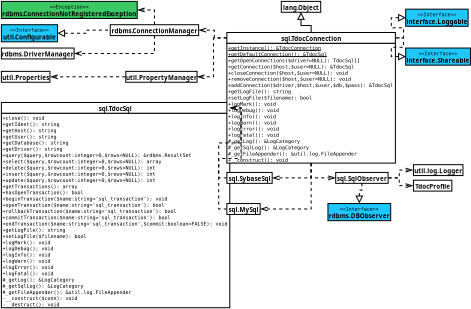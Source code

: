 <?xml version="1.0" encoding="iso-8859-1"?>
<dia:diagram xmlns:dia="http://www.lysator.liu.se/~alla/dia/">
  <dia:layer name="Background" visible="true">  
    <dia:object
     type="UML - Class"
     version="0"
     id="O0"
    >    
      <dia:attribute name="name">      
        <dia:string>#sql.TdocSql#</dia:string>
      </dia:attribute>
      <dia:attribute name="stereotype">      
        <dia:string>##</dia:string>
      </dia:attribute>
      <dia:attribute name="comment">      
        <dia:string>##</dia:string>
      </dia:attribute>
      <dia:attribute name="attributes">      
        <dia:composite type="umlattribute">        
          <dia:attribute name="name">          
            <dia:string>#$connection#</dia:string>
          </dia:attribute>
          <dia:attribute name="type">          
            <dia:string>#NULL#</dia:string>
          </dia:attribute>
          <dia:attribute name="value">          
            <dia:string>#NULL#</dia:string>
          </dia:attribute>
          <dia:attribute name="comment">          
            <dia:string>##</dia:string>
          </dia:attribute>
          <dia:attribute name="visibility">          
            <dia:enum val="0"/>
          </dia:attribute>
          <dia:attribute name="abstract">          
            <dia:boolean val="false"/>
          </dia:attribute>
          <dia:attribute name="class_scope">          
            <dia:boolean val="false"/>
          </dia:attribute>
        </dia:composite>
        <dia:composite type="umlattribute">        
          <dia:attribute name="name">          
            <dia:string>#$transactions#</dia:string>
          </dia:attribute>
          <dia:attribute name="type">          
            <dia:string>#array#</dia:string>
          </dia:attribute>
          <dia:attribute name="value">          
            <dia:string>#array()#</dia:string>
          </dia:attribute>
          <dia:attribute name="comment">          
            <dia:string>##</dia:string>
          </dia:attribute>
          <dia:attribute name="visibility">          
            <dia:enum val="0"/>
          </dia:attribute>
          <dia:attribute name="abstract">          
            <dia:boolean val="false"/>
          </dia:attribute>
          <dia:attribute name="class_scope">          
            <dia:boolean val="false"/>
          </dia:attribute>
        </dia:composite>
      </dia:attribute>
      <dia:attribute name="operations">      
        <dia:composite type="umloperation">        
          <dia:attribute name="name">          
            <dia:string>#close#</dia:string>
          </dia:attribute>
          <dia:attribute name="stereotype">          
            <dia:string>##</dia:string>
          </dia:attribute>
          <dia:attribute name="type">          
            <dia:string>#void#</dia:string>
          </dia:attribute>
          <dia:attribute name="comment">          
            <dia:string>#Rollback if an open transaction exists, close the connection and remove
the connection from the TdocConnection pool. The connection object
($this) will continue to exist!#</dia:string>
          </dia:attribute>
          <dia:attribute name="parameters"/>
          <dia:attribute name="visibility">          
            <dia:enum val="0"/>
          </dia:attribute>
          <dia:attribute name="abstract">          
            <dia:boolean val="false"/>
          </dia:attribute>
          <dia:attribute name="inheritance_type">          
            <dia:enum val="2"/>
          </dia:attribute>
          <dia:attribute name="query">          
            <dia:boolean val="false"/>
          </dia:attribute>
          <dia:attribute name="class_scope">          
            <dia:boolean val="false"/>
          </dia:attribute>
        </dia:composite>
        <dia:composite type="umloperation">        
          <dia:attribute name="name">          
            <dia:string>#getIdent#</dia:string>
          </dia:attribute>
          <dia:attribute name="stereotype">          
            <dia:string>##</dia:string>
          </dia:attribute>
          <dia:attribute name="type">          
            <dia:string>#string#</dia:string>
          </dia:attribute>
          <dia:attribute name="comment">          
            <dia:string>#Return a connection identification string 'driver://user@host'?#</dia:string>
          </dia:attribute>
          <dia:attribute name="parameters"/>
          <dia:attribute name="visibility">          
            <dia:enum val="0"/>
          </dia:attribute>
          <dia:attribute name="abstract">          
            <dia:boolean val="false"/>
          </dia:attribute>
          <dia:attribute name="inheritance_type">          
            <dia:enum val="2"/>
          </dia:attribute>
          <dia:attribute name="query">          
            <dia:boolean val="false"/>
          </dia:attribute>
          <dia:attribute name="class_scope">          
            <dia:boolean val="false"/>
          </dia:attribute>
        </dia:composite>
        <dia:composite type="umloperation">        
          <dia:attribute name="name">          
            <dia:string>#getHost#</dia:string>
          </dia:attribute>
          <dia:attribute name="stereotype">          
            <dia:string>##</dia:string>
          </dia:attribute>
          <dia:attribute name="type">          
            <dia:string>#string#</dia:string>
          </dia:attribute>
          <dia:attribute name="comment">          
            <dia:string>#Return the hostname the connection is established with or NULL#</dia:string>
          </dia:attribute>
          <dia:attribute name="parameters"/>
          <dia:attribute name="visibility">          
            <dia:enum val="0"/>
          </dia:attribute>
          <dia:attribute name="abstract">          
            <dia:boolean val="false"/>
          </dia:attribute>
          <dia:attribute name="inheritance_type">          
            <dia:enum val="2"/>
          </dia:attribute>
          <dia:attribute name="query">          
            <dia:boolean val="false"/>
          </dia:attribute>
          <dia:attribute name="class_scope">          
            <dia:boolean val="false"/>
          </dia:attribute>
        </dia:composite>
        <dia:composite type="umloperation">        
          <dia:attribute name="name">          
            <dia:string>#getUser#</dia:string>
          </dia:attribute>
          <dia:attribute name="stereotype">          
            <dia:string>##</dia:string>
          </dia:attribute>
          <dia:attribute name="type">          
            <dia:string>#string#</dia:string>
          </dia:attribute>
          <dia:attribute name="comment">          
            <dia:string>#Returns the username the connection is established with or NULL#</dia:string>
          </dia:attribute>
          <dia:attribute name="parameters"/>
          <dia:attribute name="visibility">          
            <dia:enum val="0"/>
          </dia:attribute>
          <dia:attribute name="abstract">          
            <dia:boolean val="false"/>
          </dia:attribute>
          <dia:attribute name="inheritance_type">          
            <dia:enum val="2"/>
          </dia:attribute>
          <dia:attribute name="query">          
            <dia:boolean val="false"/>
          </dia:attribute>
          <dia:attribute name="class_scope">          
            <dia:boolean val="false"/>
          </dia:attribute>
        </dia:composite>
        <dia:composite type="umloperation">        
          <dia:attribute name="name">          
            <dia:string>#getDatabase#</dia:string>
          </dia:attribute>
          <dia:attribute name="stereotype">          
            <dia:string>##</dia:string>
          </dia:attribute>
          <dia:attribute name="type">          
            <dia:string>#string#</dia:string>
          </dia:attribute>
          <dia:attribute name="comment">          
            <dia:string>#Returns the database name of the connection or NULL#</dia:string>
          </dia:attribute>
          <dia:attribute name="parameters"/>
          <dia:attribute name="visibility">          
            <dia:enum val="0"/>
          </dia:attribute>
          <dia:attribute name="abstract">          
            <dia:boolean val="false"/>
          </dia:attribute>
          <dia:attribute name="inheritance_type">          
            <dia:enum val="2"/>
          </dia:attribute>
          <dia:attribute name="query">          
            <dia:boolean val="false"/>
          </dia:attribute>
          <dia:attribute name="class_scope">          
            <dia:boolean val="false"/>
          </dia:attribute>
        </dia:composite>
        <dia:composite type="umloperation">        
          <dia:attribute name="name">          
            <dia:string>#getDriver#</dia:string>
          </dia:attribute>
          <dia:attribute name="stereotype">          
            <dia:string>##</dia:string>
          </dia:attribute>
          <dia:attribute name="type">          
            <dia:string>#string#</dia:string>
          </dia:attribute>
          <dia:attribute name="comment">          
            <dia:string>#Returns the driver of the connection or NULL#</dia:string>
          </dia:attribute>
          <dia:attribute name="parameters"/>
          <dia:attribute name="visibility">          
            <dia:enum val="0"/>
          </dia:attribute>
          <dia:attribute name="abstract">          
            <dia:boolean val="false"/>
          </dia:attribute>
          <dia:attribute name="inheritance_type">          
            <dia:enum val="2"/>
          </dia:attribute>
          <dia:attribute name="query">          
            <dia:boolean val="false"/>
          </dia:attribute>
          <dia:attribute name="class_scope">          
            <dia:boolean val="false"/>
          </dia:attribute>
        </dia:composite>
        <dia:composite type="umloperation">        
          <dia:attribute name="name">          
            <dia:string>#query#</dia:string>
          </dia:attribute>
          <dia:attribute name="stereotype">          
            <dia:string>##</dia:string>
          </dia:attribute>
          <dia:attribute name="type">          
            <dia:string>#&amp;rdbms.ResultSet#</dia:string>
          </dia:attribute>
          <dia:attribute name="comment">          
            <dia:string>#Executes an SQL-statement on the open connection catching possible
exceptions#</dia:string>
          </dia:attribute>
          <dia:attribute name="parameters">          
            <dia:composite type="umlparameter">            
              <dia:attribute name="name">              
                <dia:string>#$query#</dia:string>
              </dia:attribute>
              <dia:attribute name="type">              
                <dia:string>##</dia:string>
              </dia:attribute>
              <dia:attribute name="value">              
                <dia:string>##</dia:string>
              </dia:attribute>
              <dia:attribute name="comment">              
                <dia:string>##</dia:string>
              </dia:attribute>
              <dia:attribute name="kind">              
                <dia:enum val="0"/>
              </dia:attribute>
            </dia:composite>
            <dia:composite type="umlparameter">            
              <dia:attribute name="name">              
                <dia:string>#$rowcount#</dia:string>
              </dia:attribute>
              <dia:attribute name="type">              
                <dia:string>#integer#</dia:string>
              </dia:attribute>
              <dia:attribute name="value">              
                <dia:string>#0#</dia:string>
              </dia:attribute>
              <dia:attribute name="comment">              
                <dia:string>##</dia:string>
              </dia:attribute>
              <dia:attribute name="kind">              
                <dia:enum val="0"/>
              </dia:attribute>
            </dia:composite>
            <dia:composite type="umlparameter">            
              <dia:attribute name="name">              
                <dia:string>#$rows#</dia:string>
              </dia:attribute>
              <dia:attribute name="type">              
                <dia:string>##</dia:string>
              </dia:attribute>
              <dia:attribute name="value">              
                <dia:string>#NULL#</dia:string>
              </dia:attribute>
              <dia:attribute name="comment">              
                <dia:string>##</dia:string>
              </dia:attribute>
              <dia:attribute name="kind">              
                <dia:enum val="0"/>
              </dia:attribute>
            </dia:composite>
          </dia:attribute>
          <dia:attribute name="visibility">          
            <dia:enum val="0"/>
          </dia:attribute>
          <dia:attribute name="abstract">          
            <dia:boolean val="false"/>
          </dia:attribute>
          <dia:attribute name="inheritance_type">          
            <dia:enum val="2"/>
          </dia:attribute>
          <dia:attribute name="query">          
            <dia:boolean val="false"/>
          </dia:attribute>
          <dia:attribute name="class_scope">          
            <dia:boolean val="false"/>
          </dia:attribute>
        </dia:composite>
        <dia:composite type="umloperation">        
          <dia:attribute name="name">          
            <dia:string>#select#</dia:string>
          </dia:attribute>
          <dia:attribute name="stereotype">          
            <dia:string>##</dia:string>
          </dia:attribute>
          <dia:attribute name="type">          
            <dia:string>#array#</dia:string>
          </dia:attribute>
          <dia:attribute name="comment">          
            <dia:string>#Executes an SELECT-statement on the open connection and catches possible
exceptions#</dia:string>
          </dia:attribute>
          <dia:attribute name="parameters">          
            <dia:composite type="umlparameter">            
              <dia:attribute name="name">              
                <dia:string>#$query#</dia:string>
              </dia:attribute>
              <dia:attribute name="type">              
                <dia:string>##</dia:string>
              </dia:attribute>
              <dia:attribute name="value">              
                <dia:string>##</dia:string>
              </dia:attribute>
              <dia:attribute name="comment">              
                <dia:string>##</dia:string>
              </dia:attribute>
              <dia:attribute name="kind">              
                <dia:enum val="0"/>
              </dia:attribute>
            </dia:composite>
            <dia:composite type="umlparameter">            
              <dia:attribute name="name">              
                <dia:string>#$rowcount#</dia:string>
              </dia:attribute>
              <dia:attribute name="type">              
                <dia:string>#integer#</dia:string>
              </dia:attribute>
              <dia:attribute name="value">              
                <dia:string>#0#</dia:string>
              </dia:attribute>
              <dia:attribute name="comment">              
                <dia:string>##</dia:string>
              </dia:attribute>
              <dia:attribute name="kind">              
                <dia:enum val="0"/>
              </dia:attribute>
            </dia:composite>
            <dia:composite type="umlparameter">            
              <dia:attribute name="name">              
                <dia:string>#$rows#</dia:string>
              </dia:attribute>
              <dia:attribute name="type">              
                <dia:string>##</dia:string>
              </dia:attribute>
              <dia:attribute name="value">              
                <dia:string>#NULL#</dia:string>
              </dia:attribute>
              <dia:attribute name="comment">              
                <dia:string>##</dia:string>
              </dia:attribute>
              <dia:attribute name="kind">              
                <dia:enum val="0"/>
              </dia:attribute>
            </dia:composite>
          </dia:attribute>
          <dia:attribute name="visibility">          
            <dia:enum val="0"/>
          </dia:attribute>
          <dia:attribute name="abstract">          
            <dia:boolean val="false"/>
          </dia:attribute>
          <dia:attribute name="inheritance_type">          
            <dia:enum val="2"/>
          </dia:attribute>
          <dia:attribute name="query">          
            <dia:boolean val="false"/>
          </dia:attribute>
          <dia:attribute name="class_scope">          
            <dia:boolean val="false"/>
          </dia:attribute>
        </dia:composite>
        <dia:composite type="umloperation">        
          <dia:attribute name="name">          
            <dia:string>#delete#</dia:string>
          </dia:attribute>
          <dia:attribute name="stereotype">          
            <dia:string>##</dia:string>
          </dia:attribute>
          <dia:attribute name="type">          
            <dia:string>#int#</dia:string>
          </dia:attribute>
          <dia:attribute name="comment">          
            <dia:string>#Executes a DELETE-statement on the open connection and catches possible
exceptions#</dia:string>
          </dia:attribute>
          <dia:attribute name="parameters">          
            <dia:composite type="umlparameter">            
              <dia:attribute name="name">              
                <dia:string>#$query#</dia:string>
              </dia:attribute>
              <dia:attribute name="type">              
                <dia:string>##</dia:string>
              </dia:attribute>
              <dia:attribute name="value">              
                <dia:string>##</dia:string>
              </dia:attribute>
              <dia:attribute name="comment">              
                <dia:string>##</dia:string>
              </dia:attribute>
              <dia:attribute name="kind">              
                <dia:enum val="0"/>
              </dia:attribute>
            </dia:composite>
            <dia:composite type="umlparameter">            
              <dia:attribute name="name">              
                <dia:string>#$rowcount#</dia:string>
              </dia:attribute>
              <dia:attribute name="type">              
                <dia:string>#integer#</dia:string>
              </dia:attribute>
              <dia:attribute name="value">              
                <dia:string>#0#</dia:string>
              </dia:attribute>
              <dia:attribute name="comment">              
                <dia:string>##</dia:string>
              </dia:attribute>
              <dia:attribute name="kind">              
                <dia:enum val="0"/>
              </dia:attribute>
            </dia:composite>
            <dia:composite type="umlparameter">            
              <dia:attribute name="name">              
                <dia:string>#$rows#</dia:string>
              </dia:attribute>
              <dia:attribute name="type">              
                <dia:string>##</dia:string>
              </dia:attribute>
              <dia:attribute name="value">              
                <dia:string>#NULL#</dia:string>
              </dia:attribute>
              <dia:attribute name="comment">              
                <dia:string>##</dia:string>
              </dia:attribute>
              <dia:attribute name="kind">              
                <dia:enum val="0"/>
              </dia:attribute>
            </dia:composite>
          </dia:attribute>
          <dia:attribute name="visibility">          
            <dia:enum val="0"/>
          </dia:attribute>
          <dia:attribute name="abstract">          
            <dia:boolean val="false"/>
          </dia:attribute>
          <dia:attribute name="inheritance_type">          
            <dia:enum val="2"/>
          </dia:attribute>
          <dia:attribute name="query">          
            <dia:boolean val="false"/>
          </dia:attribute>
          <dia:attribute name="class_scope">          
            <dia:boolean val="false"/>
          </dia:attribute>
        </dia:composite>
        <dia:composite type="umloperation">        
          <dia:attribute name="name">          
            <dia:string>#insert#</dia:string>
          </dia:attribute>
          <dia:attribute name="stereotype">          
            <dia:string>##</dia:string>
          </dia:attribute>
          <dia:attribute name="type">          
            <dia:string>#int#</dia:string>
          </dia:attribute>
          <dia:attribute name="comment">          
            <dia:string>#Executes an INSERT-statement on the open connection and catches possible
exceptions#</dia:string>
          </dia:attribute>
          <dia:attribute name="parameters">          
            <dia:composite type="umlparameter">            
              <dia:attribute name="name">              
                <dia:string>#$query#</dia:string>
              </dia:attribute>
              <dia:attribute name="type">              
                <dia:string>##</dia:string>
              </dia:attribute>
              <dia:attribute name="value">              
                <dia:string>##</dia:string>
              </dia:attribute>
              <dia:attribute name="comment">              
                <dia:string>##</dia:string>
              </dia:attribute>
              <dia:attribute name="kind">              
                <dia:enum val="0"/>
              </dia:attribute>
            </dia:composite>
            <dia:composite type="umlparameter">            
              <dia:attribute name="name">              
                <dia:string>#$rowcount#</dia:string>
              </dia:attribute>
              <dia:attribute name="type">              
                <dia:string>#integer#</dia:string>
              </dia:attribute>
              <dia:attribute name="value">              
                <dia:string>#0#</dia:string>
              </dia:attribute>
              <dia:attribute name="comment">              
                <dia:string>##</dia:string>
              </dia:attribute>
              <dia:attribute name="kind">              
                <dia:enum val="0"/>
              </dia:attribute>
            </dia:composite>
            <dia:composite type="umlparameter">            
              <dia:attribute name="name">              
                <dia:string>#$rows#</dia:string>
              </dia:attribute>
              <dia:attribute name="type">              
                <dia:string>##</dia:string>
              </dia:attribute>
              <dia:attribute name="value">              
                <dia:string>#NULL#</dia:string>
              </dia:attribute>
              <dia:attribute name="comment">              
                <dia:string>##</dia:string>
              </dia:attribute>
              <dia:attribute name="kind">              
                <dia:enum val="0"/>
              </dia:attribute>
            </dia:composite>
          </dia:attribute>
          <dia:attribute name="visibility">          
            <dia:enum val="0"/>
          </dia:attribute>
          <dia:attribute name="abstract">          
            <dia:boolean val="false"/>
          </dia:attribute>
          <dia:attribute name="inheritance_type">          
            <dia:enum val="2"/>
          </dia:attribute>
          <dia:attribute name="query">          
            <dia:boolean val="false"/>
          </dia:attribute>
          <dia:attribute name="class_scope">          
            <dia:boolean val="false"/>
          </dia:attribute>
        </dia:composite>
        <dia:composite type="umloperation">        
          <dia:attribute name="name">          
            <dia:string>#update#</dia:string>
          </dia:attribute>
          <dia:attribute name="stereotype">          
            <dia:string>##</dia:string>
          </dia:attribute>
          <dia:attribute name="type">          
            <dia:string>#int#</dia:string>
          </dia:attribute>
          <dia:attribute name="comment">          
            <dia:string>#Executes an UPDATE-statement on the open connection and catches possible
exceptions#</dia:string>
          </dia:attribute>
          <dia:attribute name="parameters">          
            <dia:composite type="umlparameter">            
              <dia:attribute name="name">              
                <dia:string>#$query#</dia:string>
              </dia:attribute>
              <dia:attribute name="type">              
                <dia:string>##</dia:string>
              </dia:attribute>
              <dia:attribute name="value">              
                <dia:string>##</dia:string>
              </dia:attribute>
              <dia:attribute name="comment">              
                <dia:string>##</dia:string>
              </dia:attribute>
              <dia:attribute name="kind">              
                <dia:enum val="0"/>
              </dia:attribute>
            </dia:composite>
            <dia:composite type="umlparameter">            
              <dia:attribute name="name">              
                <dia:string>#$rowcount#</dia:string>
              </dia:attribute>
              <dia:attribute name="type">              
                <dia:string>#integer#</dia:string>
              </dia:attribute>
              <dia:attribute name="value">              
                <dia:string>#0#</dia:string>
              </dia:attribute>
              <dia:attribute name="comment">              
                <dia:string>##</dia:string>
              </dia:attribute>
              <dia:attribute name="kind">              
                <dia:enum val="0"/>
              </dia:attribute>
            </dia:composite>
            <dia:composite type="umlparameter">            
              <dia:attribute name="name">              
                <dia:string>#$rows#</dia:string>
              </dia:attribute>
              <dia:attribute name="type">              
                <dia:string>##</dia:string>
              </dia:attribute>
              <dia:attribute name="value">              
                <dia:string>#NULL#</dia:string>
              </dia:attribute>
              <dia:attribute name="comment">              
                <dia:string>##</dia:string>
              </dia:attribute>
              <dia:attribute name="kind">              
                <dia:enum val="0"/>
              </dia:attribute>
            </dia:composite>
          </dia:attribute>
          <dia:attribute name="visibility">          
            <dia:enum val="0"/>
          </dia:attribute>
          <dia:attribute name="abstract">          
            <dia:boolean val="false"/>
          </dia:attribute>
          <dia:attribute name="inheritance_type">          
            <dia:enum val="2"/>
          </dia:attribute>
          <dia:attribute name="query">          
            <dia:boolean val="false"/>
          </dia:attribute>
          <dia:attribute name="class_scope">          
            <dia:boolean val="false"/>
          </dia:attribute>
        </dia:composite>
        <dia:composite type="umloperation">        
          <dia:attribute name="name">          
            <dia:string>#getTransactions#</dia:string>
          </dia:attribute>
          <dia:attribute name="stereotype">          
            <dia:string>##</dia:string>
          </dia:attribute>
          <dia:attribute name="type">          
            <dia:string>#array#</dia:string>
          </dia:attribute>
          <dia:attribute name="comment">          
            <dia:string>#Returns an array with the names of all existing transactions#</dia:string>
          </dia:attribute>
          <dia:attribute name="parameters"/>
          <dia:attribute name="visibility">          
            <dia:enum val="0"/>
          </dia:attribute>
          <dia:attribute name="abstract">          
            <dia:boolean val="false"/>
          </dia:attribute>
          <dia:attribute name="inheritance_type">          
            <dia:enum val="2"/>
          </dia:attribute>
          <dia:attribute name="query">          
            <dia:boolean val="false"/>
          </dia:attribute>
          <dia:attribute name="class_scope">          
            <dia:boolean val="false"/>
          </dia:attribute>
        </dia:composite>
        <dia:composite type="umloperation">        
          <dia:attribute name="name">          
            <dia:string>#hasOpenTransaction#</dia:string>
          </dia:attribute>
          <dia:attribute name="stereotype">          
            <dia:string>##</dia:string>
          </dia:attribute>
          <dia:attribute name="type">          
            <dia:string>#bool#</dia:string>
          </dia:attribute>
          <dia:attribute name="comment">          
            <dia:string>#Checks whether there are open transactions#</dia:string>
          </dia:attribute>
          <dia:attribute name="parameters"/>
          <dia:attribute name="visibility">          
            <dia:enum val="0"/>
          </dia:attribute>
          <dia:attribute name="abstract">          
            <dia:boolean val="false"/>
          </dia:attribute>
          <dia:attribute name="inheritance_type">          
            <dia:enum val="2"/>
          </dia:attribute>
          <dia:attribute name="query">          
            <dia:boolean val="false"/>
          </dia:attribute>
          <dia:attribute name="class_scope">          
            <dia:boolean val="false"/>
          </dia:attribute>
        </dia:composite>
        <dia:composite type="umloperation">        
          <dia:attribute name="name">          
            <dia:string>#beginTransaction#</dia:string>
          </dia:attribute>
          <dia:attribute name="stereotype">          
            <dia:string>##</dia:string>
          </dia:attribute>
          <dia:attribute name="type">          
            <dia:string>#void#</dia:string>
          </dia:attribute>
          <dia:attribute name="comment">          
            <dia:string>#Starts a new transaction, exits on failure to do so#</dia:string>
          </dia:attribute>
          <dia:attribute name="parameters">          
            <dia:composite type="umlparameter">            
              <dia:attribute name="name">              
                <dia:string>#$name#</dia:string>
              </dia:attribute>
              <dia:attribute name="type">              
                <dia:string>#string#</dia:string>
              </dia:attribute>
              <dia:attribute name="value">              
                <dia:string>#'sql_transaction'#</dia:string>
              </dia:attribute>
              <dia:attribute name="comment">              
                <dia:string>##</dia:string>
              </dia:attribute>
              <dia:attribute name="kind">              
                <dia:enum val="0"/>
              </dia:attribute>
            </dia:composite>
          </dia:attribute>
          <dia:attribute name="visibility">          
            <dia:enum val="0"/>
          </dia:attribute>
          <dia:attribute name="abstract">          
            <dia:boolean val="false"/>
          </dia:attribute>
          <dia:attribute name="inheritance_type">          
            <dia:enum val="2"/>
          </dia:attribute>
          <dia:attribute name="query">          
            <dia:boolean val="false"/>
          </dia:attribute>
          <dia:attribute name="class_scope">          
            <dia:boolean val="false"/>
          </dia:attribute>
        </dia:composite>
        <dia:composite type="umloperation">        
          <dia:attribute name="name">          
            <dia:string>#openTransaction#</dia:string>
          </dia:attribute>
          <dia:attribute name="stereotype">          
            <dia:string>##</dia:string>
          </dia:attribute>
          <dia:attribute name="type">          
            <dia:string>#bool#</dia:string>
          </dia:attribute>
          <dia:attribute name="comment">          
            <dia:string>#Checks if there is a transaction currently running#</dia:string>
          </dia:attribute>
          <dia:attribute name="parameters">          
            <dia:composite type="umlparameter">            
              <dia:attribute name="name">              
                <dia:string>#$name#</dia:string>
              </dia:attribute>
              <dia:attribute name="type">              
                <dia:string>#string#</dia:string>
              </dia:attribute>
              <dia:attribute name="value">              
                <dia:string>#'sql_transaction'#</dia:string>
              </dia:attribute>
              <dia:attribute name="comment">              
                <dia:string>##</dia:string>
              </dia:attribute>
              <dia:attribute name="kind">              
                <dia:enum val="0"/>
              </dia:attribute>
            </dia:composite>
          </dia:attribute>
          <dia:attribute name="visibility">          
            <dia:enum val="0"/>
          </dia:attribute>
          <dia:attribute name="abstract">          
            <dia:boolean val="false"/>
          </dia:attribute>
          <dia:attribute name="inheritance_type">          
            <dia:enum val="2"/>
          </dia:attribute>
          <dia:attribute name="query">          
            <dia:boolean val="false"/>
          </dia:attribute>
          <dia:attribute name="class_scope">          
            <dia:boolean val="false"/>
          </dia:attribute>
        </dia:composite>
        <dia:composite type="umloperation">        
          <dia:attribute name="name">          
            <dia:string>#rollbackTransaction#</dia:string>
          </dia:attribute>
          <dia:attribute name="stereotype">          
            <dia:string>##</dia:string>
          </dia:attribute>
          <dia:attribute name="type">          
            <dia:string>#bool#</dia:string>
          </dia:attribute>
          <dia:attribute name="comment">          
            <dia:string>#Undoes the damage, aka ROLLBACK#</dia:string>
          </dia:attribute>
          <dia:attribute name="parameters">          
            <dia:composite type="umlparameter">            
              <dia:attribute name="name">              
                <dia:string>#$name#</dia:string>
              </dia:attribute>
              <dia:attribute name="type">              
                <dia:string>#string#</dia:string>
              </dia:attribute>
              <dia:attribute name="value">              
                <dia:string>#'sql_transaction'#</dia:string>
              </dia:attribute>
              <dia:attribute name="comment">              
                <dia:string>##</dia:string>
              </dia:attribute>
              <dia:attribute name="kind">              
                <dia:enum val="0"/>
              </dia:attribute>
            </dia:composite>
          </dia:attribute>
          <dia:attribute name="visibility">          
            <dia:enum val="0"/>
          </dia:attribute>
          <dia:attribute name="abstract">          
            <dia:boolean val="false"/>
          </dia:attribute>
          <dia:attribute name="inheritance_type">          
            <dia:enum val="2"/>
          </dia:attribute>
          <dia:attribute name="query">          
            <dia:boolean val="false"/>
          </dia:attribute>
          <dia:attribute name="class_scope">          
            <dia:boolean val="false"/>
          </dia:attribute>
        </dia:composite>
        <dia:composite type="umloperation">        
          <dia:attribute name="name">          
            <dia:string>#commitTransaction#</dia:string>
          </dia:attribute>
          <dia:attribute name="stereotype">          
            <dia:string>##</dia:string>
          </dia:attribute>
          <dia:attribute name="type">          
            <dia:string>#bool#</dia:string>
          </dia:attribute>
          <dia:attribute name="comment">          
            <dia:string>#Writes the changes, aka COMMIT#</dia:string>
          </dia:attribute>
          <dia:attribute name="parameters">          
            <dia:composite type="umlparameter">            
              <dia:attribute name="name">              
                <dia:string>#$name#</dia:string>
              </dia:attribute>
              <dia:attribute name="type">              
                <dia:string>#string#</dia:string>
              </dia:attribute>
              <dia:attribute name="value">              
                <dia:string>#'sql_transaction'#</dia:string>
              </dia:attribute>
              <dia:attribute name="comment">              
                <dia:string>##</dia:string>
              </dia:attribute>
              <dia:attribute name="kind">              
                <dia:enum val="0"/>
              </dia:attribute>
            </dia:composite>
          </dia:attribute>
          <dia:attribute name="visibility">          
            <dia:enum val="0"/>
          </dia:attribute>
          <dia:attribute name="abstract">          
            <dia:boolean val="false"/>
          </dia:attribute>
          <dia:attribute name="inheritance_type">          
            <dia:enum val="2"/>
          </dia:attribute>
          <dia:attribute name="query">          
            <dia:boolean val="false"/>
          </dia:attribute>
          <dia:attribute name="class_scope">          
            <dia:boolean val="false"/>
          </dia:attribute>
        </dia:composite>
        <dia:composite type="umloperation">        
          <dia:attribute name="name">          
            <dia:string>#endTransaction#</dia:string>
          </dia:attribute>
          <dia:attribute name="stereotype">          
            <dia:string>##</dia:string>
          </dia:attribute>
          <dia:attribute name="type">          
            <dia:string>#void#</dia:string>
          </dia:attribute>
          <dia:attribute name="comment">          
            <dia:string>#Ends an existing transaction, commit may be forced#</dia:string>
          </dia:attribute>
          <dia:attribute name="parameters">          
            <dia:composite type="umlparameter">            
              <dia:attribute name="name">              
                <dia:string>#$name#</dia:string>
              </dia:attribute>
              <dia:attribute name="type">              
                <dia:string>#string#</dia:string>
              </dia:attribute>
              <dia:attribute name="value">              
                <dia:string>#'sql_transaction'#</dia:string>
              </dia:attribute>
              <dia:attribute name="comment">              
                <dia:string>##</dia:string>
              </dia:attribute>
              <dia:attribute name="kind">              
                <dia:enum val="0"/>
              </dia:attribute>
            </dia:composite>
            <dia:composite type="umlparameter">            
              <dia:attribute name="name">              
                <dia:string>#$commit#</dia:string>
              </dia:attribute>
              <dia:attribute name="type">              
                <dia:string>#boolean#</dia:string>
              </dia:attribute>
              <dia:attribute name="value">              
                <dia:string>#FALSE#</dia:string>
              </dia:attribute>
              <dia:attribute name="comment">              
                <dia:string>##</dia:string>
              </dia:attribute>
              <dia:attribute name="kind">              
                <dia:enum val="0"/>
              </dia:attribute>
            </dia:composite>
          </dia:attribute>
          <dia:attribute name="visibility">          
            <dia:enum val="0"/>
          </dia:attribute>
          <dia:attribute name="abstract">          
            <dia:boolean val="false"/>
          </dia:attribute>
          <dia:attribute name="inheritance_type">          
            <dia:enum val="2"/>
          </dia:attribute>
          <dia:attribute name="query">          
            <dia:boolean val="false"/>
          </dia:attribute>
          <dia:attribute name="class_scope">          
            <dia:boolean val="false"/>
          </dia:attribute>
        </dia:composite>
        <dia:composite type="umloperation">        
          <dia:attribute name="name">          
            <dia:string>#getLogFile#</dia:string>
          </dia:attribute>
          <dia:attribute name="stereotype">          
            <dia:string>##</dia:string>
          </dia:attribute>
          <dia:attribute name="type">          
            <dia:string>#string#</dia:string>
          </dia:attribute>
          <dia:attribute name="comment">          
            <dia:string>#Returns the filename of the current log FileAppender#</dia:string>
          </dia:attribute>
          <dia:attribute name="parameters"/>
          <dia:attribute name="visibility">          
            <dia:enum val="0"/>
          </dia:attribute>
          <dia:attribute name="abstract">          
            <dia:boolean val="false"/>
          </dia:attribute>
          <dia:attribute name="inheritance_type">          
            <dia:enum val="2"/>
          </dia:attribute>
          <dia:attribute name="query">          
            <dia:boolean val="false"/>
          </dia:attribute>
          <dia:attribute name="class_scope">          
            <dia:boolean val="false"/>
          </dia:attribute>
        </dia:composite>
        <dia:composite type="umloperation">        
          <dia:attribute name="name">          
            <dia:string>#setLogFile#</dia:string>
          </dia:attribute>
          <dia:attribute name="stereotype">          
            <dia:string>##</dia:string>
          </dia:attribute>
          <dia:attribute name="type">          
            <dia:string>#bool#</dia:string>
          </dia:attribute>
          <dia:attribute name="comment">          
            <dia:string>#Sets the filename of the current log FileAppender#</dia:string>
          </dia:attribute>
          <dia:attribute name="parameters">          
            <dia:composite type="umlparameter">            
              <dia:attribute name="name">              
                <dia:string>#$filename#</dia:string>
              </dia:attribute>
              <dia:attribute name="type">              
                <dia:string>##</dia:string>
              </dia:attribute>
              <dia:attribute name="value">              
                <dia:string>##</dia:string>
              </dia:attribute>
              <dia:attribute name="comment">              
                <dia:string>##</dia:string>
              </dia:attribute>
              <dia:attribute name="kind">              
                <dia:enum val="0"/>
              </dia:attribute>
            </dia:composite>
          </dia:attribute>
          <dia:attribute name="visibility">          
            <dia:enum val="0"/>
          </dia:attribute>
          <dia:attribute name="abstract">          
            <dia:boolean val="false"/>
          </dia:attribute>
          <dia:attribute name="inheritance_type">          
            <dia:enum val="2"/>
          </dia:attribute>
          <dia:attribute name="query">          
            <dia:boolean val="false"/>
          </dia:attribute>
          <dia:attribute name="class_scope">          
            <dia:boolean val="false"/>
          </dia:attribute>
        </dia:composite>
        <dia:composite type="umloperation">        
          <dia:attribute name="name">          
            <dia:string>#logMark#</dia:string>
          </dia:attribute>
          <dia:attribute name="stereotype">          
            <dia:string>##</dia:string>
          </dia:attribute>
          <dia:attribute name="type">          
            <dia:string>#void#</dia:string>
          </dia:attribute>
          <dia:attribute name="comment">          
            <dia:string>#Creates a mark in the log (multiple dashes '-')#</dia:string>
          </dia:attribute>
          <dia:attribute name="parameters"/>
          <dia:attribute name="visibility">          
            <dia:enum val="0"/>
          </dia:attribute>
          <dia:attribute name="abstract">          
            <dia:boolean val="false"/>
          </dia:attribute>
          <dia:attribute name="inheritance_type">          
            <dia:enum val="2"/>
          </dia:attribute>
          <dia:attribute name="query">          
            <dia:boolean val="false"/>
          </dia:attribute>
          <dia:attribute name="class_scope">          
            <dia:boolean val="false"/>
          </dia:attribute>
        </dia:composite>
        <dia:composite type="umloperation">        
          <dia:attribute name="name">          
            <dia:string>#logDebug#</dia:string>
          </dia:attribute>
          <dia:attribute name="stereotype">          
            <dia:string>##</dia:string>
          </dia:attribute>
          <dia:attribute name="type">          
            <dia:string>#void#</dia:string>
          </dia:attribute>
          <dia:attribute name="comment">          
            <dia:string>#Logs a debug-message#</dia:string>
          </dia:attribute>
          <dia:attribute name="parameters"/>
          <dia:attribute name="visibility">          
            <dia:enum val="0"/>
          </dia:attribute>
          <dia:attribute name="abstract">          
            <dia:boolean val="false"/>
          </dia:attribute>
          <dia:attribute name="inheritance_type">          
            <dia:enum val="2"/>
          </dia:attribute>
          <dia:attribute name="query">          
            <dia:boolean val="false"/>
          </dia:attribute>
          <dia:attribute name="class_scope">          
            <dia:boolean val="false"/>
          </dia:attribute>
        </dia:composite>
        <dia:composite type="umloperation">        
          <dia:attribute name="name">          
            <dia:string>#logInfo#</dia:string>
          </dia:attribute>
          <dia:attribute name="stereotype">          
            <dia:string>##</dia:string>
          </dia:attribute>
          <dia:attribute name="type">          
            <dia:string>#void#</dia:string>
          </dia:attribute>
          <dia:attribute name="comment">          
            <dia:string>#Logs a info-message#</dia:string>
          </dia:attribute>
          <dia:attribute name="parameters"/>
          <dia:attribute name="visibility">          
            <dia:enum val="0"/>
          </dia:attribute>
          <dia:attribute name="abstract">          
            <dia:boolean val="false"/>
          </dia:attribute>
          <dia:attribute name="inheritance_type">          
            <dia:enum val="2"/>
          </dia:attribute>
          <dia:attribute name="query">          
            <dia:boolean val="false"/>
          </dia:attribute>
          <dia:attribute name="class_scope">          
            <dia:boolean val="false"/>
          </dia:attribute>
        </dia:composite>
        <dia:composite type="umloperation">        
          <dia:attribute name="name">          
            <dia:string>#logWarn#</dia:string>
          </dia:attribute>
          <dia:attribute name="stereotype">          
            <dia:string>##</dia:string>
          </dia:attribute>
          <dia:attribute name="type">          
            <dia:string>#void#</dia:string>
          </dia:attribute>
          <dia:attribute name="comment">          
            <dia:string>#Logs a warning-message#</dia:string>
          </dia:attribute>
          <dia:attribute name="parameters"/>
          <dia:attribute name="visibility">          
            <dia:enum val="0"/>
          </dia:attribute>
          <dia:attribute name="abstract">          
            <dia:boolean val="false"/>
          </dia:attribute>
          <dia:attribute name="inheritance_type">          
            <dia:enum val="2"/>
          </dia:attribute>
          <dia:attribute name="query">          
            <dia:boolean val="false"/>
          </dia:attribute>
          <dia:attribute name="class_scope">          
            <dia:boolean val="false"/>
          </dia:attribute>
        </dia:composite>
        <dia:composite type="umloperation">        
          <dia:attribute name="name">          
            <dia:string>#logError#</dia:string>
          </dia:attribute>
          <dia:attribute name="stereotype">          
            <dia:string>##</dia:string>
          </dia:attribute>
          <dia:attribute name="type">          
            <dia:string>#void#</dia:string>
          </dia:attribute>
          <dia:attribute name="comment">          
            <dia:string>#Logs an error-message#</dia:string>
          </dia:attribute>
          <dia:attribute name="parameters"/>
          <dia:attribute name="visibility">          
            <dia:enum val="0"/>
          </dia:attribute>
          <dia:attribute name="abstract">          
            <dia:boolean val="false"/>
          </dia:attribute>
          <dia:attribute name="inheritance_type">          
            <dia:enum val="2"/>
          </dia:attribute>
          <dia:attribute name="query">          
            <dia:boolean val="false"/>
          </dia:attribute>
          <dia:attribute name="class_scope">          
            <dia:boolean val="false"/>
          </dia:attribute>
        </dia:composite>
        <dia:composite type="umloperation">        
          <dia:attribute name="name">          
            <dia:string>#logFatal#</dia:string>
          </dia:attribute>
          <dia:attribute name="stereotype">          
            <dia:string>##</dia:string>
          </dia:attribute>
          <dia:attribute name="type">          
            <dia:string>#void#</dia:string>
          </dia:attribute>
          <dia:attribute name="comment">          
            <dia:string>#Logs an error-message and exits#</dia:string>
          </dia:attribute>
          <dia:attribute name="parameters"/>
          <dia:attribute name="visibility">          
            <dia:enum val="0"/>
          </dia:attribute>
          <dia:attribute name="abstract">          
            <dia:boolean val="false"/>
          </dia:attribute>
          <dia:attribute name="inheritance_type">          
            <dia:enum val="2"/>
          </dia:attribute>
          <dia:attribute name="query">          
            <dia:boolean val="false"/>
          </dia:attribute>
          <dia:attribute name="class_scope">          
            <dia:boolean val="false"/>
          </dia:attribute>
        </dia:composite>
        <dia:composite type="umloperation">        
          <dia:attribute name="name">          
            <dia:string>#_getLog#</dia:string>
          </dia:attribute>
          <dia:attribute name="stereotype">          
            <dia:string>##</dia:string>
          </dia:attribute>
          <dia:attribute name="type">          
            <dia:string>#&amp;LogCategory#</dia:string>
          </dia:attribute>
          <dia:attribute name="comment">          
            <dia:string>#Returns LogCategory-object according to TdocProfile 'log' attribute#</dia:string>
          </dia:attribute>
          <dia:attribute name="parameters"/>
          <dia:attribute name="visibility">          
            <dia:enum val="2"/>
          </dia:attribute>
          <dia:attribute name="abstract">          
            <dia:boolean val="false"/>
          </dia:attribute>
          <dia:attribute name="inheritance_type">          
            <dia:enum val="2"/>
          </dia:attribute>
          <dia:attribute name="query">          
            <dia:boolean val="false"/>
          </dia:attribute>
          <dia:attribute name="class_scope">          
            <dia:boolean val="false"/>
          </dia:attribute>
        </dia:composite>
        <dia:composite type="umloperation">        
          <dia:attribute name="name">          
            <dia:string>#_getSqlLog#</dia:string>
          </dia:attribute>
          <dia:attribute name="stereotype">          
            <dia:string>##</dia:string>
          </dia:attribute>
          <dia:attribute name="type">          
            <dia:string>#&amp;LogCategory#</dia:string>
          </dia:attribute>
          <dia:attribute name="comment">          
            <dia:string>#Returns LogCategory-object according to TdocProfile 'sqllog' attribute#</dia:string>
          </dia:attribute>
          <dia:attribute name="parameters"/>
          <dia:attribute name="visibility">          
            <dia:enum val="2"/>
          </dia:attribute>
          <dia:attribute name="abstract">          
            <dia:boolean val="false"/>
          </dia:attribute>
          <dia:attribute name="inheritance_type">          
            <dia:enum val="2"/>
          </dia:attribute>
          <dia:attribute name="query">          
            <dia:boolean val="false"/>
          </dia:attribute>
          <dia:attribute name="class_scope">          
            <dia:boolean val="false"/>
          </dia:attribute>
        </dia:composite>
        <dia:composite type="umloperation">        
          <dia:attribute name="name">          
            <dia:string>#_getFileAppender#</dia:string>
          </dia:attribute>
          <dia:attribute name="stereotype">          
            <dia:string>##</dia:string>
          </dia:attribute>
          <dia:attribute name="type">          
            <dia:string>#&amp;util.log.FileAppender#</dia:string>
          </dia:attribute>
          <dia:attribute name="comment">          
            <dia:string>#Returns the FileAppender of the log-object#</dia:string>
          </dia:attribute>
          <dia:attribute name="parameters"/>
          <dia:attribute name="visibility">          
            <dia:enum val="2"/>
          </dia:attribute>
          <dia:attribute name="abstract">          
            <dia:boolean val="false"/>
          </dia:attribute>
          <dia:attribute name="inheritance_type">          
            <dia:enum val="2"/>
          </dia:attribute>
          <dia:attribute name="query">          
            <dia:boolean val="false"/>
          </dia:attribute>
          <dia:attribute name="class_scope">          
            <dia:boolean val="false"/>
          </dia:attribute>
        </dia:composite>
        <dia:composite type="umloperation">        
          <dia:attribute name="name">          
            <dia:string>#__construct#</dia:string>
          </dia:attribute>
          <dia:attribute name="stereotype">          
            <dia:string>##</dia:string>
          </dia:attribute>
          <dia:attribute name="type">          
            <dia:string>#void#</dia:string>
          </dia:attribute>
          <dia:attribute name="comment">          
            <dia:string>#Instantiates a new TdocSql object with a given connection and connects to
the database with that connection#</dia:string>
          </dia:attribute>
          <dia:attribute name="parameters">          
            <dia:composite type="umlparameter">            
              <dia:attribute name="name">              
                <dia:string>#$conn#</dia:string>
              </dia:attribute>
              <dia:attribute name="type">              
                <dia:string>##</dia:string>
              </dia:attribute>
              <dia:attribute name="value">              
                <dia:string>##</dia:string>
              </dia:attribute>
              <dia:attribute name="comment">              
                <dia:string>##</dia:string>
              </dia:attribute>
              <dia:attribute name="kind">              
                <dia:enum val="0"/>
              </dia:attribute>
            </dia:composite>
          </dia:attribute>
          <dia:attribute name="visibility">          
            <dia:enum val="1"/>
          </dia:attribute>
          <dia:attribute name="abstract">          
            <dia:boolean val="false"/>
          </dia:attribute>
          <dia:attribute name="inheritance_type">          
            <dia:enum val="2"/>
          </dia:attribute>
          <dia:attribute name="query">          
            <dia:boolean val="false"/>
          </dia:attribute>
          <dia:attribute name="class_scope">          
            <dia:boolean val="false"/>
          </dia:attribute>
        </dia:composite>
        <dia:composite type="umloperation">        
          <dia:attribute name="name">          
            <dia:string>#__destruct#</dia:string>
          </dia:attribute>
          <dia:attribute name="stereotype">          
            <dia:string>##</dia:string>
          </dia:attribute>
          <dia:attribute name="type">          
            <dia:string>#void#</dia:string>
          </dia:attribute>
          <dia:attribute name="comment">          
            <dia:string>#Calls $this-&gt;close()#</dia:string>
          </dia:attribute>
          <dia:attribute name="parameters"/>
          <dia:attribute name="visibility">          
            <dia:enum val="1"/>
          </dia:attribute>
          <dia:attribute name="abstract">          
            <dia:boolean val="false"/>
          </dia:attribute>
          <dia:attribute name="inheritance_type">          
            <dia:enum val="2"/>
          </dia:attribute>
          <dia:attribute name="query">          
            <dia:boolean val="false"/>
          </dia:attribute>
          <dia:attribute name="class_scope">          
            <dia:boolean val="false"/>
          </dia:attribute>
        </dia:composite>
      </dia:attribute>
      <dia:attribute name="templates"/>
      <dia:attribute name="abstract">      
        <dia:boolean val="false"/>
      </dia:attribute>
      <dia:attribute name="visible_attributes">      
        <dia:boolean val="false"/>
      </dia:attribute>
      <dia:attribute name="visible_operations">      
        <dia:boolean val="true"/>
      </dia:attribute>
      <dia:attribute name="visible_comments">      
        <dia:boolean val="false"/>
      </dia:attribute>
      <dia:attribute name="suppress_attributes">      
        <dia:boolean val="false"/>
      </dia:attribute>
      <dia:attribute name="suppress_operations">      
        <dia:boolean val="false"/>
      </dia:attribute>
      <dia:attribute name="wrap_operations">      
        <dia:boolean val="false"/>
      </dia:attribute>
      <dia:attribute name="wrap_after_char">      
        <dia:int val="40"/>
      </dia:attribute>
      <dia:attribute name="comment_line_length">      
        <dia:int val="40"/>
      </dia:attribute>
      <dia:attribute name="comment_tagging">      
        <dia:boolean val="false"/>
      </dia:attribute>
      <dia:attribute name="obj_pos">      
        <dia:point val="0,13"/>
      </dia:attribute>
      <dia:attribute name="obj_bb">      
        <dia:rectangle val="-0.05,12.95;26.65,37.85"/>
      </dia:attribute>
      <dia:attribute name="elem_corner">      
        <dia:point val="0,13"/>
      </dia:attribute>
      <dia:attribute name="elem_width">      
        <dia:real val="26.6"/>
      </dia:attribute>
      <dia:attribute name="elem_height">      
        <dia:real val="24.8"/>
      </dia:attribute>
      <dia:attribute name="line_color">      
        <dia:color val="#000000"/>
      </dia:attribute>
      <dia:attribute name="fill_color">      
        <dia:color val="#ffffff"/>
      </dia:attribute>
      <dia:attribute name="text_color">      
        <dia:color val="#000000"/>
      </dia:attribute>
      <dia:attribute name="normal_font">      
        <dia:font
         family="monospace"
         style="0"
         name="Courier"
        />
      </dia:attribute>
      <dia:attribute name="abstract_font">      
        <dia:font
         family="monospace"
         style="88"
         name="Courier-BoldOblique"
        />
      </dia:attribute>
      <dia:attribute name="polymorphic_font">      
        <dia:font
         family="monospace"
         style="8"
         name="Courier-Oblique"
        />
      </dia:attribute>
      <dia:attribute name="classname_font">      
        <dia:font
         family="sans"
         style="80"
         name="Helvetica-Bold"
        />
      </dia:attribute>
      <dia:attribute name="abstract_classname_font">      
        <dia:font
         family="sans"
         style="88"
         name="Helvetica-BoldOblique"
        />
      </dia:attribute>
      <dia:attribute name="comment_font">      
        <dia:font
         family="sans"
         style="8"
         name="Helvetica-Oblique"
        />
      </dia:attribute>
      <dia:attribute name="normal_font_height">      
        <dia:real val="0.8"/>
      </dia:attribute>
      <dia:attribute name="abstract_font_height">      
        <dia:real val="0.8"/>
      </dia:attribute>
      <dia:attribute name="polymorphic_font_height">      
        <dia:real val="0.8"/>
      </dia:attribute>
      <dia:attribute name="classname_font_height">      
        <dia:real val="1"/>
      </dia:attribute>
      <dia:attribute name="abstract_classname_font_height">      
        <dia:real val="1"/>
      </dia:attribute>
      <dia:attribute name="comment_font_height">      
        <dia:real val="0.7"/>
      </dia:attribute>
      <dia:attribute name="template">      
        <dia:boolean val="false"/>
      </dia:attribute>
    </dia:object>
    <dia:object
     type="UML - Class"
     version="0"
     id="O1"
    >    
      <dia:attribute name="name">      
        <dia:string>#sql.TdocConnection#</dia:string>
      </dia:attribute>
      <dia:attribute name="stereotype">      
        <dia:string>##</dia:string>
      </dia:attribute>
      <dia:attribute name="comment">      
        <dia:string>#This class manages all connections to SQL databases
IGNORES user, host, database and password from TdocProfile!!!#</dia:string>
      </dia:attribute>
      <dia:attribute name="attributes">      
        <dia:composite type="umlattribute">        
          <dia:attribute name="name">          
            <dia:string>#$connections#</dia:string>
          </dia:attribute>
          <dia:attribute name="type">          
            <dia:string>#string#</dia:string>
          </dia:attribute>
          <dia:attribute name="value">          
            <dia:string>#array()#</dia:string>
          </dia:attribute>
          <dia:attribute name="comment">          
            <dia:string>##</dia:string>
          </dia:attribute>
          <dia:attribute name="visibility">          
            <dia:enum val="0"/>
          </dia:attribute>
          <dia:attribute name="abstract">          
            <dia:boolean val="false"/>
          </dia:attribute>
          <dia:attribute name="class_scope">          
            <dia:boolean val="false"/>
          </dia:attribute>
        </dia:composite>
      </dia:attribute>
      <dia:attribute name="operations">      
        <dia:composite type="umloperation">        
          <dia:attribute name="name">          
            <dia:string>#getInstance#</dia:string>
          </dia:attribute>
          <dia:attribute name="stereotype">          
            <dia:string>##</dia:string>
          </dia:attribute>
          <dia:attribute name="type">          
            <dia:string>#&amp;TdocConnection#</dia:string>
          </dia:attribute>
          <dia:attribute name="comment">          
            <dia:string>#Get the only instance of this class#</dia:string>
          </dia:attribute>
          <dia:attribute name="parameters"/>
          <dia:attribute name="visibility">          
            <dia:enum val="0"/>
          </dia:attribute>
          <dia:attribute name="abstract">          
            <dia:boolean val="false"/>
          </dia:attribute>
          <dia:attribute name="inheritance_type">          
            <dia:enum val="2"/>
          </dia:attribute>
          <dia:attribute name="query">          
            <dia:boolean val="false"/>
          </dia:attribute>
          <dia:attribute name="class_scope">          
            <dia:boolean val="true"/>
          </dia:attribute>
        </dia:composite>
        <dia:composite type="umloperation">        
          <dia:attribute name="name">          
            <dia:string>#getDefaultConnection#</dia:string>
          </dia:attribute>
          <dia:attribute name="stereotype">          
            <dia:string>##</dia:string>
          </dia:attribute>
          <dia:attribute name="type">          
            <dia:string>#&amp;TdocSql#</dia:string>
          </dia:attribute>
          <dia:attribute name="comment">          
            <dia:string>#Returns the default database connection configured through TdocProfile#</dia:string>
          </dia:attribute>
          <dia:attribute name="parameters"/>
          <dia:attribute name="visibility">          
            <dia:enum val="0"/>
          </dia:attribute>
          <dia:attribute name="abstract">          
            <dia:boolean val="false"/>
          </dia:attribute>
          <dia:attribute name="inheritance_type">          
            <dia:enum val="2"/>
          </dia:attribute>
          <dia:attribute name="query">          
            <dia:boolean val="false"/>
          </dia:attribute>
          <dia:attribute name="class_scope">          
            <dia:boolean val="true"/>
          </dia:attribute>
        </dia:composite>
        <dia:composite type="umloperation">        
          <dia:attribute name="name">          
            <dia:string>#getOpenConnections#</dia:string>
          </dia:attribute>
          <dia:attribute name="stereotype">          
            <dia:string>##</dia:string>
          </dia:attribute>
          <dia:attribute name="type">          
            <dia:string>#TdocSql[]#</dia:string>
          </dia:attribute>
          <dia:attribute name="comment">          
            <dia:string>#Returns an array with all active connections using the given driver#</dia:string>
          </dia:attribute>
          <dia:attribute name="parameters">          
            <dia:composite type="umlparameter">            
              <dia:attribute name="name">              
                <dia:string>#$driver#</dia:string>
              </dia:attribute>
              <dia:attribute name="type">              
                <dia:string>##</dia:string>
              </dia:attribute>
              <dia:attribute name="value">              
                <dia:string>#NULL#</dia:string>
              </dia:attribute>
              <dia:attribute name="comment">              
                <dia:string>##</dia:string>
              </dia:attribute>
              <dia:attribute name="kind">              
                <dia:enum val="0"/>
              </dia:attribute>
            </dia:composite>
          </dia:attribute>
          <dia:attribute name="visibility">          
            <dia:enum val="0"/>
          </dia:attribute>
          <dia:attribute name="abstract">          
            <dia:boolean val="false"/>
          </dia:attribute>
          <dia:attribute name="inheritance_type">          
            <dia:enum val="2"/>
          </dia:attribute>
          <dia:attribute name="query">          
            <dia:boolean val="false"/>
          </dia:attribute>
          <dia:attribute name="class_scope">          
            <dia:boolean val="false"/>
          </dia:attribute>
        </dia:composite>
        <dia:composite type="umloperation">        
          <dia:attribute name="name">          
            <dia:string>#getConnection#</dia:string>
          </dia:attribute>
          <dia:attribute name="stereotype">          
            <dia:string>##</dia:string>
          </dia:attribute>
          <dia:attribute name="type">          
            <dia:string>#&amp;TdocSql#</dia:string>
          </dia:attribute>
          <dia:attribute name="comment">          
            <dia:string>#Returns connection to given host with given username#</dia:string>
          </dia:attribute>
          <dia:attribute name="parameters">          
            <dia:composite type="umlparameter">            
              <dia:attribute name="name">              
                <dia:string>#$host#</dia:string>
              </dia:attribute>
              <dia:attribute name="type">              
                <dia:string>##</dia:string>
              </dia:attribute>
              <dia:attribute name="value">              
                <dia:string>##</dia:string>
              </dia:attribute>
              <dia:attribute name="comment">              
                <dia:string>##</dia:string>
              </dia:attribute>
              <dia:attribute name="kind">              
                <dia:enum val="0"/>
              </dia:attribute>
            </dia:composite>
            <dia:composite type="umlparameter">            
              <dia:attribute name="name">              
                <dia:string>#$user#</dia:string>
              </dia:attribute>
              <dia:attribute name="type">              
                <dia:string>##</dia:string>
              </dia:attribute>
              <dia:attribute name="value">              
                <dia:string>#NULL#</dia:string>
              </dia:attribute>
              <dia:attribute name="comment">              
                <dia:string>##</dia:string>
              </dia:attribute>
              <dia:attribute name="kind">              
                <dia:enum val="0"/>
              </dia:attribute>
            </dia:composite>
          </dia:attribute>
          <dia:attribute name="visibility">          
            <dia:enum val="0"/>
          </dia:attribute>
          <dia:attribute name="abstract">          
            <dia:boolean val="false"/>
          </dia:attribute>
          <dia:attribute name="inheritance_type">          
            <dia:enum val="2"/>
          </dia:attribute>
          <dia:attribute name="query">          
            <dia:boolean val="false"/>
          </dia:attribute>
          <dia:attribute name="class_scope">          
            <dia:boolean val="false"/>
          </dia:attribute>
        </dia:composite>
        <dia:composite type="umloperation">        
          <dia:attribute name="name">          
            <dia:string>#closeConnection#</dia:string>
          </dia:attribute>
          <dia:attribute name="stereotype">          
            <dia:string>##</dia:string>
          </dia:attribute>
          <dia:attribute name="type">          
            <dia:string>#void#</dia:string>
          </dia:attribute>
          <dia:attribute name="comment">          
            <dia:string>#Rollbacks and closes connection to given host with given username and removes the
connection from the connection pool. The connection object will continue
to exist!#</dia:string>
          </dia:attribute>
          <dia:attribute name="parameters">          
            <dia:composite type="umlparameter">            
              <dia:attribute name="name">              
                <dia:string>#$host#</dia:string>
              </dia:attribute>
              <dia:attribute name="type">              
                <dia:string>##</dia:string>
              </dia:attribute>
              <dia:attribute name="value">              
                <dia:string>##</dia:string>
              </dia:attribute>
              <dia:attribute name="comment">              
                <dia:string>##</dia:string>
              </dia:attribute>
              <dia:attribute name="kind">              
                <dia:enum val="0"/>
              </dia:attribute>
            </dia:composite>
            <dia:composite type="umlparameter">            
              <dia:attribute name="name">              
                <dia:string>#$user#</dia:string>
              </dia:attribute>
              <dia:attribute name="type">              
                <dia:string>##</dia:string>
              </dia:attribute>
              <dia:attribute name="value">              
                <dia:string>#NULL#</dia:string>
              </dia:attribute>
              <dia:attribute name="comment">              
                <dia:string>##</dia:string>
              </dia:attribute>
              <dia:attribute name="kind">              
                <dia:enum val="0"/>
              </dia:attribute>
            </dia:composite>
          </dia:attribute>
          <dia:attribute name="visibility">          
            <dia:enum val="0"/>
          </dia:attribute>
          <dia:attribute name="abstract">          
            <dia:boolean val="false"/>
          </dia:attribute>
          <dia:attribute name="inheritance_type">          
            <dia:enum val="2"/>
          </dia:attribute>
          <dia:attribute name="query">          
            <dia:boolean val="false"/>
          </dia:attribute>
          <dia:attribute name="class_scope">          
            <dia:boolean val="false"/>
          </dia:attribute>
        </dia:composite>
        <dia:composite type="umloperation">        
          <dia:attribute name="name">          
            <dia:string>#removeConnection#</dia:string>
          </dia:attribute>
          <dia:attribute name="stereotype">          
            <dia:string>##</dia:string>
          </dia:attribute>
          <dia:attribute name="type">          
            <dia:string>#void#</dia:string>
          </dia:attribute>
          <dia:attribute name="comment">          
            <dia:string>#Removes connection to given host with given username from the connection
pool, don't closes the connection!#</dia:string>
          </dia:attribute>
          <dia:attribute name="parameters">          
            <dia:composite type="umlparameter">            
              <dia:attribute name="name">              
                <dia:string>#$host#</dia:string>
              </dia:attribute>
              <dia:attribute name="type">              
                <dia:string>##</dia:string>
              </dia:attribute>
              <dia:attribute name="value">              
                <dia:string>##</dia:string>
              </dia:attribute>
              <dia:attribute name="comment">              
                <dia:string>##</dia:string>
              </dia:attribute>
              <dia:attribute name="kind">              
                <dia:enum val="0"/>
              </dia:attribute>
            </dia:composite>
            <dia:composite type="umlparameter">            
              <dia:attribute name="name">              
                <dia:string>#$user#</dia:string>
              </dia:attribute>
              <dia:attribute name="type">              
                <dia:string>##</dia:string>
              </dia:attribute>
              <dia:attribute name="value">              
                <dia:string>#NULL#</dia:string>
              </dia:attribute>
              <dia:attribute name="comment">              
                <dia:string>##</dia:string>
              </dia:attribute>
              <dia:attribute name="kind">              
                <dia:enum val="0"/>
              </dia:attribute>
            </dia:composite>
          </dia:attribute>
          <dia:attribute name="visibility">          
            <dia:enum val="0"/>
          </dia:attribute>
          <dia:attribute name="abstract">          
            <dia:boolean val="false"/>
          </dia:attribute>
          <dia:attribute name="inheritance_type">          
            <dia:enum val="2"/>
          </dia:attribute>
          <dia:attribute name="query">          
            <dia:boolean val="false"/>
          </dia:attribute>
          <dia:attribute name="class_scope">          
            <dia:boolean val="false"/>
          </dia:attribute>
        </dia:composite>
        <dia:composite type="umloperation">        
          <dia:attribute name="name">          
            <dia:string>#addConnection#</dia:string>
          </dia:attribute>
          <dia:attribute name="stereotype">          
            <dia:string>##</dia:string>
          </dia:attribute>
          <dia:attribute name="type">          
            <dia:string>#&amp;TdocSql#</dia:string>
          </dia:attribute>
          <dia:attribute name="comment">          
            <dia:string>#Adds a new connection to the connection manager with the given
information#</dia:string>
          </dia:attribute>
          <dia:attribute name="parameters">          
            <dia:composite type="umlparameter">            
              <dia:attribute name="name">              
                <dia:string>#$driver#</dia:string>
              </dia:attribute>
              <dia:attribute name="type">              
                <dia:string>##</dia:string>
              </dia:attribute>
              <dia:attribute name="value">              
                <dia:string>##</dia:string>
              </dia:attribute>
              <dia:attribute name="comment">              
                <dia:string>##</dia:string>
              </dia:attribute>
              <dia:attribute name="kind">              
                <dia:enum val="0"/>
              </dia:attribute>
            </dia:composite>
            <dia:composite type="umlparameter">            
              <dia:attribute name="name">              
                <dia:string>#$host#</dia:string>
              </dia:attribute>
              <dia:attribute name="type">              
                <dia:string>##</dia:string>
              </dia:attribute>
              <dia:attribute name="value">              
                <dia:string>##</dia:string>
              </dia:attribute>
              <dia:attribute name="comment">              
                <dia:string>##</dia:string>
              </dia:attribute>
              <dia:attribute name="kind">              
                <dia:enum val="0"/>
              </dia:attribute>
            </dia:composite>
            <dia:composite type="umlparameter">            
              <dia:attribute name="name">              
                <dia:string>#$user#</dia:string>
              </dia:attribute>
              <dia:attribute name="type">              
                <dia:string>##</dia:string>
              </dia:attribute>
              <dia:attribute name="value">              
                <dia:string>##</dia:string>
              </dia:attribute>
              <dia:attribute name="comment">              
                <dia:string>##</dia:string>
              </dia:attribute>
              <dia:attribute name="kind">              
                <dia:enum val="0"/>
              </dia:attribute>
            </dia:composite>
            <dia:composite type="umlparameter">            
              <dia:attribute name="name">              
                <dia:string>#$db#</dia:string>
              </dia:attribute>
              <dia:attribute name="type">              
                <dia:string>##</dia:string>
              </dia:attribute>
              <dia:attribute name="value">              
                <dia:string>##</dia:string>
              </dia:attribute>
              <dia:attribute name="comment">              
                <dia:string>##</dia:string>
              </dia:attribute>
              <dia:attribute name="kind">              
                <dia:enum val="0"/>
              </dia:attribute>
            </dia:composite>
            <dia:composite type="umlparameter">            
              <dia:attribute name="name">              
                <dia:string>#$pass#</dia:string>
              </dia:attribute>
              <dia:attribute name="type">              
                <dia:string>##</dia:string>
              </dia:attribute>
              <dia:attribute name="value">              
                <dia:string>##</dia:string>
              </dia:attribute>
              <dia:attribute name="comment">              
                <dia:string>##</dia:string>
              </dia:attribute>
              <dia:attribute name="kind">              
                <dia:enum val="0"/>
              </dia:attribute>
            </dia:composite>
          </dia:attribute>
          <dia:attribute name="visibility">          
            <dia:enum val="0"/>
          </dia:attribute>
          <dia:attribute name="abstract">          
            <dia:boolean val="false"/>
          </dia:attribute>
          <dia:attribute name="inheritance_type">          
            <dia:enum val="2"/>
          </dia:attribute>
          <dia:attribute name="query">          
            <dia:boolean val="false"/>
          </dia:attribute>
          <dia:attribute name="class_scope">          
            <dia:boolean val="false"/>
          </dia:attribute>
        </dia:composite>
        <dia:composite type="umloperation">        
          <dia:attribute name="name">          
            <dia:string>#getLogFile#</dia:string>
          </dia:attribute>
          <dia:attribute name="stereotype">          
            <dia:string>##</dia:string>
          </dia:attribute>
          <dia:attribute name="type">          
            <dia:string>#string#</dia:string>
          </dia:attribute>
          <dia:attribute name="comment">          
            <dia:string>#Returns the filename of the current log FileAppender#</dia:string>
          </dia:attribute>
          <dia:attribute name="parameters"/>
          <dia:attribute name="visibility">          
            <dia:enum val="0"/>
          </dia:attribute>
          <dia:attribute name="abstract">          
            <dia:boolean val="false"/>
          </dia:attribute>
          <dia:attribute name="inheritance_type">          
            <dia:enum val="2"/>
          </dia:attribute>
          <dia:attribute name="query">          
            <dia:boolean val="false"/>
          </dia:attribute>
          <dia:attribute name="class_scope">          
            <dia:boolean val="false"/>
          </dia:attribute>
        </dia:composite>
        <dia:composite type="umloperation">        
          <dia:attribute name="name">          
            <dia:string>#setLogFile#</dia:string>
          </dia:attribute>
          <dia:attribute name="stereotype">          
            <dia:string>##</dia:string>
          </dia:attribute>
          <dia:attribute name="type">          
            <dia:string>#bool#</dia:string>
          </dia:attribute>
          <dia:attribute name="comment">          
            <dia:string>#Sets the filename of the current log FileAppender#</dia:string>
          </dia:attribute>
          <dia:attribute name="parameters">          
            <dia:composite type="umlparameter">            
              <dia:attribute name="name">              
                <dia:string>#$filename#</dia:string>
              </dia:attribute>
              <dia:attribute name="type">              
                <dia:string>##</dia:string>
              </dia:attribute>
              <dia:attribute name="value">              
                <dia:string>##</dia:string>
              </dia:attribute>
              <dia:attribute name="comment">              
                <dia:string>##</dia:string>
              </dia:attribute>
              <dia:attribute name="kind">              
                <dia:enum val="0"/>
              </dia:attribute>
            </dia:composite>
          </dia:attribute>
          <dia:attribute name="visibility">          
            <dia:enum val="0"/>
          </dia:attribute>
          <dia:attribute name="abstract">          
            <dia:boolean val="false"/>
          </dia:attribute>
          <dia:attribute name="inheritance_type">          
            <dia:enum val="2"/>
          </dia:attribute>
          <dia:attribute name="query">          
            <dia:boolean val="false"/>
          </dia:attribute>
          <dia:attribute name="class_scope">          
            <dia:boolean val="false"/>
          </dia:attribute>
        </dia:composite>
        <dia:composite type="umloperation">        
          <dia:attribute name="name">          
            <dia:string>#logMark#</dia:string>
          </dia:attribute>
          <dia:attribute name="stereotype">          
            <dia:string>##</dia:string>
          </dia:attribute>
          <dia:attribute name="type">          
            <dia:string>#void#</dia:string>
          </dia:attribute>
          <dia:attribute name="comment">          
            <dia:string>#Creates a mark in the log (multiple dashes '-')#</dia:string>
          </dia:attribute>
          <dia:attribute name="parameters"/>
          <dia:attribute name="visibility">          
            <dia:enum val="0"/>
          </dia:attribute>
          <dia:attribute name="abstract">          
            <dia:boolean val="false"/>
          </dia:attribute>
          <dia:attribute name="inheritance_type">          
            <dia:enum val="2"/>
          </dia:attribute>
          <dia:attribute name="query">          
            <dia:boolean val="false"/>
          </dia:attribute>
          <dia:attribute name="class_scope">          
            <dia:boolean val="false"/>
          </dia:attribute>
        </dia:composite>
        <dia:composite type="umloperation">        
          <dia:attribute name="name">          
            <dia:string>#logDebug#</dia:string>
          </dia:attribute>
          <dia:attribute name="stereotype">          
            <dia:string>##</dia:string>
          </dia:attribute>
          <dia:attribute name="type">          
            <dia:string>#void#</dia:string>
          </dia:attribute>
          <dia:attribute name="comment">          
            <dia:string>#Logs a debug-message#</dia:string>
          </dia:attribute>
          <dia:attribute name="parameters"/>
          <dia:attribute name="visibility">          
            <dia:enum val="0"/>
          </dia:attribute>
          <dia:attribute name="abstract">          
            <dia:boolean val="false"/>
          </dia:attribute>
          <dia:attribute name="inheritance_type">          
            <dia:enum val="2"/>
          </dia:attribute>
          <dia:attribute name="query">          
            <dia:boolean val="false"/>
          </dia:attribute>
          <dia:attribute name="class_scope">          
            <dia:boolean val="false"/>
          </dia:attribute>
        </dia:composite>
        <dia:composite type="umloperation">        
          <dia:attribute name="name">          
            <dia:string>#logInfo#</dia:string>
          </dia:attribute>
          <dia:attribute name="stereotype">          
            <dia:string>##</dia:string>
          </dia:attribute>
          <dia:attribute name="type">          
            <dia:string>#void#</dia:string>
          </dia:attribute>
          <dia:attribute name="comment">          
            <dia:string>#Logs a info-message#</dia:string>
          </dia:attribute>
          <dia:attribute name="parameters"/>
          <dia:attribute name="visibility">          
            <dia:enum val="0"/>
          </dia:attribute>
          <dia:attribute name="abstract">          
            <dia:boolean val="false"/>
          </dia:attribute>
          <dia:attribute name="inheritance_type">          
            <dia:enum val="2"/>
          </dia:attribute>
          <dia:attribute name="query">          
            <dia:boolean val="false"/>
          </dia:attribute>
          <dia:attribute name="class_scope">          
            <dia:boolean val="false"/>
          </dia:attribute>
        </dia:composite>
        <dia:composite type="umloperation">        
          <dia:attribute name="name">          
            <dia:string>#logWarn#</dia:string>
          </dia:attribute>
          <dia:attribute name="stereotype">          
            <dia:string>##</dia:string>
          </dia:attribute>
          <dia:attribute name="type">          
            <dia:string>#void#</dia:string>
          </dia:attribute>
          <dia:attribute name="comment">          
            <dia:string>#Logs a warning-message#</dia:string>
          </dia:attribute>
          <dia:attribute name="parameters"/>
          <dia:attribute name="visibility">          
            <dia:enum val="0"/>
          </dia:attribute>
          <dia:attribute name="abstract">          
            <dia:boolean val="false"/>
          </dia:attribute>
          <dia:attribute name="inheritance_type">          
            <dia:enum val="2"/>
          </dia:attribute>
          <dia:attribute name="query">          
            <dia:boolean val="false"/>
          </dia:attribute>
          <dia:attribute name="class_scope">          
            <dia:boolean val="false"/>
          </dia:attribute>
        </dia:composite>
        <dia:composite type="umloperation">        
          <dia:attribute name="name">          
            <dia:string>#logError#</dia:string>
          </dia:attribute>
          <dia:attribute name="stereotype">          
            <dia:string>##</dia:string>
          </dia:attribute>
          <dia:attribute name="type">          
            <dia:string>#void#</dia:string>
          </dia:attribute>
          <dia:attribute name="comment">          
            <dia:string>#Logs an error-message#</dia:string>
          </dia:attribute>
          <dia:attribute name="parameters"/>
          <dia:attribute name="visibility">          
            <dia:enum val="0"/>
          </dia:attribute>
          <dia:attribute name="abstract">          
            <dia:boolean val="false"/>
          </dia:attribute>
          <dia:attribute name="inheritance_type">          
            <dia:enum val="2"/>
          </dia:attribute>
          <dia:attribute name="query">          
            <dia:boolean val="false"/>
          </dia:attribute>
          <dia:attribute name="class_scope">          
            <dia:boolean val="false"/>
          </dia:attribute>
        </dia:composite>
        <dia:composite type="umloperation">        
          <dia:attribute name="name">          
            <dia:string>#logFatal#</dia:string>
          </dia:attribute>
          <dia:attribute name="stereotype">          
            <dia:string>##</dia:string>
          </dia:attribute>
          <dia:attribute name="type">          
            <dia:string>#void#</dia:string>
          </dia:attribute>
          <dia:attribute name="comment">          
            <dia:string>#Logs an error-message and exits#</dia:string>
          </dia:attribute>
          <dia:attribute name="parameters"/>
          <dia:attribute name="visibility">          
            <dia:enum val="0"/>
          </dia:attribute>
          <dia:attribute name="abstract">          
            <dia:boolean val="false"/>
          </dia:attribute>
          <dia:attribute name="inheritance_type">          
            <dia:enum val="2"/>
          </dia:attribute>
          <dia:attribute name="query">          
            <dia:boolean val="false"/>
          </dia:attribute>
          <dia:attribute name="class_scope">          
            <dia:boolean val="false"/>
          </dia:attribute>
        </dia:composite>
        <dia:composite type="umloperation">        
          <dia:attribute name="name">          
            <dia:string>#_getLog#</dia:string>
          </dia:attribute>
          <dia:attribute name="stereotype">          
            <dia:string>##</dia:string>
          </dia:attribute>
          <dia:attribute name="type">          
            <dia:string>#&amp;LogCategory#</dia:string>
          </dia:attribute>
          <dia:attribute name="comment">          
            <dia:string>#Return logging category as configured in TdocProfile#</dia:string>
          </dia:attribute>
          <dia:attribute name="parameters"/>
          <dia:attribute name="visibility">          
            <dia:enum val="2"/>
          </dia:attribute>
          <dia:attribute name="abstract">          
            <dia:boolean val="false"/>
          </dia:attribute>
          <dia:attribute name="inheritance_type">          
            <dia:enum val="2"/>
          </dia:attribute>
          <dia:attribute name="query">          
            <dia:boolean val="false"/>
          </dia:attribute>
          <dia:attribute name="class_scope">          
            <dia:boolean val="false"/>
          </dia:attribute>
        </dia:composite>
        <dia:composite type="umloperation">        
          <dia:attribute name="name">          
            <dia:string>#_getSqlLog#</dia:string>
          </dia:attribute>
          <dia:attribute name="stereotype">          
            <dia:string>##</dia:string>
          </dia:attribute>
          <dia:attribute name="type">          
            <dia:string>#&amp;LogCategory#</dia:string>
          </dia:attribute>
          <dia:attribute name="comment">          
            <dia:string>#Return SQL logging category as configured in TdocProfile#</dia:string>
          </dia:attribute>
          <dia:attribute name="parameters"/>
          <dia:attribute name="visibility">          
            <dia:enum val="2"/>
          </dia:attribute>
          <dia:attribute name="abstract">          
            <dia:boolean val="false"/>
          </dia:attribute>
          <dia:attribute name="inheritance_type">          
            <dia:enum val="2"/>
          </dia:attribute>
          <dia:attribute name="query">          
            <dia:boolean val="false"/>
          </dia:attribute>
          <dia:attribute name="class_scope">          
            <dia:boolean val="false"/>
          </dia:attribute>
        </dia:composite>
        <dia:composite type="umloperation">        
          <dia:attribute name="name">          
            <dia:string>#_getFileAppender#</dia:string>
          </dia:attribute>
          <dia:attribute name="stereotype">          
            <dia:string>##</dia:string>
          </dia:attribute>
          <dia:attribute name="type">          
            <dia:string>#&amp;util.log.FileAppender#</dia:string>
          </dia:attribute>
          <dia:attribute name="comment">          
            <dia:string>#Returns the FileAppender of the log-object#</dia:string>
          </dia:attribute>
          <dia:attribute name="parameters"/>
          <dia:attribute name="visibility">          
            <dia:enum val="2"/>
          </dia:attribute>
          <dia:attribute name="abstract">          
            <dia:boolean val="false"/>
          </dia:attribute>
          <dia:attribute name="inheritance_type">          
            <dia:enum val="2"/>
          </dia:attribute>
          <dia:attribute name="query">          
            <dia:boolean val="false"/>
          </dia:attribute>
          <dia:attribute name="class_scope">          
            <dia:boolean val="false"/>
          </dia:attribute>
        </dia:composite>
        <dia:composite type="umloperation">        
          <dia:attribute name="name">          
            <dia:string>#__construct#</dia:string>
          </dia:attribute>
          <dia:attribute name="stereotype">          
            <dia:string>##</dia:string>
          </dia:attribute>
          <dia:attribute name="type">          
            <dia:string>#void#</dia:string>
          </dia:attribute>
          <dia:attribute name="comment">          
            <dia:string>#Constructor which initializes this class#</dia:string>
          </dia:attribute>
          <dia:attribute name="parameters"/>
          <dia:attribute name="visibility">          
            <dia:enum val="0"/>
          </dia:attribute>
          <dia:attribute name="abstract">          
            <dia:boolean val="false"/>
          </dia:attribute>
          <dia:attribute name="inheritance_type">          
            <dia:enum val="2"/>
          </dia:attribute>
          <dia:attribute name="query">          
            <dia:boolean val="false"/>
          </dia:attribute>
          <dia:attribute name="class_scope">          
            <dia:boolean val="false"/>
          </dia:attribute>
        </dia:composite>
      </dia:attribute>
      <dia:attribute name="templates"/>
      <dia:attribute name="abstract">      
        <dia:boolean val="false"/>
      </dia:attribute>
      <dia:attribute name="visible_attributes">      
        <dia:boolean val="false"/>
      </dia:attribute>
      <dia:attribute name="visible_operations">      
        <dia:boolean val="true"/>
      </dia:attribute>
      <dia:attribute name="visible_comments">      
        <dia:boolean val="false"/>
      </dia:attribute>
      <dia:attribute name="suppress_attributes">      
        <dia:boolean val="false"/>
      </dia:attribute>
      <dia:attribute name="suppress_operations">      
        <dia:boolean val="false"/>
      </dia:attribute>
      <dia:attribute name="wrap_operations">      
        <dia:boolean val="false"/>
      </dia:attribute>
      <dia:attribute name="wrap_after_char">      
        <dia:int val="40"/>
      </dia:attribute>
      <dia:attribute name="comment_line_length">      
        <dia:int val="40"/>
      </dia:attribute>
      <dia:attribute name="comment_tagging">      
        <dia:boolean val="false"/>
      </dia:attribute>
      <dia:attribute name="obj_pos">      
        <dia:point val="29,4"/>
      </dia:attribute>
      <dia:attribute name="obj_bb">      
        <dia:rectangle val="28.95,3.95;48.8,20.05"/>
      </dia:attribute>
      <dia:attribute name="elem_corner">      
        <dia:point val="29,4"/>
      </dia:attribute>
      <dia:attribute name="elem_width">      
        <dia:real val="19.75"/>
      </dia:attribute>
      <dia:attribute name="elem_height">      
        <dia:real val="16.0"/>
      </dia:attribute>
      <dia:attribute name="line_color">      
        <dia:color val="#000000"/>
      </dia:attribute>
      <dia:attribute name="fill_color">      
        <dia:color val="#ffffff"/>
      </dia:attribute>
      <dia:attribute name="text_color">      
        <dia:color val="#000000"/>
      </dia:attribute>
      <dia:attribute name="normal_font">      
        <dia:font
         family="monospace"
         style="0"
         name="Courier"
        />
      </dia:attribute>
      <dia:attribute name="abstract_font">      
        <dia:font
         family="monospace"
         style="88"
         name="Courier-BoldOblique"
        />
      </dia:attribute>
      <dia:attribute name="polymorphic_font">      
        <dia:font
         family="monospace"
         style="8"
         name="Courier-Oblique"
        />
      </dia:attribute>
      <dia:attribute name="classname_font">      
        <dia:font
         family="sans"
         style="80"
         name="Helvetica-Bold"
        />
      </dia:attribute>
      <dia:attribute name="abstract_classname_font">      
        <dia:font
         family="sans"
         style="88"
         name="Helvetica-BoldOblique"
        />
      </dia:attribute>
      <dia:attribute name="comment_font">      
        <dia:font
         family="sans"
         style="8"
         name="Helvetica-Oblique"
        />
      </dia:attribute>
      <dia:attribute name="normal_font_height">      
        <dia:real val="0.8"/>
      </dia:attribute>
      <dia:attribute name="abstract_font_height">      
        <dia:real val="0.8"/>
      </dia:attribute>
      <dia:attribute name="polymorphic_font_height">      
        <dia:real val="0.8"/>
      </dia:attribute>
      <dia:attribute name="classname_font_height">      
        <dia:real val="1"/>
      </dia:attribute>
      <dia:attribute name="abstract_classname_font_height">      
        <dia:real val="1"/>
      </dia:attribute>
      <dia:attribute name="comment_font_height">      
        <dia:real val="0.7"/>
      </dia:attribute>
      <dia:attribute name="template">      
        <dia:boolean val="false"/>
      </dia:attribute>
    </dia:object>
    <dia:object
     type="UML - Class"
     version="0"
     id="O2"
    >    
      <dia:attribute name="name">      
        <dia:string>#sql.SqlObserver#</dia:string>
      </dia:attribute>
      <dia:attribute name="stereotype">      
        <dia:string>##</dia:string>
      </dia:attribute>
      <dia:attribute name="comment">      
        <dia:string>#Observer class to observe DBConnections queries#</dia:string>
      </dia:attribute>
      <dia:attribute name="attributes"/>
      <dia:attribute name="operations">      
        <dia:composite type="umloperation">        
          <dia:attribute name="name">          
            <dia:string>#_msghandler#</dia:string>
          </dia:attribute>
          <dia:attribute name="stereotype">          
            <dia:string>##</dia:string>
          </dia:attribute>
          <dia:attribute name="type">          
            <dia:string>#bool#</dia:string>
          </dia:attribute>
          <dia:attribute name="comment">          
            <dia:string>#Sybase message callback.#</dia:string>
          </dia:attribute>
          <dia:attribute name="parameters">          
            <dia:composite type="umlparameter">            
              <dia:attribute name="name">              
                <dia:string>#$msgnumber#</dia:string>
              </dia:attribute>
              <dia:attribute name="type">              
                <dia:string>##</dia:string>
              </dia:attribute>
              <dia:attribute name="value">              
                <dia:string>##</dia:string>
              </dia:attribute>
              <dia:attribute name="comment">              
                <dia:string>##</dia:string>
              </dia:attribute>
              <dia:attribute name="kind">              
                <dia:enum val="0"/>
              </dia:attribute>
            </dia:composite>
            <dia:composite type="umlparameter">            
              <dia:attribute name="name">              
                <dia:string>#$severity#</dia:string>
              </dia:attribute>
              <dia:attribute name="type">              
                <dia:string>##</dia:string>
              </dia:attribute>
              <dia:attribute name="value">              
                <dia:string>##</dia:string>
              </dia:attribute>
              <dia:attribute name="comment">              
                <dia:string>##</dia:string>
              </dia:attribute>
              <dia:attribute name="kind">              
                <dia:enum val="0"/>
              </dia:attribute>
            </dia:composite>
            <dia:composite type="umlparameter">            
              <dia:attribute name="name">              
                <dia:string>#$state#</dia:string>
              </dia:attribute>
              <dia:attribute name="type">              
                <dia:string>##</dia:string>
              </dia:attribute>
              <dia:attribute name="value">              
                <dia:string>##</dia:string>
              </dia:attribute>
              <dia:attribute name="comment">              
                <dia:string>##</dia:string>
              </dia:attribute>
              <dia:attribute name="kind">              
                <dia:enum val="0"/>
              </dia:attribute>
            </dia:composite>
            <dia:composite type="umlparameter">            
              <dia:attribute name="name">              
                <dia:string>#$line#</dia:string>
              </dia:attribute>
              <dia:attribute name="type">              
                <dia:string>##</dia:string>
              </dia:attribute>
              <dia:attribute name="value">              
                <dia:string>##</dia:string>
              </dia:attribute>
              <dia:attribute name="comment">              
                <dia:string>##</dia:string>
              </dia:attribute>
              <dia:attribute name="kind">              
                <dia:enum val="0"/>
              </dia:attribute>
            </dia:composite>
            <dia:composite type="umlparameter">            
              <dia:attribute name="name">              
                <dia:string>#$text#</dia:string>
              </dia:attribute>
              <dia:attribute name="type">              
                <dia:string>##</dia:string>
              </dia:attribute>
              <dia:attribute name="value">              
                <dia:string>##</dia:string>
              </dia:attribute>
              <dia:attribute name="comment">              
                <dia:string>##</dia:string>
              </dia:attribute>
              <dia:attribute name="kind">              
                <dia:enum val="0"/>
              </dia:attribute>
            </dia:composite>
          </dia:attribute>
          <dia:attribute name="visibility">          
            <dia:enum val="2"/>
          </dia:attribute>
          <dia:attribute name="abstract">          
            <dia:boolean val="false"/>
          </dia:attribute>
          <dia:attribute name="inheritance_type">          
            <dia:enum val="2"/>
          </dia:attribute>
          <dia:attribute name="query">          
            <dia:boolean val="false"/>
          </dia:attribute>
          <dia:attribute name="class_scope">          
            <dia:boolean val="false"/>
          </dia:attribute>
        </dia:composite>
        <dia:composite type="umloperation">        
          <dia:attribute name="name">          
            <dia:string>#instanceFor#</dia:string>
          </dia:attribute>
          <dia:attribute name="stereotype">          
            <dia:string>##</dia:string>
          </dia:attribute>
          <dia:attribute name="type">          
            <dia:string>#&amp;rdbms.sybase.SybaseIOObserver#</dia:string>
          </dia:attribute>
          <dia:attribute name="comment">          
            <dia:string>#Retrieves an instance.#</dia:string>
          </dia:attribute>
          <dia:attribute name="parameters">          
            <dia:composite type="umlparameter">            
              <dia:attribute name="name">              
                <dia:string>#$arg#</dia:string>
              </dia:attribute>
              <dia:attribute name="type">              
                <dia:string>##</dia:string>
              </dia:attribute>
              <dia:attribute name="value">              
                <dia:string>##</dia:string>
              </dia:attribute>
              <dia:attribute name="comment">              
                <dia:string>##</dia:string>
              </dia:attribute>
              <dia:attribute name="kind">              
                <dia:enum val="0"/>
              </dia:attribute>
            </dia:composite>
          </dia:attribute>
          <dia:attribute name="visibility">          
            <dia:enum val="0"/>
          </dia:attribute>
          <dia:attribute name="abstract">          
            <dia:boolean val="false"/>
          </dia:attribute>
          <dia:attribute name="inheritance_type">          
            <dia:enum val="2"/>
          </dia:attribute>
          <dia:attribute name="query">          
            <dia:boolean val="false"/>
          </dia:attribute>
          <dia:attribute name="class_scope">          
            <dia:boolean val="true"/>
          </dia:attribute>
        </dia:composite>
        <dia:composite type="umloperation">        
          <dia:attribute name="name">          
            <dia:string>#update#</dia:string>
          </dia:attribute>
          <dia:attribute name="stereotype">          
            <dia:string>##</dia:string>
          </dia:attribute>
          <dia:attribute name="type">          
            <dia:string>#void#</dia:string>
          </dia:attribute>
          <dia:attribute name="comment">          
            <dia:string>#Update the observer. Process new message.#</dia:string>
          </dia:attribute>
          <dia:attribute name="parameters">          
            <dia:composite type="umlparameter">            
              <dia:attribute name="name">              
                <dia:string>#$obs#</dia:string>
              </dia:attribute>
              <dia:attribute name="type">              
                <dia:string>##</dia:string>
              </dia:attribute>
              <dia:attribute name="value">              
                <dia:string>##</dia:string>
              </dia:attribute>
              <dia:attribute name="comment">              
                <dia:string>##</dia:string>
              </dia:attribute>
              <dia:attribute name="kind">              
                <dia:enum val="0"/>
              </dia:attribute>
            </dia:composite>
            <dia:composite type="umlparameter">            
              <dia:attribute name="name">              
                <dia:string>#$arg#</dia:string>
              </dia:attribute>
              <dia:attribute name="type">              
                <dia:string>##</dia:string>
              </dia:attribute>
              <dia:attribute name="value">              
                <dia:string>#NULL#</dia:string>
              </dia:attribute>
              <dia:attribute name="comment">              
                <dia:string>##</dia:string>
              </dia:attribute>
              <dia:attribute name="kind">              
                <dia:enum val="0"/>
              </dia:attribute>
            </dia:composite>
          </dia:attribute>
          <dia:attribute name="visibility">          
            <dia:enum val="0"/>
          </dia:attribute>
          <dia:attribute name="abstract">          
            <dia:boolean val="false"/>
          </dia:attribute>
          <dia:attribute name="inheritance_type">          
            <dia:enum val="2"/>
          </dia:attribute>
          <dia:attribute name="query">          
            <dia:boolean val="false"/>
          </dia:attribute>
          <dia:attribute name="class_scope">          
            <dia:boolean val="false"/>
          </dia:attribute>
        </dia:composite>
        <dia:composite type="umloperation">        
          <dia:attribute name="name">          
            <dia:string>#onQuery#</dia:string>
          </dia:attribute>
          <dia:attribute name="stereotype">          
            <dia:string>##</dia:string>
          </dia:attribute>
          <dia:attribute name="type">          
            <dia:string>#void#</dia:string>
          </dia:attribute>
          <dia:attribute name="comment">          
            <dia:string>#Process query event.#</dia:string>
          </dia:attribute>
          <dia:attribute name="parameters">          
            <dia:composite type="umlparameter">            
              <dia:attribute name="name">              
                <dia:string>#$obs#</dia:string>
              </dia:attribute>
              <dia:attribute name="type">              
                <dia:string>##</dia:string>
              </dia:attribute>
              <dia:attribute name="value">              
                <dia:string>##</dia:string>
              </dia:attribute>
              <dia:attribute name="comment">              
                <dia:string>##</dia:string>
              </dia:attribute>
              <dia:attribute name="kind">              
                <dia:enum val="0"/>
              </dia:attribute>
            </dia:composite>
            <dia:composite type="umlparameter">            
              <dia:attribute name="name">              
                <dia:string>#$arg#</dia:string>
              </dia:attribute>
              <dia:attribute name="type">              
                <dia:string>##</dia:string>
              </dia:attribute>
              <dia:attribute name="value">              
                <dia:string>##</dia:string>
              </dia:attribute>
              <dia:attribute name="comment">              
                <dia:string>##</dia:string>
              </dia:attribute>
              <dia:attribute name="kind">              
                <dia:enum val="0"/>
              </dia:attribute>
            </dia:composite>
          </dia:attribute>
          <dia:attribute name="visibility">          
            <dia:enum val="0"/>
          </dia:attribute>
          <dia:attribute name="abstract">          
            <dia:boolean val="false"/>
          </dia:attribute>
          <dia:attribute name="inheritance_type">          
            <dia:enum val="2"/>
          </dia:attribute>
          <dia:attribute name="query">          
            <dia:boolean val="false"/>
          </dia:attribute>
          <dia:attribute name="class_scope">          
            <dia:boolean val="false"/>
          </dia:attribute>
        </dia:composite>
        <dia:composite type="umloperation">        
          <dia:attribute name="name">          
            <dia:string>#stringOf#</dia:string>
          </dia:attribute>
          <dia:attribute name="stereotype">          
            <dia:string>##</dia:string>
          </dia:attribute>
          <dia:attribute name="type">          
            <dia:string>#string#</dia:string>
          </dia:attribute>
          <dia:attribute name="comment">          
            <dia:string>#Returns comma separated string of array, converting util.Date to
'Y-m-d H:i:s' format#</dia:string>
          </dia:attribute>
          <dia:attribute name="parameters">          
            <dia:composite type="umlparameter">            
              <dia:attribute name="name">              
                <dia:string>#$array#</dia:string>
              </dia:attribute>
              <dia:attribute name="type">              
                <dia:string>##</dia:string>
              </dia:attribute>
              <dia:attribute name="value">              
                <dia:string>##</dia:string>
              </dia:attribute>
              <dia:attribute name="comment">              
                <dia:string>##</dia:string>
              </dia:attribute>
              <dia:attribute name="kind">              
                <dia:enum val="0"/>
              </dia:attribute>
            </dia:composite>
          </dia:attribute>
          <dia:attribute name="visibility">          
            <dia:enum val="0"/>
          </dia:attribute>
          <dia:attribute name="abstract">          
            <dia:boolean val="false"/>
          </dia:attribute>
          <dia:attribute name="inheritance_type">          
            <dia:enum val="2"/>
          </dia:attribute>
          <dia:attribute name="query">          
            <dia:boolean val="false"/>
          </dia:attribute>
          <dia:attribute name="class_scope">          
            <dia:boolean val="false"/>
          </dia:attribute>
        </dia:composite>
        <dia:composite type="umloperation">        
          <dia:attribute name="name">          
            <dia:string>#onQueryEnd#</dia:string>
          </dia:attribute>
          <dia:attribute name="stereotype">          
            <dia:string>##</dia:string>
          </dia:attribute>
          <dia:attribute name="type">          
            <dia:string>#void#</dia:string>
          </dia:attribute>
          <dia:attribute name="comment">          
            <dia:string>#Process query end#</dia:string>
          </dia:attribute>
          <dia:attribute name="parameters">          
            <dia:composite type="umlparameter">            
              <dia:attribute name="name">              
                <dia:string>#$obs#</dia:string>
              </dia:attribute>
              <dia:attribute name="type">              
                <dia:string>##</dia:string>
              </dia:attribute>
              <dia:attribute name="value">              
                <dia:string>##</dia:string>
              </dia:attribute>
              <dia:attribute name="comment">              
                <dia:string>##</dia:string>
              </dia:attribute>
              <dia:attribute name="kind">              
                <dia:enum val="0"/>
              </dia:attribute>
            </dia:composite>
            <dia:composite type="umlparameter">            
              <dia:attribute name="name">              
                <dia:string>#$arg#</dia:string>
              </dia:attribute>
              <dia:attribute name="type">              
                <dia:string>##</dia:string>
              </dia:attribute>
              <dia:attribute name="value">              
                <dia:string>##</dia:string>
              </dia:attribute>
              <dia:attribute name="comment">              
                <dia:string>##</dia:string>
              </dia:attribute>
              <dia:attribute name="kind">              
                <dia:enum val="0"/>
              </dia:attribute>
            </dia:composite>
          </dia:attribute>
          <dia:attribute name="visibility">          
            <dia:enum val="0"/>
          </dia:attribute>
          <dia:attribute name="abstract">          
            <dia:boolean val="false"/>
          </dia:attribute>
          <dia:attribute name="inheritance_type">          
            <dia:enum val="2"/>
          </dia:attribute>
          <dia:attribute name="query">          
            <dia:boolean val="false"/>
          </dia:attribute>
          <dia:attribute name="class_scope">          
            <dia:boolean val="false"/>
          </dia:attribute>
        </dia:composite>
      </dia:attribute>
      <dia:attribute name="templates"/>
      <dia:attribute name="abstract">      
        <dia:boolean val="false"/>
      </dia:attribute>
      <dia:attribute name="visible_attributes">      
        <dia:boolean val="false"/>
      </dia:attribute>
      <dia:attribute name="visible_operations">      
        <dia:boolean val="false"/>
      </dia:attribute>
      <dia:attribute name="visible_comments">      
        <dia:boolean val="false"/>
      </dia:attribute>
      <dia:attribute name="suppress_attributes">      
        <dia:boolean val="false"/>
      </dia:attribute>
      <dia:attribute name="suppress_operations">      
        <dia:boolean val="false"/>
      </dia:attribute>
      <dia:attribute name="wrap_operations">      
        <dia:boolean val="false"/>
      </dia:attribute>
      <dia:attribute name="wrap_after_char">      
        <dia:int val="40"/>
      </dia:attribute>
      <dia:attribute name="comment_line_length">      
        <dia:int val="40"/>
      </dia:attribute>
      <dia:attribute name="comment_tagging">      
        <dia:boolean val="false"/>
      </dia:attribute>
      <dia:attribute name="obj_pos">      
        <dia:point val="43,22"/>
      </dia:attribute>
      <dia:attribute name="obj_bb">      
        <dia:rectangle val="42.95,21.95;50,23.45"/>
      </dia:attribute>
      <dia:attribute name="elem_corner">      
        <dia:point val="43,22"/>
      </dia:attribute>
      <dia:attribute name="elem_width">      
        <dia:real val="6.95"/>
      </dia:attribute>
      <dia:attribute name="elem_height">      
        <dia:real val="1.4"/>
      </dia:attribute>
      <dia:attribute name="line_color">      
        <dia:color val="#000000"/>
      </dia:attribute>
      <dia:attribute name="fill_color">      
        <dia:color val="#ffffff"/>
      </dia:attribute>
      <dia:attribute name="text_color">      
        <dia:color val="#000000"/>
      </dia:attribute>
      <dia:attribute name="normal_font">      
        <dia:font
         family="monospace"
         style="0"
         name="Courier"
        />
      </dia:attribute>
      <dia:attribute name="abstract_font">      
        <dia:font
         family="monospace"
         style="88"
         name="Courier-BoldOblique"
        />
      </dia:attribute>
      <dia:attribute name="polymorphic_font">      
        <dia:font
         family="monospace"
         style="8"
         name="Courier-Oblique"
        />
      </dia:attribute>
      <dia:attribute name="classname_font">      
        <dia:font
         family="sans"
         style="80"
         name="Helvetica-Bold"
        />
      </dia:attribute>
      <dia:attribute name="abstract_classname_font">      
        <dia:font
         family="sans"
         style="88"
         name="Helvetica-BoldOblique"
        />
      </dia:attribute>
      <dia:attribute name="comment_font">      
        <dia:font
         family="sans"
         style="8"
         name="Helvetica-Oblique"
        />
      </dia:attribute>
      <dia:attribute name="normal_font_height">      
        <dia:real val="0.8"/>
      </dia:attribute>
      <dia:attribute name="abstract_font_height">      
        <dia:real val="0.8"/>
      </dia:attribute>
      <dia:attribute name="polymorphic_font_height">      
        <dia:real val="0.8"/>
      </dia:attribute>
      <dia:attribute name="classname_font_height">      
        <dia:real val="1"/>
      </dia:attribute>
      <dia:attribute name="abstract_classname_font_height">      
        <dia:real val="1"/>
      </dia:attribute>
      <dia:attribute name="comment_font_height">      
        <dia:real val="0.7"/>
      </dia:attribute>
      <dia:attribute name="template">      
        <dia:boolean val="false"/>
      </dia:attribute>
    </dia:object>
    <dia:object
     type="UML - Class"
     version="0"
     id="O3"
    >    
      <dia:attribute name="name">      
        <dia:string>#TdocProfile#</dia:string>
      </dia:attribute>
      <dia:attribute name="stereotype">      
        <dia:string>##</dia:string>
      </dia:attribute>
      <dia:attribute name="comment">      
        <dia:string>#Class which represents a profile
&lt;br/&gt;
A profile defines such things as: the FixLevel, which queues to check, the
database connection (host, database, user, password), TEST or EXECUTE-Mode,
the logfile and the sql-logfile, whether to check for an updated XML
description and whether to update the XML description automatically.#</dia:string>
      </dia:attribute>
      <dia:attribute name="attributes">      
        <dia:composite type="umlattribute">        
          <dia:attribute name="name">          
            <dia:string>#$iniDir#</dia:string>
          </dia:attribute>
          <dia:attribute name="type">          
            <dia:string>#string#</dia:string>
          </dia:attribute>
          <dia:attribute name="value">          
            <dia:string>#'etc'#</dia:string>
          </dia:attribute>
          <dia:attribute name="comment">          
            <dia:string>##</dia:string>
          </dia:attribute>
          <dia:attribute name="visibility">          
            <dia:enum val="0"/>
          </dia:attribute>
          <dia:attribute name="abstract">          
            <dia:boolean val="false"/>
          </dia:attribute>
          <dia:attribute name="class_scope">          
            <dia:boolean val="false"/>
          </dia:attribute>
        </dia:composite>
        <dia:composite type="umlattribute">        
          <dia:attribute name="name">          
            <dia:string>#$defaultProfile#</dia:string>
          </dia:attribute>
          <dia:attribute name="type">          
            <dia:string>#string#</dia:string>
          </dia:attribute>
          <dia:attribute name="value">          
            <dia:string>#'test'#</dia:string>
          </dia:attribute>
          <dia:attribute name="comment">          
            <dia:string>##</dia:string>
          </dia:attribute>
          <dia:attribute name="visibility">          
            <dia:enum val="0"/>
          </dia:attribute>
          <dia:attribute name="abstract">          
            <dia:boolean val="false"/>
          </dia:attribute>
          <dia:attribute name="class_scope">          
            <dia:boolean val="false"/>
          </dia:attribute>
        </dia:composite>
        <dia:composite type="umlattribute">        
          <dia:attribute name="name">          
            <dia:string>#$check_queues#</dia:string>
          </dia:attribute>
          <dia:attribute name="type">          
            <dia:string>#array#</dia:string>
          </dia:attribute>
          <dia:attribute name="value">          
            <dia:string>#array()#</dia:string>
          </dia:attribute>
          <dia:attribute name="comment">          
            <dia:string>##</dia:string>
          </dia:attribute>
          <dia:attribute name="visibility">          
            <dia:enum val="0"/>
          </dia:attribute>
          <dia:attribute name="abstract">          
            <dia:boolean val="false"/>
          </dia:attribute>
          <dia:attribute name="class_scope">          
            <dia:boolean val="false"/>
          </dia:attribute>
        </dia:composite>
        <dia:composite type="umlattribute">        
          <dia:attribute name="name">          
            <dia:string>#$script#</dia:string>
          </dia:attribute>
          <dia:attribute name="type">          
            <dia:string>##</dia:string>
          </dia:attribute>
          <dia:attribute name="value">          
            <dia:string>#NULL#</dia:string>
          </dia:attribute>
          <dia:attribute name="comment">          
            <dia:string>##</dia:string>
          </dia:attribute>
          <dia:attribute name="visibility">          
            <dia:enum val="0"/>
          </dia:attribute>
          <dia:attribute name="abstract">          
            <dia:boolean val="false"/>
          </dia:attribute>
          <dia:attribute name="class_scope">          
            <dia:boolean val="false"/>
          </dia:attribute>
        </dia:composite>
        <dia:composite type="umlattribute">        
          <dia:attribute name="name">          
            <dia:string>#$test#</dia:string>
          </dia:attribute>
          <dia:attribute name="type">          
            <dia:string>##</dia:string>
          </dia:attribute>
          <dia:attribute name="value">          
            <dia:string>#NULL#</dia:string>
          </dia:attribute>
          <dia:attribute name="comment">          
            <dia:string>##</dia:string>
          </dia:attribute>
          <dia:attribute name="visibility">          
            <dia:enum val="0"/>
          </dia:attribute>
          <dia:attribute name="abstract">          
            <dia:boolean val="false"/>
          </dia:attribute>
          <dia:attribute name="class_scope">          
            <dia:boolean val="false"/>
          </dia:attribute>
        </dia:composite>
        <dia:composite type="umlattribute">        
          <dia:attribute name="name">          
            <dia:string>#$fixlevel#</dia:string>
          </dia:attribute>
          <dia:attribute name="type">          
            <dia:string>##</dia:string>
          </dia:attribute>
          <dia:attribute name="value">          
            <dia:string>#NULL#</dia:string>
          </dia:attribute>
          <dia:attribute name="comment">          
            <dia:string>##</dia:string>
          </dia:attribute>
          <dia:attribute name="visibility">          
            <dia:enum val="0"/>
          </dia:attribute>
          <dia:attribute name="abstract">          
            <dia:boolean val="false"/>
          </dia:attribute>
          <dia:attribute name="class_scope">          
            <dia:boolean val="false"/>
          </dia:attribute>
        </dia:composite>
        <dia:composite type="umlattribute">        
          <dia:attribute name="name">          
            <dia:string>#$host#</dia:string>
          </dia:attribute>
          <dia:attribute name="type">          
            <dia:string>##</dia:string>
          </dia:attribute>
          <dia:attribute name="value">          
            <dia:string>#NULL#</dia:string>
          </dia:attribute>
          <dia:attribute name="comment">          
            <dia:string>##</dia:string>
          </dia:attribute>
          <dia:attribute name="visibility">          
            <dia:enum val="0"/>
          </dia:attribute>
          <dia:attribute name="abstract">          
            <dia:boolean val="false"/>
          </dia:attribute>
          <dia:attribute name="class_scope">          
            <dia:boolean val="false"/>
          </dia:attribute>
        </dia:composite>
        <dia:composite type="umlattribute">        
          <dia:attribute name="name">          
            <dia:string>#$database#</dia:string>
          </dia:attribute>
          <dia:attribute name="type">          
            <dia:string>##</dia:string>
          </dia:attribute>
          <dia:attribute name="value">          
            <dia:string>#NULL#</dia:string>
          </dia:attribute>
          <dia:attribute name="comment">          
            <dia:string>##</dia:string>
          </dia:attribute>
          <dia:attribute name="visibility">          
            <dia:enum val="0"/>
          </dia:attribute>
          <dia:attribute name="abstract">          
            <dia:boolean val="false"/>
          </dia:attribute>
          <dia:attribute name="class_scope">          
            <dia:boolean val="false"/>
          </dia:attribute>
        </dia:composite>
        <dia:composite type="umlattribute">        
          <dia:attribute name="name">          
            <dia:string>#$user#</dia:string>
          </dia:attribute>
          <dia:attribute name="type">          
            <dia:string>##</dia:string>
          </dia:attribute>
          <dia:attribute name="value">          
            <dia:string>#NULL#</dia:string>
          </dia:attribute>
          <dia:attribute name="comment">          
            <dia:string>##</dia:string>
          </dia:attribute>
          <dia:attribute name="visibility">          
            <dia:enum val="0"/>
          </dia:attribute>
          <dia:attribute name="abstract">          
            <dia:boolean val="false"/>
          </dia:attribute>
          <dia:attribute name="class_scope">          
            <dia:boolean val="false"/>
          </dia:attribute>
        </dia:composite>
        <dia:composite type="umlattribute">        
          <dia:attribute name="name">          
            <dia:string>#$pass#</dia:string>
          </dia:attribute>
          <dia:attribute name="type">          
            <dia:string>##</dia:string>
          </dia:attribute>
          <dia:attribute name="value">          
            <dia:string>#NULL#</dia:string>
          </dia:attribute>
          <dia:attribute name="comment">          
            <dia:string>##</dia:string>
          </dia:attribute>
          <dia:attribute name="visibility">          
            <dia:enum val="0"/>
          </dia:attribute>
          <dia:attribute name="abstract">          
            <dia:boolean val="false"/>
          </dia:attribute>
          <dia:attribute name="class_scope">          
            <dia:boolean val="false"/>
          </dia:attribute>
        </dia:composite>
        <dia:composite type="umlattribute">        
          <dia:attribute name="name">          
            <dia:string>#$log#</dia:string>
          </dia:attribute>
          <dia:attribute name="type">          
            <dia:string>##</dia:string>
          </dia:attribute>
          <dia:attribute name="value">          
            <dia:string>#NULL#</dia:string>
          </dia:attribute>
          <dia:attribute name="comment">          
            <dia:string>##</dia:string>
          </dia:attribute>
          <dia:attribute name="visibility">          
            <dia:enum val="0"/>
          </dia:attribute>
          <dia:attribute name="abstract">          
            <dia:boolean val="false"/>
          </dia:attribute>
          <dia:attribute name="class_scope">          
            <dia:boolean val="false"/>
          </dia:attribute>
        </dia:composite>
        <dia:composite type="umlattribute">        
          <dia:attribute name="name">          
            <dia:string>#$sqllog#</dia:string>
          </dia:attribute>
          <dia:attribute name="type">          
            <dia:string>##</dia:string>
          </dia:attribute>
          <dia:attribute name="value">          
            <dia:string>#NULL#</dia:string>
          </dia:attribute>
          <dia:attribute name="comment">          
            <dia:string>##</dia:string>
          </dia:attribute>
          <dia:attribute name="visibility">          
            <dia:enum val="0"/>
          </dia:attribute>
          <dia:attribute name="abstract">          
            <dia:boolean val="false"/>
          </dia:attribute>
          <dia:attribute name="class_scope">          
            <dia:boolean val="false"/>
          </dia:attribute>
        </dia:composite>
      </dia:attribute>
      <dia:attribute name="operations">      
        <dia:composite type="umloperation">        
          <dia:attribute name="name">          
            <dia:string>#getInstance#</dia:string>
          </dia:attribute>
          <dia:attribute name="stereotype">          
            <dia:string>##</dia:string>
          </dia:attribute>
          <dia:attribute name="type">          
            <dia:string>#&amp;TdocProfile#</dia:string>
          </dia:attribute>
          <dia:attribute name="comment">          
            <dia:string>#Returns TdocProfile instance, creates one if needed#</dia:string>
          </dia:attribute>
          <dia:attribute name="parameters"/>
          <dia:attribute name="visibility">          
            <dia:enum val="0"/>
          </dia:attribute>
          <dia:attribute name="abstract">          
            <dia:boolean val="false"/>
          </dia:attribute>
          <dia:attribute name="inheritance_type">          
            <dia:enum val="2"/>
          </dia:attribute>
          <dia:attribute name="query">          
            <dia:boolean val="false"/>
          </dia:attribute>
          <dia:attribute name="class_scope">          
            <dia:boolean val="false"/>
          </dia:attribute>
        </dia:composite>
        <dia:composite type="umloperation">        
          <dia:attribute name="name">          
            <dia:string>#setup#</dia:string>
          </dia:attribute>
          <dia:attribute name="stereotype">          
            <dia:string>##</dia:string>
          </dia:attribute>
          <dia:attribute name="type">          
            <dia:string>#void#</dia:string>
          </dia:attribute>
          <dia:attribute name="comment">          
            <dia:string>#Sets up TdocProfile class with ini-path and profile name#</dia:string>
          </dia:attribute>
          <dia:attribute name="parameters">          
            <dia:composite type="umlparameter">            
              <dia:attribute name="name">              
                <dia:string>#$dir#</dia:string>
              </dia:attribute>
              <dia:attribute name="type">              
                <dia:string>##</dia:string>
              </dia:attribute>
              <dia:attribute name="value">              
                <dia:string>#NULL#</dia:string>
              </dia:attribute>
              <dia:attribute name="comment">              
                <dia:string>##</dia:string>
              </dia:attribute>
              <dia:attribute name="kind">              
                <dia:enum val="0"/>
              </dia:attribute>
            </dia:composite>
            <dia:composite type="umlparameter">            
              <dia:attribute name="name">              
                <dia:string>#$profile#</dia:string>
              </dia:attribute>
              <dia:attribute name="type">              
                <dia:string>##</dia:string>
              </dia:attribute>
              <dia:attribute name="value">              
                <dia:string>#NULL#</dia:string>
              </dia:attribute>
              <dia:attribute name="comment">              
                <dia:string>##</dia:string>
              </dia:attribute>
              <dia:attribute name="kind">              
                <dia:enum val="0"/>
              </dia:attribute>
            </dia:composite>
          </dia:attribute>
          <dia:attribute name="visibility">          
            <dia:enum val="0"/>
          </dia:attribute>
          <dia:attribute name="abstract">          
            <dia:boolean val="false"/>
          </dia:attribute>
          <dia:attribute name="inheritance_type">          
            <dia:enum val="2"/>
          </dia:attribute>
          <dia:attribute name="query">          
            <dia:boolean val="false"/>
          </dia:attribute>
          <dia:attribute name="class_scope">          
            <dia:boolean val="false"/>
          </dia:attribute>
        </dia:composite>
        <dia:composite type="umloperation">        
          <dia:attribute name="name">          
            <dia:string>#configure#</dia:string>
          </dia:attribute>
          <dia:attribute name="stereotype">          
            <dia:string>##</dia:string>
          </dia:attribute>
          <dia:attribute name="type">          
            <dia:string>#void#</dia:string>
          </dia:attribute>
          <dia:attribute name="comment">          
            <dia:string>#Configure class according to Properties object
&lt;br/&gt;
The properties get defined in the 'profile.ini' file#</dia:string>
          </dia:attribute>
          <dia:attribute name="parameters">          
            <dia:composite type="umlparameter">            
              <dia:attribute name="name">              
                <dia:string>#$prop#</dia:string>
              </dia:attribute>
              <dia:attribute name="type">              
                <dia:string>##</dia:string>
              </dia:attribute>
              <dia:attribute name="value">              
                <dia:string>##</dia:string>
              </dia:attribute>
              <dia:attribute name="comment">              
                <dia:string>##</dia:string>
              </dia:attribute>
              <dia:attribute name="kind">              
                <dia:enum val="0"/>
              </dia:attribute>
            </dia:composite>
          </dia:attribute>
          <dia:attribute name="visibility">          
            <dia:enum val="0"/>
          </dia:attribute>
          <dia:attribute name="abstract">          
            <dia:boolean val="false"/>
          </dia:attribute>
          <dia:attribute name="inheritance_type">          
            <dia:enum val="2"/>
          </dia:attribute>
          <dia:attribute name="query">          
            <dia:boolean val="false"/>
          </dia:attribute>
          <dia:attribute name="class_scope">          
            <dia:boolean val="false"/>
          </dia:attribute>
        </dia:composite>
        <dia:composite type="umloperation">        
          <dia:attribute name="name">          
            <dia:string>#setScript#</dia:string>
          </dia:attribute>
          <dia:attribute name="stereotype">          
            <dia:string>##</dia:string>
          </dia:attribute>
          <dia:attribute name="type">          
            <dia:string>#void#</dia:string>
          </dia:attribute>
          <dia:attribute name="comment">          
            <dia:string>#This is a workaround to be able to access the Script instance from
anywhere#</dia:string>
          </dia:attribute>
          <dia:attribute name="parameters">          
            <dia:composite type="umlparameter">            
              <dia:attribute name="name">              
                <dia:string>#$script#</dia:string>
              </dia:attribute>
              <dia:attribute name="type">              
                <dia:string>##</dia:string>
              </dia:attribute>
              <dia:attribute name="value">              
                <dia:string>##</dia:string>
              </dia:attribute>
              <dia:attribute name="comment">              
                <dia:string>##</dia:string>
              </dia:attribute>
              <dia:attribute name="kind">              
                <dia:enum val="0"/>
              </dia:attribute>
            </dia:composite>
          </dia:attribute>
          <dia:attribute name="visibility">          
            <dia:enum val="0"/>
          </dia:attribute>
          <dia:attribute name="abstract">          
            <dia:boolean val="false"/>
          </dia:attribute>
          <dia:attribute name="inheritance_type">          
            <dia:enum val="2"/>
          </dia:attribute>
          <dia:attribute name="query">          
            <dia:boolean val="false"/>
          </dia:attribute>
          <dia:attribute name="class_scope">          
            <dia:boolean val="false"/>
          </dia:attribute>
        </dia:composite>
        <dia:composite type="umloperation">        
          <dia:attribute name="name">          
            <dia:string>#getScript#</dia:string>
          </dia:attribute>
          <dia:attribute name="stereotype">          
            <dia:string>##</dia:string>
          </dia:attribute>
          <dia:attribute name="type">          
            <dia:string>#&amp;Script#</dia:string>
          </dia:attribute>
          <dia:attribute name="comment">          
            <dia:string>#Returns the only instance of the currently running script#</dia:string>
          </dia:attribute>
          <dia:attribute name="parameters"/>
          <dia:attribute name="visibility">          
            <dia:enum val="0"/>
          </dia:attribute>
          <dia:attribute name="abstract">          
            <dia:boolean val="false"/>
          </dia:attribute>
          <dia:attribute name="inheritance_type">          
            <dia:enum val="2"/>
          </dia:attribute>
          <dia:attribute name="query">          
            <dia:boolean val="false"/>
          </dia:attribute>
          <dia:attribute name="class_scope">          
            <dia:boolean val="false"/>
          </dia:attribute>
        </dia:composite>
        <dia:composite type="umloperation">        
          <dia:attribute name="name">          
            <dia:string>#getTest#</dia:string>
          </dia:attribute>
          <dia:attribute name="stereotype">          
            <dia:string>##</dia:string>
          </dia:attribute>
          <dia:attribute name="type">          
            <dia:string>#bool#</dia:string>
          </dia:attribute>
          <dia:attribute name="comment">          
            <dia:string>#Returns the 'test'-attribute#</dia:string>
          </dia:attribute>
          <dia:attribute name="parameters"/>
          <dia:attribute name="visibility">          
            <dia:enum val="0"/>
          </dia:attribute>
          <dia:attribute name="abstract">          
            <dia:boolean val="false"/>
          </dia:attribute>
          <dia:attribute name="inheritance_type">          
            <dia:enum val="2"/>
          </dia:attribute>
          <dia:attribute name="query">          
            <dia:boolean val="false"/>
          </dia:attribute>
          <dia:attribute name="class_scope">          
            <dia:boolean val="false"/>
          </dia:attribute>
        </dia:composite>
        <dia:composite type="umloperation">        
          <dia:attribute name="name">          
            <dia:string>#setTest#</dia:string>
          </dia:attribute>
          <dia:attribute name="stereotype">          
            <dia:string>##</dia:string>
          </dia:attribute>
          <dia:attribute name="type">          
            <dia:string>#void#</dia:string>
          </dia:attribute>
          <dia:attribute name="comment">          
            <dia:string>#Sets the 'test'-attribute#</dia:string>
          </dia:attribute>
          <dia:attribute name="parameters">          
            <dia:composite type="umlparameter">            
              <dia:attribute name="name">              
                <dia:string>#$test#</dia:string>
              </dia:attribute>
              <dia:attribute name="type">              
                <dia:string>#boolean#</dia:string>
              </dia:attribute>
              <dia:attribute name="value">              
                <dia:string>#TRUE#</dia:string>
              </dia:attribute>
              <dia:attribute name="comment">              
                <dia:string>##</dia:string>
              </dia:attribute>
              <dia:attribute name="kind">              
                <dia:enum val="0"/>
              </dia:attribute>
            </dia:composite>
          </dia:attribute>
          <dia:attribute name="visibility">          
            <dia:enum val="0"/>
          </dia:attribute>
          <dia:attribute name="abstract">          
            <dia:boolean val="false"/>
          </dia:attribute>
          <dia:attribute name="inheritance_type">          
            <dia:enum val="2"/>
          </dia:attribute>
          <dia:attribute name="query">          
            <dia:boolean val="false"/>
          </dia:attribute>
          <dia:attribute name="class_scope">          
            <dia:boolean val="false"/>
          </dia:attribute>
        </dia:composite>
        <dia:composite type="umloperation">        
          <dia:attribute name="name">          
            <dia:string>#getFixLevel#</dia:string>
          </dia:attribute>
          <dia:attribute name="stereotype">          
            <dia:string>##</dia:string>
          </dia:attribute>
          <dia:attribute name="type">          
            <dia:string>#int#</dia:string>
          </dia:attribute>
          <dia:attribute name="comment">          
            <dia:string>#Returns the 'fixlevel'-attribute#</dia:string>
          </dia:attribute>
          <dia:attribute name="parameters"/>
          <dia:attribute name="visibility">          
            <dia:enum val="0"/>
          </dia:attribute>
          <dia:attribute name="abstract">          
            <dia:boolean val="false"/>
          </dia:attribute>
          <dia:attribute name="inheritance_type">          
            <dia:enum val="2"/>
          </dia:attribute>
          <dia:attribute name="query">          
            <dia:boolean val="false"/>
          </dia:attribute>
          <dia:attribute name="class_scope">          
            <dia:boolean val="false"/>
          </dia:attribute>
        </dia:composite>
        <dia:composite type="umloperation">        
          <dia:attribute name="name">          
            <dia:string>#fixAdd#</dia:string>
          </dia:attribute>
          <dia:attribute name="stereotype">          
            <dia:string>##</dia:string>
          </dia:attribute>
          <dia:attribute name="type">          
            <dia:string>#bool#</dia:string>
          </dia:attribute>
          <dia:attribute name="comment">          
            <dia:string>#Does the FixLevel allow adding objects to the database?#</dia:string>
          </dia:attribute>
          <dia:attribute name="parameters"/>
          <dia:attribute name="visibility">          
            <dia:enum val="0"/>
          </dia:attribute>
          <dia:attribute name="abstract">          
            <dia:boolean val="false"/>
          </dia:attribute>
          <dia:attribute name="inheritance_type">          
            <dia:enum val="2"/>
          </dia:attribute>
          <dia:attribute name="query">          
            <dia:boolean val="false"/>
          </dia:attribute>
          <dia:attribute name="class_scope">          
            <dia:boolean val="false"/>
          </dia:attribute>
        </dia:composite>
        <dia:composite type="umloperation">        
          <dia:attribute name="name">          
            <dia:string>#fixChange#</dia:string>
          </dia:attribute>
          <dia:attribute name="stereotype">          
            <dia:string>##</dia:string>
          </dia:attribute>
          <dia:attribute name="type">          
            <dia:string>#bool#</dia:string>
          </dia:attribute>
          <dia:attribute name="comment">          
            <dia:string>#Does the FixLevel allow changing objects in the database?#</dia:string>
          </dia:attribute>
          <dia:attribute name="parameters"/>
          <dia:attribute name="visibility">          
            <dia:enum val="0"/>
          </dia:attribute>
          <dia:attribute name="abstract">          
            <dia:boolean val="false"/>
          </dia:attribute>
          <dia:attribute name="inheritance_type">          
            <dia:enum val="2"/>
          </dia:attribute>
          <dia:attribute name="query">          
            <dia:boolean val="false"/>
          </dia:attribute>
          <dia:attribute name="class_scope">          
            <dia:boolean val="false"/>
          </dia:attribute>
        </dia:composite>
        <dia:composite type="umloperation">        
          <dia:attribute name="name">          
            <dia:string>#fixUpgrade#</dia:string>
          </dia:attribute>
          <dia:attribute name="stereotype">          
            <dia:string>##</dia:string>
          </dia:attribute>
          <dia:attribute name="type">          
            <dia:string>#bool#</dia:string>
          </dia:attribute>
          <dia:attribute name="comment">          
            <dia:string>#Does the FixLevel allow upgrading objects in the database?#</dia:string>
          </dia:attribute>
          <dia:attribute name="parameters"/>
          <dia:attribute name="visibility">          
            <dia:enum val="0"/>
          </dia:attribute>
          <dia:attribute name="abstract">          
            <dia:boolean val="false"/>
          </dia:attribute>
          <dia:attribute name="inheritance_type">          
            <dia:enum val="2"/>
          </dia:attribute>
          <dia:attribute name="query">          
            <dia:boolean val="false"/>
          </dia:attribute>
          <dia:attribute name="class_scope">          
            <dia:boolean val="false"/>
          </dia:attribute>
        </dia:composite>
        <dia:composite type="umloperation">        
          <dia:attribute name="name">          
            <dia:string>#fixDowngrade#</dia:string>
          </dia:attribute>
          <dia:attribute name="stereotype">          
            <dia:string>##</dia:string>
          </dia:attribute>
          <dia:attribute name="type">          
            <dia:string>#bool#</dia:string>
          </dia:attribute>
          <dia:attribute name="comment">          
            <dia:string>#Does the FixLevel allow downgrading objects in the database?#</dia:string>
          </dia:attribute>
          <dia:attribute name="parameters"/>
          <dia:attribute name="visibility">          
            <dia:enum val="0"/>
          </dia:attribute>
          <dia:attribute name="abstract">          
            <dia:boolean val="false"/>
          </dia:attribute>
          <dia:attribute name="inheritance_type">          
            <dia:enum val="2"/>
          </dia:attribute>
          <dia:attribute name="query">          
            <dia:boolean val="false"/>
          </dia:attribute>
          <dia:attribute name="class_scope">          
            <dia:boolean val="false"/>
          </dia:attribute>
        </dia:composite>
        <dia:composite type="umloperation">        
          <dia:attribute name="name">          
            <dia:string>#fixRemove#</dia:string>
          </dia:attribute>
          <dia:attribute name="stereotype">          
            <dia:string>##</dia:string>
          </dia:attribute>
          <dia:attribute name="type">          
            <dia:string>#bool#</dia:string>
          </dia:attribute>
          <dia:attribute name="comment">          
            <dia:string>#Does the FixLevel allow removing objects from the database?#</dia:string>
          </dia:attribute>
          <dia:attribute name="parameters"/>
          <dia:attribute name="visibility">          
            <dia:enum val="0"/>
          </dia:attribute>
          <dia:attribute name="abstract">          
            <dia:boolean val="false"/>
          </dia:attribute>
          <dia:attribute name="inheritance_type">          
            <dia:enum val="2"/>
          </dia:attribute>
          <dia:attribute name="query">          
            <dia:boolean val="false"/>
          </dia:attribute>
          <dia:attribute name="class_scope">          
            <dia:boolean val="false"/>
          </dia:attribute>
        </dia:composite>
        <dia:composite type="umloperation">        
          <dia:attribute name="name">          
            <dia:string>#fixOn#</dia:string>
          </dia:attribute>
          <dia:attribute name="stereotype">          
            <dia:string>##</dia:string>
          </dia:attribute>
          <dia:attribute name="type">          
            <dia:string>#bool#</dia:string>
          </dia:attribute>
          <dia:attribute name="comment">          
            <dia:string>#Does the FixLevel allow fixing On-Positions in the database?#</dia:string>
          </dia:attribute>
          <dia:attribute name="parameters"/>
          <dia:attribute name="visibility">          
            <dia:enum val="0"/>
          </dia:attribute>
          <dia:attribute name="abstract">          
            <dia:boolean val="false"/>
          </dia:attribute>
          <dia:attribute name="inheritance_type">          
            <dia:enum val="2"/>
          </dia:attribute>
          <dia:attribute name="query">          
            <dia:boolean val="false"/>
          </dia:attribute>
          <dia:attribute name="class_scope">          
            <dia:boolean val="false"/>
          </dia:attribute>
        </dia:composite>
        <dia:composite type="umloperation">        
          <dia:attribute name="name">          
            <dia:string>#fixRemote#</dia:string>
          </dia:attribute>
          <dia:attribute name="stereotype">          
            <dia:string>##</dia:string>
          </dia:attribute>
          <dia:attribute name="type">          
            <dia:string>#bool#</dia:string>
          </dia:attribute>
          <dia:attribute name="comment">          
            <dia:string>#Does the FixLevel allow accessing remote objects (SPAM/NAE)?#</dia:string>
          </dia:attribute>
          <dia:attribute name="parameters"/>
          <dia:attribute name="visibility">          
            <dia:enum val="0"/>
          </dia:attribute>
          <dia:attribute name="abstract">          
            <dia:boolean val="false"/>
          </dia:attribute>
          <dia:attribute name="inheritance_type">          
            <dia:enum val="2"/>
          </dia:attribute>
          <dia:attribute name="query">          
            <dia:boolean val="false"/>
          </dia:attribute>
          <dia:attribute name="class_scope">          
            <dia:boolean val="false"/>
          </dia:attribute>
        </dia:composite>
        <dia:composite type="umloperation">        
          <dia:attribute name="name">          
            <dia:string>#setFixLevel#</dia:string>
          </dia:attribute>
          <dia:attribute name="stereotype">          
            <dia:string>##</dia:string>
          </dia:attribute>
          <dia:attribute name="type">          
            <dia:string>#void#</dia:string>
          </dia:attribute>
          <dia:attribute name="comment">          
            <dia:string>#Sets the 'fixlevel'-attribute#</dia:string>
          </dia:attribute>
          <dia:attribute name="parameters">          
            <dia:composite type="umlparameter">            
              <dia:attribute name="name">              
                <dia:string>#$fixlevel#</dia:string>
              </dia:attribute>
              <dia:attribute name="type">              
                <dia:string>#integer#</dia:string>
              </dia:attribute>
              <dia:attribute name="value">              
                <dia:string>#0#</dia:string>
              </dia:attribute>
              <dia:attribute name="comment">              
                <dia:string>##</dia:string>
              </dia:attribute>
              <dia:attribute name="kind">              
                <dia:enum val="0"/>
              </dia:attribute>
            </dia:composite>
          </dia:attribute>
          <dia:attribute name="visibility">          
            <dia:enum val="0"/>
          </dia:attribute>
          <dia:attribute name="abstract">          
            <dia:boolean val="false"/>
          </dia:attribute>
          <dia:attribute name="inheritance_type">          
            <dia:enum val="2"/>
          </dia:attribute>
          <dia:attribute name="query">          
            <dia:boolean val="false"/>
          </dia:attribute>
          <dia:attribute name="class_scope">          
            <dia:boolean val="false"/>
          </dia:attribute>
        </dia:composite>
        <dia:composite type="umloperation">        
          <dia:attribute name="name">          
            <dia:string>#getCheckQueues#</dia:string>
          </dia:attribute>
          <dia:attribute name="stereotype">          
            <dia:string>##</dia:string>
          </dia:attribute>
          <dia:attribute name="type">          
            <dia:string>#array#</dia:string>
          </dia:attribute>
          <dia:attribute name="comment">          
            <dia:string>#Get an array of queue names which get checked bevore each block#</dia:string>
          </dia:attribute>
          <dia:attribute name="parameters"/>
          <dia:attribute name="visibility">          
            <dia:enum val="0"/>
          </dia:attribute>
          <dia:attribute name="abstract">          
            <dia:boolean val="false"/>
          </dia:attribute>
          <dia:attribute name="inheritance_type">          
            <dia:enum val="2"/>
          </dia:attribute>
          <dia:attribute name="query">          
            <dia:boolean val="false"/>
          </dia:attribute>
          <dia:attribute name="class_scope">          
            <dia:boolean val="false"/>
          </dia:attribute>
        </dia:composite>
        <dia:composite type="umloperation">        
          <dia:attribute name="name">          
            <dia:string>#setCheckQueues#</dia:string>
          </dia:attribute>
          <dia:attribute name="stereotype">          
            <dia:string>##</dia:string>
          </dia:attribute>
          <dia:attribute name="type">          
            <dia:string>#void#</dia:string>
          </dia:attribute>
          <dia:attribute name="comment">          
            <dia:string>#Set the queues to be checked by name
&lt;br/&gt;
Availalbe queues: 'stable', 'mail'#</dia:string>
          </dia:attribute>
          <dia:attribute name="parameters">          
            <dia:composite type="umlparameter">            
              <dia:attribute name="name">              
                <dia:string>#$check#</dia:string>
              </dia:attribute>
              <dia:attribute name="type">              
                <dia:string>#array#</dia:string>
              </dia:attribute>
              <dia:attribute name="value">              
                <dia:string>#array()#</dia:string>
              </dia:attribute>
              <dia:attribute name="comment">              
                <dia:string>##</dia:string>
              </dia:attribute>
              <dia:attribute name="kind">              
                <dia:enum val="0"/>
              </dia:attribute>
            </dia:composite>
          </dia:attribute>
          <dia:attribute name="visibility">          
            <dia:enum val="0"/>
          </dia:attribute>
          <dia:attribute name="abstract">          
            <dia:boolean val="false"/>
          </dia:attribute>
          <dia:attribute name="inheritance_type">          
            <dia:enum val="2"/>
          </dia:attribute>
          <dia:attribute name="query">          
            <dia:boolean val="false"/>
          </dia:attribute>
          <dia:attribute name="class_scope">          
            <dia:boolean val="false"/>
          </dia:attribute>
        </dia:composite>
        <dia:composite type="umloperation">        
          <dia:attribute name="name">          
            <dia:string>#getHost#</dia:string>
          </dia:attribute>
          <dia:attribute name="stereotype">          
            <dia:string>##</dia:string>
          </dia:attribute>
          <dia:attribute name="type">          
            <dia:string>#string#</dia:string>
          </dia:attribute>
          <dia:attribute name="comment">          
            <dia:string>#Returns the 'host'-attribute#</dia:string>
          </dia:attribute>
          <dia:attribute name="parameters"/>
          <dia:attribute name="visibility">          
            <dia:enum val="0"/>
          </dia:attribute>
          <dia:attribute name="abstract">          
            <dia:boolean val="false"/>
          </dia:attribute>
          <dia:attribute name="inheritance_type">          
            <dia:enum val="2"/>
          </dia:attribute>
          <dia:attribute name="query">          
            <dia:boolean val="false"/>
          </dia:attribute>
          <dia:attribute name="class_scope">          
            <dia:boolean val="false"/>
          </dia:attribute>
        </dia:composite>
        <dia:composite type="umloperation">        
          <dia:attribute name="name">          
            <dia:string>#setHost#</dia:string>
          </dia:attribute>
          <dia:attribute name="stereotype">          
            <dia:string>##</dia:string>
          </dia:attribute>
          <dia:attribute name="type">          
            <dia:string>#void#</dia:string>
          </dia:attribute>
          <dia:attribute name="comment">          
            <dia:string>#Sets the 'host'-attribute#</dia:string>
          </dia:attribute>
          <dia:attribute name="parameters">          
            <dia:composite type="umlparameter">            
              <dia:attribute name="name">              
                <dia:string>#$host#</dia:string>
              </dia:attribute>
              <dia:attribute name="type">              
                <dia:string>#string#</dia:string>
              </dia:attribute>
              <dia:attribute name="value">              
                <dia:string>#'syplaysun'#</dia:string>
              </dia:attribute>
              <dia:attribute name="comment">              
                <dia:string>##</dia:string>
              </dia:attribute>
              <dia:attribute name="kind">              
                <dia:enum val="0"/>
              </dia:attribute>
            </dia:composite>
          </dia:attribute>
          <dia:attribute name="visibility">          
            <dia:enum val="0"/>
          </dia:attribute>
          <dia:attribute name="abstract">          
            <dia:boolean val="false"/>
          </dia:attribute>
          <dia:attribute name="inheritance_type">          
            <dia:enum val="2"/>
          </dia:attribute>
          <dia:attribute name="query">          
            <dia:boolean val="false"/>
          </dia:attribute>
          <dia:attribute name="class_scope">          
            <dia:boolean val="false"/>
          </dia:attribute>
        </dia:composite>
        <dia:composite type="umloperation">        
          <dia:attribute name="name">          
            <dia:string>#getDatabase#</dia:string>
          </dia:attribute>
          <dia:attribute name="stereotype">          
            <dia:string>##</dia:string>
          </dia:attribute>
          <dia:attribute name="type">          
            <dia:string>#string#</dia:string>
          </dia:attribute>
          <dia:attribute name="comment">          
            <dia:string>#Returns the 'database'-attribute#</dia:string>
          </dia:attribute>
          <dia:attribute name="parameters"/>
          <dia:attribute name="visibility">          
            <dia:enum val="0"/>
          </dia:attribute>
          <dia:attribute name="abstract">          
            <dia:boolean val="false"/>
          </dia:attribute>
          <dia:attribute name="inheritance_type">          
            <dia:enum val="2"/>
          </dia:attribute>
          <dia:attribute name="query">          
            <dia:boolean val="false"/>
          </dia:attribute>
          <dia:attribute name="class_scope">          
            <dia:boolean val="false"/>
          </dia:attribute>
        </dia:composite>
        <dia:composite type="umloperation">        
          <dia:attribute name="name">          
            <dia:string>#setDatabase#</dia:string>
          </dia:attribute>
          <dia:attribute name="stereotype">          
            <dia:string>##</dia:string>
          </dia:attribute>
          <dia:attribute name="type">          
            <dia:string>#void#</dia:string>
          </dia:attribute>
          <dia:attribute name="comment">          
            <dia:string>#Sets the 'database'-attribute#</dia:string>
          </dia:attribute>
          <dia:attribute name="parameters">          
            <dia:composite type="umlparameter">            
              <dia:attribute name="name">              
                <dia:string>#$database#</dia:string>
              </dia:attribute>
              <dia:attribute name="type">              
                <dia:string>#string#</dia:string>
              </dia:attribute>
              <dia:attribute name="value">              
                <dia:string>#'MIGRAENE'#</dia:string>
              </dia:attribute>
              <dia:attribute name="comment">              
                <dia:string>##</dia:string>
              </dia:attribute>
              <dia:attribute name="kind">              
                <dia:enum val="0"/>
              </dia:attribute>
            </dia:composite>
          </dia:attribute>
          <dia:attribute name="visibility">          
            <dia:enum val="0"/>
          </dia:attribute>
          <dia:attribute name="abstract">          
            <dia:boolean val="false"/>
          </dia:attribute>
          <dia:attribute name="inheritance_type">          
            <dia:enum val="2"/>
          </dia:attribute>
          <dia:attribute name="query">          
            <dia:boolean val="false"/>
          </dia:attribute>
          <dia:attribute name="class_scope">          
            <dia:boolean val="false"/>
          </dia:attribute>
        </dia:composite>
        <dia:composite type="umloperation">        
          <dia:attribute name="name">          
            <dia:string>#getUser#</dia:string>
          </dia:attribute>
          <dia:attribute name="stereotype">          
            <dia:string>##</dia:string>
          </dia:attribute>
          <dia:attribute name="type">          
            <dia:string>#string#</dia:string>
          </dia:attribute>
          <dia:attribute name="comment">          
            <dia:string>#Returns the 'user'-attribute#</dia:string>
          </dia:attribute>
          <dia:attribute name="parameters"/>
          <dia:attribute name="visibility">          
            <dia:enum val="0"/>
          </dia:attribute>
          <dia:attribute name="abstract">          
            <dia:boolean val="false"/>
          </dia:attribute>
          <dia:attribute name="inheritance_type">          
            <dia:enum val="2"/>
          </dia:attribute>
          <dia:attribute name="query">          
            <dia:boolean val="false"/>
          </dia:attribute>
          <dia:attribute name="class_scope">          
            <dia:boolean val="false"/>
          </dia:attribute>
        </dia:composite>
        <dia:composite type="umloperation">        
          <dia:attribute name="name">          
            <dia:string>#setUser#</dia:string>
          </dia:attribute>
          <dia:attribute name="stereotype">          
            <dia:string>##</dia:string>
          </dia:attribute>
          <dia:attribute name="type">          
            <dia:string>#void#</dia:string>
          </dia:attribute>
          <dia:attribute name="comment">          
            <dia:string>#Sets the 'user'-attribute#</dia:string>
          </dia:attribute>
          <dia:attribute name="parameters">          
            <dia:composite type="umlparameter">            
              <dia:attribute name="name">              
                <dia:string>#$user#</dia:string>
              </dia:attribute>
              <dia:attribute name="type">              
                <dia:string>#string#</dia:string>
              </dia:attribute>
              <dia:attribute name="value">              
                <dia:string>#'tds'#</dia:string>
              </dia:attribute>
              <dia:attribute name="comment">              
                <dia:string>##</dia:string>
              </dia:attribute>
              <dia:attribute name="kind">              
                <dia:enum val="0"/>
              </dia:attribute>
            </dia:composite>
          </dia:attribute>
          <dia:attribute name="visibility">          
            <dia:enum val="0"/>
          </dia:attribute>
          <dia:attribute name="abstract">          
            <dia:boolean val="false"/>
          </dia:attribute>
          <dia:attribute name="inheritance_type">          
            <dia:enum val="2"/>
          </dia:attribute>
          <dia:attribute name="query">          
            <dia:boolean val="false"/>
          </dia:attribute>
          <dia:attribute name="class_scope">          
            <dia:boolean val="false"/>
          </dia:attribute>
        </dia:composite>
        <dia:composite type="umloperation">        
          <dia:attribute name="name">          
            <dia:string>#getPass#</dia:string>
          </dia:attribute>
          <dia:attribute name="stereotype">          
            <dia:string>##</dia:string>
          </dia:attribute>
          <dia:attribute name="type">          
            <dia:string>#string#</dia:string>
          </dia:attribute>
          <dia:attribute name="comment">          
            <dia:string>#Returns the 'pass'-attribute#</dia:string>
          </dia:attribute>
          <dia:attribute name="parameters"/>
          <dia:attribute name="visibility">          
            <dia:enum val="0"/>
          </dia:attribute>
          <dia:attribute name="abstract">          
            <dia:boolean val="false"/>
          </dia:attribute>
          <dia:attribute name="inheritance_type">          
            <dia:enum val="2"/>
          </dia:attribute>
          <dia:attribute name="query">          
            <dia:boolean val="false"/>
          </dia:attribute>
          <dia:attribute name="class_scope">          
            <dia:boolean val="false"/>
          </dia:attribute>
        </dia:composite>
        <dia:composite type="umloperation">        
          <dia:attribute name="name">          
            <dia:string>#setPass#</dia:string>
          </dia:attribute>
          <dia:attribute name="stereotype">          
            <dia:string>##</dia:string>
          </dia:attribute>
          <dia:attribute name="type">          
            <dia:string>#void#</dia:string>
          </dia:attribute>
          <dia:attribute name="comment">          
            <dia:string>#Sets the 'pass'-attribute#</dia:string>
          </dia:attribute>
          <dia:attribute name="parameters">          
            <dia:composite type="umlparameter">            
              <dia:attribute name="name">              
                <dia:string>#$pass#</dia:string>
              </dia:attribute>
              <dia:attribute name="type">              
                <dia:string>#string#</dia:string>
              </dia:attribute>
              <dia:attribute name="value">              
                <dia:string>#''#</dia:string>
              </dia:attribute>
              <dia:attribute name="comment">              
                <dia:string>##</dia:string>
              </dia:attribute>
              <dia:attribute name="kind">              
                <dia:enum val="0"/>
              </dia:attribute>
            </dia:composite>
          </dia:attribute>
          <dia:attribute name="visibility">          
            <dia:enum val="0"/>
          </dia:attribute>
          <dia:attribute name="abstract">          
            <dia:boolean val="false"/>
          </dia:attribute>
          <dia:attribute name="inheritance_type">          
            <dia:enum val="2"/>
          </dia:attribute>
          <dia:attribute name="query">          
            <dia:boolean val="false"/>
          </dia:attribute>
          <dia:attribute name="class_scope">          
            <dia:boolean val="false"/>
          </dia:attribute>
        </dia:composite>
        <dia:composite type="umloperation">        
          <dia:attribute name="name">          
            <dia:string>#getLog#</dia:string>
          </dia:attribute>
          <dia:attribute name="stereotype">          
            <dia:string>##</dia:string>
          </dia:attribute>
          <dia:attribute name="type">          
            <dia:string>#string#</dia:string>
          </dia:attribute>
          <dia:attribute name="comment">          
            <dia:string>#Returns the 'log'-attribute#</dia:string>
          </dia:attribute>
          <dia:attribute name="parameters"/>
          <dia:attribute name="visibility">          
            <dia:enum val="0"/>
          </dia:attribute>
          <dia:attribute name="abstract">          
            <dia:boolean val="false"/>
          </dia:attribute>
          <dia:attribute name="inheritance_type">          
            <dia:enum val="2"/>
          </dia:attribute>
          <dia:attribute name="query">          
            <dia:boolean val="false"/>
          </dia:attribute>
          <dia:attribute name="class_scope">          
            <dia:boolean val="false"/>
          </dia:attribute>
        </dia:composite>
        <dia:composite type="umloperation">        
          <dia:attribute name="name">          
            <dia:string>#setLog#</dia:string>
          </dia:attribute>
          <dia:attribute name="stereotype">          
            <dia:string>##</dia:string>
          </dia:attribute>
          <dia:attribute name="type">          
            <dia:string>#void#</dia:string>
          </dia:attribute>
          <dia:attribute name="comment">          
            <dia:string>#Sets the 'log'-attribute#</dia:string>
          </dia:attribute>
          <dia:attribute name="parameters">          
            <dia:composite type="umlparameter">            
              <dia:attribute name="name">              
                <dia:string>#$log#</dia:string>
              </dia:attribute>
              <dia:attribute name="type">              
                <dia:string>#string#</dia:string>
              </dia:attribute>
              <dia:attribute name="value">              
                <dia:string>#'default'#</dia:string>
              </dia:attribute>
              <dia:attribute name="comment">              
                <dia:string>##</dia:string>
              </dia:attribute>
              <dia:attribute name="kind">              
                <dia:enum val="0"/>
              </dia:attribute>
            </dia:composite>
          </dia:attribute>
          <dia:attribute name="visibility">          
            <dia:enum val="0"/>
          </dia:attribute>
          <dia:attribute name="abstract">          
            <dia:boolean val="false"/>
          </dia:attribute>
          <dia:attribute name="inheritance_type">          
            <dia:enum val="2"/>
          </dia:attribute>
          <dia:attribute name="query">          
            <dia:boolean val="false"/>
          </dia:attribute>
          <dia:attribute name="class_scope">          
            <dia:boolean val="false"/>
          </dia:attribute>
        </dia:composite>
        <dia:composite type="umloperation">        
          <dia:attribute name="name">          
            <dia:string>#getSqlLog#</dia:string>
          </dia:attribute>
          <dia:attribute name="stereotype">          
            <dia:string>##</dia:string>
          </dia:attribute>
          <dia:attribute name="type">          
            <dia:string>#string#</dia:string>
          </dia:attribute>
          <dia:attribute name="comment">          
            <dia:string>#Returns the 'sqllog'-attribute#</dia:string>
          </dia:attribute>
          <dia:attribute name="parameters"/>
          <dia:attribute name="visibility">          
            <dia:enum val="0"/>
          </dia:attribute>
          <dia:attribute name="abstract">          
            <dia:boolean val="false"/>
          </dia:attribute>
          <dia:attribute name="inheritance_type">          
            <dia:enum val="2"/>
          </dia:attribute>
          <dia:attribute name="query">          
            <dia:boolean val="false"/>
          </dia:attribute>
          <dia:attribute name="class_scope">          
            <dia:boolean val="false"/>
          </dia:attribute>
        </dia:composite>
        <dia:composite type="umloperation">        
          <dia:attribute name="name">          
            <dia:string>#setSqlLog#</dia:string>
          </dia:attribute>
          <dia:attribute name="stereotype">          
            <dia:string>##</dia:string>
          </dia:attribute>
          <dia:attribute name="type">          
            <dia:string>#void#</dia:string>
          </dia:attribute>
          <dia:attribute name="comment">          
            <dia:string>#Sets the 'sqllog'-attribute#</dia:string>
          </dia:attribute>
          <dia:attribute name="parameters">          
            <dia:composite type="umlparameter">            
              <dia:attribute name="name">              
                <dia:string>#$sqllog#</dia:string>
              </dia:attribute>
              <dia:attribute name="type">              
                <dia:string>#string#</dia:string>
              </dia:attribute>
              <dia:attribute name="value">              
                <dia:string>#'default'#</dia:string>
              </dia:attribute>
              <dia:attribute name="comment">              
                <dia:string>##</dia:string>
              </dia:attribute>
              <dia:attribute name="kind">              
                <dia:enum val="0"/>
              </dia:attribute>
            </dia:composite>
          </dia:attribute>
          <dia:attribute name="visibility">          
            <dia:enum val="0"/>
          </dia:attribute>
          <dia:attribute name="abstract">          
            <dia:boolean val="false"/>
          </dia:attribute>
          <dia:attribute name="inheritance_type">          
            <dia:enum val="2"/>
          </dia:attribute>
          <dia:attribute name="query">          
            <dia:boolean val="false"/>
          </dia:attribute>
          <dia:attribute name="class_scope">          
            <dia:boolean val="false"/>
          </dia:attribute>
        </dia:composite>
        <dia:composite type="umloperation">        
          <dia:attribute name="name">          
            <dia:string>#getCheckXML#</dia:string>
          </dia:attribute>
          <dia:attribute name="stereotype">          
            <dia:string>##</dia:string>
          </dia:attribute>
          <dia:attribute name="type">          
            <dia:string>#bool#</dia:string>
          </dia:attribute>
          <dia:attribute name="comment">          
            <dia:string>#Returns the 'XmlTarifHelper::getCheckForUpdate()' value
&lt;br/&gt;
If TRUE, checks whether the XML plan description is up-to-date an sets an
error if not.#</dia:string>
          </dia:attribute>
          <dia:attribute name="parameters"/>
          <dia:attribute name="visibility">          
            <dia:enum val="0"/>
          </dia:attribute>
          <dia:attribute name="abstract">          
            <dia:boolean val="false"/>
          </dia:attribute>
          <dia:attribute name="inheritance_type">          
            <dia:enum val="2"/>
          </dia:attribute>
          <dia:attribute name="query">          
            <dia:boolean val="false"/>
          </dia:attribute>
          <dia:attribute name="class_scope">          
            <dia:boolean val="false"/>
          </dia:attribute>
        </dia:composite>
        <dia:composite type="umloperation">        
          <dia:attribute name="name">          
            <dia:string>#setCheckXML#</dia:string>
          </dia:attribute>
          <dia:attribute name="stereotype">          
            <dia:string>##</dia:string>
          </dia:attribute>
          <dia:attribute name="type">          
            <dia:string>#void#</dia:string>
          </dia:attribute>
          <dia:attribute name="comment">          
            <dia:string>#Calls 'XmlTarifHelper::setCheckForUpdate($check_xml)'
&lt;br/&gt;
Check for an updated XML plan description? TRUE or FALSE.#</dia:string>
          </dia:attribute>
          <dia:attribute name="parameters">          
            <dia:composite type="umlparameter">            
              <dia:attribute name="name">              
                <dia:string>#$check_xml#</dia:string>
              </dia:attribute>
              <dia:attribute name="type">              
                <dia:string>#boolean#</dia:string>
              </dia:attribute>
              <dia:attribute name="value">              
                <dia:string>#TRUE#</dia:string>
              </dia:attribute>
              <dia:attribute name="comment">              
                <dia:string>##</dia:string>
              </dia:attribute>
              <dia:attribute name="kind">              
                <dia:enum val="0"/>
              </dia:attribute>
            </dia:composite>
          </dia:attribute>
          <dia:attribute name="visibility">          
            <dia:enum val="0"/>
          </dia:attribute>
          <dia:attribute name="abstract">          
            <dia:boolean val="false"/>
          </dia:attribute>
          <dia:attribute name="inheritance_type">          
            <dia:enum val="2"/>
          </dia:attribute>
          <dia:attribute name="query">          
            <dia:boolean val="false"/>
          </dia:attribute>
          <dia:attribute name="class_scope">          
            <dia:boolean val="false"/>
          </dia:attribute>
        </dia:composite>
        <dia:composite type="umloperation">        
          <dia:attribute name="name">          
            <dia:string>#getUpdateXML#</dia:string>
          </dia:attribute>
          <dia:attribute name="stereotype">          
            <dia:string>##</dia:string>
          </dia:attribute>
          <dia:attribute name="type">          
            <dia:string>#bool#</dia:string>
          </dia:attribute>
          <dia:attribute name="comment">          
            <dia:string>#Returns the 'XmlTarifHelper::getAutoUpdate()' value
&lt;br/&gt;
If TRUE, the XML plan description gets updated automatically if an update
is available.#</dia:string>
          </dia:attribute>
          <dia:attribute name="parameters"/>
          <dia:attribute name="visibility">          
            <dia:enum val="0"/>
          </dia:attribute>
          <dia:attribute name="abstract">          
            <dia:boolean val="false"/>
          </dia:attribute>
          <dia:attribute name="inheritance_type">          
            <dia:enum val="2"/>
          </dia:attribute>
          <dia:attribute name="query">          
            <dia:boolean val="false"/>
          </dia:attribute>
          <dia:attribute name="class_scope">          
            <dia:boolean val="false"/>
          </dia:attribute>
        </dia:composite>
        <dia:composite type="umloperation">        
          <dia:attribute name="name">          
            <dia:string>#setUpdateXML#</dia:string>
          </dia:attribute>
          <dia:attribute name="stereotype">          
            <dia:string>##</dia:string>
          </dia:attribute>
          <dia:attribute name="type">          
            <dia:string>#void#</dia:string>
          </dia:attribute>
          <dia:attribute name="comment">          
            <dia:string>#Calls 'XmlTarifHelper::setAutoUpdate($update_xml)'
&lt;br/&gt;
Update the XML plan description on-the-fly if an update is available.#</dia:string>
          </dia:attribute>
          <dia:attribute name="parameters">          
            <dia:composite type="umlparameter">            
              <dia:attribute name="name">              
                <dia:string>#$update_xml#</dia:string>
              </dia:attribute>
              <dia:attribute name="type">              
                <dia:string>#boolean#</dia:string>
              </dia:attribute>
              <dia:attribute name="value">              
                <dia:string>#TRUE#</dia:string>
              </dia:attribute>
              <dia:attribute name="comment">              
                <dia:string>##</dia:string>
              </dia:attribute>
              <dia:attribute name="kind">              
                <dia:enum val="0"/>
              </dia:attribute>
            </dia:composite>
          </dia:attribute>
          <dia:attribute name="visibility">          
            <dia:enum val="0"/>
          </dia:attribute>
          <dia:attribute name="abstract">          
            <dia:boolean val="false"/>
          </dia:attribute>
          <dia:attribute name="inheritance_type">          
            <dia:enum val="2"/>
          </dia:attribute>
          <dia:attribute name="query">          
            <dia:boolean val="false"/>
          </dia:attribute>
          <dia:attribute name="class_scope">          
            <dia:boolean val="false"/>
          </dia:attribute>
        </dia:composite>
        <dia:composite type="umloperation">        
          <dia:attribute name="name">          
            <dia:string>#getLogFile#</dia:string>
          </dia:attribute>
          <dia:attribute name="stereotype">          
            <dia:string>##</dia:string>
          </dia:attribute>
          <dia:attribute name="type">          
            <dia:string>#string#</dia:string>
          </dia:attribute>
          <dia:attribute name="comment">          
            <dia:string>#Returns the filename of the current log FileAppender#</dia:string>
          </dia:attribute>
          <dia:attribute name="parameters">          
            <dia:composite type="umlparameter">            
              <dia:attribute name="name">              
                <dia:string>#$log#</dia:string>
              </dia:attribute>
              <dia:attribute name="type">              
                <dia:string>#string#</dia:string>
              </dia:attribute>
              <dia:attribute name="value">              
                <dia:string>#'Log'#</dia:string>
              </dia:attribute>
              <dia:attribute name="comment">              
                <dia:string>##</dia:string>
              </dia:attribute>
              <dia:attribute name="kind">              
                <dia:enum val="0"/>
              </dia:attribute>
            </dia:composite>
          </dia:attribute>
          <dia:attribute name="visibility">          
            <dia:enum val="0"/>
          </dia:attribute>
          <dia:attribute name="abstract">          
            <dia:boolean val="false"/>
          </dia:attribute>
          <dia:attribute name="inheritance_type">          
            <dia:enum val="2"/>
          </dia:attribute>
          <dia:attribute name="query">          
            <dia:boolean val="false"/>
          </dia:attribute>
          <dia:attribute name="class_scope">          
            <dia:boolean val="false"/>
          </dia:attribute>
        </dia:composite>
        <dia:composite type="umloperation">        
          <dia:attribute name="name">          
            <dia:string>#setLogFile#</dia:string>
          </dia:attribute>
          <dia:attribute name="stereotype">          
            <dia:string>##</dia:string>
          </dia:attribute>
          <dia:attribute name="type">          
            <dia:string>#bool#</dia:string>
          </dia:attribute>
          <dia:attribute name="comment">          
            <dia:string>#Sets the filename of the current log FileAppender#</dia:string>
          </dia:attribute>
          <dia:attribute name="parameters">          
            <dia:composite type="umlparameter">            
              <dia:attribute name="name">              
                <dia:string>#$filename#</dia:string>
              </dia:attribute>
              <dia:attribute name="type">              
                <dia:string>##</dia:string>
              </dia:attribute>
              <dia:attribute name="value">              
                <dia:string>##</dia:string>
              </dia:attribute>
              <dia:attribute name="comment">              
                <dia:string>##</dia:string>
              </dia:attribute>
              <dia:attribute name="kind">              
                <dia:enum val="0"/>
              </dia:attribute>
            </dia:composite>
            <dia:composite type="umlparameter">            
              <dia:attribute name="name">              
                <dia:string>#$log#</dia:string>
              </dia:attribute>
              <dia:attribute name="type">              
                <dia:string>#string#</dia:string>
              </dia:attribute>
              <dia:attribute name="value">              
                <dia:string>#'Log'#</dia:string>
              </dia:attribute>
              <dia:attribute name="comment">              
                <dia:string>##</dia:string>
              </dia:attribute>
              <dia:attribute name="kind">              
                <dia:enum val="0"/>
              </dia:attribute>
            </dia:composite>
          </dia:attribute>
          <dia:attribute name="visibility">          
            <dia:enum val="0"/>
          </dia:attribute>
          <dia:attribute name="abstract">          
            <dia:boolean val="false"/>
          </dia:attribute>
          <dia:attribute name="inheritance_type">          
            <dia:enum val="2"/>
          </dia:attribute>
          <dia:attribute name="query">          
            <dia:boolean val="false"/>
          </dia:attribute>
          <dia:attribute name="class_scope">          
            <dia:boolean val="false"/>
          </dia:attribute>
        </dia:composite>
        <dia:composite type="umloperation">        
          <dia:attribute name="name">          
            <dia:string>#logMark#</dia:string>
          </dia:attribute>
          <dia:attribute name="stereotype">          
            <dia:string>##</dia:string>
          </dia:attribute>
          <dia:attribute name="type">          
            <dia:string>#void#</dia:string>
          </dia:attribute>
          <dia:attribute name="comment">          
            <dia:string>#Creates a mark in the log (multiple dashes '-')#</dia:string>
          </dia:attribute>
          <dia:attribute name="parameters"/>
          <dia:attribute name="visibility">          
            <dia:enum val="0"/>
          </dia:attribute>
          <dia:attribute name="abstract">          
            <dia:boolean val="false"/>
          </dia:attribute>
          <dia:attribute name="inheritance_type">          
            <dia:enum val="2"/>
          </dia:attribute>
          <dia:attribute name="query">          
            <dia:boolean val="false"/>
          </dia:attribute>
          <dia:attribute name="class_scope">          
            <dia:boolean val="false"/>
          </dia:attribute>
        </dia:composite>
        <dia:composite type="umloperation">        
          <dia:attribute name="name">          
            <dia:string>#logDebug#</dia:string>
          </dia:attribute>
          <dia:attribute name="stereotype">          
            <dia:string>##</dia:string>
          </dia:attribute>
          <dia:attribute name="type">          
            <dia:string>#void#</dia:string>
          </dia:attribute>
          <dia:attribute name="comment">          
            <dia:string>#Logs a debug-message#</dia:string>
          </dia:attribute>
          <dia:attribute name="parameters"/>
          <dia:attribute name="visibility">          
            <dia:enum val="0"/>
          </dia:attribute>
          <dia:attribute name="abstract">          
            <dia:boolean val="false"/>
          </dia:attribute>
          <dia:attribute name="inheritance_type">          
            <dia:enum val="2"/>
          </dia:attribute>
          <dia:attribute name="query">          
            <dia:boolean val="false"/>
          </dia:attribute>
          <dia:attribute name="class_scope">          
            <dia:boolean val="false"/>
          </dia:attribute>
        </dia:composite>
        <dia:composite type="umloperation">        
          <dia:attribute name="name">          
            <dia:string>#logInfo#</dia:string>
          </dia:attribute>
          <dia:attribute name="stereotype">          
            <dia:string>##</dia:string>
          </dia:attribute>
          <dia:attribute name="type">          
            <dia:string>#void#</dia:string>
          </dia:attribute>
          <dia:attribute name="comment">          
            <dia:string>#Logs a info-message#</dia:string>
          </dia:attribute>
          <dia:attribute name="parameters"/>
          <dia:attribute name="visibility">          
            <dia:enum val="0"/>
          </dia:attribute>
          <dia:attribute name="abstract">          
            <dia:boolean val="false"/>
          </dia:attribute>
          <dia:attribute name="inheritance_type">          
            <dia:enum val="2"/>
          </dia:attribute>
          <dia:attribute name="query">          
            <dia:boolean val="false"/>
          </dia:attribute>
          <dia:attribute name="class_scope">          
            <dia:boolean val="false"/>
          </dia:attribute>
        </dia:composite>
        <dia:composite type="umloperation">        
          <dia:attribute name="name">          
            <dia:string>#logWarn#</dia:string>
          </dia:attribute>
          <dia:attribute name="stereotype">          
            <dia:string>##</dia:string>
          </dia:attribute>
          <dia:attribute name="type">          
            <dia:string>#void#</dia:string>
          </dia:attribute>
          <dia:attribute name="comment">          
            <dia:string>#Logs a warning-message#</dia:string>
          </dia:attribute>
          <dia:attribute name="parameters"/>
          <dia:attribute name="visibility">          
            <dia:enum val="0"/>
          </dia:attribute>
          <dia:attribute name="abstract">          
            <dia:boolean val="false"/>
          </dia:attribute>
          <dia:attribute name="inheritance_type">          
            <dia:enum val="2"/>
          </dia:attribute>
          <dia:attribute name="query">          
            <dia:boolean val="false"/>
          </dia:attribute>
          <dia:attribute name="class_scope">          
            <dia:boolean val="false"/>
          </dia:attribute>
        </dia:composite>
        <dia:composite type="umloperation">        
          <dia:attribute name="name">          
            <dia:string>#logError#</dia:string>
          </dia:attribute>
          <dia:attribute name="stereotype">          
            <dia:string>##</dia:string>
          </dia:attribute>
          <dia:attribute name="type">          
            <dia:string>#void#</dia:string>
          </dia:attribute>
          <dia:attribute name="comment">          
            <dia:string>#Logs an error-message#</dia:string>
          </dia:attribute>
          <dia:attribute name="parameters"/>
          <dia:attribute name="visibility">          
            <dia:enum val="0"/>
          </dia:attribute>
          <dia:attribute name="abstract">          
            <dia:boolean val="false"/>
          </dia:attribute>
          <dia:attribute name="inheritance_type">          
            <dia:enum val="2"/>
          </dia:attribute>
          <dia:attribute name="query">          
            <dia:boolean val="false"/>
          </dia:attribute>
          <dia:attribute name="class_scope">          
            <dia:boolean val="false"/>
          </dia:attribute>
        </dia:composite>
        <dia:composite type="umloperation">        
          <dia:attribute name="name">          
            <dia:string>#logFatal#</dia:string>
          </dia:attribute>
          <dia:attribute name="stereotype">          
            <dia:string>##</dia:string>
          </dia:attribute>
          <dia:attribute name="type">          
            <dia:string>#void#</dia:string>
          </dia:attribute>
          <dia:attribute name="comment">          
            <dia:string>#Logs a fatal-message and rolls back all open transactions#</dia:string>
          </dia:attribute>
          <dia:attribute name="parameters"/>
          <dia:attribute name="visibility">          
            <dia:enum val="0"/>
          </dia:attribute>
          <dia:attribute name="abstract">          
            <dia:boolean val="false"/>
          </dia:attribute>
          <dia:attribute name="inheritance_type">          
            <dia:enum val="2"/>
          </dia:attribute>
          <dia:attribute name="query">          
            <dia:boolean val="false"/>
          </dia:attribute>
          <dia:attribute name="class_scope">          
            <dia:boolean val="false"/>
          </dia:attribute>
        </dia:composite>
        <dia:composite type="umloperation">        
          <dia:attribute name="name">          
            <dia:string>#hasError#</dia:string>
          </dia:attribute>
          <dia:attribute name="stereotype">          
            <dia:string>##</dia:string>
          </dia:attribute>
          <dia:attribute name="type">          
            <dia:string>#bool#</dia:string>
          </dia:attribute>
          <dia:attribute name="comment">          
            <dia:string>#Checks whether an error has been set using the setError() function#</dia:string>
          </dia:attribute>
          <dia:attribute name="parameters"/>
          <dia:attribute name="visibility">          
            <dia:enum val="0"/>
          </dia:attribute>
          <dia:attribute name="abstract">          
            <dia:boolean val="false"/>
          </dia:attribute>
          <dia:attribute name="inheritance_type">          
            <dia:enum val="2"/>
          </dia:attribute>
          <dia:attribute name="query">          
            <dia:boolean val="false"/>
          </dia:attribute>
          <dia:attribute name="class_scope">          
            <dia:boolean val="false"/>
          </dia:attribute>
        </dia:composite>
        <dia:composite type="umloperation">        
          <dia:attribute name="name">          
            <dia:string>#getError#</dia:string>
          </dia:attribute>
          <dia:attribute name="stereotype">          
            <dia:string>##</dia:string>
          </dia:attribute>
          <dia:attribute name="type">          
            <dia:string>#array#</dia:string>
          </dia:attribute>
          <dia:attribute name="comment">          
            <dia:string>#Returns error previously set using the setError() function#</dia:string>
          </dia:attribute>
          <dia:attribute name="parameters"/>
          <dia:attribute name="visibility">          
            <dia:enum val="0"/>
          </dia:attribute>
          <dia:attribute name="abstract">          
            <dia:boolean val="false"/>
          </dia:attribute>
          <dia:attribute name="inheritance_type">          
            <dia:enum val="2"/>
          </dia:attribute>
          <dia:attribute name="query">          
            <dia:boolean val="false"/>
          </dia:attribute>
          <dia:attribute name="class_scope">          
            <dia:boolean val="false"/>
          </dia:attribute>
        </dia:composite>
        <dia:composite type="umloperation">        
          <dia:attribute name="name">          
            <dia:string>#resetError#</dia:string>
          </dia:attribute>
          <dia:attribute name="stereotype">          
            <dia:string>##</dia:string>
          </dia:attribute>
          <dia:attribute name="type">          
            <dia:string>#void#</dia:string>
          </dia:attribute>
          <dia:attribute name="comment">          
            <dia:string>#Resets the error array#</dia:string>
          </dia:attribute>
          <dia:attribute name="parameters"/>
          <dia:attribute name="visibility">          
            <dia:enum val="0"/>
          </dia:attribute>
          <dia:attribute name="abstract">          
            <dia:boolean val="false"/>
          </dia:attribute>
          <dia:attribute name="inheritance_type">          
            <dia:enum val="2"/>
          </dia:attribute>
          <dia:attribute name="query">          
            <dia:boolean val="false"/>
          </dia:attribute>
          <dia:attribute name="class_scope">          
            <dia:boolean val="false"/>
          </dia:attribute>
        </dia:composite>
        <dia:composite type="umloperation">        
          <dia:attribute name="name">          
            <dia:string>#setError#</dia:string>
          </dia:attribute>
          <dia:attribute name="stereotype">          
            <dia:string>##</dia:string>
          </dia:attribute>
          <dia:attribute name="type">          
            <dia:string>#bool#</dia:string>
          </dia:attribute>
          <dia:attribute name="comment">          
            <dia:string>#Set an error message and code#</dia:string>
          </dia:attribute>
          <dia:attribute name="parameters">          
            <dia:composite type="umlparameter">            
              <dia:attribute name="name">              
                <dia:string>#$message#</dia:string>
              </dia:attribute>
              <dia:attribute name="type">              
                <dia:string>##</dia:string>
              </dia:attribute>
              <dia:attribute name="value">              
                <dia:string>##</dia:string>
              </dia:attribute>
              <dia:attribute name="comment">              
                <dia:string>##</dia:string>
              </dia:attribute>
              <dia:attribute name="kind">              
                <dia:enum val="0"/>
              </dia:attribute>
            </dia:composite>
            <dia:composite type="umlparameter">            
              <dia:attribute name="name">              
                <dia:string>#$code#</dia:string>
              </dia:attribute>
              <dia:attribute name="type">              
                <dia:string>##</dia:string>
              </dia:attribute>
              <dia:attribute name="value">              
                <dia:string>#NULL#</dia:string>
              </dia:attribute>
              <dia:attribute name="comment">              
                <dia:string>##</dia:string>
              </dia:attribute>
              <dia:attribute name="kind">              
                <dia:enum val="0"/>
              </dia:attribute>
            </dia:composite>
          </dia:attribute>
          <dia:attribute name="visibility">          
            <dia:enum val="0"/>
          </dia:attribute>
          <dia:attribute name="abstract">          
            <dia:boolean val="false"/>
          </dia:attribute>
          <dia:attribute name="inheritance_type">          
            <dia:enum val="2"/>
          </dia:attribute>
          <dia:attribute name="query">          
            <dia:boolean val="false"/>
          </dia:attribute>
          <dia:attribute name="class_scope">          
            <dia:boolean val="false"/>
          </dia:attribute>
        </dia:composite>
        <dia:composite type="umloperation">        
          <dia:attribute name="name">          
            <dia:string>#_getLog#</dia:string>
          </dia:attribute>
          <dia:attribute name="stereotype">          
            <dia:string>##</dia:string>
          </dia:attribute>
          <dia:attribute name="type">          
            <dia:string>#&amp;LogCategory#</dia:string>
          </dia:attribute>
          <dia:attribute name="comment">          
            <dia:string>#Returns LogCategory-object according to TdocProfile 'log' attribute#</dia:string>
          </dia:attribute>
          <dia:attribute name="parameters"/>
          <dia:attribute name="visibility">          
            <dia:enum val="2"/>
          </dia:attribute>
          <dia:attribute name="abstract">          
            <dia:boolean val="false"/>
          </dia:attribute>
          <dia:attribute name="inheritance_type">          
            <dia:enum val="2"/>
          </dia:attribute>
          <dia:attribute name="query">          
            <dia:boolean val="false"/>
          </dia:attribute>
          <dia:attribute name="class_scope">          
            <dia:boolean val="false"/>
          </dia:attribute>
        </dia:composite>
        <dia:composite type="umloperation">        
          <dia:attribute name="name">          
            <dia:string>#_getSqlLog#</dia:string>
          </dia:attribute>
          <dia:attribute name="stereotype">          
            <dia:string>##</dia:string>
          </dia:attribute>
          <dia:attribute name="type">          
            <dia:string>#&amp;LogCategory#</dia:string>
          </dia:attribute>
          <dia:attribute name="comment">          
            <dia:string>#Returns LogCategory-object according to TdocProfile 'sqllog' attribute#</dia:string>
          </dia:attribute>
          <dia:attribute name="parameters"/>
          <dia:attribute name="visibility">          
            <dia:enum val="2"/>
          </dia:attribute>
          <dia:attribute name="abstract">          
            <dia:boolean val="false"/>
          </dia:attribute>
          <dia:attribute name="inheritance_type">          
            <dia:enum val="2"/>
          </dia:attribute>
          <dia:attribute name="query">          
            <dia:boolean val="false"/>
          </dia:attribute>
          <dia:attribute name="class_scope">          
            <dia:boolean val="false"/>
          </dia:attribute>
        </dia:composite>
        <dia:composite type="umloperation">        
          <dia:attribute name="name">          
            <dia:string>#_getFileAppender#</dia:string>
          </dia:attribute>
          <dia:attribute name="stereotype">          
            <dia:string>##</dia:string>
          </dia:attribute>
          <dia:attribute name="type">          
            <dia:string>#&amp;util.log.FileAppender#</dia:string>
          </dia:attribute>
          <dia:attribute name="comment">          
            <dia:string>#Returns the FileAppender of the log-object#</dia:string>
          </dia:attribute>
          <dia:attribute name="parameters">          
            <dia:composite type="umlparameter">            
              <dia:attribute name="name">              
                <dia:string>#$log#</dia:string>
              </dia:attribute>
              <dia:attribute name="type">              
                <dia:string>##</dia:string>
              </dia:attribute>
              <dia:attribute name="value">              
                <dia:string>##</dia:string>
              </dia:attribute>
              <dia:attribute name="comment">              
                <dia:string>##</dia:string>
              </dia:attribute>
              <dia:attribute name="kind">              
                <dia:enum val="0"/>
              </dia:attribute>
            </dia:composite>
          </dia:attribute>
          <dia:attribute name="visibility">          
            <dia:enum val="2"/>
          </dia:attribute>
          <dia:attribute name="abstract">          
            <dia:boolean val="false"/>
          </dia:attribute>
          <dia:attribute name="inheritance_type">          
            <dia:enum val="2"/>
          </dia:attribute>
          <dia:attribute name="query">          
            <dia:boolean val="false"/>
          </dia:attribute>
          <dia:attribute name="class_scope">          
            <dia:boolean val="false"/>
          </dia:attribute>
        </dia:composite>
      </dia:attribute>
      <dia:attribute name="templates"/>
      <dia:attribute name="abstract">      
        <dia:boolean val="false"/>
      </dia:attribute>
      <dia:attribute name="visible_attributes">      
        <dia:boolean val="false"/>
      </dia:attribute>
      <dia:attribute name="visible_operations">      
        <dia:boolean val="false"/>
      </dia:attribute>
      <dia:attribute name="visible_comments">      
        <dia:boolean val="false"/>
      </dia:attribute>
      <dia:attribute name="suppress_attributes">      
        <dia:boolean val="false"/>
      </dia:attribute>
      <dia:attribute name="suppress_operations">      
        <dia:boolean val="false"/>
      </dia:attribute>
      <dia:attribute name="wrap_operations">      
        <dia:boolean val="false"/>
      </dia:attribute>
      <dia:attribute name="wrap_after_char">      
        <dia:int val="40"/>
      </dia:attribute>
      <dia:attribute name="comment_line_length">      
        <dia:int val="40"/>
      </dia:attribute>
      <dia:attribute name="comment_tagging">      
        <dia:boolean val="false"/>
      </dia:attribute>
      <dia:attribute name="obj_pos">      
        <dia:point val="53,23"/>
      </dia:attribute>
      <dia:attribute name="obj_bb">      
        <dia:rectangle val="52.95,22.95;58.15,24.45"/>
      </dia:attribute>
      <dia:attribute name="elem_corner">      
        <dia:point val="53,23"/>
      </dia:attribute>
      <dia:attribute name="elem_width">      
        <dia:real val="5.1"/>
      </dia:attribute>
      <dia:attribute name="elem_height">      
        <dia:real val="1.4"/>
      </dia:attribute>
      <dia:attribute name="line_color">      
        <dia:color val="#000000"/>
      </dia:attribute>
      <dia:attribute name="fill_color">      
        <dia:color val="#ffffff"/>
      </dia:attribute>
      <dia:attribute name="text_color">      
        <dia:color val="#000000"/>
      </dia:attribute>
      <dia:attribute name="normal_font">      
        <dia:font
         family="monospace"
         style="0"
         name="Courier"
        />
      </dia:attribute>
      <dia:attribute name="abstract_font">      
        <dia:font
         family="monospace"
         style="88"
         name="Courier-BoldOblique"
        />
      </dia:attribute>
      <dia:attribute name="polymorphic_font">      
        <dia:font
         family="monospace"
         style="8"
         name="Courier-Oblique"
        />
      </dia:attribute>
      <dia:attribute name="classname_font">      
        <dia:font
         family="sans"
         style="80"
         name="Helvetica-Bold"
        />
      </dia:attribute>
      <dia:attribute name="abstract_classname_font">      
        <dia:font
         family="sans"
         style="88"
         name="Helvetica-BoldOblique"
        />
      </dia:attribute>
      <dia:attribute name="comment_font">      
        <dia:font
         family="sans"
         style="8"
         name="Helvetica-Oblique"
        />
      </dia:attribute>
      <dia:attribute name="normal_font_height">      
        <dia:real val="0.8"/>
      </dia:attribute>
      <dia:attribute name="abstract_font_height">      
        <dia:real val="0.8"/>
      </dia:attribute>
      <dia:attribute name="polymorphic_font_height">      
        <dia:real val="0.8"/>
      </dia:attribute>
      <dia:attribute name="classname_font_height">      
        <dia:real val="1"/>
      </dia:attribute>
      <dia:attribute name="abstract_classname_font_height">      
        <dia:real val="1"/>
      </dia:attribute>
      <dia:attribute name="comment_font_height">      
        <dia:real val="0.7"/>
      </dia:attribute>
      <dia:attribute name="template">      
        <dia:boolean val="false"/>
      </dia:attribute>
    </dia:object>
    <dia:object
     type="UML - Class"
     version="0"
     id="O4"
    >    
      <dia:attribute name="name">      
        <dia:string>#util.log.Logger#</dia:string>
      </dia:attribute>
      <dia:attribute name="stereotype">      
        <dia:string>##</dia:string>
      </dia:attribute>
      <dia:attribute name="comment">      
        <dia:string>#A singleton logger

Example output:
&lt;pre&gt;
[20:45:30 16012 info ] Starting work on 2002/05/29/
[20:45:30 16012 info ] Done, 0 order(s) processed, 0 error(s) occured
[20:45:30 16012 info ] Finish
&lt;/pre&gt;

The format of the line prefix (noted in square brackets above) can be configured by:
&lt;ul&gt;
  &lt;li&gt;the identifier (an id which has recognizing value, e.g. the PID)&lt;/li&gt;
  &lt;li&gt;the variable &quot;format&quot; (a printf-string)&lt;/li&gt;
&lt;/ul&gt;

Note:
&lt;ul&gt;
  &lt;li&gt;The identifier defaults to the PID of the current process&lt;/li&gt;
  &lt;li&gt;
    The argument order for the format parameter is:&lt;br/&gt;
    1) Current date&lt;br/&gt;
    2) Identifier&lt;br/&gt;
    3) Indicator [info, warn, error, debug]&lt;br/&gt;
  &lt;/li&gt;
  &lt;li&gt;The format string defaults to &quot;[%1$s %2$s %3$s]&quot;&lt;/li&gt;
  &lt;li&gt;The date format defaults to &quot;H:i:s&quot;&lt;/li&gt;
&lt;/ul&gt;

Example [Setting up a logger]:
&lt;code&gt;
  $l= &amp;Logger::getInstance();
  $cat= &amp;$l-&gt;getCategory();
  $cat-&gt;addAppender(new FileAppender('php://stderr'));
&lt;/code&gt;

Example [Configuring a logger]:
&lt;code&gt;
  $log= &amp;Logger::getInstance();
  $log-&gt;configure(new Properties('etc/log.ini'));
&lt;/code&gt;

Example [Usage somewhere later on]:
&lt;code&gt;
  $l= &amp;Logger::getInstance();
  $cat= &amp;$l-&gt;getCategory();
&lt;/code&gt;

Property file sample:
&lt;pre&gt;
[default]
appenders=&quot;util.log.FileAppender&quot;
appender.util.log.FileAppender.params=&quot;filename&quot;
appender.util.log.FileAppender.param.filename=&quot;/var/log/xp/service_%Y-%m-%d.log&quot;
appender.util.log.FileAppender.flags=&quot;LOGGER_FLAG_ERROR|LOGGER_FLAG_WARN&quot;

[info.binford6100.webservices.EventHandler]
appenders=&quot;util.log.FileAppender&quot;
appender.util.log.FileAppender.params=&quot;filename&quot;
appender.util.log.FileAppender.param.filename=&quot;/var/log/xp/event_%Y-%m-%d.log&quot;

[info.binford6100.webservices.SubscriberHandler]
appenders=&quot;util.log.FileAppender&quot;
appender.util.log.FileAppender.params=&quot;filename&quot;
appender.util.log.FileAppender.param.filename=&quot;/var/log/xp/subscribe_%Y-%m-%d.log&quot;
&lt;/pre&gt;#</dia:string>
      </dia:attribute>
      <dia:attribute name="attributes">      
        <dia:composite type="umlattribute">        
          <dia:attribute name="name">          
            <dia:string>#$category#</dia:string>
          </dia:attribute>
          <dia:attribute name="type">          
            <dia:string>#array#</dia:string>
          </dia:attribute>
          <dia:attribute name="value">          
            <dia:string>#array()#</dia:string>
          </dia:attribute>
          <dia:attribute name="comment">          
            <dia:string>##</dia:string>
          </dia:attribute>
          <dia:attribute name="visibility">          
            <dia:enum val="0"/>
          </dia:attribute>
          <dia:attribute name="abstract">          
            <dia:boolean val="false"/>
          </dia:attribute>
          <dia:attribute name="class_scope">          
            <dia:boolean val="false"/>
          </dia:attribute>
        </dia:composite>
        <dia:composite type="umlattribute">        
          <dia:attribute name="name">          
            <dia:string>#$_finalized#</dia:string>
          </dia:attribute>
          <dia:attribute name="type">          
            <dia:string>#boolean#</dia:string>
          </dia:attribute>
          <dia:attribute name="value">          
            <dia:string>#FALSE#</dia:string>
          </dia:attribute>
          <dia:attribute name="comment">          
            <dia:string>##</dia:string>
          </dia:attribute>
          <dia:attribute name="visibility">          
            <dia:enum val="0"/>
          </dia:attribute>
          <dia:attribute name="abstract">          
            <dia:boolean val="false"/>
          </dia:attribute>
          <dia:attribute name="class_scope">          
            <dia:boolean val="false"/>
          </dia:attribute>
        </dia:composite>
        <dia:composite type="umlattribute">        
          <dia:attribute name="name">          
            <dia:string>#$defaultIdentifier#</dia:string>
          </dia:attribute>
          <dia:attribute name="type">          
            <dia:string>##</dia:string>
          </dia:attribute>
          <dia:attribute name="value">          
            <dia:string>#NULL#</dia:string>
          </dia:attribute>
          <dia:attribute name="comment">          
            <dia:string>##</dia:string>
          </dia:attribute>
          <dia:attribute name="visibility">          
            <dia:enum val="0"/>
          </dia:attribute>
          <dia:attribute name="abstract">          
            <dia:boolean val="false"/>
          </dia:attribute>
          <dia:attribute name="class_scope">          
            <dia:boolean val="false"/>
          </dia:attribute>
        </dia:composite>
        <dia:composite type="umlattribute">        
          <dia:attribute name="name">          
            <dia:string>#$defaultDateformat#</dia:string>
          </dia:attribute>
          <dia:attribute name="type">          
            <dia:string>##</dia:string>
          </dia:attribute>
          <dia:attribute name="value">          
            <dia:string>#NULL#</dia:string>
          </dia:attribute>
          <dia:attribute name="comment">          
            <dia:string>##</dia:string>
          </dia:attribute>
          <dia:attribute name="visibility">          
            <dia:enum val="0"/>
          </dia:attribute>
          <dia:attribute name="abstract">          
            <dia:boolean val="false"/>
          </dia:attribute>
          <dia:attribute name="class_scope">          
            <dia:boolean val="false"/>
          </dia:attribute>
        </dia:composite>
        <dia:composite type="umlattribute">        
          <dia:attribute name="name">          
            <dia:string>#$defaultFormat#</dia:string>
          </dia:attribute>
          <dia:attribute name="type">          
            <dia:string>##</dia:string>
          </dia:attribute>
          <dia:attribute name="value">          
            <dia:string>#NULL#</dia:string>
          </dia:attribute>
          <dia:attribute name="comment">          
            <dia:string>##</dia:string>
          </dia:attribute>
          <dia:attribute name="visibility">          
            <dia:enum val="0"/>
          </dia:attribute>
          <dia:attribute name="abstract">          
            <dia:boolean val="false"/>
          </dia:attribute>
          <dia:attribute name="class_scope">          
            <dia:boolean val="false"/>
          </dia:attribute>
        </dia:composite>
        <dia:composite type="umlattribute">        
          <dia:attribute name="name">          
            <dia:string>#$defaultFlags#</dia:string>
          </dia:attribute>
          <dia:attribute name="type">          
            <dia:string>##</dia:string>
          </dia:attribute>
          <dia:attribute name="value">          
            <dia:string>#NULL#</dia:string>
          </dia:attribute>
          <dia:attribute name="comment">          
            <dia:string>##</dia:string>
          </dia:attribute>
          <dia:attribute name="visibility">          
            <dia:enum val="0"/>
          </dia:attribute>
          <dia:attribute name="abstract">          
            <dia:boolean val="false"/>
          </dia:attribute>
          <dia:attribute name="class_scope">          
            <dia:boolean val="false"/>
          </dia:attribute>
        </dia:composite>
        <dia:composite type="umlattribute">        
          <dia:attribute name="name">          
            <dia:string>#$defaultAppenders#</dia:string>
          </dia:attribute>
          <dia:attribute name="type">          
            <dia:string>##</dia:string>
          </dia:attribute>
          <dia:attribute name="value">          
            <dia:string>#NULL#</dia:string>
          </dia:attribute>
          <dia:attribute name="comment">          
            <dia:string>##</dia:string>
          </dia:attribute>
          <dia:attribute name="visibility">          
            <dia:enum val="0"/>
          </dia:attribute>
          <dia:attribute name="abstract">          
            <dia:boolean val="false"/>
          </dia:attribute>
          <dia:attribute name="class_scope">          
            <dia:boolean val="false"/>
          </dia:attribute>
        </dia:composite>
      </dia:attribute>
      <dia:attribute name="operations">      
        <dia:composite type="umloperation">        
          <dia:attribute name="name">          
            <dia:string>#getCategory#</dia:string>
          </dia:attribute>
          <dia:attribute name="stereotype">          
            <dia:string>##</dia:string>
          </dia:attribute>
          <dia:attribute name="type">          
            <dia:string>#&amp;util.log.LogCategory#</dia:string>
          </dia:attribute>
          <dia:attribute name="comment">          
            <dia:string>#Get a category#</dia:string>
          </dia:attribute>
          <dia:attribute name="parameters">          
            <dia:composite type="umlparameter">            
              <dia:attribute name="name">              
                <dia:string>#$name#</dia:string>
              </dia:attribute>
              <dia:attribute name="type">              
                <dia:string>#string#</dia:string>
              </dia:attribute>
              <dia:attribute name="value">              
                <dia:string>#LOG_DEFINES_DEFAULT#</dia:string>
              </dia:attribute>
              <dia:attribute name="comment">              
                <dia:string>##</dia:string>
              </dia:attribute>
              <dia:attribute name="kind">              
                <dia:enum val="0"/>
              </dia:attribute>
            </dia:composite>
          </dia:attribute>
          <dia:attribute name="visibility">          
            <dia:enum val="0"/>
          </dia:attribute>
          <dia:attribute name="abstract">          
            <dia:boolean val="false"/>
          </dia:attribute>
          <dia:attribute name="inheritance_type">          
            <dia:enum val="2"/>
          </dia:attribute>
          <dia:attribute name="query">          
            <dia:boolean val="false"/>
          </dia:attribute>
          <dia:attribute name="class_scope">          
            <dia:boolean val="false"/>
          </dia:attribute>
        </dia:composite>
        <dia:composite type="umloperation">        
          <dia:attribute name="name">          
            <dia:string>#configure#</dia:string>
          </dia:attribute>
          <dia:attribute name="stereotype">          
            <dia:string>##</dia:string>
          </dia:attribute>
          <dia:attribute name="type">          
            <dia:string>#void#</dia:string>
          </dia:attribute>
          <dia:attribute name="comment">          
            <dia:string>#Configure this logger#</dia:string>
          </dia:attribute>
          <dia:attribute name="parameters">          
            <dia:composite type="umlparameter">            
              <dia:attribute name="name">              
                <dia:string>#$prop#</dia:string>
              </dia:attribute>
              <dia:attribute name="type">              
                <dia:string>##</dia:string>
              </dia:attribute>
              <dia:attribute name="value">              
                <dia:string>##</dia:string>
              </dia:attribute>
              <dia:attribute name="comment">              
                <dia:string>##</dia:string>
              </dia:attribute>
              <dia:attribute name="kind">              
                <dia:enum val="0"/>
              </dia:attribute>
            </dia:composite>
          </dia:attribute>
          <dia:attribute name="visibility">          
            <dia:enum val="0"/>
          </dia:attribute>
          <dia:attribute name="abstract">          
            <dia:boolean val="false"/>
          </dia:attribute>
          <dia:attribute name="inheritance_type">          
            <dia:enum val="2"/>
          </dia:attribute>
          <dia:attribute name="query">          
            <dia:boolean val="false"/>
          </dia:attribute>
          <dia:attribute name="class_scope">          
            <dia:boolean val="false"/>
          </dia:attribute>
        </dia:composite>
        <dia:composite type="umloperation">        
          <dia:attribute name="name">          
            <dia:string>#finalize#</dia:string>
          </dia:attribute>
          <dia:attribute name="stereotype">          
            <dia:string>##</dia:string>
          </dia:attribute>
          <dia:attribute name="type">          
            <dia:string>#void#</dia:string>
          </dia:attribute>
          <dia:attribute name="comment">          
            <dia:string>#Tells all categories to finalize themselves#</dia:string>
          </dia:attribute>
          <dia:attribute name="parameters"/>
          <dia:attribute name="visibility">          
            <dia:enum val="0"/>
          </dia:attribute>
          <dia:attribute name="abstract">          
            <dia:boolean val="false"/>
          </dia:attribute>
          <dia:attribute name="inheritance_type">          
            <dia:enum val="2"/>
          </dia:attribute>
          <dia:attribute name="query">          
            <dia:boolean val="false"/>
          </dia:attribute>
          <dia:attribute name="class_scope">          
            <dia:boolean val="false"/>
          </dia:attribute>
        </dia:composite>
        <dia:composite type="umloperation">        
          <dia:attribute name="name">          
            <dia:string>#getInstance#</dia:string>
          </dia:attribute>
          <dia:attribute name="stereotype">          
            <dia:string>##</dia:string>
          </dia:attribute>
          <dia:attribute name="type">          
            <dia:string>#&amp;util.log.Logger#</dia:string>
          </dia:attribute>
          <dia:attribute name="comment">          
            <dia:string>#Returns an instance of this class#</dia:string>
          </dia:attribute>
          <dia:attribute name="parameters"/>
          <dia:attribute name="visibility">          
            <dia:enum val="0"/>
          </dia:attribute>
          <dia:attribute name="abstract">          
            <dia:boolean val="false"/>
          </dia:attribute>
          <dia:attribute name="inheritance_type">          
            <dia:enum val="2"/>
          </dia:attribute>
          <dia:attribute name="query">          
            <dia:boolean val="false"/>
          </dia:attribute>
          <dia:attribute name="class_scope">          
            <dia:boolean val="true"/>
          </dia:attribute>
        </dia:composite>
      </dia:attribute>
      <dia:attribute name="templates"/>
      <dia:attribute name="abstract">      
        <dia:boolean val="false"/>
      </dia:attribute>
      <dia:attribute name="visible_attributes">      
        <dia:boolean val="false"/>
      </dia:attribute>
      <dia:attribute name="visible_operations">      
        <dia:boolean val="false"/>
      </dia:attribute>
      <dia:attribute name="visible_comments">      
        <dia:boolean val="false"/>
      </dia:attribute>
      <dia:attribute name="suppress_attributes">      
        <dia:boolean val="false"/>
      </dia:attribute>
      <dia:attribute name="suppress_operations">      
        <dia:boolean val="false"/>
      </dia:attribute>
      <dia:attribute name="wrap_operations">      
        <dia:boolean val="false"/>
      </dia:attribute>
      <dia:attribute name="wrap_after_char">      
        <dia:int val="40"/>
      </dia:attribute>
      <dia:attribute name="comment_line_length">      
        <dia:int val="40"/>
      </dia:attribute>
      <dia:attribute name="comment_tagging">      
        <dia:boolean val="false"/>
      </dia:attribute>
      <dia:attribute name="obj_pos">      
        <dia:point val="53,21"/>
      </dia:attribute>
      <dia:attribute name="obj_bb">      
        <dia:rectangle val="52.95,20.95;59.45,22.45"/>
      </dia:attribute>
      <dia:attribute name="elem_corner">      
        <dia:point val="53,21"/>
      </dia:attribute>
      <dia:attribute name="elem_width">      
        <dia:real val="6.4"/>
      </dia:attribute>
      <dia:attribute name="elem_height">      
        <dia:real val="1.4"/>
      </dia:attribute>
      <dia:attribute name="line_color">      
        <dia:color val="#000000"/>
      </dia:attribute>
      <dia:attribute name="fill_color">      
        <dia:color val="#ffffff"/>
      </dia:attribute>
      <dia:attribute name="text_color">      
        <dia:color val="#000000"/>
      </dia:attribute>
      <dia:attribute name="normal_font">      
        <dia:font
         family="monospace"
         style="0"
         name="Courier"
        />
      </dia:attribute>
      <dia:attribute name="abstract_font">      
        <dia:font
         family="monospace"
         style="88"
         name="Courier-BoldOblique"
        />
      </dia:attribute>
      <dia:attribute name="polymorphic_font">      
        <dia:font
         family="monospace"
         style="8"
         name="Courier-Oblique"
        />
      </dia:attribute>
      <dia:attribute name="classname_font">      
        <dia:font
         family="sans"
         style="80"
         name="Helvetica-Bold"
        />
      </dia:attribute>
      <dia:attribute name="abstract_classname_font">      
        <dia:font
         family="sans"
         style="88"
         name="Helvetica-BoldOblique"
        />
      </dia:attribute>
      <dia:attribute name="comment_font">      
        <dia:font
         family="sans"
         style="8"
         name="Helvetica-Oblique"
        />
      </dia:attribute>
      <dia:attribute name="normal_font_height">      
        <dia:real val="0.8"/>
      </dia:attribute>
      <dia:attribute name="abstract_font_height">      
        <dia:real val="0.8"/>
      </dia:attribute>
      <dia:attribute name="polymorphic_font_height">      
        <dia:real val="0.8"/>
      </dia:attribute>
      <dia:attribute name="classname_font_height">      
        <dia:real val="1"/>
      </dia:attribute>
      <dia:attribute name="abstract_classname_font_height">      
        <dia:real val="1"/>
      </dia:attribute>
      <dia:attribute name="comment_font_height">      
        <dia:real val="0.7"/>
      </dia:attribute>
      <dia:attribute name="template">      
        <dia:boolean val="false"/>
      </dia:attribute>
    </dia:object>
    <dia:object
     type="UML - Class"
     version="0"
     id="O5"
    >    
      <dia:attribute name="name">      
        <dia:string>#rdbms.DBObserver#</dia:string>
      </dia:attribute>
      <dia:attribute name="stereotype">      
        <dia:string>#Interface#</dia:string>
      </dia:attribute>
      <dia:attribute name="comment">      
        <dia:string>#Generic DB observer interface.#</dia:string>
      </dia:attribute>
      <dia:attribute name="attributes"/>
      <dia:attribute name="operations">      
        <dia:composite type="umloperation">        
          <dia:attribute name="name">          
            <dia:string>#instanceFor#</dia:string>
          </dia:attribute>
          <dia:attribute name="stereotype">          
            <dia:string>##</dia:string>
          </dia:attribute>
          <dia:attribute name="type">          
            <dia:string>#&amp;rdbms.DBObserver#</dia:string>
          </dia:attribute>
          <dia:attribute name="comment">          
            <dia:string>#Retrieves an instance.#</dia:string>
          </dia:attribute>
          <dia:attribute name="parameters">          
            <dia:composite type="umlparameter">            
              <dia:attribute name="name">              
                <dia:string>#$arg#</dia:string>
              </dia:attribute>
              <dia:attribute name="type">              
                <dia:string>##</dia:string>
              </dia:attribute>
              <dia:attribute name="value">              
                <dia:string>##</dia:string>
              </dia:attribute>
              <dia:attribute name="comment">              
                <dia:string>##</dia:string>
              </dia:attribute>
              <dia:attribute name="kind">              
                <dia:enum val="0"/>
              </dia:attribute>
            </dia:composite>
          </dia:attribute>
          <dia:attribute name="visibility">          
            <dia:enum val="0"/>
          </dia:attribute>
          <dia:attribute name="abstract">          
            <dia:boolean val="false"/>
          </dia:attribute>
          <dia:attribute name="inheritance_type">          
            <dia:enum val="2"/>
          </dia:attribute>
          <dia:attribute name="query">          
            <dia:boolean val="false"/>
          </dia:attribute>
          <dia:attribute name="class_scope">          
            <dia:boolean val="true"/>
          </dia:attribute>
        </dia:composite>
      </dia:attribute>
      <dia:attribute name="templates"/>
      <dia:attribute name="abstract">      
        <dia:boolean val="false"/>
      </dia:attribute>
      <dia:attribute name="visible_attributes">      
        <dia:boolean val="false"/>
      </dia:attribute>
      <dia:attribute name="visible_operations">      
        <dia:boolean val="false"/>
      </dia:attribute>
      <dia:attribute name="visible_comments">      
        <dia:boolean val="false"/>
      </dia:attribute>
      <dia:attribute name="suppress_attributes">      
        <dia:boolean val="false"/>
      </dia:attribute>
      <dia:attribute name="suppress_operations">      
        <dia:boolean val="false"/>
      </dia:attribute>
      <dia:attribute name="wrap_operations">      
        <dia:boolean val="false"/>
      </dia:attribute>
      <dia:attribute name="wrap_after_char">      
        <dia:int val="40"/>
      </dia:attribute>
      <dia:attribute name="comment_line_length">      
        <dia:int val="40"/>
      </dia:attribute>
      <dia:attribute name="comment_tagging">      
        <dia:boolean val="false"/>
      </dia:attribute>
      <dia:attribute name="obj_pos">      
        <dia:point val="42,26"/>
      </dia:attribute>
      <dia:attribute name="obj_bb">      
        <dia:rectangle val="41.95,25.95;50.35,28.25"/>
      </dia:attribute>
      <dia:attribute name="elem_corner">      
        <dia:point val="42,26"/>
      </dia:attribute>
      <dia:attribute name="elem_width">      
        <dia:real val="8.3"/>
      </dia:attribute>
      <dia:attribute name="elem_height">      
        <dia:real val="2.2"/>
      </dia:attribute>
      <dia:attribute name="line_color">      
        <dia:color val="#000000"/>
      </dia:attribute>
      <dia:attribute name="fill_color">      
        <dia:color val="#1ec8ff"/>
      </dia:attribute>
      <dia:attribute name="text_color">      
        <dia:color val="#000000"/>
      </dia:attribute>
      <dia:attribute name="normal_font">      
        <dia:font
         family="monospace"
         style="0"
         name="Courier"
        />
      </dia:attribute>
      <dia:attribute name="abstract_font">      
        <dia:font
         family="monospace"
         style="88"
         name="Courier-BoldOblique"
        />
      </dia:attribute>
      <dia:attribute name="polymorphic_font">      
        <dia:font
         family="monospace"
         style="8"
         name="Courier-Oblique"
        />
      </dia:attribute>
      <dia:attribute name="classname_font">      
        <dia:font
         family="sans"
         style="80"
         name="Helvetica-Bold"
        />
      </dia:attribute>
      <dia:attribute name="abstract_classname_font">      
        <dia:font
         family="sans"
         style="88"
         name="Helvetica-BoldOblique"
        />
      </dia:attribute>
      <dia:attribute name="comment_font">      
        <dia:font
         family="sans"
         style="8"
         name="Helvetica-Oblique"
        />
      </dia:attribute>
      <dia:attribute name="normal_font_height">      
        <dia:real val="0.8"/>
      </dia:attribute>
      <dia:attribute name="abstract_font_height">      
        <dia:real val="0.8"/>
      </dia:attribute>
      <dia:attribute name="polymorphic_font_height">      
        <dia:real val="0.8"/>
      </dia:attribute>
      <dia:attribute name="classname_font_height">      
        <dia:real val="1"/>
      </dia:attribute>
      <dia:attribute name="abstract_classname_font_height">      
        <dia:real val="1"/>
      </dia:attribute>
      <dia:attribute name="comment_font_height">      
        <dia:real val="0.7"/>
      </dia:attribute>
      <dia:attribute name="template">      
        <dia:boolean val="false"/>
      </dia:attribute>
    </dia:object>
    <dia:object
     type="UML - Class"
     version="0"
     id="O6"
    >    
      <dia:attribute name="name">      
        <dia:string>#sql.SybaseSql#</dia:string>
      </dia:attribute>
      <dia:attribute name="stereotype">      
        <dia:string>##</dia:string>
      </dia:attribute>
      <dia:attribute name="comment">      
        <dia:string>##</dia:string>
      </dia:attribute>
      <dia:attribute name="attributes"/>
      <dia:attribute name="operations">      
        <dia:composite type="umloperation">        
          <dia:attribute name="name">          
            <dia:string>#hasOpenTransaction#</dia:string>
          </dia:attribute>
          <dia:attribute name="stereotype">          
            <dia:string>##</dia:string>
          </dia:attribute>
          <dia:attribute name="type">          
            <dia:string>#bool#</dia:string>
          </dia:attribute>
          <dia:attribute name="comment">          
            <dia:string>#Checks whether there are open transactions OBSOLETE!#</dia:string>
          </dia:attribute>
          <dia:attribute name="parameters"/>
          <dia:attribute name="visibility">          
            <dia:enum val="0"/>
          </dia:attribute>
          <dia:attribute name="abstract">          
            <dia:boolean val="false"/>
          </dia:attribute>
          <dia:attribute name="inheritance_type">          
            <dia:enum val="2"/>
          </dia:attribute>
          <dia:attribute name="query">          
            <dia:boolean val="false"/>
          </dia:attribute>
          <dia:attribute name="class_scope">          
            <dia:boolean val="false"/>
          </dia:attribute>
        </dia:composite>
        <dia:composite type="umloperation">        
          <dia:attribute name="name">          
            <dia:string>#beginTransaction#</dia:string>
          </dia:attribute>
          <dia:attribute name="stereotype">          
            <dia:string>##</dia:string>
          </dia:attribute>
          <dia:attribute name="type">          
            <dia:string>#void#</dia:string>
          </dia:attribute>
          <dia:attribute name="comment">          
            <dia:string>#Starts a new transaction, exits on failure to do so#</dia:string>
          </dia:attribute>
          <dia:attribute name="parameters">          
            <dia:composite type="umlparameter">            
              <dia:attribute name="name">              
                <dia:string>#$name#</dia:string>
              </dia:attribute>
              <dia:attribute name="type">              
                <dia:string>#string#</dia:string>
              </dia:attribute>
              <dia:attribute name="value">              
                <dia:string>#'sql_transaction'#</dia:string>
              </dia:attribute>
              <dia:attribute name="comment">              
                <dia:string>##</dia:string>
              </dia:attribute>
              <dia:attribute name="kind">              
                <dia:enum val="0"/>
              </dia:attribute>
            </dia:composite>
          </dia:attribute>
          <dia:attribute name="visibility">          
            <dia:enum val="0"/>
          </dia:attribute>
          <dia:attribute name="abstract">          
            <dia:boolean val="false"/>
          </dia:attribute>
          <dia:attribute name="inheritance_type">          
            <dia:enum val="2"/>
          </dia:attribute>
          <dia:attribute name="query">          
            <dia:boolean val="false"/>
          </dia:attribute>
          <dia:attribute name="class_scope">          
            <dia:boolean val="false"/>
          </dia:attribute>
        </dia:composite>
        <dia:composite type="umloperation">        
          <dia:attribute name="name">          
            <dia:string>#openTransaction#</dia:string>
          </dia:attribute>
          <dia:attribute name="stereotype">          
            <dia:string>##</dia:string>
          </dia:attribute>
          <dia:attribute name="type">          
            <dia:string>#bool#</dia:string>
          </dia:attribute>
          <dia:attribute name="comment">          
            <dia:string>#Checks if there is a transaction currently running#</dia:string>
          </dia:attribute>
          <dia:attribute name="parameters">          
            <dia:composite type="umlparameter">            
              <dia:attribute name="name">              
                <dia:string>#$name#</dia:string>
              </dia:attribute>
              <dia:attribute name="type">              
                <dia:string>##</dia:string>
              </dia:attribute>
              <dia:attribute name="value">              
                <dia:string>#NULL#</dia:string>
              </dia:attribute>
              <dia:attribute name="comment">              
                <dia:string>##</dia:string>
              </dia:attribute>
              <dia:attribute name="kind">              
                <dia:enum val="0"/>
              </dia:attribute>
            </dia:composite>
          </dia:attribute>
          <dia:attribute name="visibility">          
            <dia:enum val="0"/>
          </dia:attribute>
          <dia:attribute name="abstract">          
            <dia:boolean val="false"/>
          </dia:attribute>
          <dia:attribute name="inheritance_type">          
            <dia:enum val="2"/>
          </dia:attribute>
          <dia:attribute name="query">          
            <dia:boolean val="false"/>
          </dia:attribute>
          <dia:attribute name="class_scope">          
            <dia:boolean val="false"/>
          </dia:attribute>
        </dia:composite>
        <dia:composite type="umloperation">        
          <dia:attribute name="name">          
            <dia:string>#rollbackTransaction#</dia:string>
          </dia:attribute>
          <dia:attribute name="stereotype">          
            <dia:string>##</dia:string>
          </dia:attribute>
          <dia:attribute name="type">          
            <dia:string>#bool#</dia:string>
          </dia:attribute>
          <dia:attribute name="comment">          
            <dia:string>#Undoes the damage, aka ROLLBACK
&lt;br/&gt;
If no name is given, tries to rollback all open transactions#</dia:string>
          </dia:attribute>
          <dia:attribute name="parameters">          
            <dia:composite type="umlparameter">            
              <dia:attribute name="name">              
                <dia:string>#$name#</dia:string>
              </dia:attribute>
              <dia:attribute name="type">              
                <dia:string>##</dia:string>
              </dia:attribute>
              <dia:attribute name="value">              
                <dia:string>#NULL#</dia:string>
              </dia:attribute>
              <dia:attribute name="comment">              
                <dia:string>##</dia:string>
              </dia:attribute>
              <dia:attribute name="kind">              
                <dia:enum val="0"/>
              </dia:attribute>
            </dia:composite>
          </dia:attribute>
          <dia:attribute name="visibility">          
            <dia:enum val="0"/>
          </dia:attribute>
          <dia:attribute name="abstract">          
            <dia:boolean val="false"/>
          </dia:attribute>
          <dia:attribute name="inheritance_type">          
            <dia:enum val="2"/>
          </dia:attribute>
          <dia:attribute name="query">          
            <dia:boolean val="false"/>
          </dia:attribute>
          <dia:attribute name="class_scope">          
            <dia:boolean val="false"/>
          </dia:attribute>
        </dia:composite>
        <dia:composite type="umloperation">        
          <dia:attribute name="name">          
            <dia:string>#commitTransaction#</dia:string>
          </dia:attribute>
          <dia:attribute name="stereotype">          
            <dia:string>##</dia:string>
          </dia:attribute>
          <dia:attribute name="type">          
            <dia:string>#bool#</dia:string>
          </dia:attribute>
          <dia:attribute name="comment">          
            <dia:string>#Writes the changes, aka COMMIT#</dia:string>
          </dia:attribute>
          <dia:attribute name="parameters">          
            <dia:composite type="umlparameter">            
              <dia:attribute name="name">              
                <dia:string>#$name#</dia:string>
              </dia:attribute>
              <dia:attribute name="type">              
                <dia:string>#string#</dia:string>
              </dia:attribute>
              <dia:attribute name="value">              
                <dia:string>#'sql_transaction'#</dia:string>
              </dia:attribute>
              <dia:attribute name="comment">              
                <dia:string>##</dia:string>
              </dia:attribute>
              <dia:attribute name="kind">              
                <dia:enum val="0"/>
              </dia:attribute>
            </dia:composite>
          </dia:attribute>
          <dia:attribute name="visibility">          
            <dia:enum val="0"/>
          </dia:attribute>
          <dia:attribute name="abstract">          
            <dia:boolean val="false"/>
          </dia:attribute>
          <dia:attribute name="inheritance_type">          
            <dia:enum val="2"/>
          </dia:attribute>
          <dia:attribute name="query">          
            <dia:boolean val="false"/>
          </dia:attribute>
          <dia:attribute name="class_scope">          
            <dia:boolean val="false"/>
          </dia:attribute>
        </dia:composite>
        <dia:composite type="umloperation">        
          <dia:attribute name="name">          
            <dia:string>#endTransaction#</dia:string>
          </dia:attribute>
          <dia:attribute name="stereotype">          
            <dia:string>##</dia:string>
          </dia:attribute>
          <dia:attribute name="type">          
            <dia:string>#void#</dia:string>
          </dia:attribute>
          <dia:attribute name="comment">          
            <dia:string>#Ends an existing transaction, commit may be forced#</dia:string>
          </dia:attribute>
          <dia:attribute name="parameters">          
            <dia:composite type="umlparameter">            
              <dia:attribute name="name">              
                <dia:string>#$name#</dia:string>
              </dia:attribute>
              <dia:attribute name="type">              
                <dia:string>#string#</dia:string>
              </dia:attribute>
              <dia:attribute name="value">              
                <dia:string>#'sql_transaction'#</dia:string>
              </dia:attribute>
              <dia:attribute name="comment">              
                <dia:string>##</dia:string>
              </dia:attribute>
              <dia:attribute name="kind">              
                <dia:enum val="0"/>
              </dia:attribute>
            </dia:composite>
            <dia:composite type="umlparameter">            
              <dia:attribute name="name">              
                <dia:string>#$commit#</dia:string>
              </dia:attribute>
              <dia:attribute name="type">              
                <dia:string>#boolean#</dia:string>
              </dia:attribute>
              <dia:attribute name="value">              
                <dia:string>#FALSE#</dia:string>
              </dia:attribute>
              <dia:attribute name="comment">              
                <dia:string>##</dia:string>
              </dia:attribute>
              <dia:attribute name="kind">              
                <dia:enum val="0"/>
              </dia:attribute>
            </dia:composite>
          </dia:attribute>
          <dia:attribute name="visibility">          
            <dia:enum val="0"/>
          </dia:attribute>
          <dia:attribute name="abstract">          
            <dia:boolean val="false"/>
          </dia:attribute>
          <dia:attribute name="inheritance_type">          
            <dia:enum val="2"/>
          </dia:attribute>
          <dia:attribute name="query">          
            <dia:boolean val="false"/>
          </dia:attribute>
          <dia:attribute name="class_scope">          
            <dia:boolean val="false"/>
          </dia:attribute>
        </dia:composite>
      </dia:attribute>
      <dia:attribute name="templates"/>
      <dia:attribute name="abstract">      
        <dia:boolean val="false"/>
      </dia:attribute>
      <dia:attribute name="visible_attributes">      
        <dia:boolean val="false"/>
      </dia:attribute>
      <dia:attribute name="visible_operations">      
        <dia:boolean val="false"/>
      </dia:attribute>
      <dia:attribute name="visible_comments">      
        <dia:boolean val="false"/>
      </dia:attribute>
      <dia:attribute name="suppress_attributes">      
        <dia:boolean val="false"/>
      </dia:attribute>
      <dia:attribute name="suppress_operations">      
        <dia:boolean val="false"/>
      </dia:attribute>
      <dia:attribute name="wrap_operations">      
        <dia:boolean val="false"/>
      </dia:attribute>
      <dia:attribute name="wrap_after_char">      
        <dia:int val="40"/>
      </dia:attribute>
      <dia:attribute name="comment_line_length">      
        <dia:int val="40"/>
      </dia:attribute>
      <dia:attribute name="comment_tagging">      
        <dia:boolean val="false"/>
      </dia:attribute>
      <dia:attribute name="obj_pos">      
        <dia:point val="29,22"/>
      </dia:attribute>
      <dia:attribute name="obj_bb">      
        <dia:rectangle val="28.95,21.95;35.25,23.45"/>
      </dia:attribute>
      <dia:attribute name="elem_corner">      
        <dia:point val="29,22"/>
      </dia:attribute>
      <dia:attribute name="elem_width">      
        <dia:real val="6.2"/>
      </dia:attribute>
      <dia:attribute name="elem_height">      
        <dia:real val="1.4"/>
      </dia:attribute>
      <dia:attribute name="line_color">      
        <dia:color val="#000000"/>
      </dia:attribute>
      <dia:attribute name="fill_color">      
        <dia:color val="#ffffff"/>
      </dia:attribute>
      <dia:attribute name="text_color">      
        <dia:color val="#000000"/>
      </dia:attribute>
      <dia:attribute name="normal_font">      
        <dia:font
         family="monospace"
         style="0"
         name="Courier"
        />
      </dia:attribute>
      <dia:attribute name="abstract_font">      
        <dia:font
         family="monospace"
         style="88"
         name="Courier-BoldOblique"
        />
      </dia:attribute>
      <dia:attribute name="polymorphic_font">      
        <dia:font
         family="monospace"
         style="8"
         name="Courier-Oblique"
        />
      </dia:attribute>
      <dia:attribute name="classname_font">      
        <dia:font
         family="sans"
         style="80"
         name="Helvetica-Bold"
        />
      </dia:attribute>
      <dia:attribute name="abstract_classname_font">      
        <dia:font
         family="sans"
         style="88"
         name="Helvetica-BoldOblique"
        />
      </dia:attribute>
      <dia:attribute name="comment_font">      
        <dia:font
         family="sans"
         style="8"
         name="Helvetica-Oblique"
        />
      </dia:attribute>
      <dia:attribute name="normal_font_height">      
        <dia:real val="0.8"/>
      </dia:attribute>
      <dia:attribute name="abstract_font_height">      
        <dia:real val="0.8"/>
      </dia:attribute>
      <dia:attribute name="polymorphic_font_height">      
        <dia:real val="0.8"/>
      </dia:attribute>
      <dia:attribute name="classname_font_height">      
        <dia:real val="1"/>
      </dia:attribute>
      <dia:attribute name="abstract_classname_font_height">      
        <dia:real val="1"/>
      </dia:attribute>
      <dia:attribute name="comment_font_height">      
        <dia:real val="0.7"/>
      </dia:attribute>
      <dia:attribute name="template">      
        <dia:boolean val="false"/>
      </dia:attribute>
    </dia:object>
    <dia:object
     type="UML - Class"
     version="0"
     id="O7"
    >    
      <dia:attribute name="name">      
        <dia:string>#sql.MySql#</dia:string>
      </dia:attribute>
      <dia:attribute name="stereotype">      
        <dia:string>##</dia:string>
      </dia:attribute>
      <dia:attribute name="comment">      
        <dia:string>##</dia:string>
      </dia:attribute>
      <dia:attribute name="attributes"/>
      <dia:attribute name="operations">      
        <dia:composite type="umloperation">        
          <dia:attribute name="name">          
            <dia:string>#delete#</dia:string>
          </dia:attribute>
          <dia:attribute name="stereotype">          
            <dia:string>##</dia:string>
          </dia:attribute>
          <dia:attribute name="type">          
            <dia:string>#int#</dia:string>
          </dia:attribute>
          <dia:attribute name="comment">          
            <dia:string>#Overwrites and disables delete() method of parent. Currently no changes
can be made to mysql databases#</dia:string>
          </dia:attribute>
          <dia:attribute name="parameters">          
            <dia:composite type="umlparameter">            
              <dia:attribute name="name">              
                <dia:string>#$query#</dia:string>
              </dia:attribute>
              <dia:attribute name="type">              
                <dia:string>##</dia:string>
              </dia:attribute>
              <dia:attribute name="value">              
                <dia:string>##</dia:string>
              </dia:attribute>
              <dia:attribute name="comment">              
                <dia:string>##</dia:string>
              </dia:attribute>
              <dia:attribute name="kind">              
                <dia:enum val="0"/>
              </dia:attribute>
            </dia:composite>
            <dia:composite type="umlparameter">            
              <dia:attribute name="name">              
                <dia:string>#$rowcount#</dia:string>
              </dia:attribute>
              <dia:attribute name="type">              
                <dia:string>#integer#</dia:string>
              </dia:attribute>
              <dia:attribute name="value">              
                <dia:string>#0#</dia:string>
              </dia:attribute>
              <dia:attribute name="comment">              
                <dia:string>##</dia:string>
              </dia:attribute>
              <dia:attribute name="kind">              
                <dia:enum val="0"/>
              </dia:attribute>
            </dia:composite>
            <dia:composite type="umlparameter">            
              <dia:attribute name="name">              
                <dia:string>#$rows#</dia:string>
              </dia:attribute>
              <dia:attribute name="type">              
                <dia:string>##</dia:string>
              </dia:attribute>
              <dia:attribute name="value">              
                <dia:string>#NULL#</dia:string>
              </dia:attribute>
              <dia:attribute name="comment">              
                <dia:string>##</dia:string>
              </dia:attribute>
              <dia:attribute name="kind">              
                <dia:enum val="0"/>
              </dia:attribute>
            </dia:composite>
          </dia:attribute>
          <dia:attribute name="visibility">          
            <dia:enum val="0"/>
          </dia:attribute>
          <dia:attribute name="abstract">          
            <dia:boolean val="false"/>
          </dia:attribute>
          <dia:attribute name="inheritance_type">          
            <dia:enum val="2"/>
          </dia:attribute>
          <dia:attribute name="query">          
            <dia:boolean val="false"/>
          </dia:attribute>
          <dia:attribute name="class_scope">          
            <dia:boolean val="false"/>
          </dia:attribute>
        </dia:composite>
        <dia:composite type="umloperation">        
          <dia:attribute name="name">          
            <dia:string>#hasOpenTransaction#</dia:string>
          </dia:attribute>
          <dia:attribute name="stereotype">          
            <dia:string>##</dia:string>
          </dia:attribute>
          <dia:attribute name="type">          
            <dia:string>#bool#</dia:string>
          </dia:attribute>
          <dia:attribute name="comment">          
            <dia:string>#Checks whether there are open transactions (currently always returns FALSE)#</dia:string>
          </dia:attribute>
          <dia:attribute name="parameters"/>
          <dia:attribute name="visibility">          
            <dia:enum val="0"/>
          </dia:attribute>
          <dia:attribute name="abstract">          
            <dia:boolean val="false"/>
          </dia:attribute>
          <dia:attribute name="inheritance_type">          
            <dia:enum val="2"/>
          </dia:attribute>
          <dia:attribute name="query">          
            <dia:boolean val="false"/>
          </dia:attribute>
          <dia:attribute name="class_scope">          
            <dia:boolean val="false"/>
          </dia:attribute>
        </dia:composite>
        <dia:composite type="umloperation">        
          <dia:attribute name="name">          
            <dia:string>#beginTransaction#</dia:string>
          </dia:attribute>
          <dia:attribute name="stereotype">          
            <dia:string>##</dia:string>
          </dia:attribute>
          <dia:attribute name="type">          
            <dia:string>#void#</dia:string>
          </dia:attribute>
          <dia:attribute name="comment">          
            <dia:string>#Starts a new transaction, exits on failure to do so (currently does
nothing)#</dia:string>
          </dia:attribute>
          <dia:attribute name="parameters">          
            <dia:composite type="umlparameter">            
              <dia:attribute name="name">              
                <dia:string>#$name#</dia:string>
              </dia:attribute>
              <dia:attribute name="type">              
                <dia:string>#string#</dia:string>
              </dia:attribute>
              <dia:attribute name="value">              
                <dia:string>#'sql_transaction'#</dia:string>
              </dia:attribute>
              <dia:attribute name="comment">              
                <dia:string>##</dia:string>
              </dia:attribute>
              <dia:attribute name="kind">              
                <dia:enum val="0"/>
              </dia:attribute>
            </dia:composite>
          </dia:attribute>
          <dia:attribute name="visibility">          
            <dia:enum val="0"/>
          </dia:attribute>
          <dia:attribute name="abstract">          
            <dia:boolean val="false"/>
          </dia:attribute>
          <dia:attribute name="inheritance_type">          
            <dia:enum val="2"/>
          </dia:attribute>
          <dia:attribute name="query">          
            <dia:boolean val="false"/>
          </dia:attribute>
          <dia:attribute name="class_scope">          
            <dia:boolean val="false"/>
          </dia:attribute>
        </dia:composite>
        <dia:composite type="umloperation">        
          <dia:attribute name="name">          
            <dia:string>#openTransaction#</dia:string>
          </dia:attribute>
          <dia:attribute name="stereotype">          
            <dia:string>##</dia:string>
          </dia:attribute>
          <dia:attribute name="type">          
            <dia:string>#bool#</dia:string>
          </dia:attribute>
          <dia:attribute name="comment">          
            <dia:string>#Checks if there is a transaction currently running (currently always
returns FALSE)#</dia:string>
          </dia:attribute>
          <dia:attribute name="parameters">          
            <dia:composite type="umlparameter">            
              <dia:attribute name="name">              
                <dia:string>#$name#</dia:string>
              </dia:attribute>
              <dia:attribute name="type">              
                <dia:string>#string#</dia:string>
              </dia:attribute>
              <dia:attribute name="value">              
                <dia:string>#'sql_transaction'#</dia:string>
              </dia:attribute>
              <dia:attribute name="comment">              
                <dia:string>##</dia:string>
              </dia:attribute>
              <dia:attribute name="kind">              
                <dia:enum val="0"/>
              </dia:attribute>
            </dia:composite>
          </dia:attribute>
          <dia:attribute name="visibility">          
            <dia:enum val="0"/>
          </dia:attribute>
          <dia:attribute name="abstract">          
            <dia:boolean val="false"/>
          </dia:attribute>
          <dia:attribute name="inheritance_type">          
            <dia:enum val="2"/>
          </dia:attribute>
          <dia:attribute name="query">          
            <dia:boolean val="false"/>
          </dia:attribute>
          <dia:attribute name="class_scope">          
            <dia:boolean val="false"/>
          </dia:attribute>
        </dia:composite>
        <dia:composite type="umloperation">        
          <dia:attribute name="name">          
            <dia:string>#rollbackTransaction#</dia:string>
          </dia:attribute>
          <dia:attribute name="stereotype">          
            <dia:string>##</dia:string>
          </dia:attribute>
          <dia:attribute name="type">          
            <dia:string>#bool#</dia:string>
          </dia:attribute>
          <dia:attribute name="comment">          
            <dia:string>#Undoes the damage, aka ROLLBACK (currently always returns TRUE)#</dia:string>
          </dia:attribute>
          <dia:attribute name="parameters">          
            <dia:composite type="umlparameter">            
              <dia:attribute name="name">              
                <dia:string>#$name#</dia:string>
              </dia:attribute>
              <dia:attribute name="type">              
                <dia:string>#string#</dia:string>
              </dia:attribute>
              <dia:attribute name="value">              
                <dia:string>#'sql_transaction'#</dia:string>
              </dia:attribute>
              <dia:attribute name="comment">              
                <dia:string>##</dia:string>
              </dia:attribute>
              <dia:attribute name="kind">              
                <dia:enum val="0"/>
              </dia:attribute>
            </dia:composite>
          </dia:attribute>
          <dia:attribute name="visibility">          
            <dia:enum val="0"/>
          </dia:attribute>
          <dia:attribute name="abstract">          
            <dia:boolean val="false"/>
          </dia:attribute>
          <dia:attribute name="inheritance_type">          
            <dia:enum val="2"/>
          </dia:attribute>
          <dia:attribute name="query">          
            <dia:boolean val="false"/>
          </dia:attribute>
          <dia:attribute name="class_scope">          
            <dia:boolean val="false"/>
          </dia:attribute>
        </dia:composite>
        <dia:composite type="umloperation">        
          <dia:attribute name="name">          
            <dia:string>#commitTransaction#</dia:string>
          </dia:attribute>
          <dia:attribute name="stereotype">          
            <dia:string>##</dia:string>
          </dia:attribute>
          <dia:attribute name="type">          
            <dia:string>#bool#</dia:string>
          </dia:attribute>
          <dia:attribute name="comment">          
            <dia:string>#Writes the changes, aka COMMIT (currently always returns TRUE)#</dia:string>
          </dia:attribute>
          <dia:attribute name="parameters">          
            <dia:composite type="umlparameter">            
              <dia:attribute name="name">              
                <dia:string>#$name#</dia:string>
              </dia:attribute>
              <dia:attribute name="type">              
                <dia:string>#string#</dia:string>
              </dia:attribute>
              <dia:attribute name="value">              
                <dia:string>#'sql_transaction'#</dia:string>
              </dia:attribute>
              <dia:attribute name="comment">              
                <dia:string>##</dia:string>
              </dia:attribute>
              <dia:attribute name="kind">              
                <dia:enum val="0"/>
              </dia:attribute>
            </dia:composite>
          </dia:attribute>
          <dia:attribute name="visibility">          
            <dia:enum val="0"/>
          </dia:attribute>
          <dia:attribute name="abstract">          
            <dia:boolean val="false"/>
          </dia:attribute>
          <dia:attribute name="inheritance_type">          
            <dia:enum val="2"/>
          </dia:attribute>
          <dia:attribute name="query">          
            <dia:boolean val="false"/>
          </dia:attribute>
          <dia:attribute name="class_scope">          
            <dia:boolean val="false"/>
          </dia:attribute>
        </dia:composite>
        <dia:composite type="umloperation">        
          <dia:attribute name="name">          
            <dia:string>#endTransaction#</dia:string>
          </dia:attribute>
          <dia:attribute name="stereotype">          
            <dia:string>##</dia:string>
          </dia:attribute>
          <dia:attribute name="type">          
            <dia:string>#void#</dia:string>
          </dia:attribute>
          <dia:attribute name="comment">          
            <dia:string>#Ends an existing transaction, commit may be forced (currently does
nothing)#</dia:string>
          </dia:attribute>
          <dia:attribute name="parameters">          
            <dia:composite type="umlparameter">            
              <dia:attribute name="name">              
                <dia:string>#$name#</dia:string>
              </dia:attribute>
              <dia:attribute name="type">              
                <dia:string>#string#</dia:string>
              </dia:attribute>
              <dia:attribute name="value">              
                <dia:string>#'sql_transaction'#</dia:string>
              </dia:attribute>
              <dia:attribute name="comment">              
                <dia:string>##</dia:string>
              </dia:attribute>
              <dia:attribute name="kind">              
                <dia:enum val="0"/>
              </dia:attribute>
            </dia:composite>
            <dia:composite type="umlparameter">            
              <dia:attribute name="name">              
                <dia:string>#$commit#</dia:string>
              </dia:attribute>
              <dia:attribute name="type">              
                <dia:string>#boolean#</dia:string>
              </dia:attribute>
              <dia:attribute name="value">              
                <dia:string>#FALSE#</dia:string>
              </dia:attribute>
              <dia:attribute name="comment">              
                <dia:string>##</dia:string>
              </dia:attribute>
              <dia:attribute name="kind">              
                <dia:enum val="0"/>
              </dia:attribute>
            </dia:composite>
          </dia:attribute>
          <dia:attribute name="visibility">          
            <dia:enum val="0"/>
          </dia:attribute>
          <dia:attribute name="abstract">          
            <dia:boolean val="false"/>
          </dia:attribute>
          <dia:attribute name="inheritance_type">          
            <dia:enum val="2"/>
          </dia:attribute>
          <dia:attribute name="query">          
            <dia:boolean val="false"/>
          </dia:attribute>
          <dia:attribute name="class_scope">          
            <dia:boolean val="false"/>
          </dia:attribute>
        </dia:composite>
        <dia:composite type="umloperation">        
          <dia:attribute name="name">          
            <dia:string>#insert#</dia:string>
          </dia:attribute>
          <dia:attribute name="stereotype">          
            <dia:string>##</dia:string>
          </dia:attribute>
          <dia:attribute name="type">          
            <dia:string>#int#</dia:string>
          </dia:attribute>
          <dia:attribute name="comment">          
            <dia:string>#Overwrites and disables insert() method of parent. Currently no changes
can be made to mysql databases#</dia:string>
          </dia:attribute>
          <dia:attribute name="parameters">          
            <dia:composite type="umlparameter">            
              <dia:attribute name="name">              
                <dia:string>#$query#</dia:string>
              </dia:attribute>
              <dia:attribute name="type">              
                <dia:string>##</dia:string>
              </dia:attribute>
              <dia:attribute name="value">              
                <dia:string>##</dia:string>
              </dia:attribute>
              <dia:attribute name="comment">              
                <dia:string>##</dia:string>
              </dia:attribute>
              <dia:attribute name="kind">              
                <dia:enum val="0"/>
              </dia:attribute>
            </dia:composite>
            <dia:composite type="umlparameter">            
              <dia:attribute name="name">              
                <dia:string>#$rowcount#</dia:string>
              </dia:attribute>
              <dia:attribute name="type">              
                <dia:string>#integer#</dia:string>
              </dia:attribute>
              <dia:attribute name="value">              
                <dia:string>#0#</dia:string>
              </dia:attribute>
              <dia:attribute name="comment">              
                <dia:string>##</dia:string>
              </dia:attribute>
              <dia:attribute name="kind">              
                <dia:enum val="0"/>
              </dia:attribute>
            </dia:composite>
            <dia:composite type="umlparameter">            
              <dia:attribute name="name">              
                <dia:string>#$rows#</dia:string>
              </dia:attribute>
              <dia:attribute name="type">              
                <dia:string>##</dia:string>
              </dia:attribute>
              <dia:attribute name="value">              
                <dia:string>#NULL#</dia:string>
              </dia:attribute>
              <dia:attribute name="comment">              
                <dia:string>##</dia:string>
              </dia:attribute>
              <dia:attribute name="kind">              
                <dia:enum val="0"/>
              </dia:attribute>
            </dia:composite>
          </dia:attribute>
          <dia:attribute name="visibility">          
            <dia:enum val="0"/>
          </dia:attribute>
          <dia:attribute name="abstract">          
            <dia:boolean val="false"/>
          </dia:attribute>
          <dia:attribute name="inheritance_type">          
            <dia:enum val="2"/>
          </dia:attribute>
          <dia:attribute name="query">          
            <dia:boolean val="false"/>
          </dia:attribute>
          <dia:attribute name="class_scope">          
            <dia:boolean val="false"/>
          </dia:attribute>
        </dia:composite>
        <dia:composite type="umloperation">        
          <dia:attribute name="name">          
            <dia:string>#update#</dia:string>
          </dia:attribute>
          <dia:attribute name="stereotype">          
            <dia:string>##</dia:string>
          </dia:attribute>
          <dia:attribute name="type">          
            <dia:string>#int#</dia:string>
          </dia:attribute>
          <dia:attribute name="comment">          
            <dia:string>#Overwrites and disables update() method of parent. Currently no changes
can be made to mysql databases#</dia:string>
          </dia:attribute>
          <dia:attribute name="parameters">          
            <dia:composite type="umlparameter">            
              <dia:attribute name="name">              
                <dia:string>#$query#</dia:string>
              </dia:attribute>
              <dia:attribute name="type">              
                <dia:string>##</dia:string>
              </dia:attribute>
              <dia:attribute name="value">              
                <dia:string>##</dia:string>
              </dia:attribute>
              <dia:attribute name="comment">              
                <dia:string>##</dia:string>
              </dia:attribute>
              <dia:attribute name="kind">              
                <dia:enum val="0"/>
              </dia:attribute>
            </dia:composite>
            <dia:composite type="umlparameter">            
              <dia:attribute name="name">              
                <dia:string>#$rowcount#</dia:string>
              </dia:attribute>
              <dia:attribute name="type">              
                <dia:string>#integer#</dia:string>
              </dia:attribute>
              <dia:attribute name="value">              
                <dia:string>#0#</dia:string>
              </dia:attribute>
              <dia:attribute name="comment">              
                <dia:string>##</dia:string>
              </dia:attribute>
              <dia:attribute name="kind">              
                <dia:enum val="0"/>
              </dia:attribute>
            </dia:composite>
            <dia:composite type="umlparameter">            
              <dia:attribute name="name">              
                <dia:string>#$rows#</dia:string>
              </dia:attribute>
              <dia:attribute name="type">              
                <dia:string>##</dia:string>
              </dia:attribute>
              <dia:attribute name="value">              
                <dia:string>#NULL#</dia:string>
              </dia:attribute>
              <dia:attribute name="comment">              
                <dia:string>##</dia:string>
              </dia:attribute>
              <dia:attribute name="kind">              
                <dia:enum val="0"/>
              </dia:attribute>
            </dia:composite>
          </dia:attribute>
          <dia:attribute name="visibility">          
            <dia:enum val="0"/>
          </dia:attribute>
          <dia:attribute name="abstract">          
            <dia:boolean val="false"/>
          </dia:attribute>
          <dia:attribute name="inheritance_type">          
            <dia:enum val="2"/>
          </dia:attribute>
          <dia:attribute name="query">          
            <dia:boolean val="false"/>
          </dia:attribute>
          <dia:attribute name="class_scope">          
            <dia:boolean val="false"/>
          </dia:attribute>
        </dia:composite>
      </dia:attribute>
      <dia:attribute name="templates"/>
      <dia:attribute name="abstract">      
        <dia:boolean val="false"/>
      </dia:attribute>
      <dia:attribute name="visible_attributes">      
        <dia:boolean val="false"/>
      </dia:attribute>
      <dia:attribute name="visible_operations">      
        <dia:boolean val="false"/>
      </dia:attribute>
      <dia:attribute name="visible_comments">      
        <dia:boolean val="false"/>
      </dia:attribute>
      <dia:attribute name="suppress_attributes">      
        <dia:boolean val="false"/>
      </dia:attribute>
      <dia:attribute name="suppress_operations">      
        <dia:boolean val="false"/>
      </dia:attribute>
      <dia:attribute name="wrap_operations">      
        <dia:boolean val="false"/>
      </dia:attribute>
      <dia:attribute name="wrap_after_char">      
        <dia:int val="40"/>
      </dia:attribute>
      <dia:attribute name="comment_line_length">      
        <dia:int val="40"/>
      </dia:attribute>
      <dia:attribute name="comment_tagging">      
        <dia:boolean val="false"/>
      </dia:attribute>
      <dia:attribute name="obj_pos">      
        <dia:point val="29,26"/>
      </dia:attribute>
      <dia:attribute name="obj_bb">      
        <dia:rectangle val="28.95,25.95;33.45,27.45"/>
      </dia:attribute>
      <dia:attribute name="elem_corner">      
        <dia:point val="29,26"/>
      </dia:attribute>
      <dia:attribute name="elem_width">      
        <dia:real val="4.4"/>
      </dia:attribute>
      <dia:attribute name="elem_height">      
        <dia:real val="1.4"/>
      </dia:attribute>
      <dia:attribute name="line_color">      
        <dia:color val="#000000"/>
      </dia:attribute>
      <dia:attribute name="fill_color">      
        <dia:color val="#ffffff"/>
      </dia:attribute>
      <dia:attribute name="text_color">      
        <dia:color val="#000000"/>
      </dia:attribute>
      <dia:attribute name="normal_font">      
        <dia:font
         family="monospace"
         style="0"
         name="Courier"
        />
      </dia:attribute>
      <dia:attribute name="abstract_font">      
        <dia:font
         family="monospace"
         style="88"
         name="Courier-BoldOblique"
        />
      </dia:attribute>
      <dia:attribute name="polymorphic_font">      
        <dia:font
         family="monospace"
         style="8"
         name="Courier-Oblique"
        />
      </dia:attribute>
      <dia:attribute name="classname_font">      
        <dia:font
         family="sans"
         style="80"
         name="Helvetica-Bold"
        />
      </dia:attribute>
      <dia:attribute name="abstract_classname_font">      
        <dia:font
         family="sans"
         style="88"
         name="Helvetica-BoldOblique"
        />
      </dia:attribute>
      <dia:attribute name="comment_font">      
        <dia:font
         family="sans"
         style="8"
         name="Helvetica-Oblique"
        />
      </dia:attribute>
      <dia:attribute name="normal_font_height">      
        <dia:real val="0.8"/>
      </dia:attribute>
      <dia:attribute name="abstract_font_height">      
        <dia:real val="0.8"/>
      </dia:attribute>
      <dia:attribute name="polymorphic_font_height">      
        <dia:real val="0.8"/>
      </dia:attribute>
      <dia:attribute name="classname_font_height">      
        <dia:real val="1"/>
      </dia:attribute>
      <dia:attribute name="abstract_classname_font_height">      
        <dia:real val="1"/>
      </dia:attribute>
      <dia:attribute name="comment_font_height">      
        <dia:real val="0.7"/>
      </dia:attribute>
      <dia:attribute name="template">      
        <dia:boolean val="false"/>
      </dia:attribute>
    </dia:object>
    <dia:object
     type="UML - Class"
     version="0"
     id="O8"
    >    
      <dia:attribute name="name">      
        <dia:string>#util.PropertyManager#</dia:string>
      </dia:attribute>
      <dia:attribute name="stereotype">      
        <dia:string>##</dia:string>
      </dia:attribute>
      <dia:attribute name="comment">      
        <dia:string>#Property-Manager

Usage:
&lt;code&gt;
  $pm= &amp;PropertyManager::getInstance();
  $pm-&gt;configure('etc');

  // ... later on ...
  $pm= &amp;PropertyManager::getInstance();
  $prop= &amp;$pm-&gt;getProperties('database');

  // $prop is now a util.Property object with the properties
  // from etc/database.ini
&lt;/code&gt;#</dia:string>
      </dia:attribute>
      <dia:attribute name="attributes">      
        <dia:composite type="umlattribute">        
          <dia:attribute name="name">          
            <dia:string>#$_path#</dia:string>
          </dia:attribute>
          <dia:attribute name="type">          
            <dia:string>#string#</dia:string>
          </dia:attribute>
          <dia:attribute name="value">          
            <dia:string>#'.'#</dia:string>
          </dia:attribute>
          <dia:attribute name="comment">          
            <dia:string>##</dia:string>
          </dia:attribute>
          <dia:attribute name="visibility">          
            <dia:enum val="0"/>
          </dia:attribute>
          <dia:attribute name="abstract">          
            <dia:boolean val="false"/>
          </dia:attribute>
          <dia:attribute name="class_scope">          
            <dia:boolean val="false"/>
          </dia:attribute>
        </dia:composite>
        <dia:composite type="umlattribute">        
          <dia:attribute name="name">          
            <dia:string>#$_prop#</dia:string>
          </dia:attribute>
          <dia:attribute name="type">          
            <dia:string>#array#</dia:string>
          </dia:attribute>
          <dia:attribute name="value">          
            <dia:string>#array()#</dia:string>
          </dia:attribute>
          <dia:attribute name="comment">          
            <dia:string>##</dia:string>
          </dia:attribute>
          <dia:attribute name="visibility">          
            <dia:enum val="0"/>
          </dia:attribute>
          <dia:attribute name="abstract">          
            <dia:boolean val="false"/>
          </dia:attribute>
          <dia:attribute name="class_scope">          
            <dia:boolean val="false"/>
          </dia:attribute>
        </dia:composite>
      </dia:attribute>
      <dia:attribute name="operations">      
        <dia:composite type="umloperation">        
          <dia:attribute name="name">          
            <dia:string>#getInstance#</dia:string>
          </dia:attribute>
          <dia:attribute name="stereotype">          
            <dia:string>##</dia:string>
          </dia:attribute>
          <dia:attribute name="type">          
            <dia:string>#&amp;util.PropertyManager#</dia:string>
          </dia:attribute>
          <dia:attribute name="comment">          
            <dia:string>#Retrieve this property manager's instance#</dia:string>
          </dia:attribute>
          <dia:attribute name="parameters"/>
          <dia:attribute name="visibility">          
            <dia:enum val="0"/>
          </dia:attribute>
          <dia:attribute name="abstract">          
            <dia:boolean val="false"/>
          </dia:attribute>
          <dia:attribute name="inheritance_type">          
            <dia:enum val="2"/>
          </dia:attribute>
          <dia:attribute name="query">          
            <dia:boolean val="false"/>
          </dia:attribute>
          <dia:attribute name="class_scope">          
            <dia:boolean val="true"/>
          </dia:attribute>
        </dia:composite>
        <dia:composite type="umloperation">        
          <dia:attribute name="name">          
            <dia:string>#configure#</dia:string>
          </dia:attribute>
          <dia:attribute name="stereotype">          
            <dia:string>##</dia:string>
          </dia:attribute>
          <dia:attribute name="type">          
            <dia:string>#void#</dia:string>
          </dia:attribute>
          <dia:attribute name="comment">          
            <dia:string>#Configure this property manager#</dia:string>
          </dia:attribute>
          <dia:attribute name="parameters">          
            <dia:composite type="umlparameter">            
              <dia:attribute name="name">              
                <dia:string>#$path#</dia:string>
              </dia:attribute>
              <dia:attribute name="type">              
                <dia:string>##</dia:string>
              </dia:attribute>
              <dia:attribute name="value">              
                <dia:string>##</dia:string>
              </dia:attribute>
              <dia:attribute name="comment">              
                <dia:string>##</dia:string>
              </dia:attribute>
              <dia:attribute name="kind">              
                <dia:enum val="0"/>
              </dia:attribute>
            </dia:composite>
          </dia:attribute>
          <dia:attribute name="visibility">          
            <dia:enum val="0"/>
          </dia:attribute>
          <dia:attribute name="abstract">          
            <dia:boolean val="false"/>
          </dia:attribute>
          <dia:attribute name="inheritance_type">          
            <dia:enum val="2"/>
          </dia:attribute>
          <dia:attribute name="query">          
            <dia:boolean val="false"/>
          </dia:attribute>
          <dia:attribute name="class_scope">          
            <dia:boolean val="false"/>
          </dia:attribute>
        </dia:composite>
        <dia:composite type="umloperation">        
          <dia:attribute name="name">          
            <dia:string>#getProperties#</dia:string>
          </dia:attribute>
          <dia:attribute name="stereotype">          
            <dia:string>##</dia:string>
          </dia:attribute>
          <dia:attribute name="type">          
            <dia:string>#&amp;util.Properties#</dia:string>
          </dia:attribute>
          <dia:attribute name="comment">          
            <dia:string>#Return properties by name#</dia:string>
          </dia:attribute>
          <dia:attribute name="parameters">          
            <dia:composite type="umlparameter">            
              <dia:attribute name="name">              
                <dia:string>#$name#</dia:string>
              </dia:attribute>
              <dia:attribute name="type">              
                <dia:string>##</dia:string>
              </dia:attribute>
              <dia:attribute name="value">              
                <dia:string>##</dia:string>
              </dia:attribute>
              <dia:attribute name="comment">              
                <dia:string>##</dia:string>
              </dia:attribute>
              <dia:attribute name="kind">              
                <dia:enum val="0"/>
              </dia:attribute>
            </dia:composite>
          </dia:attribute>
          <dia:attribute name="visibility">          
            <dia:enum val="0"/>
          </dia:attribute>
          <dia:attribute name="abstract">          
            <dia:boolean val="false"/>
          </dia:attribute>
          <dia:attribute name="inheritance_type">          
            <dia:enum val="2"/>
          </dia:attribute>
          <dia:attribute name="query">          
            <dia:boolean val="false"/>
          </dia:attribute>
          <dia:attribute name="class_scope">          
            <dia:boolean val="false"/>
          </dia:attribute>
        </dia:composite>
        <dia:composite type="umloperation">        
          <dia:attribute name="name">          
            <dia:string>#register#</dia:string>
          </dia:attribute>
          <dia:attribute name="stereotype">          
            <dia:string>##</dia:string>
          </dia:attribute>
          <dia:attribute name="type">          
            <dia:string>#void#</dia:string>
          </dia:attribute>
          <dia:attribute name="comment">          
            <dia:string>#Register a certain property object to a specified name#</dia:string>
          </dia:attribute>
          <dia:attribute name="parameters">          
            <dia:composite type="umlparameter">            
              <dia:attribute name="name">              
                <dia:string>#$name#</dia:string>
              </dia:attribute>
              <dia:attribute name="type">              
                <dia:string>##</dia:string>
              </dia:attribute>
              <dia:attribute name="value">              
                <dia:string>##</dia:string>
              </dia:attribute>
              <dia:attribute name="comment">              
                <dia:string>##</dia:string>
              </dia:attribute>
              <dia:attribute name="kind">              
                <dia:enum val="0"/>
              </dia:attribute>
            </dia:composite>
            <dia:composite type="umlparameter">            
              <dia:attribute name="name">              
                <dia:string>#$properties#</dia:string>
              </dia:attribute>
              <dia:attribute name="type">              
                <dia:string>##</dia:string>
              </dia:attribute>
              <dia:attribute name="value">              
                <dia:string>##</dia:string>
              </dia:attribute>
              <dia:attribute name="comment">              
                <dia:string>##</dia:string>
              </dia:attribute>
              <dia:attribute name="kind">              
                <dia:enum val="0"/>
              </dia:attribute>
            </dia:composite>
          </dia:attribute>
          <dia:attribute name="visibility">          
            <dia:enum val="0"/>
          </dia:attribute>
          <dia:attribute name="abstract">          
            <dia:boolean val="false"/>
          </dia:attribute>
          <dia:attribute name="inheritance_type">          
            <dia:enum val="2"/>
          </dia:attribute>
          <dia:attribute name="query">          
            <dia:boolean val="false"/>
          </dia:attribute>
          <dia:attribute name="class_scope">          
            <dia:boolean val="false"/>
          </dia:attribute>
        </dia:composite>
      </dia:attribute>
      <dia:attribute name="templates"/>
      <dia:attribute name="abstract">      
        <dia:boolean val="false"/>
      </dia:attribute>
      <dia:attribute name="visible_attributes">      
        <dia:boolean val="false"/>
      </dia:attribute>
      <dia:attribute name="visible_operations">      
        <dia:boolean val="false"/>
      </dia:attribute>
      <dia:attribute name="visible_comments">      
        <dia:boolean val="false"/>
      </dia:attribute>
      <dia:attribute name="suppress_attributes">      
        <dia:boolean val="false"/>
      </dia:attribute>
      <dia:attribute name="suppress_operations">      
        <dia:boolean val="false"/>
      </dia:attribute>
      <dia:attribute name="wrap_operations">      
        <dia:boolean val="false"/>
      </dia:attribute>
      <dia:attribute name="wrap_after_char">      
        <dia:int val="40"/>
      </dia:attribute>
      <dia:attribute name="comment_line_length">      
        <dia:int val="40"/>
      </dia:attribute>
      <dia:attribute name="comment_tagging">      
        <dia:boolean val="false"/>
      </dia:attribute>
      <dia:attribute name="obj_pos">      
        <dia:point val="16,9"/>
      </dia:attribute>
      <dia:attribute name="obj_bb">      
        <dia:rectangle val="15.95,8.95;25.25,10.45"/>
      </dia:attribute>
      <dia:attribute name="elem_corner">      
        <dia:point val="16,9"/>
      </dia:attribute>
      <dia:attribute name="elem_width">      
        <dia:real val="9.2"/>
      </dia:attribute>
      <dia:attribute name="elem_height">      
        <dia:real val="1.4"/>
      </dia:attribute>
      <dia:attribute name="line_color">      
        <dia:color val="#000000"/>
      </dia:attribute>
      <dia:attribute name="fill_color">      
        <dia:color val="#ffffff"/>
      </dia:attribute>
      <dia:attribute name="text_color">      
        <dia:color val="#000000"/>
      </dia:attribute>
      <dia:attribute name="normal_font">      
        <dia:font
         family="monospace"
         style="0"
         name="Courier"
        />
      </dia:attribute>
      <dia:attribute name="abstract_font">      
        <dia:font
         family="monospace"
         style="88"
         name="Courier-BoldOblique"
        />
      </dia:attribute>
      <dia:attribute name="polymorphic_font">      
        <dia:font
         family="monospace"
         style="8"
         name="Courier-Oblique"
        />
      </dia:attribute>
      <dia:attribute name="classname_font">      
        <dia:font
         family="sans"
         style="80"
         name="Helvetica-Bold"
        />
      </dia:attribute>
      <dia:attribute name="abstract_classname_font">      
        <dia:font
         family="sans"
         style="88"
         name="Helvetica-BoldOblique"
        />
      </dia:attribute>
      <dia:attribute name="comment_font">      
        <dia:font
         family="sans"
         style="8"
         name="Helvetica-Oblique"
        />
      </dia:attribute>
      <dia:attribute name="normal_font_height">      
        <dia:real val="0.8"/>
      </dia:attribute>
      <dia:attribute name="abstract_font_height">      
        <dia:real val="0.8"/>
      </dia:attribute>
      <dia:attribute name="polymorphic_font_height">      
        <dia:real val="0.8"/>
      </dia:attribute>
      <dia:attribute name="classname_font_height">      
        <dia:real val="1"/>
      </dia:attribute>
      <dia:attribute name="abstract_classname_font_height">      
        <dia:real val="1"/>
      </dia:attribute>
      <dia:attribute name="comment_font_height">      
        <dia:real val="0.7"/>
      </dia:attribute>
      <dia:attribute name="template">      
        <dia:boolean val="false"/>
      </dia:attribute>
    </dia:object>
    <dia:object
     type="UML - Class"
     version="0"
     id="O9"
    >    
      <dia:attribute name="name">      
        <dia:string>#util.Properties#</dia:string>
      </dia:attribute>
      <dia:attribute name="stereotype">      
        <dia:string>##</dia:string>
      </dia:attribute>
      <dia:attribute name="comment">      
        <dia:string>#An interface to property-files (aka &quot;ini-files&quot;)

Property-files syntax is easy.
&lt;pre&gt;
[section]
key1=value
key2=&quot;value&quot;
key3=&quot;value|value|value&quot;
key4=&quot;a:value|b:value&quot;
; comment

[section2]
key=value
&lt;/pre&gt;#</dia:string>
      </dia:attribute>
      <dia:attribute name="attributes">      
        <dia:composite type="umlattribute">        
          <dia:attribute name="name">          
            <dia:string>#$_file#</dia:string>
          </dia:attribute>
          <dia:attribute name="type">          
            <dia:string>#string#</dia:string>
          </dia:attribute>
          <dia:attribute name="value">          
            <dia:string>#''#</dia:string>
          </dia:attribute>
          <dia:attribute name="comment">          
            <dia:string>##</dia:string>
          </dia:attribute>
          <dia:attribute name="visibility">          
            <dia:enum val="0"/>
          </dia:attribute>
          <dia:attribute name="abstract">          
            <dia:boolean val="false"/>
          </dia:attribute>
          <dia:attribute name="class_scope">          
            <dia:boolean val="false"/>
          </dia:attribute>
        </dia:composite>
        <dia:composite type="umlattribute">        
          <dia:attribute name="name">          
            <dia:string>#$_data#</dia:string>
          </dia:attribute>
          <dia:attribute name="type">          
            <dia:string>#NULL#</dia:string>
          </dia:attribute>
          <dia:attribute name="value">          
            <dia:string>#NULL#</dia:string>
          </dia:attribute>
          <dia:attribute name="comment">          
            <dia:string>##</dia:string>
          </dia:attribute>
          <dia:attribute name="visibility">          
            <dia:enum val="0"/>
          </dia:attribute>
          <dia:attribute name="abstract">          
            <dia:boolean val="false"/>
          </dia:attribute>
          <dia:attribute name="class_scope">          
            <dia:boolean val="false"/>
          </dia:attribute>
        </dia:composite>
      </dia:attribute>
      <dia:attribute name="operations">      
        <dia:composite type="umloperation">        
          <dia:attribute name="name">          
            <dia:string>#fromFile#</dia:string>
          </dia:attribute>
          <dia:attribute name="stereotype">          
            <dia:string>##</dia:string>
          </dia:attribute>
          <dia:attribute name="type">          
            <dia:string>#&amp;util.Properties#</dia:string>
          </dia:attribute>
          <dia:attribute name="comment">          
            <dia:string>#Create a property file from an io.File object#</dia:string>
          </dia:attribute>
          <dia:attribute name="parameters">          
            <dia:composite type="umlparameter">            
              <dia:attribute name="name">              
                <dia:string>#$file#</dia:string>
              </dia:attribute>
              <dia:attribute name="type">              
                <dia:string>##</dia:string>
              </dia:attribute>
              <dia:attribute name="value">              
                <dia:string>##</dia:string>
              </dia:attribute>
              <dia:attribute name="comment">              
                <dia:string>##</dia:string>
              </dia:attribute>
              <dia:attribute name="kind">              
                <dia:enum val="0"/>
              </dia:attribute>
            </dia:composite>
          </dia:attribute>
          <dia:attribute name="visibility">          
            <dia:enum val="0"/>
          </dia:attribute>
          <dia:attribute name="abstract">          
            <dia:boolean val="false"/>
          </dia:attribute>
          <dia:attribute name="inheritance_type">          
            <dia:enum val="2"/>
          </dia:attribute>
          <dia:attribute name="query">          
            <dia:boolean val="false"/>
          </dia:attribute>
          <dia:attribute name="class_scope">          
            <dia:boolean val="true"/>
          </dia:attribute>
        </dia:composite>
        <dia:composite type="umloperation">        
          <dia:attribute name="name">          
            <dia:string>#fromString#</dia:string>
          </dia:attribute>
          <dia:attribute name="stereotype">          
            <dia:string>##</dia:string>
          </dia:attribute>
          <dia:attribute name="type">          
            <dia:string>#&amp;util.Properties#</dia:string>
          </dia:attribute>
          <dia:attribute name="comment">          
            <dia:string>#Create a property file from a string#</dia:string>
          </dia:attribute>
          <dia:attribute name="parameters">          
            <dia:composite type="umlparameter">            
              <dia:attribute name="name">              
                <dia:string>#$str#</dia:string>
              </dia:attribute>
              <dia:attribute name="type">              
                <dia:string>##</dia:string>
              </dia:attribute>
              <dia:attribute name="value">              
                <dia:string>##</dia:string>
              </dia:attribute>
              <dia:attribute name="comment">              
                <dia:string>##</dia:string>
              </dia:attribute>
              <dia:attribute name="kind">              
                <dia:enum val="0"/>
              </dia:attribute>
            </dia:composite>
          </dia:attribute>
          <dia:attribute name="visibility">          
            <dia:enum val="0"/>
          </dia:attribute>
          <dia:attribute name="abstract">          
            <dia:boolean val="false"/>
          </dia:attribute>
          <dia:attribute name="inheritance_type">          
            <dia:enum val="2"/>
          </dia:attribute>
          <dia:attribute name="query">          
            <dia:boolean val="false"/>
          </dia:attribute>
          <dia:attribute name="class_scope">          
            <dia:boolean val="true"/>
          </dia:attribute>
        </dia:composite>
        <dia:composite type="umloperation">        
          <dia:attribute name="name">          
            <dia:string>#getFilename#</dia:string>
          </dia:attribute>
          <dia:attribute name="stereotype">          
            <dia:string>##</dia:string>
          </dia:attribute>
          <dia:attribute name="type">          
            <dia:string>#string#</dia:string>
          </dia:attribute>
          <dia:attribute name="comment">          
            <dia:string>#Retrieves the file name containing the properties#</dia:string>
          </dia:attribute>
          <dia:attribute name="parameters"/>
          <dia:attribute name="visibility">          
            <dia:enum val="0"/>
          </dia:attribute>
          <dia:attribute name="abstract">          
            <dia:boolean val="false"/>
          </dia:attribute>
          <dia:attribute name="inheritance_type">          
            <dia:enum val="2"/>
          </dia:attribute>
          <dia:attribute name="query">          
            <dia:boolean val="false"/>
          </dia:attribute>
          <dia:attribute name="class_scope">          
            <dia:boolean val="false"/>
          </dia:attribute>
        </dia:composite>
        <dia:composite type="umloperation">        
          <dia:attribute name="name">          
            <dia:string>#create#</dia:string>
          </dia:attribute>
          <dia:attribute name="stereotype">          
            <dia:string>##</dia:string>
          </dia:attribute>
          <dia:attribute name="type">          
            <dia:string>#void#</dia:string>
          </dia:attribute>
          <dia:attribute name="comment">          
            <dia:string>#Create the property file#</dia:string>
          </dia:attribute>
          <dia:attribute name="parameters"/>
          <dia:attribute name="visibility">          
            <dia:enum val="0"/>
          </dia:attribute>
          <dia:attribute name="abstract">          
            <dia:boolean val="false"/>
          </dia:attribute>
          <dia:attribute name="inheritance_type">          
            <dia:enum val="2"/>
          </dia:attribute>
          <dia:attribute name="query">          
            <dia:boolean val="false"/>
          </dia:attribute>
          <dia:attribute name="class_scope">          
            <dia:boolean val="false"/>
          </dia:attribute>
        </dia:composite>
        <dia:composite type="umloperation">        
          <dia:attribute name="name">          
            <dia:string>#exists#</dia:string>
          </dia:attribute>
          <dia:attribute name="stereotype">          
            <dia:string>##</dia:string>
          </dia:attribute>
          <dia:attribute name="type">          
            <dia:string>#bool#</dia:string>
          </dia:attribute>
          <dia:attribute name="comment">          
            <dia:string>#Returns whether the property file exists#</dia:string>
          </dia:attribute>
          <dia:attribute name="parameters"/>
          <dia:attribute name="visibility">          
            <dia:enum val="0"/>
          </dia:attribute>
          <dia:attribute name="abstract">          
            <dia:boolean val="false"/>
          </dia:attribute>
          <dia:attribute name="inheritance_type">          
            <dia:enum val="2"/>
          </dia:attribute>
          <dia:attribute name="query">          
            <dia:boolean val="false"/>
          </dia:attribute>
          <dia:attribute name="class_scope">          
            <dia:boolean val="false"/>
          </dia:attribute>
        </dia:composite>
        <dia:composite type="umloperation">        
          <dia:attribute name="name">          
            <dia:string>#_load#</dia:string>
          </dia:attribute>
          <dia:attribute name="stereotype">          
            <dia:string>##</dia:string>
          </dia:attribute>
          <dia:attribute name="type">          
            <dia:string>#void#</dia:string>
          </dia:attribute>
          <dia:attribute name="comment">          
            <dia:string>#Helper method that loads the data from the file if needed#</dia:string>
          </dia:attribute>
          <dia:attribute name="parameters">          
            <dia:composite type="umlparameter">            
              <dia:attribute name="name">              
                <dia:string>#$force#</dia:string>
              </dia:attribute>
              <dia:attribute name="type">              
                <dia:string>#boolean#</dia:string>
              </dia:attribute>
              <dia:attribute name="value">              
                <dia:string>#FALSE#</dia:string>
              </dia:attribute>
              <dia:attribute name="comment">              
                <dia:string>##</dia:string>
              </dia:attribute>
              <dia:attribute name="kind">              
                <dia:enum val="0"/>
              </dia:attribute>
            </dia:composite>
          </dia:attribute>
          <dia:attribute name="visibility">          
            <dia:enum val="2"/>
          </dia:attribute>
          <dia:attribute name="abstract">          
            <dia:boolean val="false"/>
          </dia:attribute>
          <dia:attribute name="inheritance_type">          
            <dia:enum val="2"/>
          </dia:attribute>
          <dia:attribute name="query">          
            <dia:boolean val="false"/>
          </dia:attribute>
          <dia:attribute name="class_scope">          
            <dia:boolean val="false"/>
          </dia:attribute>
        </dia:composite>
        <dia:composite type="umloperation">        
          <dia:attribute name="name">          
            <dia:string>#reset#</dia:string>
          </dia:attribute>
          <dia:attribute name="stereotype">          
            <dia:string>##</dia:string>
          </dia:attribute>
          <dia:attribute name="type">          
            <dia:string>#void#</dia:string>
          </dia:attribute>
          <dia:attribute name="comment">          
            <dia:string>#Reload all data from the file#</dia:string>
          </dia:attribute>
          <dia:attribute name="parameters"/>
          <dia:attribute name="visibility">          
            <dia:enum val="0"/>
          </dia:attribute>
          <dia:attribute name="abstract">          
            <dia:boolean val="false"/>
          </dia:attribute>
          <dia:attribute name="inheritance_type">          
            <dia:enum val="2"/>
          </dia:attribute>
          <dia:attribute name="query">          
            <dia:boolean val="false"/>
          </dia:attribute>
          <dia:attribute name="class_scope">          
            <dia:boolean val="false"/>
          </dia:attribute>
        </dia:composite>
        <dia:composite type="umloperation">        
          <dia:attribute name="name">          
            <dia:string>#save#</dia:string>
          </dia:attribute>
          <dia:attribute name="stereotype">          
            <dia:string>##</dia:string>
          </dia:attribute>
          <dia:attribute name="type">          
            <dia:string>#void#</dia:string>
          </dia:attribute>
          <dia:attribute name="comment">          
            <dia:string>#Save properties to the file#</dia:string>
          </dia:attribute>
          <dia:attribute name="parameters"/>
          <dia:attribute name="visibility">          
            <dia:enum val="0"/>
          </dia:attribute>
          <dia:attribute name="abstract">          
            <dia:boolean val="false"/>
          </dia:attribute>
          <dia:attribute name="inheritance_type">          
            <dia:enum val="2"/>
          </dia:attribute>
          <dia:attribute name="query">          
            <dia:boolean val="false"/>
          </dia:attribute>
          <dia:attribute name="class_scope">          
            <dia:boolean val="false"/>
          </dia:attribute>
        </dia:composite>
        <dia:composite type="umloperation">        
          <dia:attribute name="name">          
            <dia:string>#getFirstSection#</dia:string>
          </dia:attribute>
          <dia:attribute name="stereotype">          
            <dia:string>##</dia:string>
          </dia:attribute>
          <dia:attribute name="type">          
            <dia:string>#string#</dia:string>
          </dia:attribute>
          <dia:attribute name="comment">          
            <dia:string>#Get the first configuration section#</dia:string>
          </dia:attribute>
          <dia:attribute name="parameters"/>
          <dia:attribute name="visibility">          
            <dia:enum val="0"/>
          </dia:attribute>
          <dia:attribute name="abstract">          
            <dia:boolean val="false"/>
          </dia:attribute>
          <dia:attribute name="inheritance_type">          
            <dia:enum val="2"/>
          </dia:attribute>
          <dia:attribute name="query">          
            <dia:boolean val="false"/>
          </dia:attribute>
          <dia:attribute name="class_scope">          
            <dia:boolean val="false"/>
          </dia:attribute>
        </dia:composite>
        <dia:composite type="umloperation">        
          <dia:attribute name="name">          
            <dia:string>#getNextSection#</dia:string>
          </dia:attribute>
          <dia:attribute name="stereotype">          
            <dia:string>##</dia:string>
          </dia:attribute>
          <dia:attribute name="type">          
            <dia:string>#mixed#</dia:string>
          </dia:attribute>
          <dia:attribute name="comment">          
            <dia:string>#Get the next configuration section

Example:
&lt;code&gt;
  if ($section= $prop-&gt;getFirstSection()) do {
    var_dump($section, $prop-&gt;readSection($section));
  } while ($section= $prop-&gt;getNextSection());
&lt;/code&gt;#</dia:string>
          </dia:attribute>
          <dia:attribute name="parameters"/>
          <dia:attribute name="visibility">          
            <dia:enum val="0"/>
          </dia:attribute>
          <dia:attribute name="abstract">          
            <dia:boolean val="false"/>
          </dia:attribute>
          <dia:attribute name="inheritance_type">          
            <dia:enum val="2"/>
          </dia:attribute>
          <dia:attribute name="query">          
            <dia:boolean val="false"/>
          </dia:attribute>
          <dia:attribute name="class_scope">          
            <dia:boolean val="false"/>
          </dia:attribute>
        </dia:composite>
        <dia:composite type="umloperation">        
          <dia:attribute name="name">          
            <dia:string>#readSection#</dia:string>
          </dia:attribute>
          <dia:attribute name="stereotype">          
            <dia:string>##</dia:string>
          </dia:attribute>
          <dia:attribute name="type">          
            <dia:string>#array#</dia:string>
          </dia:attribute>
          <dia:attribute name="comment">          
            <dia:string>#Read an entire section into an array#</dia:string>
          </dia:attribute>
          <dia:attribute name="parameters">          
            <dia:composite type="umlparameter">            
              <dia:attribute name="name">              
                <dia:string>#$name#</dia:string>
              </dia:attribute>
              <dia:attribute name="type">              
                <dia:string>##</dia:string>
              </dia:attribute>
              <dia:attribute name="value">              
                <dia:string>##</dia:string>
              </dia:attribute>
              <dia:attribute name="comment">              
                <dia:string>##</dia:string>
              </dia:attribute>
              <dia:attribute name="kind">              
                <dia:enum val="0"/>
              </dia:attribute>
            </dia:composite>
            <dia:composite type="umlparameter">            
              <dia:attribute name="name">              
                <dia:string>#$default#</dia:string>
              </dia:attribute>
              <dia:attribute name="type">              
                <dia:string>#array#</dia:string>
              </dia:attribute>
              <dia:attribute name="value">              
                <dia:string>#array()#</dia:string>
              </dia:attribute>
              <dia:attribute name="comment">              
                <dia:string>##</dia:string>
              </dia:attribute>
              <dia:attribute name="kind">              
                <dia:enum val="0"/>
              </dia:attribute>
            </dia:composite>
          </dia:attribute>
          <dia:attribute name="visibility">          
            <dia:enum val="0"/>
          </dia:attribute>
          <dia:attribute name="abstract">          
            <dia:boolean val="false"/>
          </dia:attribute>
          <dia:attribute name="inheritance_type">          
            <dia:enum val="2"/>
          </dia:attribute>
          <dia:attribute name="query">          
            <dia:boolean val="false"/>
          </dia:attribute>
          <dia:attribute name="class_scope">          
            <dia:boolean val="false"/>
          </dia:attribute>
        </dia:composite>
        <dia:composite type="umloperation">        
          <dia:attribute name="name">          
            <dia:string>#readString#</dia:string>
          </dia:attribute>
          <dia:attribute name="stereotype">          
            <dia:string>##</dia:string>
          </dia:attribute>
          <dia:attribute name="type">          
            <dia:string>#string#</dia:string>
          </dia:attribute>
          <dia:attribute name="comment">          
            <dia:string>#Read a value as string#</dia:string>
          </dia:attribute>
          <dia:attribute name="parameters">          
            <dia:composite type="umlparameter">            
              <dia:attribute name="name">              
                <dia:string>#$section#</dia:string>
              </dia:attribute>
              <dia:attribute name="type">              
                <dia:string>##</dia:string>
              </dia:attribute>
              <dia:attribute name="value">              
                <dia:string>##</dia:string>
              </dia:attribute>
              <dia:attribute name="comment">              
                <dia:string>##</dia:string>
              </dia:attribute>
              <dia:attribute name="kind">              
                <dia:enum val="0"/>
              </dia:attribute>
            </dia:composite>
            <dia:composite type="umlparameter">            
              <dia:attribute name="name">              
                <dia:string>#$key#</dia:string>
              </dia:attribute>
              <dia:attribute name="type">              
                <dia:string>##</dia:string>
              </dia:attribute>
              <dia:attribute name="value">              
                <dia:string>##</dia:string>
              </dia:attribute>
              <dia:attribute name="comment">              
                <dia:string>##</dia:string>
              </dia:attribute>
              <dia:attribute name="kind">              
                <dia:enum val="0"/>
              </dia:attribute>
            </dia:composite>
            <dia:composite type="umlparameter">            
              <dia:attribute name="name">              
                <dia:string>#$default#</dia:string>
              </dia:attribute>
              <dia:attribute name="type">              
                <dia:string>#string#</dia:string>
              </dia:attribute>
              <dia:attribute name="value">              
                <dia:string>#''#</dia:string>
              </dia:attribute>
              <dia:attribute name="comment">              
                <dia:string>##</dia:string>
              </dia:attribute>
              <dia:attribute name="kind">              
                <dia:enum val="0"/>
              </dia:attribute>
            </dia:composite>
          </dia:attribute>
          <dia:attribute name="visibility">          
            <dia:enum val="0"/>
          </dia:attribute>
          <dia:attribute name="abstract">          
            <dia:boolean val="false"/>
          </dia:attribute>
          <dia:attribute name="inheritance_type">          
            <dia:enum val="2"/>
          </dia:attribute>
          <dia:attribute name="query">          
            <dia:boolean val="false"/>
          </dia:attribute>
          <dia:attribute name="class_scope">          
            <dia:boolean val="false"/>
          </dia:attribute>
        </dia:composite>
        <dia:composite type="umloperation">        
          <dia:attribute name="name">          
            <dia:string>#readArray#</dia:string>
          </dia:attribute>
          <dia:attribute name="stereotype">          
            <dia:string>##</dia:string>
          </dia:attribute>
          <dia:attribute name="type">          
            <dia:string>#array#</dia:string>
          </dia:attribute>
          <dia:attribute name="comment">          
            <dia:string>#Read a value as array#</dia:string>
          </dia:attribute>
          <dia:attribute name="parameters">          
            <dia:composite type="umlparameter">            
              <dia:attribute name="name">              
                <dia:string>#$section#</dia:string>
              </dia:attribute>
              <dia:attribute name="type">              
                <dia:string>##</dia:string>
              </dia:attribute>
              <dia:attribute name="value">              
                <dia:string>##</dia:string>
              </dia:attribute>
              <dia:attribute name="comment">              
                <dia:string>##</dia:string>
              </dia:attribute>
              <dia:attribute name="kind">              
                <dia:enum val="0"/>
              </dia:attribute>
            </dia:composite>
            <dia:composite type="umlparameter">            
              <dia:attribute name="name">              
                <dia:string>#$key#</dia:string>
              </dia:attribute>
              <dia:attribute name="type">              
                <dia:string>##</dia:string>
              </dia:attribute>
              <dia:attribute name="value">              
                <dia:string>##</dia:string>
              </dia:attribute>
              <dia:attribute name="comment">              
                <dia:string>##</dia:string>
              </dia:attribute>
              <dia:attribute name="kind">              
                <dia:enum val="0"/>
              </dia:attribute>
            </dia:composite>
            <dia:composite type="umlparameter">            
              <dia:attribute name="name">              
                <dia:string>#$default#</dia:string>
              </dia:attribute>
              <dia:attribute name="type">              
                <dia:string>#array#</dia:string>
              </dia:attribute>
              <dia:attribute name="value">              
                <dia:string>#array()#</dia:string>
              </dia:attribute>
              <dia:attribute name="comment">              
                <dia:string>##</dia:string>
              </dia:attribute>
              <dia:attribute name="kind">              
                <dia:enum val="0"/>
              </dia:attribute>
            </dia:composite>
          </dia:attribute>
          <dia:attribute name="visibility">          
            <dia:enum val="0"/>
          </dia:attribute>
          <dia:attribute name="abstract">          
            <dia:boolean val="false"/>
          </dia:attribute>
          <dia:attribute name="inheritance_type">          
            <dia:enum val="2"/>
          </dia:attribute>
          <dia:attribute name="query">          
            <dia:boolean val="false"/>
          </dia:attribute>
          <dia:attribute name="class_scope">          
            <dia:boolean val="false"/>
          </dia:attribute>
        </dia:composite>
        <dia:composite type="umloperation">        
          <dia:attribute name="name">          
            <dia:string>#readHash#</dia:string>
          </dia:attribute>
          <dia:attribute name="stereotype">          
            <dia:string>##</dia:string>
          </dia:attribute>
          <dia:attribute name="type">          
            <dia:string>#&amp;util.Hashmap#</dia:string>
          </dia:attribute>
          <dia:attribute name="comment">          
            <dia:string>#Read a value as hash#</dia:string>
          </dia:attribute>
          <dia:attribute name="parameters">          
            <dia:composite type="umlparameter">            
              <dia:attribute name="name">              
                <dia:string>#$section#</dia:string>
              </dia:attribute>
              <dia:attribute name="type">              
                <dia:string>##</dia:string>
              </dia:attribute>
              <dia:attribute name="value">              
                <dia:string>##</dia:string>
              </dia:attribute>
              <dia:attribute name="comment">              
                <dia:string>##</dia:string>
              </dia:attribute>
              <dia:attribute name="kind">              
                <dia:enum val="0"/>
              </dia:attribute>
            </dia:composite>
            <dia:composite type="umlparameter">            
              <dia:attribute name="name">              
                <dia:string>#$key#</dia:string>
              </dia:attribute>
              <dia:attribute name="type">              
                <dia:string>##</dia:string>
              </dia:attribute>
              <dia:attribute name="value">              
                <dia:string>##</dia:string>
              </dia:attribute>
              <dia:attribute name="comment">              
                <dia:string>##</dia:string>
              </dia:attribute>
              <dia:attribute name="kind">              
                <dia:enum val="0"/>
              </dia:attribute>
            </dia:composite>
            <dia:composite type="umlparameter">            
              <dia:attribute name="name">              
                <dia:string>#$default#</dia:string>
              </dia:attribute>
              <dia:attribute name="type">              
                <dia:string>##</dia:string>
              </dia:attribute>
              <dia:attribute name="value">              
                <dia:string>#NULL#</dia:string>
              </dia:attribute>
              <dia:attribute name="comment">              
                <dia:string>##</dia:string>
              </dia:attribute>
              <dia:attribute name="kind">              
                <dia:enum val="0"/>
              </dia:attribute>
            </dia:composite>
          </dia:attribute>
          <dia:attribute name="visibility">          
            <dia:enum val="0"/>
          </dia:attribute>
          <dia:attribute name="abstract">          
            <dia:boolean val="false"/>
          </dia:attribute>
          <dia:attribute name="inheritance_type">          
            <dia:enum val="2"/>
          </dia:attribute>
          <dia:attribute name="query">          
            <dia:boolean val="false"/>
          </dia:attribute>
          <dia:attribute name="class_scope">          
            <dia:boolean val="false"/>
          </dia:attribute>
        </dia:composite>
        <dia:composite type="umloperation">        
          <dia:attribute name="name">          
            <dia:string>#readRange#</dia:string>
          </dia:attribute>
          <dia:attribute name="stereotype">          
            <dia:string>##</dia:string>
          </dia:attribute>
          <dia:attribute name="type">          
            <dia:string>#array#</dia:string>
          </dia:attribute>
          <dia:attribute name="comment">          
            <dia:string>#Read a value as range#</dia:string>
          </dia:attribute>
          <dia:attribute name="parameters">          
            <dia:composite type="umlparameter">            
              <dia:attribute name="name">              
                <dia:string>#$section#</dia:string>
              </dia:attribute>
              <dia:attribute name="type">              
                <dia:string>##</dia:string>
              </dia:attribute>
              <dia:attribute name="value">              
                <dia:string>##</dia:string>
              </dia:attribute>
              <dia:attribute name="comment">              
                <dia:string>##</dia:string>
              </dia:attribute>
              <dia:attribute name="kind">              
                <dia:enum val="0"/>
              </dia:attribute>
            </dia:composite>
            <dia:composite type="umlparameter">            
              <dia:attribute name="name">              
                <dia:string>#$key#</dia:string>
              </dia:attribute>
              <dia:attribute name="type">              
                <dia:string>##</dia:string>
              </dia:attribute>
              <dia:attribute name="value">              
                <dia:string>##</dia:string>
              </dia:attribute>
              <dia:attribute name="comment">              
                <dia:string>##</dia:string>
              </dia:attribute>
              <dia:attribute name="kind">              
                <dia:enum val="0"/>
              </dia:attribute>
            </dia:composite>
            <dia:composite type="umlparameter">            
              <dia:attribute name="name">              
                <dia:string>#$default#</dia:string>
              </dia:attribute>
              <dia:attribute name="type">              
                <dia:string>#array#</dia:string>
              </dia:attribute>
              <dia:attribute name="value">              
                <dia:string>#array()#</dia:string>
              </dia:attribute>
              <dia:attribute name="comment">              
                <dia:string>##</dia:string>
              </dia:attribute>
              <dia:attribute name="kind">              
                <dia:enum val="0"/>
              </dia:attribute>
            </dia:composite>
          </dia:attribute>
          <dia:attribute name="visibility">          
            <dia:enum val="0"/>
          </dia:attribute>
          <dia:attribute name="abstract">          
            <dia:boolean val="false"/>
          </dia:attribute>
          <dia:attribute name="inheritance_type">          
            <dia:enum val="2"/>
          </dia:attribute>
          <dia:attribute name="query">          
            <dia:boolean val="false"/>
          </dia:attribute>
          <dia:attribute name="class_scope">          
            <dia:boolean val="false"/>
          </dia:attribute>
        </dia:composite>
        <dia:composite type="umloperation">        
          <dia:attribute name="name">          
            <dia:string>#readInteger#</dia:string>
          </dia:attribute>
          <dia:attribute name="stereotype">          
            <dia:string>##</dia:string>
          </dia:attribute>
          <dia:attribute name="type">          
            <dia:string>#int#</dia:string>
          </dia:attribute>
          <dia:attribute name="comment">          
            <dia:string>#Read a value as integer#</dia:string>
          </dia:attribute>
          <dia:attribute name="parameters">          
            <dia:composite type="umlparameter">            
              <dia:attribute name="name">              
                <dia:string>#$section#</dia:string>
              </dia:attribute>
              <dia:attribute name="type">              
                <dia:string>##</dia:string>
              </dia:attribute>
              <dia:attribute name="value">              
                <dia:string>##</dia:string>
              </dia:attribute>
              <dia:attribute name="comment">              
                <dia:string>##</dia:string>
              </dia:attribute>
              <dia:attribute name="kind">              
                <dia:enum val="0"/>
              </dia:attribute>
            </dia:composite>
            <dia:composite type="umlparameter">            
              <dia:attribute name="name">              
                <dia:string>#$key#</dia:string>
              </dia:attribute>
              <dia:attribute name="type">              
                <dia:string>##</dia:string>
              </dia:attribute>
              <dia:attribute name="value">              
                <dia:string>##</dia:string>
              </dia:attribute>
              <dia:attribute name="comment">              
                <dia:string>##</dia:string>
              </dia:attribute>
              <dia:attribute name="kind">              
                <dia:enum val="0"/>
              </dia:attribute>
            </dia:composite>
            <dia:composite type="umlparameter">            
              <dia:attribute name="name">              
                <dia:string>#$default#</dia:string>
              </dia:attribute>
              <dia:attribute name="type">              
                <dia:string>#integer#</dia:string>
              </dia:attribute>
              <dia:attribute name="value">              
                <dia:string>#0#</dia:string>
              </dia:attribute>
              <dia:attribute name="comment">              
                <dia:string>##</dia:string>
              </dia:attribute>
              <dia:attribute name="kind">              
                <dia:enum val="0"/>
              </dia:attribute>
            </dia:composite>
          </dia:attribute>
          <dia:attribute name="visibility">          
            <dia:enum val="0"/>
          </dia:attribute>
          <dia:attribute name="abstract">          
            <dia:boolean val="false"/>
          </dia:attribute>
          <dia:attribute name="inheritance_type">          
            <dia:enum val="2"/>
          </dia:attribute>
          <dia:attribute name="query">          
            <dia:boolean val="false"/>
          </dia:attribute>
          <dia:attribute name="class_scope">          
            <dia:boolean val="false"/>
          </dia:attribute>
        </dia:composite>
        <dia:composite type="umloperation">        
          <dia:attribute name="name">          
            <dia:string>#readFloat#</dia:string>
          </dia:attribute>
          <dia:attribute name="stereotype">          
            <dia:string>##</dia:string>
          </dia:attribute>
          <dia:attribute name="type">          
            <dia:string>#float#</dia:string>
          </dia:attribute>
          <dia:attribute name="comment">          
            <dia:string>#Read a value as float#</dia:string>
          </dia:attribute>
          <dia:attribute name="parameters">          
            <dia:composite type="umlparameter">            
              <dia:attribute name="name">              
                <dia:string>#$section#</dia:string>
              </dia:attribute>
              <dia:attribute name="type">              
                <dia:string>##</dia:string>
              </dia:attribute>
              <dia:attribute name="value">              
                <dia:string>##</dia:string>
              </dia:attribute>
              <dia:attribute name="comment">              
                <dia:string>##</dia:string>
              </dia:attribute>
              <dia:attribute name="kind">              
                <dia:enum val="0"/>
              </dia:attribute>
            </dia:composite>
            <dia:composite type="umlparameter">            
              <dia:attribute name="name">              
                <dia:string>#$key#</dia:string>
              </dia:attribute>
              <dia:attribute name="type">              
                <dia:string>##</dia:string>
              </dia:attribute>
              <dia:attribute name="value">              
                <dia:string>##</dia:string>
              </dia:attribute>
              <dia:attribute name="comment">              
                <dia:string>##</dia:string>
              </dia:attribute>
              <dia:attribute name="kind">              
                <dia:enum val="0"/>
              </dia:attribute>
            </dia:composite>
            <dia:composite type="umlparameter">            
              <dia:attribute name="name">              
                <dia:string>#$default#</dia:string>
              </dia:attribute>
              <dia:attribute name="type">              
                <dia:string>#double#</dia:string>
              </dia:attribute>
              <dia:attribute name="value">              
                <dia:string>#0.0#</dia:string>
              </dia:attribute>
              <dia:attribute name="comment">              
                <dia:string>##</dia:string>
              </dia:attribute>
              <dia:attribute name="kind">              
                <dia:enum val="0"/>
              </dia:attribute>
            </dia:composite>
          </dia:attribute>
          <dia:attribute name="visibility">          
            <dia:enum val="0"/>
          </dia:attribute>
          <dia:attribute name="abstract">          
            <dia:boolean val="false"/>
          </dia:attribute>
          <dia:attribute name="inheritance_type">          
            <dia:enum val="2"/>
          </dia:attribute>
          <dia:attribute name="query">          
            <dia:boolean val="false"/>
          </dia:attribute>
          <dia:attribute name="class_scope">          
            <dia:boolean val="false"/>
          </dia:attribute>
        </dia:composite>
        <dia:composite type="umloperation">        
          <dia:attribute name="name">          
            <dia:string>#readBool#</dia:string>
          </dia:attribute>
          <dia:attribute name="stereotype">          
            <dia:string>##</dia:string>
          </dia:attribute>
          <dia:attribute name="type">          
            <dia:string>#bool#</dia:string>
          </dia:attribute>
          <dia:attribute name="comment">          
            <dia:string>#Read a value as boolean#</dia:string>
          </dia:attribute>
          <dia:attribute name="parameters">          
            <dia:composite type="umlparameter">            
              <dia:attribute name="name">              
                <dia:string>#$section#</dia:string>
              </dia:attribute>
              <dia:attribute name="type">              
                <dia:string>##</dia:string>
              </dia:attribute>
              <dia:attribute name="value">              
                <dia:string>##</dia:string>
              </dia:attribute>
              <dia:attribute name="comment">              
                <dia:string>##</dia:string>
              </dia:attribute>
              <dia:attribute name="kind">              
                <dia:enum val="0"/>
              </dia:attribute>
            </dia:composite>
            <dia:composite type="umlparameter">            
              <dia:attribute name="name">              
                <dia:string>#$key#</dia:string>
              </dia:attribute>
              <dia:attribute name="type">              
                <dia:string>##</dia:string>
              </dia:attribute>
              <dia:attribute name="value">              
                <dia:string>##</dia:string>
              </dia:attribute>
              <dia:attribute name="comment">              
                <dia:string>##</dia:string>
              </dia:attribute>
              <dia:attribute name="kind">              
                <dia:enum val="0"/>
              </dia:attribute>
            </dia:composite>
            <dia:composite type="umlparameter">            
              <dia:attribute name="name">              
                <dia:string>#$default#</dia:string>
              </dia:attribute>
              <dia:attribute name="type">              
                <dia:string>#boolean#</dia:string>
              </dia:attribute>
              <dia:attribute name="value">              
                <dia:string>#FALSE#</dia:string>
              </dia:attribute>
              <dia:attribute name="comment">              
                <dia:string>##</dia:string>
              </dia:attribute>
              <dia:attribute name="kind">              
                <dia:enum val="0"/>
              </dia:attribute>
            </dia:composite>
          </dia:attribute>
          <dia:attribute name="visibility">          
            <dia:enum val="0"/>
          </dia:attribute>
          <dia:attribute name="abstract">          
            <dia:boolean val="false"/>
          </dia:attribute>
          <dia:attribute name="inheritance_type">          
            <dia:enum val="2"/>
          </dia:attribute>
          <dia:attribute name="query">          
            <dia:boolean val="false"/>
          </dia:attribute>
          <dia:attribute name="class_scope">          
            <dia:boolean val="false"/>
          </dia:attribute>
        </dia:composite>
        <dia:composite type="umloperation">        
          <dia:attribute name="name">          
            <dia:string>#hasSection#</dia:string>
          </dia:attribute>
          <dia:attribute name="stereotype">          
            <dia:string>##</dia:string>
          </dia:attribute>
          <dia:attribute name="type">          
            <dia:string>#bool#</dia:string>
          </dia:attribute>
          <dia:attribute name="comment">          
            <dia:string>#Returns whether a section exists#</dia:string>
          </dia:attribute>
          <dia:attribute name="parameters">          
            <dia:composite type="umlparameter">            
              <dia:attribute name="name">              
                <dia:string>#$name#</dia:string>
              </dia:attribute>
              <dia:attribute name="type">              
                <dia:string>##</dia:string>
              </dia:attribute>
              <dia:attribute name="value">              
                <dia:string>##</dia:string>
              </dia:attribute>
              <dia:attribute name="comment">              
                <dia:string>##</dia:string>
              </dia:attribute>
              <dia:attribute name="kind">              
                <dia:enum val="0"/>
              </dia:attribute>
            </dia:composite>
          </dia:attribute>
          <dia:attribute name="visibility">          
            <dia:enum val="0"/>
          </dia:attribute>
          <dia:attribute name="abstract">          
            <dia:boolean val="false"/>
          </dia:attribute>
          <dia:attribute name="inheritance_type">          
            <dia:enum val="2"/>
          </dia:attribute>
          <dia:attribute name="query">          
            <dia:boolean val="false"/>
          </dia:attribute>
          <dia:attribute name="class_scope">          
            <dia:boolean val="false"/>
          </dia:attribute>
        </dia:composite>
        <dia:composite type="umloperation">        
          <dia:attribute name="name">          
            <dia:string>#writeSection#</dia:string>
          </dia:attribute>
          <dia:attribute name="stereotype">          
            <dia:string>##</dia:string>
          </dia:attribute>
          <dia:attribute name="type">          
            <dia:string>#string#</dia:string>
          </dia:attribute>
          <dia:attribute name="comment">          
            <dia:string>#Add a section#</dia:string>
          </dia:attribute>
          <dia:attribute name="parameters">          
            <dia:composite type="umlparameter">            
              <dia:attribute name="name">              
                <dia:string>#$name#</dia:string>
              </dia:attribute>
              <dia:attribute name="type">              
                <dia:string>##</dia:string>
              </dia:attribute>
              <dia:attribute name="value">              
                <dia:string>##</dia:string>
              </dia:attribute>
              <dia:attribute name="comment">              
                <dia:string>##</dia:string>
              </dia:attribute>
              <dia:attribute name="kind">              
                <dia:enum val="0"/>
              </dia:attribute>
            </dia:composite>
            <dia:composite type="umlparameter">            
              <dia:attribute name="name">              
                <dia:string>#$overwrite#</dia:string>
              </dia:attribute>
              <dia:attribute name="type">              
                <dia:string>#boolean#</dia:string>
              </dia:attribute>
              <dia:attribute name="value">              
                <dia:string>#FALSE#</dia:string>
              </dia:attribute>
              <dia:attribute name="comment">              
                <dia:string>##</dia:string>
              </dia:attribute>
              <dia:attribute name="kind">              
                <dia:enum val="0"/>
              </dia:attribute>
            </dia:composite>
          </dia:attribute>
          <dia:attribute name="visibility">          
            <dia:enum val="0"/>
          </dia:attribute>
          <dia:attribute name="abstract">          
            <dia:boolean val="false"/>
          </dia:attribute>
          <dia:attribute name="inheritance_type">          
            <dia:enum val="2"/>
          </dia:attribute>
          <dia:attribute name="query">          
            <dia:boolean val="false"/>
          </dia:attribute>
          <dia:attribute name="class_scope">          
            <dia:boolean val="false"/>
          </dia:attribute>
        </dia:composite>
        <dia:composite type="umloperation">        
          <dia:attribute name="name">          
            <dia:string>#writeString#</dia:string>
          </dia:attribute>
          <dia:attribute name="stereotype">          
            <dia:string>##</dia:string>
          </dia:attribute>
          <dia:attribute name="type">          
            <dia:string>#void#</dia:string>
          </dia:attribute>
          <dia:attribute name="comment">          
            <dia:string>#Add a string (and the section, if necessary)#</dia:string>
          </dia:attribute>
          <dia:attribute name="parameters">          
            <dia:composite type="umlparameter">            
              <dia:attribute name="name">              
                <dia:string>#$section#</dia:string>
              </dia:attribute>
              <dia:attribute name="type">              
                <dia:string>##</dia:string>
              </dia:attribute>
              <dia:attribute name="value">              
                <dia:string>##</dia:string>
              </dia:attribute>
              <dia:attribute name="comment">              
                <dia:string>##</dia:string>
              </dia:attribute>
              <dia:attribute name="kind">              
                <dia:enum val="0"/>
              </dia:attribute>
            </dia:composite>
            <dia:composite type="umlparameter">            
              <dia:attribute name="name">              
                <dia:string>#$key#</dia:string>
              </dia:attribute>
              <dia:attribute name="type">              
                <dia:string>##</dia:string>
              </dia:attribute>
              <dia:attribute name="value">              
                <dia:string>##</dia:string>
              </dia:attribute>
              <dia:attribute name="comment">              
                <dia:string>##</dia:string>
              </dia:attribute>
              <dia:attribute name="kind">              
                <dia:enum val="0"/>
              </dia:attribute>
            </dia:composite>
            <dia:composite type="umlparameter">            
              <dia:attribute name="name">              
                <dia:string>#$value#</dia:string>
              </dia:attribute>
              <dia:attribute name="type">              
                <dia:string>##</dia:string>
              </dia:attribute>
              <dia:attribute name="value">              
                <dia:string>##</dia:string>
              </dia:attribute>
              <dia:attribute name="comment">              
                <dia:string>##</dia:string>
              </dia:attribute>
              <dia:attribute name="kind">              
                <dia:enum val="0"/>
              </dia:attribute>
            </dia:composite>
          </dia:attribute>
          <dia:attribute name="visibility">          
            <dia:enum val="0"/>
          </dia:attribute>
          <dia:attribute name="abstract">          
            <dia:boolean val="false"/>
          </dia:attribute>
          <dia:attribute name="inheritance_type">          
            <dia:enum val="2"/>
          </dia:attribute>
          <dia:attribute name="query">          
            <dia:boolean val="false"/>
          </dia:attribute>
          <dia:attribute name="class_scope">          
            <dia:boolean val="false"/>
          </dia:attribute>
        </dia:composite>
        <dia:composite type="umloperation">        
          <dia:attribute name="name">          
            <dia:string>#writeInteger#</dia:string>
          </dia:attribute>
          <dia:attribute name="stereotype">          
            <dia:string>##</dia:string>
          </dia:attribute>
          <dia:attribute name="type">          
            <dia:string>#void#</dia:string>
          </dia:attribute>
          <dia:attribute name="comment">          
            <dia:string>#Add a string (and the section, if necessary)#</dia:string>
          </dia:attribute>
          <dia:attribute name="parameters">          
            <dia:composite type="umlparameter">            
              <dia:attribute name="name">              
                <dia:string>#$section#</dia:string>
              </dia:attribute>
              <dia:attribute name="type">              
                <dia:string>##</dia:string>
              </dia:attribute>
              <dia:attribute name="value">              
                <dia:string>##</dia:string>
              </dia:attribute>
              <dia:attribute name="comment">              
                <dia:string>##</dia:string>
              </dia:attribute>
              <dia:attribute name="kind">              
                <dia:enum val="0"/>
              </dia:attribute>
            </dia:composite>
            <dia:composite type="umlparameter">            
              <dia:attribute name="name">              
                <dia:string>#$key#</dia:string>
              </dia:attribute>
              <dia:attribute name="type">              
                <dia:string>##</dia:string>
              </dia:attribute>
              <dia:attribute name="value">              
                <dia:string>##</dia:string>
              </dia:attribute>
              <dia:attribute name="comment">              
                <dia:string>##</dia:string>
              </dia:attribute>
              <dia:attribute name="kind">              
                <dia:enum val="0"/>
              </dia:attribute>
            </dia:composite>
            <dia:composite type="umlparameter">            
              <dia:attribute name="name">              
                <dia:string>#$value#</dia:string>
              </dia:attribute>
              <dia:attribute name="type">              
                <dia:string>##</dia:string>
              </dia:attribute>
              <dia:attribute name="value">              
                <dia:string>##</dia:string>
              </dia:attribute>
              <dia:attribute name="comment">              
                <dia:string>##</dia:string>
              </dia:attribute>
              <dia:attribute name="kind">              
                <dia:enum val="0"/>
              </dia:attribute>
            </dia:composite>
          </dia:attribute>
          <dia:attribute name="visibility">          
            <dia:enum val="0"/>
          </dia:attribute>
          <dia:attribute name="abstract">          
            <dia:boolean val="false"/>
          </dia:attribute>
          <dia:attribute name="inheritance_type">          
            <dia:enum val="2"/>
          </dia:attribute>
          <dia:attribute name="query">          
            <dia:boolean val="false"/>
          </dia:attribute>
          <dia:attribute name="class_scope">          
            <dia:boolean val="false"/>
          </dia:attribute>
        </dia:composite>
        <dia:composite type="umloperation">        
          <dia:attribute name="name">          
            <dia:string>#writeFloat#</dia:string>
          </dia:attribute>
          <dia:attribute name="stereotype">          
            <dia:string>##</dia:string>
          </dia:attribute>
          <dia:attribute name="type">          
            <dia:string>#void#</dia:string>
          </dia:attribute>
          <dia:attribute name="comment">          
            <dia:string>#Add a float (and the section, if necessary)#</dia:string>
          </dia:attribute>
          <dia:attribute name="parameters">          
            <dia:composite type="umlparameter">            
              <dia:attribute name="name">              
                <dia:string>#$section#</dia:string>
              </dia:attribute>
              <dia:attribute name="type">              
                <dia:string>##</dia:string>
              </dia:attribute>
              <dia:attribute name="value">              
                <dia:string>##</dia:string>
              </dia:attribute>
              <dia:attribute name="comment">              
                <dia:string>##</dia:string>
              </dia:attribute>
              <dia:attribute name="kind">              
                <dia:enum val="0"/>
              </dia:attribute>
            </dia:composite>
            <dia:composite type="umlparameter">            
              <dia:attribute name="name">              
                <dia:string>#$key#</dia:string>
              </dia:attribute>
              <dia:attribute name="type">              
                <dia:string>##</dia:string>
              </dia:attribute>
              <dia:attribute name="value">              
                <dia:string>##</dia:string>
              </dia:attribute>
              <dia:attribute name="comment">              
                <dia:string>##</dia:string>
              </dia:attribute>
              <dia:attribute name="kind">              
                <dia:enum val="0"/>
              </dia:attribute>
            </dia:composite>
            <dia:composite type="umlparameter">            
              <dia:attribute name="name">              
                <dia:string>#$value#</dia:string>
              </dia:attribute>
              <dia:attribute name="type">              
                <dia:string>##</dia:string>
              </dia:attribute>
              <dia:attribute name="value">              
                <dia:string>##</dia:string>
              </dia:attribute>
              <dia:attribute name="comment">              
                <dia:string>##</dia:string>
              </dia:attribute>
              <dia:attribute name="kind">              
                <dia:enum val="0"/>
              </dia:attribute>
            </dia:composite>
          </dia:attribute>
          <dia:attribute name="visibility">          
            <dia:enum val="0"/>
          </dia:attribute>
          <dia:attribute name="abstract">          
            <dia:boolean val="false"/>
          </dia:attribute>
          <dia:attribute name="inheritance_type">          
            <dia:enum val="2"/>
          </dia:attribute>
          <dia:attribute name="query">          
            <dia:boolean val="false"/>
          </dia:attribute>
          <dia:attribute name="class_scope">          
            <dia:boolean val="false"/>
          </dia:attribute>
        </dia:composite>
        <dia:composite type="umloperation">        
          <dia:attribute name="name">          
            <dia:string>#writeBool#</dia:string>
          </dia:attribute>
          <dia:attribute name="stereotype">          
            <dia:string>##</dia:string>
          </dia:attribute>
          <dia:attribute name="type">          
            <dia:string>#void#</dia:string>
          </dia:attribute>
          <dia:attribute name="comment">          
            <dia:string>#Add a boolean (and the section, if necessary)#</dia:string>
          </dia:attribute>
          <dia:attribute name="parameters">          
            <dia:composite type="umlparameter">            
              <dia:attribute name="name">              
                <dia:string>#$section#</dia:string>
              </dia:attribute>
              <dia:attribute name="type">              
                <dia:string>##</dia:string>
              </dia:attribute>
              <dia:attribute name="value">              
                <dia:string>##</dia:string>
              </dia:attribute>
              <dia:attribute name="comment">              
                <dia:string>##</dia:string>
              </dia:attribute>
              <dia:attribute name="kind">              
                <dia:enum val="0"/>
              </dia:attribute>
            </dia:composite>
            <dia:composite type="umlparameter">            
              <dia:attribute name="name">              
                <dia:string>#$key#</dia:string>
              </dia:attribute>
              <dia:attribute name="type">              
                <dia:string>##</dia:string>
              </dia:attribute>
              <dia:attribute name="value">              
                <dia:string>##</dia:string>
              </dia:attribute>
              <dia:attribute name="comment">              
                <dia:string>##</dia:string>
              </dia:attribute>
              <dia:attribute name="kind">              
                <dia:enum val="0"/>
              </dia:attribute>
            </dia:composite>
            <dia:composite type="umlparameter">            
              <dia:attribute name="name">              
                <dia:string>#$value#</dia:string>
              </dia:attribute>
              <dia:attribute name="type">              
                <dia:string>##</dia:string>
              </dia:attribute>
              <dia:attribute name="value">              
                <dia:string>##</dia:string>
              </dia:attribute>
              <dia:attribute name="comment">              
                <dia:string>##</dia:string>
              </dia:attribute>
              <dia:attribute name="kind">              
                <dia:enum val="0"/>
              </dia:attribute>
            </dia:composite>
          </dia:attribute>
          <dia:attribute name="visibility">          
            <dia:enum val="0"/>
          </dia:attribute>
          <dia:attribute name="abstract">          
            <dia:boolean val="false"/>
          </dia:attribute>
          <dia:attribute name="inheritance_type">          
            <dia:enum val="2"/>
          </dia:attribute>
          <dia:attribute name="query">          
            <dia:boolean val="false"/>
          </dia:attribute>
          <dia:attribute name="class_scope">          
            <dia:boolean val="false"/>
          </dia:attribute>
        </dia:composite>
        <dia:composite type="umloperation">        
          <dia:attribute name="name">          
            <dia:string>#writeArray#</dia:string>
          </dia:attribute>
          <dia:attribute name="stereotype">          
            <dia:string>##</dia:string>
          </dia:attribute>
          <dia:attribute name="type">          
            <dia:string>#void#</dia:string>
          </dia:attribute>
          <dia:attribute name="comment">          
            <dia:string>#Add an array string (and the section, if necessary)#</dia:string>
          </dia:attribute>
          <dia:attribute name="parameters">          
            <dia:composite type="umlparameter">            
              <dia:attribute name="name">              
                <dia:string>#$section#</dia:string>
              </dia:attribute>
              <dia:attribute name="type">              
                <dia:string>##</dia:string>
              </dia:attribute>
              <dia:attribute name="value">              
                <dia:string>##</dia:string>
              </dia:attribute>
              <dia:attribute name="comment">              
                <dia:string>##</dia:string>
              </dia:attribute>
              <dia:attribute name="kind">              
                <dia:enum val="0"/>
              </dia:attribute>
            </dia:composite>
            <dia:composite type="umlparameter">            
              <dia:attribute name="name">              
                <dia:string>#$key#</dia:string>
              </dia:attribute>
              <dia:attribute name="type">              
                <dia:string>##</dia:string>
              </dia:attribute>
              <dia:attribute name="value">              
                <dia:string>##</dia:string>
              </dia:attribute>
              <dia:attribute name="comment">              
                <dia:string>##</dia:string>
              </dia:attribute>
              <dia:attribute name="kind">              
                <dia:enum val="0"/>
              </dia:attribute>
            </dia:composite>
            <dia:composite type="umlparameter">            
              <dia:attribute name="name">              
                <dia:string>#$value#</dia:string>
              </dia:attribute>
              <dia:attribute name="type">              
                <dia:string>##</dia:string>
              </dia:attribute>
              <dia:attribute name="value">              
                <dia:string>##</dia:string>
              </dia:attribute>
              <dia:attribute name="comment">              
                <dia:string>##</dia:string>
              </dia:attribute>
              <dia:attribute name="kind">              
                <dia:enum val="0"/>
              </dia:attribute>
            </dia:composite>
          </dia:attribute>
          <dia:attribute name="visibility">          
            <dia:enum val="0"/>
          </dia:attribute>
          <dia:attribute name="abstract">          
            <dia:boolean val="false"/>
          </dia:attribute>
          <dia:attribute name="inheritance_type">          
            <dia:enum val="2"/>
          </dia:attribute>
          <dia:attribute name="query">          
            <dia:boolean val="false"/>
          </dia:attribute>
          <dia:attribute name="class_scope">          
            <dia:boolean val="false"/>
          </dia:attribute>
        </dia:composite>
        <dia:composite type="umloperation">        
          <dia:attribute name="name">          
            <dia:string>#writeHash#</dia:string>
          </dia:attribute>
          <dia:attribute name="stereotype">          
            <dia:string>##</dia:string>
          </dia:attribute>
          <dia:attribute name="type">          
            <dia:string>#void#</dia:string>
          </dia:attribute>
          <dia:attribute name="comment">          
            <dia:string>#Add a hashmap (and the section, if necessary)#</dia:string>
          </dia:attribute>
          <dia:attribute name="parameters">          
            <dia:composite type="umlparameter">            
              <dia:attribute name="name">              
                <dia:string>#$section#</dia:string>
              </dia:attribute>
              <dia:attribute name="type">              
                <dia:string>##</dia:string>
              </dia:attribute>
              <dia:attribute name="value">              
                <dia:string>##</dia:string>
              </dia:attribute>
              <dia:attribute name="comment">              
                <dia:string>##</dia:string>
              </dia:attribute>
              <dia:attribute name="kind">              
                <dia:enum val="0"/>
              </dia:attribute>
            </dia:composite>
            <dia:composite type="umlparameter">            
              <dia:attribute name="name">              
                <dia:string>#$key#</dia:string>
              </dia:attribute>
              <dia:attribute name="type">              
                <dia:string>##</dia:string>
              </dia:attribute>
              <dia:attribute name="value">              
                <dia:string>##</dia:string>
              </dia:attribute>
              <dia:attribute name="comment">              
                <dia:string>##</dia:string>
              </dia:attribute>
              <dia:attribute name="kind">              
                <dia:enum val="0"/>
              </dia:attribute>
            </dia:composite>
            <dia:composite type="umlparameter">            
              <dia:attribute name="name">              
                <dia:string>#$value#</dia:string>
              </dia:attribute>
              <dia:attribute name="type">              
                <dia:string>##</dia:string>
              </dia:attribute>
              <dia:attribute name="value">              
                <dia:string>##</dia:string>
              </dia:attribute>
              <dia:attribute name="comment">              
                <dia:string>##</dia:string>
              </dia:attribute>
              <dia:attribute name="kind">              
                <dia:enum val="0"/>
              </dia:attribute>
            </dia:composite>
          </dia:attribute>
          <dia:attribute name="visibility">          
            <dia:enum val="0"/>
          </dia:attribute>
          <dia:attribute name="abstract">          
            <dia:boolean val="false"/>
          </dia:attribute>
          <dia:attribute name="inheritance_type">          
            <dia:enum val="2"/>
          </dia:attribute>
          <dia:attribute name="query">          
            <dia:boolean val="false"/>
          </dia:attribute>
          <dia:attribute name="class_scope">          
            <dia:boolean val="false"/>
          </dia:attribute>
        </dia:composite>
        <dia:composite type="umloperation">        
          <dia:attribute name="name">          
            <dia:string>#writeComment#</dia:string>
          </dia:attribute>
          <dia:attribute name="stereotype">          
            <dia:string>##</dia:string>
          </dia:attribute>
          <dia:attribute name="type">          
            <dia:string>#void#</dia:string>
          </dia:attribute>
          <dia:attribute name="comment">          
            <dia:string>#Add a comment (and the section, if necessary)#</dia:string>
          </dia:attribute>
          <dia:attribute name="parameters">          
            <dia:composite type="umlparameter">            
              <dia:attribute name="name">              
                <dia:string>#$section#</dia:string>
              </dia:attribute>
              <dia:attribute name="type">              
                <dia:string>##</dia:string>
              </dia:attribute>
              <dia:attribute name="value">              
                <dia:string>##</dia:string>
              </dia:attribute>
              <dia:attribute name="comment">              
                <dia:string>##</dia:string>
              </dia:attribute>
              <dia:attribute name="kind">              
                <dia:enum val="0"/>
              </dia:attribute>
            </dia:composite>
            <dia:composite type="umlparameter">            
              <dia:attribute name="name">              
                <dia:string>#$comment#</dia:string>
              </dia:attribute>
              <dia:attribute name="type">              
                <dia:string>##</dia:string>
              </dia:attribute>
              <dia:attribute name="value">              
                <dia:string>##</dia:string>
              </dia:attribute>
              <dia:attribute name="comment">              
                <dia:string>##</dia:string>
              </dia:attribute>
              <dia:attribute name="kind">              
                <dia:enum val="0"/>
              </dia:attribute>
            </dia:composite>
          </dia:attribute>
          <dia:attribute name="visibility">          
            <dia:enum val="0"/>
          </dia:attribute>
          <dia:attribute name="abstract">          
            <dia:boolean val="false"/>
          </dia:attribute>
          <dia:attribute name="inheritance_type">          
            <dia:enum val="2"/>
          </dia:attribute>
          <dia:attribute name="query">          
            <dia:boolean val="false"/>
          </dia:attribute>
          <dia:attribute name="class_scope">          
            <dia:boolean val="false"/>
          </dia:attribute>
        </dia:composite>
        <dia:composite type="umloperation">        
          <dia:attribute name="name">          
            <dia:string>#__construct#</dia:string>
          </dia:attribute>
          <dia:attribute name="stereotype">          
            <dia:string>##</dia:string>
          </dia:attribute>
          <dia:attribute name="type">          
            <dia:string>#void#</dia:string>
          </dia:attribute>
          <dia:attribute name="comment">          
            <dia:string>#Constructor#</dia:string>
          </dia:attribute>
          <dia:attribute name="parameters">          
            <dia:composite type="umlparameter">            
              <dia:attribute name="name">              
                <dia:string>#$filename#</dia:string>
              </dia:attribute>
              <dia:attribute name="type">              
                <dia:string>##</dia:string>
              </dia:attribute>
              <dia:attribute name="value">              
                <dia:string>##</dia:string>
              </dia:attribute>
              <dia:attribute name="comment">              
                <dia:string>##</dia:string>
              </dia:attribute>
              <dia:attribute name="kind">              
                <dia:enum val="0"/>
              </dia:attribute>
            </dia:composite>
          </dia:attribute>
          <dia:attribute name="visibility">          
            <dia:enum val="1"/>
          </dia:attribute>
          <dia:attribute name="abstract">          
            <dia:boolean val="false"/>
          </dia:attribute>
          <dia:attribute name="inheritance_type">          
            <dia:enum val="2"/>
          </dia:attribute>
          <dia:attribute name="query">          
            <dia:boolean val="false"/>
          </dia:attribute>
          <dia:attribute name="class_scope">          
            <dia:boolean val="false"/>
          </dia:attribute>
        </dia:composite>
      </dia:attribute>
      <dia:attribute name="templates"/>
      <dia:attribute name="abstract">      
        <dia:boolean val="false"/>
      </dia:attribute>
      <dia:attribute name="visible_attributes">      
        <dia:boolean val="false"/>
      </dia:attribute>
      <dia:attribute name="visible_operations">      
        <dia:boolean val="false"/>
      </dia:attribute>
      <dia:attribute name="visible_comments">      
        <dia:boolean val="false"/>
      </dia:attribute>
      <dia:attribute name="suppress_attributes">      
        <dia:boolean val="false"/>
      </dia:attribute>
      <dia:attribute name="suppress_operations">      
        <dia:boolean val="false"/>
      </dia:attribute>
      <dia:attribute name="wrap_operations">      
        <dia:boolean val="false"/>
      </dia:attribute>
      <dia:attribute name="wrap_after_char">      
        <dia:int val="40"/>
      </dia:attribute>
      <dia:attribute name="comment_line_length">      
        <dia:int val="40"/>
      </dia:attribute>
      <dia:attribute name="comment_tagging">      
        <dia:boolean val="false"/>
      </dia:attribute>
      <dia:attribute name="obj_pos">      
        <dia:point val="0,9"/>
      </dia:attribute>
      <dia:attribute name="obj_bb">      
        <dia:rectangle val="-0.05,8.95;6.35,10.45"/>
      </dia:attribute>
      <dia:attribute name="elem_corner">      
        <dia:point val="0,9"/>
      </dia:attribute>
      <dia:attribute name="elem_width">      
        <dia:real val="6.3"/>
      </dia:attribute>
      <dia:attribute name="elem_height">      
        <dia:real val="1.4"/>
      </dia:attribute>
      <dia:attribute name="line_color">      
        <dia:color val="#000000"/>
      </dia:attribute>
      <dia:attribute name="fill_color">      
        <dia:color val="#ffffff"/>
      </dia:attribute>
      <dia:attribute name="text_color">      
        <dia:color val="#000000"/>
      </dia:attribute>
      <dia:attribute name="normal_font">      
        <dia:font
         family="monospace"
         style="0"
         name="Courier"
        />
      </dia:attribute>
      <dia:attribute name="abstract_font">      
        <dia:font
         family="monospace"
         style="88"
         name="Courier-BoldOblique"
        />
      </dia:attribute>
      <dia:attribute name="polymorphic_font">      
        <dia:font
         family="monospace"
         style="8"
         name="Courier-Oblique"
        />
      </dia:attribute>
      <dia:attribute name="classname_font">      
        <dia:font
         family="sans"
         style="80"
         name="Helvetica-Bold"
        />
      </dia:attribute>
      <dia:attribute name="abstract_classname_font">      
        <dia:font
         family="sans"
         style="88"
         name="Helvetica-BoldOblique"
        />
      </dia:attribute>
      <dia:attribute name="comment_font">      
        <dia:font
         family="sans"
         style="8"
         name="Helvetica-Oblique"
        />
      </dia:attribute>
      <dia:attribute name="normal_font_height">      
        <dia:real val="0.8"/>
      </dia:attribute>
      <dia:attribute name="abstract_font_height">      
        <dia:real val="0.8"/>
      </dia:attribute>
      <dia:attribute name="polymorphic_font_height">      
        <dia:real val="0.8"/>
      </dia:attribute>
      <dia:attribute name="classname_font_height">      
        <dia:real val="1"/>
      </dia:attribute>
      <dia:attribute name="abstract_classname_font_height">      
        <dia:real val="1"/>
      </dia:attribute>
      <dia:attribute name="comment_font_height">      
        <dia:real val="0.7"/>
      </dia:attribute>
      <dia:attribute name="template">      
        <dia:boolean val="false"/>
      </dia:attribute>
    </dia:object>
    <dia:object
     type="UML - Class"
     version="0"
     id="O10"
    >    
      <dia:attribute name="name">      
        <dia:string>#rdbms.ConnectionManager#</dia:string>
      </dia:attribute>
      <dia:attribute name="stereotype">      
        <dia:string>##</dia:string>
      </dia:attribute>
      <dia:attribute name="comment">      
        <dia:string>#ConnectionManager#</dia:string>
      </dia:attribute>
      <dia:attribute name="attributes">      
        <dia:composite type="umlattribute">        
          <dia:attribute name="name">          
            <dia:string>#$pool#</dia:string>
          </dia:attribute>
          <dia:attribute name="type">          
            <dia:string>#array#</dia:string>
          </dia:attribute>
          <dia:attribute name="value">          
            <dia:string>#array()#</dia:string>
          </dia:attribute>
          <dia:attribute name="comment">          
            <dia:string>##</dia:string>
          </dia:attribute>
          <dia:attribute name="visibility">          
            <dia:enum val="0"/>
          </dia:attribute>
          <dia:attribute name="abstract">          
            <dia:boolean val="false"/>
          </dia:attribute>
          <dia:attribute name="class_scope">          
            <dia:boolean val="false"/>
          </dia:attribute>
        </dia:composite>
      </dia:attribute>
      <dia:attribute name="operations">      
        <dia:composite type="umloperation">        
          <dia:attribute name="name">          
            <dia:string>#getInstance#</dia:string>
          </dia:attribute>
          <dia:attribute name="stereotype">          
            <dia:string>##</dia:string>
          </dia:attribute>
          <dia:attribute name="type">          
            <dia:string>#&amp;rdbms.ConnectionManager#</dia:string>
          </dia:attribute>
          <dia:attribute name="comment">          
            <dia:string>#Return the ConnectionManager's instance#</dia:string>
          </dia:attribute>
          <dia:attribute name="parameters"/>
          <dia:attribute name="visibility">          
            <dia:enum val="0"/>
          </dia:attribute>
          <dia:attribute name="abstract">          
            <dia:boolean val="false"/>
          </dia:attribute>
          <dia:attribute name="inheritance_type">          
            <dia:enum val="2"/>
          </dia:attribute>
          <dia:attribute name="query">          
            <dia:boolean val="false"/>
          </dia:attribute>
          <dia:attribute name="class_scope">          
            <dia:boolean val="true"/>
          </dia:attribute>
        </dia:composite>
        <dia:composite type="umloperation">        
          <dia:attribute name="name">          
            <dia:string>#configure#</dia:string>
          </dia:attribute>
          <dia:attribute name="stereotype">          
            <dia:string>##</dia:string>
          </dia:attribute>
          <dia:attribute name="type">          
            <dia:string>#bool#</dia:string>
          </dia:attribute>
          <dia:attribute name="comment">          
            <dia:string>#Configure this ConnectionManager

A sample configuration file:
&lt;pre&gt;
[caffeine]
dsn=&quot;sybase://news:enieffac@gurke/CAFFEINE?autoconnect=1&quot;

[caffeine.dbo]
dsn=&quot;sybase://timm:binford@gurke/CAFFEINE?autoconnect=1&quot;
&lt;/pre&gt;#</dia:string>
          </dia:attribute>
          <dia:attribute name="parameters">          
            <dia:composite type="umlparameter">            
              <dia:attribute name="name">              
                <dia:string>#$properties#</dia:string>
              </dia:attribute>
              <dia:attribute name="type">              
                <dia:string>##</dia:string>
              </dia:attribute>
              <dia:attribute name="value">              
                <dia:string>##</dia:string>
              </dia:attribute>
              <dia:attribute name="comment">              
                <dia:string>##</dia:string>
              </dia:attribute>
              <dia:attribute name="kind">              
                <dia:enum val="0"/>
              </dia:attribute>
            </dia:composite>
          </dia:attribute>
          <dia:attribute name="visibility">          
            <dia:enum val="0"/>
          </dia:attribute>
          <dia:attribute name="abstract">          
            <dia:boolean val="false"/>
          </dia:attribute>
          <dia:attribute name="inheritance_type">          
            <dia:enum val="2"/>
          </dia:attribute>
          <dia:attribute name="query">          
            <dia:boolean val="false"/>
          </dia:attribute>
          <dia:attribute name="class_scope">          
            <dia:boolean val="false"/>
          </dia:attribute>
        </dia:composite>
        <dia:composite type="umloperation">        
          <dia:attribute name="name">          
            <dia:string>#getConnections#</dia:string>
          </dia:attribute>
          <dia:attribute name="stereotype">          
            <dia:string>##</dia:string>
          </dia:attribute>
          <dia:attribute name="type">          
            <dia:string>#rdbms.DBConnection[]#</dia:string>
          </dia:attribute>
          <dia:attribute name="comment">          
            <dia:string>#Retrieves all registered connections as an array of DBConnection
objects.#</dia:string>
          </dia:attribute>
          <dia:attribute name="parameters"/>
          <dia:attribute name="visibility">          
            <dia:enum val="0"/>
          </dia:attribute>
          <dia:attribute name="abstract">          
            <dia:boolean val="false"/>
          </dia:attribute>
          <dia:attribute name="inheritance_type">          
            <dia:enum val="2"/>
          </dia:attribute>
          <dia:attribute name="query">          
            <dia:boolean val="false"/>
          </dia:attribute>
          <dia:attribute name="class_scope">          
            <dia:boolean val="false"/>
          </dia:attribute>
        </dia:composite>
        <dia:composite type="umloperation">        
          <dia:attribute name="name">          
            <dia:string>#register#</dia:string>
          </dia:attribute>
          <dia:attribute name="stereotype">          
            <dia:string>##</dia:string>
          </dia:attribute>
          <dia:attribute name="type">          
            <dia:string>#&amp;rdbms.DBConnection#</dia:string>
          </dia:attribute>
          <dia:attribute name="comment">          
            <dia:string>#Register a connection#</dia:string>
          </dia:attribute>
          <dia:attribute name="parameters">          
            <dia:composite type="umlparameter">            
              <dia:attribute name="name">              
                <dia:string>#$conn#</dia:string>
              </dia:attribute>
              <dia:attribute name="type">              
                <dia:string>##</dia:string>
              </dia:attribute>
              <dia:attribute name="value">              
                <dia:string>##</dia:string>
              </dia:attribute>
              <dia:attribute name="comment">              
                <dia:string>##</dia:string>
              </dia:attribute>
              <dia:attribute name="kind">              
                <dia:enum val="0"/>
              </dia:attribute>
            </dia:composite>
            <dia:composite type="umlparameter">            
              <dia:attribute name="name">              
                <dia:string>#$hostAlias#</dia:string>
              </dia:attribute>
              <dia:attribute name="type">              
                <dia:string>##</dia:string>
              </dia:attribute>
              <dia:attribute name="value">              
                <dia:string>#NULL#</dia:string>
              </dia:attribute>
              <dia:attribute name="comment">              
                <dia:string>##</dia:string>
              </dia:attribute>
              <dia:attribute name="kind">              
                <dia:enum val="0"/>
              </dia:attribute>
            </dia:composite>
            <dia:composite type="umlparameter">            
              <dia:attribute name="name">              
                <dia:string>#$userAlias#</dia:string>
              </dia:attribute>
              <dia:attribute name="type">              
                <dia:string>##</dia:string>
              </dia:attribute>
              <dia:attribute name="value">              
                <dia:string>#NULL#</dia:string>
              </dia:attribute>
              <dia:attribute name="comment">              
                <dia:string>##</dia:string>
              </dia:attribute>
              <dia:attribute name="kind">              
                <dia:enum val="0"/>
              </dia:attribute>
            </dia:composite>
          </dia:attribute>
          <dia:attribute name="visibility">          
            <dia:enum val="0"/>
          </dia:attribute>
          <dia:attribute name="abstract">          
            <dia:boolean val="false"/>
          </dia:attribute>
          <dia:attribute name="inheritance_type">          
            <dia:enum val="2"/>
          </dia:attribute>
          <dia:attribute name="query">          
            <dia:boolean val="false"/>
          </dia:attribute>
          <dia:attribute name="class_scope">          
            <dia:boolean val="false"/>
          </dia:attribute>
        </dia:composite>
        <dia:composite type="umloperation">        
          <dia:attribute name="name">          
            <dia:string>#get#</dia:string>
          </dia:attribute>
          <dia:attribute name="stereotype">          
            <dia:string>##</dia:string>
          </dia:attribute>
          <dia:attribute name="type">          
            <dia:string>#&amp;rdbms.DBConnection#</dia:string>
          </dia:attribute>
          <dia:attribute name="comment">          
            <dia:string>#Return a database connection object by host and user#</dia:string>
          </dia:attribute>
          <dia:attribute name="parameters">          
            <dia:composite type="umlparameter">            
              <dia:attribute name="name">              
                <dia:string>#$host#</dia:string>
              </dia:attribute>
              <dia:attribute name="type">              
                <dia:string>##</dia:string>
              </dia:attribute>
              <dia:attribute name="value">              
                <dia:string>##</dia:string>
              </dia:attribute>
              <dia:attribute name="comment">              
                <dia:string>##</dia:string>
              </dia:attribute>
              <dia:attribute name="kind">              
                <dia:enum val="0"/>
              </dia:attribute>
            </dia:composite>
            <dia:composite type="umlparameter">            
              <dia:attribute name="name">              
                <dia:string>#$user#</dia:string>
              </dia:attribute>
              <dia:attribute name="type">              
                <dia:string>##</dia:string>
              </dia:attribute>
              <dia:attribute name="value">              
                <dia:string>##</dia:string>
              </dia:attribute>
              <dia:attribute name="comment">              
                <dia:string>##</dia:string>
              </dia:attribute>
              <dia:attribute name="kind">              
                <dia:enum val="0"/>
              </dia:attribute>
            </dia:composite>
          </dia:attribute>
          <dia:attribute name="visibility">          
            <dia:enum val="0"/>
          </dia:attribute>
          <dia:attribute name="abstract">          
            <dia:boolean val="false"/>
          </dia:attribute>
          <dia:attribute name="inheritance_type">          
            <dia:enum val="2"/>
          </dia:attribute>
          <dia:attribute name="query">          
            <dia:boolean val="false"/>
          </dia:attribute>
          <dia:attribute name="class_scope">          
            <dia:boolean val="false"/>
          </dia:attribute>
        </dia:composite>
        <dia:composite type="umloperation">        
          <dia:attribute name="name">          
            <dia:string>#getByHost#</dia:string>
          </dia:attribute>
          <dia:attribute name="stereotype">          
            <dia:string>##</dia:string>
          </dia:attribute>
          <dia:attribute name="type">          
            <dia:string>#&amp;rdbms.DBConnection#</dia:string>
          </dia:attribute>
          <dia:attribute name="comment">          
            <dia:string>#Return one or more connections by host#</dia:string>
          </dia:attribute>
          <dia:attribute name="parameters">          
            <dia:composite type="umlparameter">            
              <dia:attribute name="name">              
                <dia:string>#$hostName#</dia:string>
              </dia:attribute>
              <dia:attribute name="type">              
                <dia:string>##</dia:string>
              </dia:attribute>
              <dia:attribute name="value">              
                <dia:string>##</dia:string>
              </dia:attribute>
              <dia:attribute name="comment">              
                <dia:string>##</dia:string>
              </dia:attribute>
              <dia:attribute name="kind">              
                <dia:enum val="0"/>
              </dia:attribute>
            </dia:composite>
            <dia:composite type="umlparameter">            
              <dia:attribute name="name">              
                <dia:string>#$num#</dia:string>
              </dia:attribute>
              <dia:attribute name="type">              
                <dia:string>#integer#</dia:string>
              </dia:attribute>
              <dia:attribute name="value">              
                <dia:string>#1#</dia:string>
              </dia:attribute>
              <dia:attribute name="comment">              
                <dia:string>##</dia:string>
              </dia:attribute>
              <dia:attribute name="kind">              
                <dia:enum val="0"/>
              </dia:attribute>
            </dia:composite>
          </dia:attribute>
          <dia:attribute name="visibility">          
            <dia:enum val="0"/>
          </dia:attribute>
          <dia:attribute name="abstract">          
            <dia:boolean val="false"/>
          </dia:attribute>
          <dia:attribute name="inheritance_type">          
            <dia:enum val="2"/>
          </dia:attribute>
          <dia:attribute name="query">          
            <dia:boolean val="false"/>
          </dia:attribute>
          <dia:attribute name="class_scope">          
            <dia:boolean val="false"/>
          </dia:attribute>
        </dia:composite>
      </dia:attribute>
      <dia:attribute name="templates"/>
      <dia:attribute name="abstract">      
        <dia:boolean val="false"/>
      </dia:attribute>
      <dia:attribute name="visible_attributes">      
        <dia:boolean val="false"/>
      </dia:attribute>
      <dia:attribute name="visible_operations">      
        <dia:boolean val="false"/>
      </dia:attribute>
      <dia:attribute name="visible_comments">      
        <dia:boolean val="false"/>
      </dia:attribute>
      <dia:attribute name="suppress_attributes">      
        <dia:boolean val="false"/>
      </dia:attribute>
      <dia:attribute name="suppress_operations">      
        <dia:boolean val="false"/>
      </dia:attribute>
      <dia:attribute name="wrap_operations">      
        <dia:boolean val="false"/>
      </dia:attribute>
      <dia:attribute name="wrap_after_char">      
        <dia:int val="40"/>
      </dia:attribute>
      <dia:attribute name="comment_line_length">      
        <dia:int val="40"/>
      </dia:attribute>
      <dia:attribute name="comment_tagging">      
        <dia:boolean val="false"/>
      </dia:attribute>
      <dia:attribute name="obj_pos">      
        <dia:point val="14,3"/>
      </dia:attribute>
      <dia:attribute name="obj_bb">      
        <dia:rectangle val="13.95,2.95;25.55,4.45"/>
      </dia:attribute>
      <dia:attribute name="elem_corner">      
        <dia:point val="14,3"/>
      </dia:attribute>
      <dia:attribute name="elem_width">      
        <dia:real val="11.5"/>
      </dia:attribute>
      <dia:attribute name="elem_height">      
        <dia:real val="1.4"/>
      </dia:attribute>
      <dia:attribute name="line_color">      
        <dia:color val="#000000"/>
      </dia:attribute>
      <dia:attribute name="fill_color">      
        <dia:color val="#ffffff"/>
      </dia:attribute>
      <dia:attribute name="text_color">      
        <dia:color val="#000000"/>
      </dia:attribute>
      <dia:attribute name="normal_font">      
        <dia:font
         family="monospace"
         style="0"
         name="Courier"
        />
      </dia:attribute>
      <dia:attribute name="abstract_font">      
        <dia:font
         family="monospace"
         style="88"
         name="Courier-BoldOblique"
        />
      </dia:attribute>
      <dia:attribute name="polymorphic_font">      
        <dia:font
         family="monospace"
         style="8"
         name="Courier-Oblique"
        />
      </dia:attribute>
      <dia:attribute name="classname_font">      
        <dia:font
         family="sans"
         style="80"
         name="Helvetica-Bold"
        />
      </dia:attribute>
      <dia:attribute name="abstract_classname_font">      
        <dia:font
         family="sans"
         style="88"
         name="Helvetica-BoldOblique"
        />
      </dia:attribute>
      <dia:attribute name="comment_font">      
        <dia:font
         family="sans"
         style="8"
         name="Helvetica-Oblique"
        />
      </dia:attribute>
      <dia:attribute name="normal_font_height">      
        <dia:real val="0.8"/>
      </dia:attribute>
      <dia:attribute name="abstract_font_height">      
        <dia:real val="0.8"/>
      </dia:attribute>
      <dia:attribute name="polymorphic_font_height">      
        <dia:real val="0.8"/>
      </dia:attribute>
      <dia:attribute name="classname_font_height">      
        <dia:real val="1"/>
      </dia:attribute>
      <dia:attribute name="abstract_classname_font_height">      
        <dia:real val="1"/>
      </dia:attribute>
      <dia:attribute name="comment_font_height">      
        <dia:real val="0.7"/>
      </dia:attribute>
      <dia:attribute name="template">      
        <dia:boolean val="false"/>
      </dia:attribute>
    </dia:object>
    <dia:object
     type="UML - Class"
     version="0"
     id="O11"
    >    
      <dia:attribute name="name">      
        <dia:string>#rdbms.ConnectionNotRegisteredException#</dia:string>
      </dia:attribute>
      <dia:attribute name="stereotype">      
        <dia:string>#Exception#</dia:string>
      </dia:attribute>
      <dia:attribute name="comment">      
        <dia:string>#Indicates a connection is not registered.#</dia:string>
      </dia:attribute>
      <dia:attribute name="attributes"/>
      <dia:attribute name="operations"/>
      <dia:attribute name="templates"/>
      <dia:attribute name="abstract">      
        <dia:boolean val="false"/>
      </dia:attribute>
      <dia:attribute name="visible_attributes">      
        <dia:boolean val="false"/>
      </dia:attribute>
      <dia:attribute name="visible_operations">      
        <dia:boolean val="false"/>
      </dia:attribute>
      <dia:attribute name="visible_comments">      
        <dia:boolean val="false"/>
      </dia:attribute>
      <dia:attribute name="suppress_attributes">      
        <dia:boolean val="false"/>
      </dia:attribute>
      <dia:attribute name="suppress_operations">      
        <dia:boolean val="false"/>
      </dia:attribute>
      <dia:attribute name="wrap_operations">      
        <dia:boolean val="false"/>
      </dia:attribute>
      <dia:attribute name="wrap_after_char">      
        <dia:int val="40"/>
      </dia:attribute>
      <dia:attribute name="comment_line_length">      
        <dia:int val="40"/>
      </dia:attribute>
      <dia:attribute name="comment_tagging">      
        <dia:boolean val="false"/>
      </dia:attribute>
      <dia:attribute name="obj_pos">      
        <dia:point val="0,0"/>
      </dia:attribute>
      <dia:attribute name="obj_bb">      
        <dia:rectangle val="-0.05,-0.05;17.9,2.25"/>
      </dia:attribute>
      <dia:attribute name="elem_corner">      
        <dia:point val="0,0"/>
      </dia:attribute>
      <dia:attribute name="elem_width">      
        <dia:real val="17.85"/>
      </dia:attribute>
      <dia:attribute name="elem_height">      
        <dia:real val="2.2"/>
      </dia:attribute>
      <dia:attribute name="line_color">      
        <dia:color val="#000000"/>
      </dia:attribute>
      <dia:attribute name="fill_color">      
        <dia:color val="#3cc864"/>
      </dia:attribute>
      <dia:attribute name="text_color">      
        <dia:color val="#000000"/>
      </dia:attribute>
      <dia:attribute name="normal_font">      
        <dia:font
         family="monospace"
         style="0"
         name="Courier"
        />
      </dia:attribute>
      <dia:attribute name="abstract_font">      
        <dia:font
         family="monospace"
         style="88"
         name="Courier-BoldOblique"
        />
      </dia:attribute>
      <dia:attribute name="polymorphic_font">      
        <dia:font
         family="monospace"
         style="8"
         name="Courier-Oblique"
        />
      </dia:attribute>
      <dia:attribute name="classname_font">      
        <dia:font
         family="sans"
         style="80"
         name="Helvetica-Bold"
        />
      </dia:attribute>
      <dia:attribute name="abstract_classname_font">      
        <dia:font
         family="sans"
         style="88"
         name="Helvetica-BoldOblique"
        />
      </dia:attribute>
      <dia:attribute name="comment_font">      
        <dia:font
         family="sans"
         style="8"
         name="Helvetica-Oblique"
        />
      </dia:attribute>
      <dia:attribute name="normal_font_height">      
        <dia:real val="0.8"/>
      </dia:attribute>
      <dia:attribute name="abstract_font_height">      
        <dia:real val="0.8"/>
      </dia:attribute>
      <dia:attribute name="polymorphic_font_height">      
        <dia:real val="0.8"/>
      </dia:attribute>
      <dia:attribute name="classname_font_height">      
        <dia:real val="1"/>
      </dia:attribute>
      <dia:attribute name="abstract_classname_font_height">      
        <dia:real val="1"/>
      </dia:attribute>
      <dia:attribute name="comment_font_height">      
        <dia:real val="0.7"/>
      </dia:attribute>
      <dia:attribute name="template">      
        <dia:boolean val="false"/>
      </dia:attribute>
    </dia:object>
    <dia:object
     type="UML - Class"
     version="0"
     id="O12"
    >    
      <dia:attribute name="name">      
        <dia:string>#rdbms.DriverManager#</dia:string>
      </dia:attribute>
      <dia:attribute name="stereotype">      
        <dia:string>##</dia:string>
      </dia:attribute>
      <dia:attribute name="comment">      
        <dia:string>#Manages database drivers

Usage:
&lt;code&gt;
  uses('rdbms.DriverManager');

  $conn= &amp;DriverManager::getConnection('sybase://user:pass@server');
  try(); {
    $conn-&gt;connect();
    $r= &amp;$conn-&gt;query('select @@version as version');
  } if (catch('SQLException', $e)) {
    $e-&gt;printStackTrace();
    exit(-1);
  }
  var_dump($r-&gt;next('version'));
&lt;/code&gt;#</dia:string>
      </dia:attribute>
      <dia:attribute name="attributes">      
        <dia:composite type="umlattribute">        
          <dia:attribute name="name">          
            <dia:string>#$drivers#</dia:string>
          </dia:attribute>
          <dia:attribute name="type">          
            <dia:string>#array#</dia:string>
          </dia:attribute>
          <dia:attribute name="value">          
            <dia:string>#array()#</dia:string>
          </dia:attribute>
          <dia:attribute name="comment">          
            <dia:string>##</dia:string>
          </dia:attribute>
          <dia:attribute name="visibility">          
            <dia:enum val="0"/>
          </dia:attribute>
          <dia:attribute name="abstract">          
            <dia:boolean val="false"/>
          </dia:attribute>
          <dia:attribute name="class_scope">          
            <dia:boolean val="false"/>
          </dia:attribute>
        </dia:composite>
      </dia:attribute>
      <dia:attribute name="operations">      
        <dia:composite type="umloperation">        
          <dia:attribute name="name">          
            <dia:string>#getInstance#</dia:string>
          </dia:attribute>
          <dia:attribute name="stereotype">          
            <dia:string>##</dia:string>
          </dia:attribute>
          <dia:attribute name="type">          
            <dia:string>#&amp;rdbms.DriverManager#</dia:string>
          </dia:attribute>
          <dia:attribute name="comment">          
            <dia:string>#Gets an instance#</dia:string>
          </dia:attribute>
          <dia:attribute name="parameters"/>
          <dia:attribute name="visibility">          
            <dia:enum val="0"/>
          </dia:attribute>
          <dia:attribute name="abstract">          
            <dia:boolean val="false"/>
          </dia:attribute>
          <dia:attribute name="inheritance_type">          
            <dia:enum val="2"/>
          </dia:attribute>
          <dia:attribute name="query">          
            <dia:boolean val="false"/>
          </dia:attribute>
          <dia:attribute name="class_scope">          
            <dia:boolean val="true"/>
          </dia:attribute>
        </dia:composite>
        <dia:composite type="umloperation">        
          <dia:attribute name="name">          
            <dia:string>#register#</dia:string>
          </dia:attribute>
          <dia:attribute name="stereotype">          
            <dia:string>##</dia:string>
          </dia:attribute>
          <dia:attribute name="type">          
            <dia:string>#void#</dia:string>
          </dia:attribute>
          <dia:attribute name="comment">          
            <dia:string>#Register a driver

Usage:
&lt;code&gt;
  DriverManager::register('mydb', XPClass::forName('my.db.Connection'));
  // [...]
  $conn= &amp;DriverManager::getConnection('mydb://...');
&lt;/code&gt;#</dia:string>
          </dia:attribute>
          <dia:attribute name="parameters">          
            <dia:composite type="umlparameter">            
              <dia:attribute name="name">              
                <dia:string>#$name#</dia:string>
              </dia:attribute>
              <dia:attribute name="type">              
                <dia:string>##</dia:string>
              </dia:attribute>
              <dia:attribute name="value">              
                <dia:string>##</dia:string>
              </dia:attribute>
              <dia:attribute name="comment">              
                <dia:string>##</dia:string>
              </dia:attribute>
              <dia:attribute name="kind">              
                <dia:enum val="0"/>
              </dia:attribute>
            </dia:composite>
            <dia:composite type="umlparameter">            
              <dia:attribute name="name">              
                <dia:string>#$class#</dia:string>
              </dia:attribute>
              <dia:attribute name="type">              
                <dia:string>##</dia:string>
              </dia:attribute>
              <dia:attribute name="value">              
                <dia:string>##</dia:string>
              </dia:attribute>
              <dia:attribute name="comment">              
                <dia:string>##</dia:string>
              </dia:attribute>
              <dia:attribute name="kind">              
                <dia:enum val="0"/>
              </dia:attribute>
            </dia:composite>
          </dia:attribute>
          <dia:attribute name="visibility">          
            <dia:enum val="0"/>
          </dia:attribute>
          <dia:attribute name="abstract">          
            <dia:boolean val="false"/>
          </dia:attribute>
          <dia:attribute name="inheritance_type">          
            <dia:enum val="2"/>
          </dia:attribute>
          <dia:attribute name="query">          
            <dia:boolean val="false"/>
          </dia:attribute>
          <dia:attribute name="class_scope">          
            <dia:boolean val="true"/>
          </dia:attribute>
        </dia:composite>
        <dia:composite type="umloperation">        
          <dia:attribute name="name">          
            <dia:string>#getConnection#</dia:string>
          </dia:attribute>
          <dia:attribute name="stereotype">          
            <dia:string>##</dia:string>
          </dia:attribute>
          <dia:attribute name="type">          
            <dia:string>#&amp;rdbms.DBConnection#</dia:string>
          </dia:attribute>
          <dia:attribute name="comment">          
            <dia:string>#Get a connection by a DSN string#</dia:string>
          </dia:attribute>
          <dia:attribute name="parameters">          
            <dia:composite type="umlparameter">            
              <dia:attribute name="name">              
                <dia:string>#$str#</dia:string>
              </dia:attribute>
              <dia:attribute name="type">              
                <dia:string>##</dia:string>
              </dia:attribute>
              <dia:attribute name="value">              
                <dia:string>##</dia:string>
              </dia:attribute>
              <dia:attribute name="comment">              
                <dia:string>##</dia:string>
              </dia:attribute>
              <dia:attribute name="kind">              
                <dia:enum val="0"/>
              </dia:attribute>
            </dia:composite>
          </dia:attribute>
          <dia:attribute name="visibility">          
            <dia:enum val="0"/>
          </dia:attribute>
          <dia:attribute name="abstract">          
            <dia:boolean val="false"/>
          </dia:attribute>
          <dia:attribute name="inheritance_type">          
            <dia:enum val="2"/>
          </dia:attribute>
          <dia:attribute name="query">          
            <dia:boolean val="false"/>
          </dia:attribute>
          <dia:attribute name="class_scope">          
            <dia:boolean val="true"/>
          </dia:attribute>
        </dia:composite>
      </dia:attribute>
      <dia:attribute name="templates"/>
      <dia:attribute name="abstract">      
        <dia:boolean val="false"/>
      </dia:attribute>
      <dia:attribute name="visible_attributes">      
        <dia:boolean val="false"/>
      </dia:attribute>
      <dia:attribute name="visible_operations">      
        <dia:boolean val="false"/>
      </dia:attribute>
      <dia:attribute name="visible_comments">      
        <dia:boolean val="false"/>
      </dia:attribute>
      <dia:attribute name="suppress_attributes">      
        <dia:boolean val="false"/>
      </dia:attribute>
      <dia:attribute name="suppress_operations">      
        <dia:boolean val="false"/>
      </dia:attribute>
      <dia:attribute name="wrap_operations">      
        <dia:boolean val="false"/>
      </dia:attribute>
      <dia:attribute name="wrap_after_char">      
        <dia:int val="40"/>
      </dia:attribute>
      <dia:attribute name="comment_line_length">      
        <dia:int val="40"/>
      </dia:attribute>
      <dia:attribute name="comment_tagging">      
        <dia:boolean val="false"/>
      </dia:attribute>
      <dia:attribute name="obj_pos">      
        <dia:point val="0,6"/>
      </dia:attribute>
      <dia:attribute name="obj_bb">      
        <dia:rectangle val="-0.05,5.95;9.45,7.45"/>
      </dia:attribute>
      <dia:attribute name="elem_corner">      
        <dia:point val="0,6"/>
      </dia:attribute>
      <dia:attribute name="elem_width">      
        <dia:real val="9.4"/>
      </dia:attribute>
      <dia:attribute name="elem_height">      
        <dia:real val="1.4"/>
      </dia:attribute>
      <dia:attribute name="line_color">      
        <dia:color val="#000000"/>
      </dia:attribute>
      <dia:attribute name="fill_color">      
        <dia:color val="#ffffff"/>
      </dia:attribute>
      <dia:attribute name="text_color">      
        <dia:color val="#000000"/>
      </dia:attribute>
      <dia:attribute name="normal_font">      
        <dia:font
         family="monospace"
         style="0"
         name="Courier"
        />
      </dia:attribute>
      <dia:attribute name="abstract_font">      
        <dia:font
         family="monospace"
         style="88"
         name="Courier-BoldOblique"
        />
      </dia:attribute>
      <dia:attribute name="polymorphic_font">      
        <dia:font
         family="monospace"
         style="8"
         name="Courier-Oblique"
        />
      </dia:attribute>
      <dia:attribute name="classname_font">      
        <dia:font
         family="sans"
         style="80"
         name="Helvetica-Bold"
        />
      </dia:attribute>
      <dia:attribute name="abstract_classname_font">      
        <dia:font
         family="sans"
         style="88"
         name="Helvetica-BoldOblique"
        />
      </dia:attribute>
      <dia:attribute name="comment_font">      
        <dia:font
         family="sans"
         style="8"
         name="Helvetica-Oblique"
        />
      </dia:attribute>
      <dia:attribute name="normal_font_height">      
        <dia:real val="0.8"/>
      </dia:attribute>
      <dia:attribute name="abstract_font_height">      
        <dia:real val="0.8"/>
      </dia:attribute>
      <dia:attribute name="polymorphic_font_height">      
        <dia:real val="0.8"/>
      </dia:attribute>
      <dia:attribute name="classname_font_height">      
        <dia:real val="1"/>
      </dia:attribute>
      <dia:attribute name="abstract_classname_font_height">      
        <dia:real val="1"/>
      </dia:attribute>
      <dia:attribute name="comment_font_height">      
        <dia:real val="0.7"/>
      </dia:attribute>
      <dia:attribute name="template">      
        <dia:boolean val="false"/>
      </dia:attribute>
    </dia:object>
    <dia:object
     type="UML - Class"
     version="0"
     id="O13"
    >    
      <dia:attribute name="name">      
        <dia:string>#util.Configurable#</dia:string>
      </dia:attribute>
      <dia:attribute name="stereotype">      
        <dia:string>#Interface#</dia:string>
      </dia:attribute>
      <dia:attribute name="comment">      
        <dia:string>#Denotes a class is configurable - that is, an util.Properties object
can be passed to its instance.#</dia:string>
      </dia:attribute>
      <dia:attribute name="attributes"/>
      <dia:attribute name="operations">      
        <dia:composite type="umloperation">        
          <dia:attribute name="name">          
            <dia:string>#configure#</dia:string>
          </dia:attribute>
          <dia:attribute name="stereotype">          
            <dia:string>##</dia:string>
          </dia:attribute>
          <dia:attribute name="type">          
            <dia:string>#bool#</dia:string>
          </dia:attribute>
          <dia:attribute name="comment">          
            <dia:string>#Configure#</dia:string>
          </dia:attribute>
          <dia:attribute name="parameters">          
            <dia:composite type="umlparameter">            
              <dia:attribute name="name">              
                <dia:string>#$properties#</dia:string>
              </dia:attribute>
              <dia:attribute name="type">              
                <dia:string>##</dia:string>
              </dia:attribute>
              <dia:attribute name="value">              
                <dia:string>##</dia:string>
              </dia:attribute>
              <dia:attribute name="comment">              
                <dia:string>##</dia:string>
              </dia:attribute>
              <dia:attribute name="kind">              
                <dia:enum val="0"/>
              </dia:attribute>
            </dia:composite>
          </dia:attribute>
          <dia:attribute name="visibility">          
            <dia:enum val="0"/>
          </dia:attribute>
          <dia:attribute name="abstract">          
            <dia:boolean val="false"/>
          </dia:attribute>
          <dia:attribute name="inheritance_type">          
            <dia:enum val="2"/>
          </dia:attribute>
          <dia:attribute name="query">          
            <dia:boolean val="false"/>
          </dia:attribute>
          <dia:attribute name="class_scope">          
            <dia:boolean val="false"/>
          </dia:attribute>
        </dia:composite>
      </dia:attribute>
      <dia:attribute name="templates"/>
      <dia:attribute name="abstract">      
        <dia:boolean val="false"/>
      </dia:attribute>
      <dia:attribute name="visible_attributes">      
        <dia:boolean val="false"/>
      </dia:attribute>
      <dia:attribute name="visible_operations">      
        <dia:boolean val="false"/>
      </dia:attribute>
      <dia:attribute name="visible_comments">      
        <dia:boolean val="false"/>
      </dia:attribute>
      <dia:attribute name="suppress_attributes">      
        <dia:boolean val="false"/>
      </dia:attribute>
      <dia:attribute name="suppress_operations">      
        <dia:boolean val="false"/>
      </dia:attribute>
      <dia:attribute name="wrap_operations">      
        <dia:boolean val="false"/>
      </dia:attribute>
      <dia:attribute name="wrap_after_char">      
        <dia:int val="40"/>
      </dia:attribute>
      <dia:attribute name="comment_line_length">      
        <dia:int val="40"/>
      </dia:attribute>
      <dia:attribute name="comment_tagging">      
        <dia:boolean val="false"/>
      </dia:attribute>
      <dia:attribute name="obj_pos">      
        <dia:point val="0,3"/>
      </dia:attribute>
      <dia:attribute name="obj_bb">      
        <dia:rectangle val="-0.05,2.95;7.25,5.25"/>
      </dia:attribute>
      <dia:attribute name="elem_corner">      
        <dia:point val="0,3"/>
      </dia:attribute>
      <dia:attribute name="elem_width">      
        <dia:real val="7.2"/>
      </dia:attribute>
      <dia:attribute name="elem_height">      
        <dia:real val="2.2"/>
      </dia:attribute>
      <dia:attribute name="line_color">      
        <dia:color val="#000000"/>
      </dia:attribute>
      <dia:attribute name="fill_color">      
        <dia:color val="#1ec8ff"/>
      </dia:attribute>
      <dia:attribute name="text_color">      
        <dia:color val="#000000"/>
      </dia:attribute>
      <dia:attribute name="normal_font">      
        <dia:font
         family="monospace"
         style="0"
         name="Courier"
        />
      </dia:attribute>
      <dia:attribute name="abstract_font">      
        <dia:font
         family="monospace"
         style="88"
         name="Courier-BoldOblique"
        />
      </dia:attribute>
      <dia:attribute name="polymorphic_font">      
        <dia:font
         family="monospace"
         style="8"
         name="Courier-Oblique"
        />
      </dia:attribute>
      <dia:attribute name="classname_font">      
        <dia:font
         family="sans"
         style="80"
         name="Helvetica-Bold"
        />
      </dia:attribute>
      <dia:attribute name="abstract_classname_font">      
        <dia:font
         family="sans"
         style="88"
         name="Helvetica-BoldOblique"
        />
      </dia:attribute>
      <dia:attribute name="comment_font">      
        <dia:font
         family="sans"
         style="8"
         name="Helvetica-Oblique"
        />
      </dia:attribute>
      <dia:attribute name="normal_font_height">      
        <dia:real val="0.8"/>
      </dia:attribute>
      <dia:attribute name="abstract_font_height">      
        <dia:real val="0.8"/>
      </dia:attribute>
      <dia:attribute name="polymorphic_font_height">      
        <dia:real val="0.8"/>
      </dia:attribute>
      <dia:attribute name="classname_font_height">      
        <dia:real val="1"/>
      </dia:attribute>
      <dia:attribute name="abstract_classname_font_height">      
        <dia:real val="1"/>
      </dia:attribute>
      <dia:attribute name="comment_font_height">      
        <dia:real val="0.7"/>
      </dia:attribute>
      <dia:attribute name="template">      
        <dia:boolean val="false"/>
      </dia:attribute>
    </dia:object>
    <dia:object
     type="UML - Class"
     version="0"
     id="O14"
    >    
      <dia:attribute name="name">      
        <dia:string>#interface.Shareable#</dia:string>
      </dia:attribute>
      <dia:attribute name="stereotype">      
        <dia:string>#Interface#</dia:string>
      </dia:attribute>
      <dia:attribute name="comment">      
        <dia:string>##</dia:string>
      </dia:attribute>
      <dia:attribute name="attributes"/>
      <dia:attribute name="operations">      
        <dia:composite type="umloperation">        
          <dia:attribute name="name">          
            <dia:string>#getInstance#</dia:string>
          </dia:attribute>
          <dia:attribute name="stereotype">          
            <dia:string>##</dia:string>
          </dia:attribute>
          <dia:attribute name="type">          
            <dia:string>#&amp;object#</dia:string>
          </dia:attribute>
          <dia:attribute name="comment">          
            <dia:string>#Returns the only instance of the object or creates it anew#</dia:string>
          </dia:attribute>
          <dia:attribute name="parameters"/>
          <dia:attribute name="visibility">          
            <dia:enum val="0"/>
          </dia:attribute>
          <dia:attribute name="abstract">          
            <dia:boolean val="true"/>
          </dia:attribute>
          <dia:attribute name="inheritance_type">          
            <dia:enum val="2"/>
          </dia:attribute>
          <dia:attribute name="query">          
            <dia:boolean val="false"/>
          </dia:attribute>
          <dia:attribute name="class_scope">          
            <dia:boolean val="true"/>
          </dia:attribute>
        </dia:composite>
      </dia:attribute>
      <dia:attribute name="templates"/>
      <dia:attribute name="abstract">      
        <dia:boolean val="false"/>
      </dia:attribute>
      <dia:attribute name="visible_attributes">      
        <dia:boolean val="false"/>
      </dia:attribute>
      <dia:attribute name="visible_operations">      
        <dia:boolean val="false"/>
      </dia:attribute>
      <dia:attribute name="visible_comments">      
        <dia:boolean val="false"/>
      </dia:attribute>
      <dia:attribute name="suppress_attributes">      
        <dia:boolean val="false"/>
      </dia:attribute>
      <dia:attribute name="suppress_operations">      
        <dia:boolean val="false"/>
      </dia:attribute>
      <dia:attribute name="wrap_operations">      
        <dia:boolean val="false"/>
      </dia:attribute>
      <dia:attribute name="wrap_after_char">      
        <dia:int val="40"/>
      </dia:attribute>
      <dia:attribute name="comment_line_length">      
        <dia:int val="40"/>
      </dia:attribute>
      <dia:attribute name="comment_tagging">      
        <dia:boolean val="false"/>
      </dia:attribute>
      <dia:attribute name="obj_pos">      
        <dia:point val="52,6"/>
      </dia:attribute>
      <dia:attribute name="obj_bb">      
        <dia:rectangle val="51.95,5.95;60.65,8.25"/>
      </dia:attribute>
      <dia:attribute name="elem_corner">      
        <dia:point val="52,6"/>
      </dia:attribute>
      <dia:attribute name="elem_width">      
        <dia:real val="8.6"/>
      </dia:attribute>
      <dia:attribute name="elem_height">      
        <dia:real val="2.2"/>
      </dia:attribute>
      <dia:attribute name="line_color">      
        <dia:color val="#000000"/>
      </dia:attribute>
      <dia:attribute name="fill_color">      
        <dia:color val="#1ec8ff"/>
      </dia:attribute>
      <dia:attribute name="text_color">      
        <dia:color val="#000000"/>
      </dia:attribute>
      <dia:attribute name="normal_font">      
        <dia:font
         family="monospace"
         style="0"
         name="Courier"
        />
      </dia:attribute>
      <dia:attribute name="abstract_font">      
        <dia:font
         family="monospace"
         style="88"
         name="Courier-BoldOblique"
        />
      </dia:attribute>
      <dia:attribute name="polymorphic_font">      
        <dia:font
         family="monospace"
         style="8"
         name="Courier-Oblique"
        />
      </dia:attribute>
      <dia:attribute name="classname_font">      
        <dia:font
         family="sans"
         style="80"
         name="Helvetica-Bold"
        />
      </dia:attribute>
      <dia:attribute name="abstract_classname_font">      
        <dia:font
         family="sans"
         style="88"
         name="Helvetica-BoldOblique"
        />
      </dia:attribute>
      <dia:attribute name="comment_font">      
        <dia:font
         family="sans"
         style="8"
         name="Helvetica-Oblique"
        />
      </dia:attribute>
      <dia:attribute name="normal_font_height">      
        <dia:real val="0.8"/>
      </dia:attribute>
      <dia:attribute name="abstract_font_height">      
        <dia:real val="0.8"/>
      </dia:attribute>
      <dia:attribute name="polymorphic_font_height">      
        <dia:real val="0.8"/>
      </dia:attribute>
      <dia:attribute name="classname_font_height">      
        <dia:real val="1"/>
      </dia:attribute>
      <dia:attribute name="abstract_classname_font_height">      
        <dia:real val="1"/>
      </dia:attribute>
      <dia:attribute name="comment_font_height">      
        <dia:real val="0.7"/>
      </dia:attribute>
      <dia:attribute name="template">      
        <dia:boolean val="false"/>
      </dia:attribute>
    </dia:object>
    <dia:object
     type="UML - Class"
     version="0"
     id="O15"
    >    
      <dia:attribute name="name">      
        <dia:string>#interface.Loggable#</dia:string>
      </dia:attribute>
      <dia:attribute name="stereotype">      
        <dia:string>#Interface#</dia:string>
      </dia:attribute>
      <dia:attribute name="comment">      
        <dia:string>##</dia:string>
      </dia:attribute>
      <dia:attribute name="attributes">      
        <dia:composite type="umlattribute">        
          <dia:attribute name="name">          
            <dia:string>#$logfile#</dia:string>
          </dia:attribute>
          <dia:attribute name="type">          
            <dia:string>#NULL#</dia:string>
          </dia:attribute>
          <dia:attribute name="value">          
            <dia:string>#NULL#</dia:string>
          </dia:attribute>
          <dia:attribute name="comment">          
            <dia:string>##</dia:string>
          </dia:attribute>
          <dia:attribute name="visibility">          
            <dia:enum val="0"/>
          </dia:attribute>
          <dia:attribute name="abstract">          
            <dia:boolean val="false"/>
          </dia:attribute>
          <dia:attribute name="class_scope">          
            <dia:boolean val="false"/>
          </dia:attribute>
        </dia:composite>
      </dia:attribute>
      <dia:attribute name="operations">      
        <dia:composite type="umloperation">        
          <dia:attribute name="name">          
            <dia:string>#getLogFile#</dia:string>
          </dia:attribute>
          <dia:attribute name="stereotype">          
            <dia:string>##</dia:string>
          </dia:attribute>
          <dia:attribute name="type">          
            <dia:string>#string#</dia:string>
          </dia:attribute>
          <dia:attribute name="comment">          
            <dia:string>#Returns the log file name#</dia:string>
          </dia:attribute>
          <dia:attribute name="parameters"/>
          <dia:attribute name="visibility">          
            <dia:enum val="0"/>
          </dia:attribute>
          <dia:attribute name="abstract">          
            <dia:boolean val="false"/>
          </dia:attribute>
          <dia:attribute name="inheritance_type">          
            <dia:enum val="2"/>
          </dia:attribute>
          <dia:attribute name="query">          
            <dia:boolean val="false"/>
          </dia:attribute>
          <dia:attribute name="class_scope">          
            <dia:boolean val="false"/>
          </dia:attribute>
        </dia:composite>
        <dia:composite type="umloperation">        
          <dia:attribute name="name">          
            <dia:string>#setLogFile#</dia:string>
          </dia:attribute>
          <dia:attribute name="stereotype">          
            <dia:string>##</dia:string>
          </dia:attribute>
          <dia:attribute name="type">          
            <dia:string>#bool#</dia:string>
          </dia:attribute>
          <dia:attribute name="comment">          
            <dia:string>#Set the log file name#</dia:string>
          </dia:attribute>
          <dia:attribute name="parameters">          
            <dia:composite type="umlparameter">            
              <dia:attribute name="name">              
                <dia:string>#$filename#</dia:string>
              </dia:attribute>
              <dia:attribute name="type">              
                <dia:string>##</dia:string>
              </dia:attribute>
              <dia:attribute name="value">              
                <dia:string>##</dia:string>
              </dia:attribute>
              <dia:attribute name="comment">              
                <dia:string>##</dia:string>
              </dia:attribute>
              <dia:attribute name="kind">              
                <dia:enum val="0"/>
              </dia:attribute>
            </dia:composite>
          </dia:attribute>
          <dia:attribute name="visibility">          
            <dia:enum val="0"/>
          </dia:attribute>
          <dia:attribute name="abstract">          
            <dia:boolean val="false"/>
          </dia:attribute>
          <dia:attribute name="inheritance_type">          
            <dia:enum val="2"/>
          </dia:attribute>
          <dia:attribute name="query">          
            <dia:boolean val="false"/>
          </dia:attribute>
          <dia:attribute name="class_scope">          
            <dia:boolean val="false"/>
          </dia:attribute>
        </dia:composite>
        <dia:composite type="umloperation">        
          <dia:attribute name="name">          
            <dia:string>#logDebug#</dia:string>
          </dia:attribute>
          <dia:attribute name="stereotype">          
            <dia:string>##</dia:string>
          </dia:attribute>
          <dia:attribute name="type">          
            <dia:string>#void#</dia:string>
          </dia:attribute>
          <dia:attribute name="comment">          
            <dia:string>#Log a debugging message#</dia:string>
          </dia:attribute>
          <dia:attribute name="parameters"/>
          <dia:attribute name="visibility">          
            <dia:enum val="0"/>
          </dia:attribute>
          <dia:attribute name="abstract">          
            <dia:boolean val="false"/>
          </dia:attribute>
          <dia:attribute name="inheritance_type">          
            <dia:enum val="2"/>
          </dia:attribute>
          <dia:attribute name="query">          
            <dia:boolean val="false"/>
          </dia:attribute>
          <dia:attribute name="class_scope">          
            <dia:boolean val="false"/>
          </dia:attribute>
        </dia:composite>
        <dia:composite type="umloperation">        
          <dia:attribute name="name">          
            <dia:string>#logInfo#</dia:string>
          </dia:attribute>
          <dia:attribute name="stereotype">          
            <dia:string>##</dia:string>
          </dia:attribute>
          <dia:attribute name="type">          
            <dia:string>#void#</dia:string>
          </dia:attribute>
          <dia:attribute name="comment">          
            <dia:string>#Log an informing message#</dia:string>
          </dia:attribute>
          <dia:attribute name="parameters"/>
          <dia:attribute name="visibility">          
            <dia:enum val="0"/>
          </dia:attribute>
          <dia:attribute name="abstract">          
            <dia:boolean val="false"/>
          </dia:attribute>
          <dia:attribute name="inheritance_type">          
            <dia:enum val="2"/>
          </dia:attribute>
          <dia:attribute name="query">          
            <dia:boolean val="false"/>
          </dia:attribute>
          <dia:attribute name="class_scope">          
            <dia:boolean val="false"/>
          </dia:attribute>
        </dia:composite>
        <dia:composite type="umloperation">        
          <dia:attribute name="name">          
            <dia:string>#logWarn#</dia:string>
          </dia:attribute>
          <dia:attribute name="stereotype">          
            <dia:string>##</dia:string>
          </dia:attribute>
          <dia:attribute name="type">          
            <dia:string>#void#</dia:string>
          </dia:attribute>
          <dia:attribute name="comment">          
            <dia:string>#Log a warning message#</dia:string>
          </dia:attribute>
          <dia:attribute name="parameters"/>
          <dia:attribute name="visibility">          
            <dia:enum val="0"/>
          </dia:attribute>
          <dia:attribute name="abstract">          
            <dia:boolean val="false"/>
          </dia:attribute>
          <dia:attribute name="inheritance_type">          
            <dia:enum val="2"/>
          </dia:attribute>
          <dia:attribute name="query">          
            <dia:boolean val="false"/>
          </dia:attribute>
          <dia:attribute name="class_scope">          
            <dia:boolean val="false"/>
          </dia:attribute>
        </dia:composite>
        <dia:composite type="umloperation">        
          <dia:attribute name="name">          
            <dia:string>#logError#</dia:string>
          </dia:attribute>
          <dia:attribute name="stereotype">          
            <dia:string>##</dia:string>
          </dia:attribute>
          <dia:attribute name="type">          
            <dia:string>#void#</dia:string>
          </dia:attribute>
          <dia:attribute name="comment">          
            <dia:string>#Log an error message#</dia:string>
          </dia:attribute>
          <dia:attribute name="parameters"/>
          <dia:attribute name="visibility">          
            <dia:enum val="0"/>
          </dia:attribute>
          <dia:attribute name="abstract">          
            <dia:boolean val="false"/>
          </dia:attribute>
          <dia:attribute name="inheritance_type">          
            <dia:enum val="2"/>
          </dia:attribute>
          <dia:attribute name="query">          
            <dia:boolean val="false"/>
          </dia:attribute>
          <dia:attribute name="class_scope">          
            <dia:boolean val="false"/>
          </dia:attribute>
        </dia:composite>
        <dia:composite type="umloperation">        
          <dia:attribute name="name">          
            <dia:string>#logFatal#</dia:string>
          </dia:attribute>
          <dia:attribute name="stereotype">          
            <dia:string>##</dia:string>
          </dia:attribute>
          <dia:attribute name="type">          
            <dia:string>#void#</dia:string>
          </dia:attribute>
          <dia:attribute name="comment">          
            <dia:string>#Log an error message and exit!#</dia:string>
          </dia:attribute>
          <dia:attribute name="parameters"/>
          <dia:attribute name="visibility">          
            <dia:enum val="0"/>
          </dia:attribute>
          <dia:attribute name="abstract">          
            <dia:boolean val="false"/>
          </dia:attribute>
          <dia:attribute name="inheritance_type">          
            <dia:enum val="2"/>
          </dia:attribute>
          <dia:attribute name="query">          
            <dia:boolean val="false"/>
          </dia:attribute>
          <dia:attribute name="class_scope">          
            <dia:boolean val="false"/>
          </dia:attribute>
        </dia:composite>
      </dia:attribute>
      <dia:attribute name="templates"/>
      <dia:attribute name="abstract">      
        <dia:boolean val="false"/>
      </dia:attribute>
      <dia:attribute name="visible_attributes">      
        <dia:boolean val="false"/>
      </dia:attribute>
      <dia:attribute name="visible_operations">      
        <dia:boolean val="false"/>
      </dia:attribute>
      <dia:attribute name="visible_comments">      
        <dia:boolean val="false"/>
      </dia:attribute>
      <dia:attribute name="suppress_attributes">      
        <dia:boolean val="false"/>
      </dia:attribute>
      <dia:attribute name="suppress_operations">      
        <dia:boolean val="false"/>
      </dia:attribute>
      <dia:attribute name="wrap_operations">      
        <dia:boolean val="false"/>
      </dia:attribute>
      <dia:attribute name="wrap_after_char">      
        <dia:int val="40"/>
      </dia:attribute>
      <dia:attribute name="comment_line_length">      
        <dia:int val="40"/>
      </dia:attribute>
      <dia:attribute name="comment_tagging">      
        <dia:boolean val="false"/>
      </dia:attribute>
      <dia:attribute name="obj_pos">      
        <dia:point val="52,1"/>
      </dia:attribute>
      <dia:attribute name="obj_bb">      
        <dia:rectangle val="51.95,0.95;60.25,3.25"/>
      </dia:attribute>
      <dia:attribute name="elem_corner">      
        <dia:point val="52,1"/>
      </dia:attribute>
      <dia:attribute name="elem_width">      
        <dia:real val="8.2"/>
      </dia:attribute>
      <dia:attribute name="elem_height">      
        <dia:real val="2.2"/>
      </dia:attribute>
      <dia:attribute name="line_color">      
        <dia:color val="#000000"/>
      </dia:attribute>
      <dia:attribute name="fill_color">      
        <dia:color val="#1ec8ff"/>
      </dia:attribute>
      <dia:attribute name="text_color">      
        <dia:color val="#000000"/>
      </dia:attribute>
      <dia:attribute name="normal_font">      
        <dia:font
         family="monospace"
         style="0"
         name="Courier"
        />
      </dia:attribute>
      <dia:attribute name="abstract_font">      
        <dia:font
         family="monospace"
         style="88"
         name="Courier-BoldOblique"
        />
      </dia:attribute>
      <dia:attribute name="polymorphic_font">      
        <dia:font
         family="monospace"
         style="8"
         name="Courier-Oblique"
        />
      </dia:attribute>
      <dia:attribute name="classname_font">      
        <dia:font
         family="sans"
         style="80"
         name="Helvetica-Bold"
        />
      </dia:attribute>
      <dia:attribute name="abstract_classname_font">      
        <dia:font
         family="sans"
         style="88"
         name="Helvetica-BoldOblique"
        />
      </dia:attribute>
      <dia:attribute name="comment_font">      
        <dia:font
         family="sans"
         style="8"
         name="Helvetica-Oblique"
        />
      </dia:attribute>
      <dia:attribute name="normal_font_height">      
        <dia:real val="0.8"/>
      </dia:attribute>
      <dia:attribute name="abstract_font_height">      
        <dia:real val="0.8"/>
      </dia:attribute>
      <dia:attribute name="polymorphic_font_height">      
        <dia:real val="0.8"/>
      </dia:attribute>
      <dia:attribute name="classname_font_height">      
        <dia:real val="1"/>
      </dia:attribute>
      <dia:attribute name="abstract_classname_font_height">      
        <dia:real val="1"/>
      </dia:attribute>
      <dia:attribute name="comment_font_height">      
        <dia:real val="0.7"/>
      </dia:attribute>
      <dia:attribute name="template">      
        <dia:boolean val="false"/>
      </dia:attribute>
    </dia:object>
    <dia:object
     type="UML - Class"
     version="0"
     id="O16"
    >    
      <dia:attribute name="name">      
        <dia:string>#lang.Object#</dia:string>
      </dia:attribute>
      <dia:attribute name="stereotype">      
        <dia:string>##</dia:string>
      </dia:attribute>
      <dia:attribute name="comment">      
        <dia:string>#Class Object is the root of the class hierarchy. Every class has
Object as a superclass.#</dia:string>
      </dia:attribute>
      <dia:attribute name="attributes">      
        <dia:composite type="umlattribute">        
          <dia:attribute name="name">          
            <dia:string>#$__id#</dia:string>
          </dia:attribute>
          <dia:attribute name="type">          
            <dia:string>##</dia:string>
          </dia:attribute>
          <dia:attribute name="value">          
            <dia:string>#NULL#</dia:string>
          </dia:attribute>
          <dia:attribute name="comment">          
            <dia:string>##</dia:string>
          </dia:attribute>
          <dia:attribute name="visibility">          
            <dia:enum val="2"/>
          </dia:attribute>
          <dia:attribute name="abstract">          
            <dia:boolean val="false"/>
          </dia:attribute>
          <dia:attribute name="class_scope">          
            <dia:boolean val="false"/>
          </dia:attribute>
        </dia:composite>
      </dia:attribute>
      <dia:attribute name="operations">      
        <dia:composite type="umloperation">        
          <dia:attribute name="name">          
            <dia:string>#Object#</dia:string>
          </dia:attribute>
          <dia:attribute name="stereotype">          
            <dia:string>##</dia:string>
          </dia:attribute>
          <dia:attribute name="type">          
            <dia:string>#void#</dia:string>
          </dia:attribute>
          <dia:attribute name="comment">          
            <dia:string>#Constructor wrapper#</dia:string>
          </dia:attribute>
          <dia:attribute name="parameters"/>
          <dia:attribute name="visibility">          
            <dia:enum val="0"/>
          </dia:attribute>
          <dia:attribute name="abstract">          
            <dia:boolean val="false"/>
          </dia:attribute>
          <dia:attribute name="inheritance_type">          
            <dia:enum val="2"/>
          </dia:attribute>
          <dia:attribute name="query">          
            <dia:boolean val="false"/>
          </dia:attribute>
          <dia:attribute name="class_scope">          
            <dia:boolean val="false"/>
          </dia:attribute>
        </dia:composite>
        <dia:composite type="umloperation">        
          <dia:attribute name="name">          
            <dia:string>#hashCode#</dia:string>
          </dia:attribute>
          <dia:attribute name="stereotype">          
            <dia:string>##</dia:string>
          </dia:attribute>
          <dia:attribute name="type">          
            <dia:string>#string#</dia:string>
          </dia:attribute>
          <dia:attribute name="comment">          
            <dia:string>#Returns a hashcode for this object#</dia:string>
          </dia:attribute>
          <dia:attribute name="parameters"/>
          <dia:attribute name="visibility">          
            <dia:enum val="0"/>
          </dia:attribute>
          <dia:attribute name="abstract">          
            <dia:boolean val="false"/>
          </dia:attribute>
          <dia:attribute name="inheritance_type">          
            <dia:enum val="2"/>
          </dia:attribute>
          <dia:attribute name="query">          
            <dia:boolean val="false"/>
          </dia:attribute>
          <dia:attribute name="class_scope">          
            <dia:boolean val="false"/>
          </dia:attribute>
        </dia:composite>
        <dia:composite type="umloperation">        
          <dia:attribute name="name">          
            <dia:string>#equals#</dia:string>
          </dia:attribute>
          <dia:attribute name="stereotype">          
            <dia:string>##</dia:string>
          </dia:attribute>
          <dia:attribute name="type">          
            <dia:string>#bool#</dia:string>
          </dia:attribute>
          <dia:attribute name="comment">          
            <dia:string>#Indicates whether some other object is &quot;equal to&quot; this one.#</dia:string>
          </dia:attribute>
          <dia:attribute name="parameters">          
            <dia:composite type="umlparameter">            
              <dia:attribute name="name">              
                <dia:string>#$cmp#</dia:string>
              </dia:attribute>
              <dia:attribute name="type">              
                <dia:string>##</dia:string>
              </dia:attribute>
              <dia:attribute name="value">              
                <dia:string>##</dia:string>
              </dia:attribute>
              <dia:attribute name="comment">              
                <dia:string>##</dia:string>
              </dia:attribute>
              <dia:attribute name="kind">              
                <dia:enum val="0"/>
              </dia:attribute>
            </dia:composite>
          </dia:attribute>
          <dia:attribute name="visibility">          
            <dia:enum val="0"/>
          </dia:attribute>
          <dia:attribute name="abstract">          
            <dia:boolean val="false"/>
          </dia:attribute>
          <dia:attribute name="inheritance_type">          
            <dia:enum val="2"/>
          </dia:attribute>
          <dia:attribute name="query">          
            <dia:boolean val="false"/>
          </dia:attribute>
          <dia:attribute name="class_scope">          
            <dia:boolean val="false"/>
          </dia:attribute>
        </dia:composite>
        <dia:composite type="umloperation">        
          <dia:attribute name="name">          
            <dia:string>#getClassName#</dia:string>
          </dia:attribute>
          <dia:attribute name="stereotype">          
            <dia:string>##</dia:string>
          </dia:attribute>
          <dia:attribute name="type">          
            <dia:string>#string#</dia:string>
          </dia:attribute>
          <dia:attribute name="comment">          
            <dia:string>#Returns the fully qualified class name for this class
(e.g. &quot;io.File&quot;)#</dia:string>
          </dia:attribute>
          <dia:attribute name="parameters"/>
          <dia:attribute name="visibility">          
            <dia:enum val="0"/>
          </dia:attribute>
          <dia:attribute name="abstract">          
            <dia:boolean val="false"/>
          </dia:attribute>
          <dia:attribute name="inheritance_type">          
            <dia:enum val="2"/>
          </dia:attribute>
          <dia:attribute name="query">          
            <dia:boolean val="false"/>
          </dia:attribute>
          <dia:attribute name="class_scope">          
            <dia:boolean val="false"/>
          </dia:attribute>
        </dia:composite>
        <dia:composite type="umloperation">        
          <dia:attribute name="name">          
            <dia:string>#getClass#</dia:string>
          </dia:attribute>
          <dia:attribute name="stereotype">          
            <dia:string>##</dia:string>
          </dia:attribute>
          <dia:attribute name="type">          
            <dia:string>#&amp;lang.XPClass#</dia:string>
          </dia:attribute>
          <dia:attribute name="comment">          
            <dia:string>#Returns the runtime class of an object.#</dia:string>
          </dia:attribute>
          <dia:attribute name="parameters"/>
          <dia:attribute name="visibility">          
            <dia:enum val="0"/>
          </dia:attribute>
          <dia:attribute name="abstract">          
            <dia:boolean val="false"/>
          </dia:attribute>
          <dia:attribute name="inheritance_type">          
            <dia:enum val="2"/>
          </dia:attribute>
          <dia:attribute name="query">          
            <dia:boolean val="false"/>
          </dia:attribute>
          <dia:attribute name="class_scope">          
            <dia:boolean val="false"/>
          </dia:attribute>
        </dia:composite>
        <dia:composite type="umloperation">        
          <dia:attribute name="name">          
            <dia:string>#toString#</dia:string>
          </dia:attribute>
          <dia:attribute name="stereotype">          
            <dia:string>##</dia:string>
          </dia:attribute>
          <dia:attribute name="type">          
            <dia:string>#string#</dia:string>
          </dia:attribute>
          <dia:attribute name="comment">          
            <dia:string>#Creates a string representation of this object. In general, the toString
method returns a string that &quot;textually represents&quot; this object. The result
should be a concise but informative representation that is easy for a
person to read. It is recommended that all subclasses override this method.

Per default, this method returns:
&lt;xmp&gt;
  [fully-qualified-class-name] '{' [members-and-value-list] '}'
&lt;/xmp&gt;

Example:
&lt;xmp&gt;
  lang.Object {
    __id =&gt; &quot;0.431 1158148350&quot;
  }
&lt;/xmp&gt;#</dia:string>
          </dia:attribute>
          <dia:attribute name="parameters"/>
          <dia:attribute name="visibility">          
            <dia:enum val="0"/>
          </dia:attribute>
          <dia:attribute name="abstract">          
            <dia:boolean val="false"/>
          </dia:attribute>
          <dia:attribute name="inheritance_type">          
            <dia:enum val="2"/>
          </dia:attribute>
          <dia:attribute name="query">          
            <dia:boolean val="false"/>
          </dia:attribute>
          <dia:attribute name="class_scope">          
            <dia:boolean val="false"/>
          </dia:attribute>
        </dia:composite>
      </dia:attribute>
      <dia:attribute name="templates"/>
      <dia:attribute name="abstract">      
        <dia:boolean val="false"/>
      </dia:attribute>
      <dia:attribute name="visible_attributes">      
        <dia:boolean val="false"/>
      </dia:attribute>
      <dia:attribute name="visible_operations">      
        <dia:boolean val="false"/>
      </dia:attribute>
      <dia:attribute name="visible_comments">      
        <dia:boolean val="false"/>
      </dia:attribute>
      <dia:attribute name="suppress_attributes">      
        <dia:boolean val="false"/>
      </dia:attribute>
      <dia:attribute name="suppress_operations">      
        <dia:boolean val="false"/>
      </dia:attribute>
      <dia:attribute name="wrap_operations">      
        <dia:boolean val="false"/>
      </dia:attribute>
      <dia:attribute name="wrap_after_char">      
        <dia:int val="40"/>
      </dia:attribute>
      <dia:attribute name="comment_line_length">      
        <dia:int val="40"/>
      </dia:attribute>
      <dia:attribute name="comment_tagging">      
        <dia:boolean val="false"/>
      </dia:attribute>
      <dia:attribute name="obj_pos">      
        <dia:point val="36,0"/>
      </dia:attribute>
      <dia:attribute name="obj_bb">      
        <dia:rectangle val="35.95,-0.05;41.2,1.45"/>
      </dia:attribute>
      <dia:attribute name="elem_corner">      
        <dia:point val="36,0"/>
      </dia:attribute>
      <dia:attribute name="elem_width">      
        <dia:real val="5.15"/>
      </dia:attribute>
      <dia:attribute name="elem_height">      
        <dia:real val="1.4"/>
      </dia:attribute>
      <dia:attribute name="line_color">      
        <dia:color val="#000000"/>
      </dia:attribute>
      <dia:attribute name="fill_color">      
        <dia:color val="#ffffff"/>
      </dia:attribute>
      <dia:attribute name="text_color">      
        <dia:color val="#000000"/>
      </dia:attribute>
      <dia:attribute name="normal_font">      
        <dia:font
         family="monospace"
         style="0"
         name="Courier"
        />
      </dia:attribute>
      <dia:attribute name="abstract_font">      
        <dia:font
         family="monospace"
         style="88"
         name="Courier-BoldOblique"
        />
      </dia:attribute>
      <dia:attribute name="polymorphic_font">      
        <dia:font
         family="monospace"
         style="8"
         name="Courier-Oblique"
        />
      </dia:attribute>
      <dia:attribute name="classname_font">      
        <dia:font
         family="sans"
         style="80"
         name="Helvetica-Bold"
        />
      </dia:attribute>
      <dia:attribute name="abstract_classname_font">      
        <dia:font
         family="sans"
         style="88"
         name="Helvetica-BoldOblique"
        />
      </dia:attribute>
      <dia:attribute name="comment_font">      
        <dia:font
         family="sans"
         style="8"
         name="Helvetica-Oblique"
        />
      </dia:attribute>
      <dia:attribute name="normal_font_height">      
        <dia:real val="0.8"/>
      </dia:attribute>
      <dia:attribute name="abstract_font_height">      
        <dia:real val="0.8"/>
      </dia:attribute>
      <dia:attribute name="polymorphic_font_height">      
        <dia:real val="0.8"/>
      </dia:attribute>
      <dia:attribute name="classname_font_height">      
        <dia:real val="1"/>
      </dia:attribute>
      <dia:attribute name="abstract_classname_font_height">      
        <dia:real val="1"/>
      </dia:attribute>
      <dia:attribute name="comment_font_height">      
        <dia:real val="0.7"/>
      </dia:attribute>
      <dia:attribute name="template">      
        <dia:boolean val="false"/>
      </dia:attribute>
    </dia:object>
    <dia:object
     type="UML - Generalization"
     version="1"
     id="O33"
    >    
      <dia:attribute name="name">      
        <dia:string>##</dia:string>
      </dia:attribute>
      <dia:attribute name="stereotype">      
        <dia:string>##</dia:string>
      </dia:attribute>
      <dia:connections>      
        <dia:connection
         handle="0"
         to="O16"
         connection="6"
        />
        <dia:connection
         handle="1"
         to="O1"
         connection="1"
        />
      </dia:connections>
      <dia:attribute name="orth_points">      
        <dia:point val="38.575,1.4"/>
        <dia:point val="38.575,2.7"/>
        <dia:point val="38.875,2.7"/>
        <dia:point val="38.875,4"/>
      </dia:attribute>
      <dia:attribute name="orth_orient">      
        <dia:enum val="1"/>
        <dia:enum val="0"/>
        <dia:enum val="1"/>
      </dia:attribute>
      <dia:attribute name="obj_pos">      
        <dia:point val="38.575,1.4"/>
      </dia:attribute>
      <dia:attribute name="obj_bb">      
        <dia:rectangle val="37.725,1.35;39.425,4.05"/>
      </dia:attribute>
      <dia:attribute name="autoroute">      
        <dia:boolean val="true"/>
      </dia:attribute>
      <dia:attribute name="text_color">      
        <dia:color val="#000000"/>
      </dia:attribute>
      <dia:attribute name="line_color">      
        <dia:color val="#000000"/>
      </dia:attribute>
      <dia:attribute name="line_colour">      
        <dia:color val="#000000"/>
      </dia:attribute>
      <dia:attribute name="text_colour">      
        <dia:color val="#000000"/>
      </dia:attribute>
    </dia:object>
    <dia:object
     type="UML - Dependency"
     version="1"
     id="O17"
    >    
      <dia:attribute name="name">      
        <dia:string>##</dia:string>
      </dia:attribute>
      <dia:attribute name="stereotype">      
        <dia:string>##</dia:string>
      </dia:attribute>
      <dia:connections>      
        <dia:connection
         handle="0"
         to="O1"
         connection="6"
        />
        <dia:connection
         handle="1"
         to="O2"
         connection="3"
        />
      </dia:connections>
      <dia:attribute name="orth_points">      
        <dia:point val="38.875,20"/>
        <dia:point val="38.875,22.7"/>
        <dia:point val="43,22.7"/>
      </dia:attribute>
      <dia:attribute name="orth_orient">      
        <dia:enum val="1"/>
        <dia:enum val="0"/>
      </dia:attribute>
      <dia:attribute name="obj_pos">      
        <dia:point val="38.875,20"/>
      </dia:attribute>
      <dia:attribute name="obj_bb">      
        <dia:rectangle val="38.825,19.95;43.45,23.6"/>
      </dia:attribute>
      <dia:attribute name="autoroute">      
        <dia:boolean val="true"/>
      </dia:attribute>
      <dia:attribute name="text_color">      
        <dia:color val="#000000"/>
      </dia:attribute>
      <dia:attribute name="line_color">      
        <dia:color val="#000000"/>
      </dia:attribute>
      <dia:attribute name="draw_arrow">      
        <dia:boolean val="true"/>
      </dia:attribute>
      <dia:attribute name="line_colour">      
        <dia:color val="#000000"/>
      </dia:attribute>
      <dia:attribute name="text_colour">      
        <dia:color val="#000000"/>
      </dia:attribute>
    </dia:object>
    <dia:object
     type="UML - Dependency"
     version="1"
     id="O18"
    >    
      <dia:attribute name="name">      
        <dia:string>##</dia:string>
      </dia:attribute>
      <dia:attribute name="stereotype">      
        <dia:string>##</dia:string>
      </dia:attribute>
      <dia:connections>      
        <dia:connection
         handle="0"
         to="O1"
         connection="6"
        />
        <dia:connection
         handle="1"
         to="O6"
         connection="4"
        />
      </dia:connections>
      <dia:attribute name="orth_points">      
        <dia:point val="38.875,20"/>
        <dia:point val="38.875,22.7"/>
        <dia:point val="35.2,22.7"/>
      </dia:attribute>
      <dia:attribute name="orth_orient">      
        <dia:enum val="1"/>
        <dia:enum val="0"/>
      </dia:attribute>
      <dia:attribute name="obj_pos">      
        <dia:point val="38.875,20"/>
      </dia:attribute>
      <dia:attribute name="obj_bb">      
        <dia:rectangle val="34.75,19.95;38.925,23.6"/>
      </dia:attribute>
      <dia:attribute name="autoroute">      
        <dia:boolean val="true"/>
      </dia:attribute>
      <dia:attribute name="text_color">      
        <dia:color val="#000000"/>
      </dia:attribute>
      <dia:attribute name="line_color">      
        <dia:color val="#000000"/>
      </dia:attribute>
      <dia:attribute name="draw_arrow">      
        <dia:boolean val="true"/>
      </dia:attribute>
      <dia:attribute name="line_colour">      
        <dia:color val="#000000"/>
      </dia:attribute>
      <dia:attribute name="text_colour">      
        <dia:color val="#000000"/>
      </dia:attribute>
    </dia:object>
    <dia:object
     type="UML - Dependency"
     version="1"
     id="O19"
    >    
      <dia:attribute name="name">      
        <dia:string>##</dia:string>
      </dia:attribute>
      <dia:attribute name="stereotype">      
        <dia:string>##</dia:string>
      </dia:attribute>
      <dia:connections>      
        <dia:connection
         handle="0"
         to="O1"
         connection="6"
        />
        <dia:connection
         handle="1"
         to="O7"
         connection="4"
        />
      </dia:connections>
      <dia:attribute name="orth_points">      
        <dia:point val="38.875,20"/>
        <dia:point val="38.875,26.7"/>
        <dia:point val="33.4,26.7"/>
      </dia:attribute>
      <dia:attribute name="orth_orient">      
        <dia:enum val="1"/>
        <dia:enum val="0"/>
      </dia:attribute>
      <dia:attribute name="obj_pos">      
        <dia:point val="38.875,20"/>
      </dia:attribute>
      <dia:attribute name="obj_bb">      
        <dia:rectangle val="32.95,19.95;38.925,27.6"/>
      </dia:attribute>
      <dia:attribute name="autoroute">      
        <dia:boolean val="true"/>
      </dia:attribute>
      <dia:attribute name="text_color">      
        <dia:color val="#000000"/>
      </dia:attribute>
      <dia:attribute name="line_color">      
        <dia:color val="#000000"/>
      </dia:attribute>
      <dia:attribute name="draw_arrow">      
        <dia:boolean val="true"/>
      </dia:attribute>
      <dia:attribute name="line_colour">      
        <dia:color val="#000000"/>
      </dia:attribute>
      <dia:attribute name="text_colour">      
        <dia:color val="#000000"/>
      </dia:attribute>
    </dia:object>
    <dia:object
     type="UML - Dependency"
     version="1"
     id="O20"
    >    
      <dia:attribute name="name">      
        <dia:string>##</dia:string>
      </dia:attribute>
      <dia:attribute name="stereotype">      
        <dia:string>##</dia:string>
      </dia:attribute>
      <dia:connections>      
        <dia:connection
         handle="0"
         to="O1"
         connection="3"
        />
        <dia:connection
         handle="1"
         to="O8"
         connection="4"
        />
      </dia:connections>
      <dia:attribute name="orth_points">      
        <dia:point val="29,4.7"/>
        <dia:point val="27.1,4.7"/>
        <dia:point val="27.1,9.7"/>
        <dia:point val="25.2,9.7"/>
      </dia:attribute>
      <dia:attribute name="orth_orient">      
        <dia:enum val="0"/>
        <dia:enum val="1"/>
        <dia:enum val="0"/>
      </dia:attribute>
      <dia:attribute name="obj_pos">      
        <dia:point val="29,4.7"/>
      </dia:attribute>
      <dia:attribute name="obj_bb">      
        <dia:rectangle val="24.75,4.65;29.05,10.15"/>
      </dia:attribute>
      <dia:attribute name="autoroute">      
        <dia:boolean val="true"/>
      </dia:attribute>
      <dia:attribute name="text_color">      
        <dia:color val="#000000"/>
      </dia:attribute>
      <dia:attribute name="line_color">      
        <dia:color val="#000000"/>
      </dia:attribute>
      <dia:attribute name="draw_arrow">      
        <dia:boolean val="true"/>
      </dia:attribute>
      <dia:attribute name="line_colour">      
        <dia:color val="#000000"/>
      </dia:attribute>
      <dia:attribute name="text_colour">      
        <dia:color val="#000000"/>
      </dia:attribute>
    </dia:object>
    <dia:object
     type="UML - Dependency"
     version="1"
     id="O21"
    >    
      <dia:attribute name="name">      
        <dia:string>##</dia:string>
      </dia:attribute>
      <dia:attribute name="stereotype">      
        <dia:string>##</dia:string>
      </dia:attribute>
      <dia:connections>      
        <dia:connection
         handle="0"
         to="O1"
         connection="3"
        />
        <dia:connection
         handle="1"
         to="O10"
         connection="4"
        />
      </dia:connections>
      <dia:attribute name="orth_points">      
        <dia:point val="29,4.7"/>
        <dia:point val="27.25,4.7"/>
        <dia:point val="27.25,3.7"/>
        <dia:point val="25.5,3.7"/>
      </dia:attribute>
      <dia:attribute name="orth_orient">      
        <dia:enum val="0"/>
        <dia:enum val="1"/>
        <dia:enum val="0"/>
      </dia:attribute>
      <dia:attribute name="obj_pos">      
        <dia:point val="29,4.7"/>
      </dia:attribute>
      <dia:attribute name="obj_bb">      
        <dia:rectangle val="25.05,3.25;29.05,5.1"/>
      </dia:attribute>
      <dia:attribute name="autoroute">      
        <dia:boolean val="true"/>
      </dia:attribute>
      <dia:attribute name="text_color">      
        <dia:color val="#000000"/>
      </dia:attribute>
      <dia:attribute name="line_color">      
        <dia:color val="#000000"/>
      </dia:attribute>
      <dia:attribute name="draw_arrow">      
        <dia:boolean val="true"/>
      </dia:attribute>
      <dia:attribute name="line_colour">      
        <dia:color val="#000000"/>
      </dia:attribute>
      <dia:attribute name="text_colour">      
        <dia:color val="#000000"/>
      </dia:attribute>
    </dia:object>
    <dia:object
     type="UML - Dependency"
     version="1"
     id="O22"
    >    
      <dia:attribute name="name">      
        <dia:string>##</dia:string>
      </dia:attribute>
      <dia:attribute name="stereotype">      
        <dia:string>##</dia:string>
      </dia:attribute>
      <dia:connections>      
        <dia:connection
         handle="0"
         to="O2"
         connection="8"
        />
        <dia:connection
         handle="1"
         to="O3"
         connection="8"
        />
      </dia:connections>
      <dia:attribute name="orth_points">      
        <dia:point val="50.0,22.7"/>
        <dia:point val="51.475,22.7"/>
        <dia:point val="51.475,23.7"/>
        <dia:point val="52.95,23.7"/>
      </dia:attribute>
      <dia:attribute name="orth_orient">      
        <dia:enum val="0"/>
        <dia:enum val="1"/>
        <dia:enum val="0"/>
      </dia:attribute>
      <dia:attribute name="obj_pos">      
        <dia:point val="50.0,22.7"/>
      </dia:attribute>
      <dia:attribute name="obj_bb">      
        <dia:rectangle val="49.95,22.5;53.4,24.15"/>
      </dia:attribute>
      <dia:attribute name="autoroute">      
        <dia:boolean val="true"/>
      </dia:attribute>
      <dia:attribute name="text_color">      
        <dia:color val="#000000"/>
      </dia:attribute>
      <dia:attribute name="line_color">      
        <dia:color val="#000000"/>
      </dia:attribute>
      <dia:attribute name="draw_arrow">      
        <dia:boolean val="true"/>
      </dia:attribute>
      <dia:attribute name="line_colour">      
        <dia:color val="#000000"/>
      </dia:attribute>
      <dia:attribute name="text_colour">      
        <dia:color val="#000000"/>
      </dia:attribute>
    </dia:object>
    <dia:object
     type="UML - Dependency"
     version="1"
     id="O23"
    >    
      <dia:attribute name="name">      
        <dia:string>##</dia:string>
      </dia:attribute>
      <dia:attribute name="stereotype">      
        <dia:string>##</dia:string>
      </dia:attribute>
      <dia:connections>      
        <dia:connection
         handle="0"
         to="O2"
         connection="8"
        />
        <dia:connection
         handle="1"
         to="O4"
         connection="8"
        />
      </dia:connections>
      <dia:attribute name="orth_points">      
        <dia:point val="50.0,22.7"/>
        <dia:point val="51.475,22.7"/>
        <dia:point val="51.475,21.7"/>
        <dia:point val="52.95,21.7"/>
      </dia:attribute>
      <dia:attribute name="orth_orient">      
        <dia:enum val="0"/>
        <dia:enum val="1"/>
        <dia:enum val="0"/>
      </dia:attribute>
      <dia:attribute name="obj_pos">      
        <dia:point val="50.0,22.7"/>
      </dia:attribute>
      <dia:attribute name="obj_bb">      
        <dia:rectangle val="49.95,21.25;53.4,23.1"/>
      </dia:attribute>
      <dia:attribute name="autoroute">      
        <dia:boolean val="true"/>
      </dia:attribute>
      <dia:attribute name="text_color">      
        <dia:color val="#000000"/>
      </dia:attribute>
      <dia:attribute name="line_color">      
        <dia:color val="#000000"/>
      </dia:attribute>
      <dia:attribute name="draw_arrow">      
        <dia:boolean val="true"/>
      </dia:attribute>
      <dia:attribute name="line_colour">      
        <dia:color val="#000000"/>
      </dia:attribute>
      <dia:attribute name="text_colour">      
        <dia:color val="#000000"/>
      </dia:attribute>
    </dia:object>
    <dia:object
     type="UML - Dependency"
     version="1"
     id="O24"
    >    
      <dia:attribute name="name">      
        <dia:string>##</dia:string>
      </dia:attribute>
      <dia:attribute name="stereotype">      
        <dia:string>##</dia:string>
      </dia:attribute>
      <dia:connections>      
        <dia:connection
         handle="0"
         to="O6"
         connection="3"
        />
        <dia:connection
         handle="1"
         to="O0"
         connection="4"
        />
      </dia:connections>
      <dia:attribute name="orth_points">      
        <dia:point val="29,22.7"/>
        <dia:point val="27.8,22.7"/>
        <dia:point val="27.8,13.7"/>
        <dia:point val="26.6,13.7"/>
      </dia:attribute>
      <dia:attribute name="orth_orient">      
        <dia:enum val="0"/>
        <dia:enum val="1"/>
        <dia:enum val="0"/>
      </dia:attribute>
      <dia:attribute name="obj_pos">      
        <dia:point val="29,22.7"/>
      </dia:attribute>
      <dia:attribute name="obj_bb">      
        <dia:rectangle val="26.15,13.25;29.05,22.75"/>
      </dia:attribute>
      <dia:attribute name="autoroute">      
        <dia:boolean val="true"/>
      </dia:attribute>
      <dia:attribute name="text_color">      
        <dia:color val="#000000"/>
      </dia:attribute>
      <dia:attribute name="line_color">      
        <dia:color val="#000000"/>
      </dia:attribute>
      <dia:attribute name="draw_arrow">      
        <dia:boolean val="true"/>
      </dia:attribute>
      <dia:attribute name="line_colour">      
        <dia:color val="#000000"/>
      </dia:attribute>
      <dia:attribute name="text_colour">      
        <dia:color val="#000000"/>
      </dia:attribute>
    </dia:object>
    <dia:object
     type="UML - Dependency"
     version="1"
     id="O25"
    >    
      <dia:attribute name="name">      
        <dia:string>##</dia:string>
      </dia:attribute>
      <dia:attribute name="stereotype">      
        <dia:string>##</dia:string>
      </dia:attribute>
      <dia:connections>      
        <dia:connection
         handle="0"
         to="O7"
         connection="3"
        />
        <dia:connection
         handle="1"
         to="O0"
         connection="4"
        />
      </dia:connections>
      <dia:attribute name="orth_points">      
        <dia:point val="29,26.7"/>
        <dia:point val="27.8,26.7"/>
        <dia:point val="27.8,13.7"/>
        <dia:point val="26.6,13.7"/>
      </dia:attribute>
      <dia:attribute name="orth_orient">      
        <dia:enum val="0"/>
        <dia:enum val="1"/>
        <dia:enum val="0"/>
      </dia:attribute>
      <dia:attribute name="obj_pos">      
        <dia:point val="29,26.7"/>
      </dia:attribute>
      <dia:attribute name="obj_bb">      
        <dia:rectangle val="26.15,13.25;29.05,26.75"/>
      </dia:attribute>
      <dia:attribute name="autoroute">      
        <dia:boolean val="true"/>
      </dia:attribute>
      <dia:attribute name="text_color">      
        <dia:color val="#000000"/>
      </dia:attribute>
      <dia:attribute name="line_color">      
        <dia:color val="#000000"/>
      </dia:attribute>
      <dia:attribute name="draw_arrow">      
        <dia:boolean val="true"/>
      </dia:attribute>
      <dia:attribute name="line_colour">      
        <dia:color val="#000000"/>
      </dia:attribute>
      <dia:attribute name="text_colour">      
        <dia:color val="#000000"/>
      </dia:attribute>
    </dia:object>
    <dia:object
     type="UML - Dependency"
     version="1"
     id="O26"
    >    
      <dia:attribute name="name">      
        <dia:string>##</dia:string>
      </dia:attribute>
      <dia:attribute name="stereotype">      
        <dia:string>##</dia:string>
      </dia:attribute>
      <dia:connections>      
        <dia:connection
         handle="0"
         to="O8"
         connection="8"
        />
        <dia:connection
         handle="1"
         to="O9"
         connection="8"
        />
      </dia:connections>
      <dia:attribute name="orth_points">      
        <dia:point val="15.95,9.7"/>
        <dia:point val="15.95,9.7"/>
        <dia:point val="6.35,9.7"/>
        <dia:point val="6.35,9.7"/>
      </dia:attribute>
      <dia:attribute name="orth_orient">      
        <dia:enum val="0"/>
        <dia:enum val="1"/>
        <dia:enum val="0"/>
      </dia:attribute>
      <dia:attribute name="obj_pos">      
        <dia:point val="15.95,9.7"/>
      </dia:attribute>
      <dia:attribute name="obj_bb">      
        <dia:rectangle val="6.28,9;16.05,10.6"/>
      </dia:attribute>
      <dia:attribute name="autoroute">      
        <dia:boolean val="true"/>
      </dia:attribute>
      <dia:attribute name="text_color">      
        <dia:color val="#000000"/>
      </dia:attribute>
      <dia:attribute name="line_color">      
        <dia:color val="#000000"/>
      </dia:attribute>
      <dia:attribute name="draw_arrow">      
        <dia:boolean val="true"/>
      </dia:attribute>
      <dia:attribute name="line_colour">      
        <dia:color val="#000000"/>
      </dia:attribute>
      <dia:attribute name="text_colour">      
        <dia:color val="#000000"/>
      </dia:attribute>
    </dia:object>
    <dia:object
     type="UML - Dependency"
     version="1"
     id="O27"
    >    
      <dia:attribute name="name">      
        <dia:string>##</dia:string>
      </dia:attribute>
      <dia:attribute name="stereotype">      
        <dia:string>##</dia:string>
      </dia:attribute>
      <dia:connections>      
        <dia:connection
         handle="0"
         to="O10"
         connection="1"
        />
        <dia:connection
         handle="1"
         to="O11"
         connection="4"
        />
      </dia:connections>
      <dia:attribute name="orth_points">      
        <dia:point val="19.75,3"/>
        <dia:point val="19.75,1.1"/>
        <dia:point val="17.85,1.1"/>
      </dia:attribute>
      <dia:attribute name="orth_orient">      
        <dia:enum val="1"/>
        <dia:enum val="0"/>
      </dia:attribute>
      <dia:attribute name="obj_pos">      
        <dia:point val="19.75,3"/>
      </dia:attribute>
      <dia:attribute name="obj_bb">      
        <dia:rectangle val="17.4,0.4;19.8,3.05"/>
      </dia:attribute>
      <dia:attribute name="autoroute">      
        <dia:boolean val="true"/>
      </dia:attribute>
      <dia:attribute name="text_color">      
        <dia:color val="#000000"/>
      </dia:attribute>
      <dia:attribute name="line_color">      
        <dia:color val="#000000"/>
      </dia:attribute>
      <dia:attribute name="draw_arrow">      
        <dia:boolean val="true"/>
      </dia:attribute>
      <dia:attribute name="line_colour">      
        <dia:color val="#000000"/>
      </dia:attribute>
      <dia:attribute name="text_colour">      
        <dia:color val="#000000"/>
      </dia:attribute>
    </dia:object>
    <dia:object
     type="UML - Dependency"
     version="1"
     id="O28"
    >    
      <dia:attribute name="name">      
        <dia:string>##</dia:string>
      </dia:attribute>
      <dia:attribute name="stereotype">      
        <dia:string>##</dia:string>
      </dia:attribute>
      <dia:connections>      
        <dia:connection
         handle="0"
         to="O10"
         connection="6"
        />
        <dia:connection
         handle="1"
         to="O12"
         connection="4"
        />
      </dia:connections>
      <dia:attribute name="orth_points">      
        <dia:point val="19.75,4.4"/>
        <dia:point val="19.75,6.7"/>
        <dia:point val="9.4,6.7"/>
      </dia:attribute>
      <dia:attribute name="orth_orient">      
        <dia:enum val="1"/>
        <dia:enum val="0"/>
      </dia:attribute>
      <dia:attribute name="obj_pos">      
        <dia:point val="19.75,4.4"/>
      </dia:attribute>
      <dia:attribute name="obj_bb">      
        <dia:rectangle val="8.95,4.35;19.8,7.6"/>
      </dia:attribute>
      <dia:attribute name="autoroute">      
        <dia:boolean val="true"/>
      </dia:attribute>
      <dia:attribute name="text_color">      
        <dia:color val="#000000"/>
      </dia:attribute>
      <dia:attribute name="line_color">      
        <dia:color val="#000000"/>
      </dia:attribute>
      <dia:attribute name="draw_arrow">      
        <dia:boolean val="true"/>
      </dia:attribute>
      <dia:attribute name="line_colour">      
        <dia:color val="#000000"/>
      </dia:attribute>
      <dia:attribute name="text_colour">      
        <dia:color val="#000000"/>
      </dia:attribute>
    </dia:object>
    <dia:object
     type="UML - Realizes"
     version="1"
     id="O29"
    >    
      <dia:attribute name="name">      
        <dia:string>##</dia:string>
      </dia:attribute>
      <dia:attribute name="stereotype">      
        <dia:string>##</dia:string>
      </dia:attribute>
      <dia:connections>      
        <dia:connection
         handle="0"
         to="O5"
         connection="8"
        />
        <dia:connection
         handle="1"
         to="O2"
         connection="6"
        />
      </dia:connections>
      <dia:attribute name="orth_points">      
        <dia:point val="46.15,25.95"/>
        <dia:point val="46.15,24.675"/>
        <dia:point val="46.475,24.675"/>
        <dia:point val="46.475,23.4"/>
      </dia:attribute>
      <dia:attribute name="orth_orient">      
        <dia:enum val="1"/>
        <dia:enum val="0"/>
        <dia:enum val="1"/>
      </dia:attribute>
      <dia:attribute name="obj_pos">      
        <dia:point val="46.15,25.95"/>
      </dia:attribute>
      <dia:attribute name="obj_bb">      
        <dia:rectangle val="45.3,23.35;47,26.0"/>
      </dia:attribute>
      <dia:attribute name="autoroute">      
        <dia:boolean val="true"/>
      </dia:attribute>
      <dia:attribute name="text_color">      
        <dia:color val="#000000"/>
      </dia:attribute>
      <dia:attribute name="line_color">      
        <dia:color val="#000000"/>
      </dia:attribute>
      <dia:attribute name="line_colour">      
        <dia:color val="#000000"/>
      </dia:attribute>
      <dia:attribute name="text_colour">      
        <dia:color val="#000000"/>
      </dia:attribute>
    </dia:object>
    <dia:object
     type="UML - Realizes"
     version="1"
     id="O30"
    >    
      <dia:attribute name="name">      
        <dia:string>##</dia:string>
      </dia:attribute>
      <dia:attribute name="stereotype">      
        <dia:string>##</dia:string>
      </dia:attribute>
      <dia:connections>      
        <dia:connection
         handle="0"
         to="O13"
         connection="4"
        />
        <dia:connection
         handle="1"
         to="O10"
         connection="3"
        />
      </dia:connections>
      <dia:attribute name="orth_points">      
        <dia:point val="7.2,4.1"/>
        <dia:point val="10.575,4.1"/>
        <dia:point val="10.575,3.7"/>
        <dia:point val="14,3.7"/>
      </dia:attribute>
      <dia:attribute name="orth_orient">      
        <dia:enum val="0"/>
        <dia:enum val="1"/>
        <dia:enum val="0"/>
      </dia:attribute>
      <dia:attribute name="obj_pos">      
        <dia:point val="7.2,4.1"/>
      </dia:attribute>
      <dia:attribute name="obj_bb">      
        <dia:rectangle val="7.15,3.2;14.05,4.95"/>
      </dia:attribute>
      <dia:attribute name="autoroute">      
        <dia:boolean val="false"/>
      </dia:attribute>
      <dia:attribute name="text_color">      
        <dia:color val="#000000"/>
      </dia:attribute>
      <dia:attribute name="line_color">      
        <dia:color val="#000000"/>
      </dia:attribute>
      <dia:attribute name="line_colour">      
        <dia:color val="#000000"/>
      </dia:attribute>
      <dia:attribute name="text_colour">      
        <dia:color val="#000000"/>
      </dia:attribute>
    </dia:object>
    <dia:object
     type="UML - Realizes"
     version="1"
     id="O31"
    >    
      <dia:attribute name="name">      
        <dia:string>##</dia:string>
      </dia:attribute>
      <dia:attribute name="stereotype">      
        <dia:string>##</dia:string>
      </dia:attribute>
      <dia:connections>      
        <dia:connection
         handle="0"
         to="O14"
         connection="3"
        />
        <dia:connection
         handle="1"
         to="O1"
         connection="4"
        />
      </dia:connections>
      <dia:attribute name="orth_points">      
        <dia:point val="52,7.1"/>
        <dia:point val="50.375,7.1"/>
        <dia:point val="50.375,4.7"/>
        <dia:point val="48.75,4.7"/>
      </dia:attribute>
      <dia:attribute name="orth_orient">      
        <dia:enum val="0"/>
        <dia:enum val="1"/>
        <dia:enum val="0"/>
      </dia:attribute>
      <dia:attribute name="obj_pos">      
        <dia:point val="52,7.1"/>
      </dia:attribute>
      <dia:attribute name="obj_bb">      
        <dia:rectangle val="48.7,4.65;52.05,7.95"/>
      </dia:attribute>
      <dia:attribute name="autoroute">      
        <dia:boolean val="true"/>
      </dia:attribute>
      <dia:attribute name="text_color">      
        <dia:color val="#000000"/>
      </dia:attribute>
      <dia:attribute name="line_color">      
        <dia:color val="#000000"/>
      </dia:attribute>
      <dia:attribute name="line_colour">      
        <dia:color val="#000000"/>
      </dia:attribute>
      <dia:attribute name="text_colour">      
        <dia:color val="#000000"/>
      </dia:attribute>
    </dia:object>
    <dia:object
     type="UML - Realizes"
     version="1"
     id="O32"
    >    
      <dia:attribute name="name">      
        <dia:string>##</dia:string>
      </dia:attribute>
      <dia:attribute name="stereotype">      
        <dia:string>##</dia:string>
      </dia:attribute>
      <dia:connections>      
        <dia:connection
         handle="0"
         to="O15"
         connection="3"
        />
        <dia:connection
         handle="1"
         to="O1"
         connection="4"
        />
      </dia:connections>
      <dia:attribute name="orth_points">      
        <dia:point val="52,2.1"/>
        <dia:point val="50.375,2.1"/>
        <dia:point val="50.375,4.7"/>
        <dia:point val="48.75,4.7"/>
      </dia:attribute>
      <dia:attribute name="orth_orient">      
        <dia:enum val="0"/>
        <dia:enum val="1"/>
        <dia:enum val="0"/>
      </dia:attribute>
      <dia:attribute name="obj_pos">      
        <dia:point val="52,2.1"/>
      </dia:attribute>
      <dia:attribute name="obj_bb">      
        <dia:rectangle val="48.7,1.25;52.05,4.75"/>
      </dia:attribute>
      <dia:attribute name="autoroute">      
        <dia:boolean val="true"/>
      </dia:attribute>
      <dia:attribute name="text_color">      
        <dia:color val="#000000"/>
      </dia:attribute>
      <dia:attribute name="line_color">      
        <dia:color val="#000000"/>
      </dia:attribute>
      <dia:attribute name="line_colour">      
        <dia:color val="#000000"/>
      </dia:attribute>
      <dia:attribute name="text_colour">      
        <dia:color val="#000000"/>
      </dia:attribute>
    </dia:object>
  </dia:layer>
</dia:diagram>
